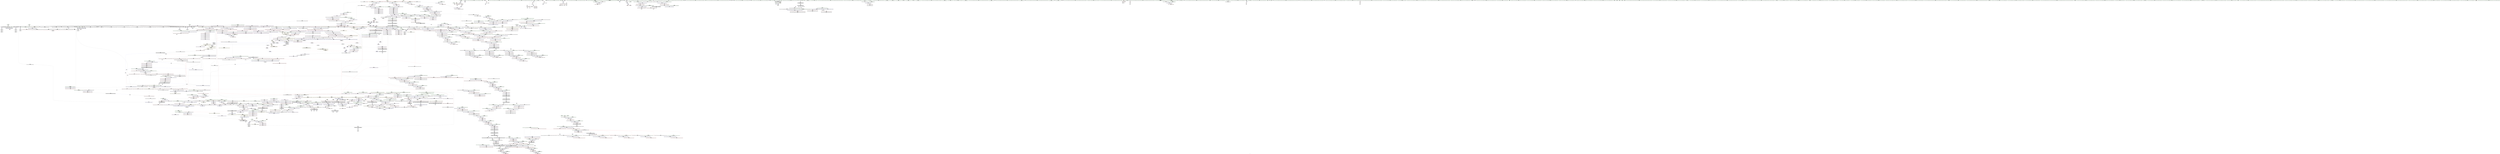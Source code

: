 digraph "SVFG" {
	label="SVFG";

	Node0x560563abfa40 [shape=record,color=grey,label="{NodeID: 0\nNullPtr|{|<s61>166}}"];
	Node0x560563abfa40 -> Node0x560563b1b9a0[style=solid];
	Node0x560563abfa40 -> Node0x560563b1baa0[style=solid];
	Node0x560563abfa40 -> Node0x560563b1bb70[style=solid];
	Node0x560563abfa40 -> Node0x560563b1bc40[style=solid];
	Node0x560563abfa40 -> Node0x560563b1bd10[style=solid];
	Node0x560563abfa40 -> Node0x560563b1bde0[style=solid];
	Node0x560563abfa40 -> Node0x560563b1beb0[style=solid];
	Node0x560563abfa40 -> Node0x560563b1bf80[style=solid];
	Node0x560563abfa40 -> Node0x560563b1c050[style=solid];
	Node0x560563abfa40 -> Node0x560563b1c120[style=solid];
	Node0x560563abfa40 -> Node0x560563b1c1f0[style=solid];
	Node0x560563abfa40 -> Node0x560563b1c2c0[style=solid];
	Node0x560563abfa40 -> Node0x560563b1c390[style=solid];
	Node0x560563abfa40 -> Node0x560563b1c460[style=solid];
	Node0x560563abfa40 -> Node0x560563b1c530[style=solid];
	Node0x560563abfa40 -> Node0x560563b1c600[style=solid];
	Node0x560563abfa40 -> Node0x560563b1c6d0[style=solid];
	Node0x560563abfa40 -> Node0x560563b1c7a0[style=solid];
	Node0x560563abfa40 -> Node0x560563b1c870[style=solid];
	Node0x560563abfa40 -> Node0x560563b1c940[style=solid];
	Node0x560563abfa40 -> Node0x560563b1ca10[style=solid];
	Node0x560563abfa40 -> Node0x560563b1cae0[style=solid];
	Node0x560563abfa40 -> Node0x560563b1cbb0[style=solid];
	Node0x560563abfa40 -> Node0x560563b1cc80[style=solid];
	Node0x560563abfa40 -> Node0x560563b1cd50[style=solid];
	Node0x560563abfa40 -> Node0x560563b1ce20[style=solid];
	Node0x560563abfa40 -> Node0x560563b1cef0[style=solid];
	Node0x560563abfa40 -> Node0x560563b1cfc0[style=solid];
	Node0x560563abfa40 -> Node0x560563b1d090[style=solid];
	Node0x560563abfa40 -> Node0x560563b1d160[style=solid];
	Node0x560563abfa40 -> Node0x560563b10c60[style=solid];
	Node0x560563abfa40 -> Node0x560563b10d30[style=solid];
	Node0x560563abfa40 -> Node0x560563b10e00[style=solid];
	Node0x560563abfa40 -> Node0x560563b10ed0[style=solid];
	Node0x560563abfa40 -> Node0x560563b10fa0[style=solid];
	Node0x560563abfa40 -> Node0x560563b11070[style=solid];
	Node0x560563abfa40 -> Node0x560563b11140[style=solid];
	Node0x560563abfa40 -> Node0x560563b11210[style=solid];
	Node0x560563abfa40 -> Node0x560563b112e0[style=solid];
	Node0x560563abfa40 -> Node0x560563b113b0[style=solid];
	Node0x560563abfa40 -> Node0x560563b11480[style=solid];
	Node0x560563abfa40 -> Node0x560563b11550[style=solid];
	Node0x560563abfa40 -> Node0x560563b11620[style=solid];
	Node0x560563abfa40 -> Node0x560563b116f0[style=solid];
	Node0x560563abfa40 -> Node0x560563b117c0[style=solid];
	Node0x560563abfa40 -> Node0x560563b11890[style=solid];
	Node0x560563abfa40 -> Node0x560563b11960[style=solid];
	Node0x560563abfa40 -> Node0x560563b11a30[style=solid];
	Node0x560563abfa40 -> Node0x560563b11b00[style=solid];
	Node0x560563abfa40 -> Node0x560563b11bd0[style=solid];
	Node0x560563abfa40 -> Node0x560563b11ca0[style=solid];
	Node0x560563abfa40 -> Node0x560563b11d70[style=solid];
	Node0x560563abfa40 -> Node0x560563b11e40[style=solid];
	Node0x560563abfa40 -> Node0x560563b45400[style=solid];
	Node0x560563abfa40 -> Node0x560563b48350[style=solid];
	Node0x560563abfa40 -> Node0x560563b4b270[style=solid];
	Node0x560563abfa40 -> Node0x560563b7c080[style=solid];
	Node0x560563abfa40 -> Node0x560563b7c800[style=solid];
	Node0x560563abfa40 -> Node0x560563b7cc80[style=solid];
	Node0x560563abfa40 -> Node0x560563b7d280[style=solid];
	Node0x560563abfa40 -> Node0x560563b7d580[style=solid];
	Node0x560563abfa40:s61 -> Node0x560563c92410[style=solid,color=red];
	Node0x560563bd8b10 [shape=record,color=black,label="{NodeID: 1882\nMR_16V_3 = PHI(MR_16V_4, MR_16V_2, )\npts\{93 \}\n}"];
	Node0x560563bd8b10 -> Node0x560563b316f0[style=dashed];
	Node0x560563bd8b10 -> Node0x560563b317c0[style=dashed];
	Node0x560563bd8b10 -> Node0x560563b31890[style=dashed];
	Node0x560563bd8b10 -> Node0x560563b31960[style=dashed];
	Node0x560563bd8b10 -> Node0x560563b470a0[style=dashed];
	Node0x560563b1d7e0 [shape=record,color=red,label="{NodeID: 775\n923\<--920\nthis1\<--this.addr\n_ZNSt13_Rb_tree_nodeINSt7__cxx1112basic_stringIcSt11char_traitsIcESaIcEEEE9_M_valptrEv\n}"];
	Node0x560563b1d7e0 -> Node0x560563b2cf70[style=solid];
	Node0x560563c836e0 [shape=record,color=black,label="{NodeID: 2657\n539 = PHI(128, )\n1st arg _ZNKSt23_Rb_tree_const_iteratorINSt7__cxx1112basic_stringIcSt11char_traitsIcESaIcEEEEneERKS6_ }"];
	Node0x560563c836e0 -> Node0x560563b478c0[style=solid];
	Node0x560563b13c80 [shape=record,color=black,label="{NodeID: 443\n802\<--801\n\<--this1\n_ZNSt8_Rb_treeINSt7__cxx1112basic_stringIcSt11char_traitsIcESaIcEEES5_St9_IdentityIS5_ESt4lessIS5_ESaIS5_EE13_Rb_tree_implIS9_Lb1EED2Ev\n|{<s0>80}}"];
	Node0x560563b13c80:s0 -> Node0x560563c8fbb0[style=solid,color=red];
	Node0x560563b078c0 [shape=record,color=green,label="{NodeID: 111\n558\<--559\nthis.addr\<--this.addr_field_insensitive\n_ZNKSt3setINSt7__cxx1112basic_stringIcSt11char_traitsIcESaIcEEESt4lessIS5_ESaIS5_EE3endEv\n}"];
	Node0x560563b078c0 -> Node0x560563b33290[style=solid];
	Node0x560563b078c0 -> Node0x560563b47990[style=solid];
	Node0x560563b23210 [shape=record,color=red,label="{NodeID: 886\n1764\<--1748\n\<--__args.addr\n_ZNSt8_Rb_treeINSt7__cxx1112basic_stringIcSt11char_traitsIcESaIcEEES5_St9_IdentityIS5_ESt4lessIS5_ESaIS5_EE17_M_construct_nodeIJS5_EEEvPSt13_Rb_tree_nodeIS5_EDpOT_\n|{<s0>159}}"];
	Node0x560563b23210:s0 -> Node0x560563c80ac0[style=solid,color=red];
	Node0x560563c8fbb0 [shape=record,color=black,label="{NodeID: 2768\n1006 = PHI(802, )\n0th arg _ZNSaISt13_Rb_tree_nodeINSt7__cxx1112basic_stringIcSt11char_traitsIcESaIcEEEEED2Ev }"];
	Node0x560563c8fbb0 -> Node0x560563b49fc0[style=solid];
	Node0x560563b29c80 [shape=record,color=purple,label="{NodeID: 554\n43\<--4\n\<--_ZStL8__ioinit\n__cxx_global_var_init\n}"];
	Node0x560563b0c2a0 [shape=record,color=green,label="{NodeID: 222\n1223\<--1224\n_ZNSt17_Rb_tree_iteratorINSt7__cxx1112basic_stringIcSt11char_traitsIcESaIcEEEEmmEv\<--_ZNSt17_Rb_tree_iteratorINSt7__cxx1112basic_stringIcSt11char_traitsIcESaIcEEEEmmEv_field_insensitive\n}"];
	Node0x560563b485c0 [shape=record,color=blue,label="{NodeID: 997\n698\<--243\n_M_node_count\<--\n_ZNSt15_Rb_tree_header8_M_resetEv\n|{<s0>67}}"];
	Node0x560563b485c0:s0 -> Node0x560563c12c90[style=dashed,color=blue];
	Node0x560563b7c080 [shape=record,color=grey,label="{NodeID: 1772\n1306 = cmp(1305, 3, )\n}"];
	Node0x560563b2f740 [shape=record,color=purple,label="{NodeID: 665\n1540\<--1534\n_M_node2\<--this1\n_ZNSt17_Rb_tree_iteratorINSt7__cxx1112basic_stringIcSt11char_traitsIcESaIcEEEEmmEv\n}"];
	Node0x560563b2f740 -> Node0x560563b4d2f0[style=solid];
	Node0x560563b1a7d0 [shape=record,color=green,label="{NodeID: 333\n1967\<--1968\nretval\<--retval_field_insensitive\n_ZNSt8_Rb_treeINSt7__cxx1112basic_stringIcSt11char_traitsIcESaIcEEES5_St9_IdentityIS5_ESt4lessIS5_ESaIS5_EE4findERKS5_\n}"];
	Node0x560563b1a7d0 -> Node0x560563b28de0[style=solid];
	Node0x560563b1a7d0 -> Node0x560563b2fdc0[style=solid];
	Node0x560563b1a7d0 -> Node0x560563b2fe90[style=solid];
	Node0x560563b4dff0 [shape=record,color=blue,label="{NodeID: 1108\n1666\<--1665\n__t.addr\<--__t\n_ZSt7forwardIRPSt18_Rb_tree_node_baseEOT_RNSt16remove_referenceIS3_E4typeE\n}"];
	Node0x560563b4dff0 -> Node0x560563b225e0[style=dashed];
	Node0x560563ac2190 [shape=record,color=green,label="{NodeID: 1\n7\<--1\n__dso_handle\<--dummyObj\nGlob }"];
	Node0x560563bd9010 [shape=record,color=black,label="{NodeID: 1883\nMR_18V_2 = PHI(MR_18V_4, MR_18V_1, )\npts\{95 \}\n}"];
	Node0x560563bd9010 -> Node0x560563b31a30[style=dashed];
	Node0x560563bd9010 -> Node0x560563b45b80[style=dashed];
	Node0x560563b1d8b0 [shape=record,color=red,label="{NodeID: 776\n938\<--932\nthis1\<--this.addr\n_ZN9__gnu_cxx13new_allocatorISt13_Rb_tree_nodeINSt7__cxx1112basic_stringIcSt11char_traitsIcESaIcEEEEE7destroyIS7_EEvPT_\n}"];
	Node0x560563c837f0 [shape=record,color=black,label="{NodeID: 2658\n1140 = PHI(1048, )\n0th arg _ZNSt8_Rb_treeINSt7__cxx1112basic_stringIcSt11char_traitsIcESaIcEEES5_St9_IdentityIS5_ESt4lessIS5_ESaIS5_EE24_M_get_insert_unique_posERKS5_ }"];
	Node0x560563c837f0 -> Node0x560563b4ab20[style=solid];
	Node0x560563b13d50 [shape=record,color=black,label="{NodeID: 444\n815\<--814\n\<--\n_ZNSt8_Rb_treeINSt7__cxx1112basic_stringIcSt11char_traitsIcESaIcEEES5_St9_IdentityIS5_ESt4lessIS5_ESaIS5_EE8_S_rightEPSt18_Rb_tree_node_base\n}"];
	Node0x560563b13d50 -> Node0x560563b13e20[style=solid];
	Node0x560563b07990 [shape=record,color=green,label="{NodeID: 112\n564\<--565\n_ZNKSt8_Rb_treeINSt7__cxx1112basic_stringIcSt11char_traitsIcESaIcEEES5_St9_IdentityIS5_ESt4lessIS5_ESaIS5_EE3endEv\<--_ZNKSt8_Rb_treeINSt7__cxx1112basic_stringIcSt11char_traitsIcESaIcEEES5_St9_IdentityIS5_ESt4lessIS5_ESaIS5_EE3endEv_field_insensitive\n}"];
	Node0x560563b232e0 [shape=record,color=red,label="{NodeID: 887\n1776\<--1750\nexn\<--exn.slot\n_ZNSt8_Rb_treeINSt7__cxx1112basic_stringIcSt11char_traitsIcESaIcEEES5_St9_IdentityIS5_ESt4lessIS5_ESaIS5_EE17_M_construct_nodeIJS5_EEEvPSt13_Rb_tree_nodeIS5_EDpOT_\n}"];
	Node0x560563c8fcc0 [shape=record,color=black,label="{NodeID: 2769\n1683 = PHI(1324, )\n0th arg _ZNKSt8_Rb_treeINSt7__cxx1112basic_stringIcSt11char_traitsIcESaIcEEES5_St9_IdentityIS5_ESt4lessIS5_ESaIS5_EE11_Alloc_nodeclIS5_EEPSt13_Rb_tree_nodeIS5_EOT_ }"];
	Node0x560563c8fcc0 -> Node0x560563b4e190[style=solid];
	Node0x560563b29d50 [shape=record,color=purple,label="{NodeID: 555\n139\<--11\n\<--.str\nmain\n}"];
	Node0x560563b0c3a0 [shape=record,color=green,label="{NodeID: 223\n1233\<--1234\n_ZNSt8_Rb_treeINSt7__cxx1112basic_stringIcSt11char_traitsIcESaIcEEES5_St9_IdentityIS5_ESt4lessIS5_ESaIS5_EE6_S_keyEPKSt18_Rb_tree_node_base\<--_ZNSt8_Rb_treeINSt7__cxx1112basic_stringIcSt11char_traitsIcESaIcEEES5_St9_IdentityIS5_ESt4lessIS5_ESaIS5_EE6_S_keyEPKSt18_Rb_tree_node_base_field_insensitive\n}"];
	Node0x560563b48690 [shape=record,color=blue,label="{NodeID: 998\n715\<--714\nthis.addr\<--this\n_ZNSt8_Rb_treeINSt7__cxx1112basic_stringIcSt11char_traitsIcESaIcEEES5_St9_IdentityIS5_ESt4lessIS5_ESaIS5_EED2Ev\n}"];
	Node0x560563b48690 -> Node0x560563b33b80[style=dashed];
	Node0x560563b7c200 [shape=record,color=grey,label="{NodeID: 1773\n307 = cmp(306, 135, )\n}"];
	Node0x560563b2f810 [shape=record,color=purple,label="{NodeID: 666\n1571\<--1569\nfirst\<--this1\n_ZNSt4pairIPSt18_Rb_tree_node_baseS1_EC2IRS1_Lb1EEEOT_RKS1_\n}"];
	Node0x560563b2f810 -> Node0x560563b4d700[style=solid];
	Node0x560563c133a0 [shape=record,color=yellow,style=double,label="{NodeID: 2548\n337V_2 = CSCHI(MR_337V_1)\npts\{4420000 \}\nCS[]|{<s0>56}}"];
	Node0x560563c133a0:s0 -> Node0x560563c126b0[style=dashed,color=blue];
	Node0x560563b1a8a0 [shape=record,color=green,label="{NodeID: 334\n1969\<--1970\nthis.addr\<--this.addr_field_insensitive\n_ZNSt8_Rb_treeINSt7__cxx1112basic_stringIcSt11char_traitsIcESaIcEEES5_St9_IdentityIS5_ESt4lessIS5_ESaIS5_EE4findERKS5_\n}"];
	Node0x560563b1a8a0 -> Node0x560563b244c0[style=solid];
	Node0x560563b1a8a0 -> Node0x560563b4fb90[style=solid];
	Node0x560563b4e0c0 [shape=record,color=blue,label="{NodeID: 1109\n1675\<--1674\n__x.addr\<--__x\n_ZNSt8_Rb_treeINSt7__cxx1112basic_stringIcSt11char_traitsIcESaIcEEES5_St9_IdentityIS5_ESt4lessIS5_ESaIS5_EE8_S_valueEPKSt18_Rb_tree_node_base\n}"];
	Node0x560563b4e0c0 -> Node0x560563b226b0[style=dashed];
	Node0x560563b03aa0 [shape=record,color=green,label="{NodeID: 2\n9\<--1\n\<--dummyObj\nCan only get source location for instruction, argument, global var or function.}"];
	Node0x560563bd9510 [shape=record,color=black,label="{NodeID: 1884\nMR_20V_2 = PHI(MR_20V_4, MR_20V_1, )\npts\{97 \}\n}"];
	Node0x560563bd9510 -> Node0x560563b31b00[style=dashed];
	Node0x560563bd9510 -> Node0x560563b46610[style=dashed];
	Node0x560563b1d980 [shape=record,color=red,label="{NodeID: 777\n939\<--934\n\<--__p.addr\n_ZN9__gnu_cxx13new_allocatorISt13_Rb_tree_nodeINSt7__cxx1112basic_stringIcSt11char_traitsIcESaIcEEEEE7destroyIS7_EEvPT_\n}"];
	Node0x560563c83930 [shape=record,color=black,label="{NodeID: 2659\n1141 = PHI(1050, )\n1st arg _ZNSt8_Rb_treeINSt7__cxx1112basic_stringIcSt11char_traitsIcESaIcEEES5_St9_IdentityIS5_ESt4lessIS5_ESaIS5_EE24_M_get_insert_unique_posERKS5_ }"];
	Node0x560563c83930 -> Node0x560563b4abf0[style=solid];
	Node0x560563b13e20 [shape=record,color=black,label="{NodeID: 445\n807\<--815\n_ZNSt8_Rb_treeINSt7__cxx1112basic_stringIcSt11char_traitsIcESaIcEEES5_St9_IdentityIS5_ESt4lessIS5_ESaIS5_EE8_S_rightEPSt18_Rb_tree_node_base_ret\<--\n_ZNSt8_Rb_treeINSt7__cxx1112basic_stringIcSt11char_traitsIcESaIcEEES5_St9_IdentityIS5_ESt4lessIS5_ESaIS5_EE8_S_rightEPSt18_Rb_tree_node_base\n|{<s0>76|<s1>113|<s2>186}}"];
	Node0x560563b13e20:s0 -> Node0x560563c8b3a0[style=solid,color=blue];
	Node0x560563b13e20:s1 -> Node0x560563c8e920[style=solid,color=blue];
	Node0x560563b13e20:s2 -> Node0x560563c8d2a0[style=solid,color=blue];
	Node0x560563b07a90 [shape=record,color=green,label="{NodeID: 113\n576\<--577\nthis.addr\<--this.addr_field_insensitive\n_ZNKSt3setINSt7__cxx1112basic_stringIcSt11char_traitsIcESaIcEEESt4lessIS5_ESaIS5_EE4sizeEv\n}"];
	Node0x560563b07a90 -> Node0x560563b33430[style=solid];
	Node0x560563b07a90 -> Node0x560563b47b30[style=solid];
	Node0x560563bedef0 [shape=record,color=yellow,style=double,label="{NodeID: 1995\n117V_1 = ENCHI(MR_117V_0)\npts\{1149 \}\nFun[_ZNSt4pairIPSt18_Rb_tree_node_baseS1_EC2IRPSt13_Rb_tree_nodeINSt7__cxx1112basic_stringIcSt11char_traitsIcESaIcEEEERS1_Lb1EEEOT_OT0_]}"];
	Node0x560563bedef0 -> Node0x560563b21670[style=dashed];
	Node0x560563b233b0 [shape=record,color=red,label="{NodeID: 888\n1794\<--1750\nexn7\<--exn.slot\n_ZNSt8_Rb_treeINSt7__cxx1112basic_stringIcSt11char_traitsIcESaIcEEES5_St9_IdentityIS5_ESt4lessIS5_ESaIS5_EE17_M_construct_nodeIJS5_EEEvPSt13_Rb_tree_nodeIS5_EDpOT_\n}"];
	Node0x560563c8fdd0 [shape=record,color=black,label="{NodeID: 2770\n1684 = PHI(1326, )\n1st arg _ZNKSt8_Rb_treeINSt7__cxx1112basic_stringIcSt11char_traitsIcESaIcEEES5_St9_IdentityIS5_ESt4lessIS5_ESaIS5_EE11_Alloc_nodeclIS5_EEPSt13_Rb_tree_nodeIS5_EOT_ }"];
	Node0x560563c8fdd0 -> Node0x560563b4e260[style=solid];
	Node0x560563b29e20 [shape=record,color=purple,label="{NodeID: 556\n140\<--13\n\<--.str.2\nmain\n}"];
	Node0x560563b0c4a0 [shape=record,color=green,label="{NodeID: 224\n1243\<--1244\n_ZNSt4pairIPSt18_Rb_tree_node_baseS1_EC2IRS1_Lb1EEEOT_RKS1_\<--_ZNSt4pairIPSt18_Rb_tree_node_baseS1_EC2IRS1_Lb1EEEOT_RKS1__field_insensitive\n}"];
	Node0x560563bf5370 [shape=record,color=yellow,style=double,label="{NodeID: 2106\n58V_1 = ENCHI(MR_58V_0)\npts\{990000 990001 990002 990003 990004 1010000 1010001 1010002 1010003 1010004 \}\nFun[_ZNSt3setINSt7__cxx1112basic_stringIcSt11char_traitsIcESaIcEEESt4lessIS5_ESaIS5_EEC2Ev]|{<s0>53}}"];
	Node0x560563bf5370:s0 -> Node0x560563beffe0[style=dashed,color=red];
	Node0x560563b48760 [shape=record,color=blue,label="{NodeID: 999\n717\<--735\nexn.slot\<--\n_ZNSt8_Rb_treeINSt7__cxx1112basic_stringIcSt11char_traitsIcESaIcEEES5_St9_IdentityIS5_ESt4lessIS5_ESaIS5_EED2Ev\n}"];
	Node0x560563b48760 -> Node0x560563b33c50[style=dashed];
	Node0x560563b7c380 [shape=record,color=grey,label="{NodeID: 1774\n304 = cmp(301, 303, )\n}"];
	Node0x560563b2f8e0 [shape=record,color=purple,label="{NodeID: 667\n1576\<--1569\nsecond\<--this1\n_ZNSt4pairIPSt18_Rb_tree_node_baseS1_EC2IRS1_Lb1EEEOT_RKS1_\n}"];
	Node0x560563b2f8e0 -> Node0x560563b4d7d0[style=solid];
	Node0x560563c13500 [shape=record,color=yellow,style=double,label="{NodeID: 2549\n163V_2 = CSCHI(MR_163V_1)\npts\{11550000 \}\nCS[]|{|<s2>116|<s3>118|<s4>118}}"];
	Node0x560563c13500 -> Node0x560563bd7210[style=dashed];
	Node0x560563c13500 -> Node0x560563be4a00[style=dashed];
	Node0x560563c13500:s2 -> Node0x560563bbc1f0[style=dashed,color=red];
	Node0x560563c13500:s3 -> Node0x560563b218e0[style=dashed,color=red];
	Node0x560563c13500:s4 -> Node0x560563b4d2f0[style=dashed,color=red];
	Node0x560563b1a970 [shape=record,color=green,label="{NodeID: 335\n1971\<--1972\n__k.addr\<--__k.addr_field_insensitive\n_ZNSt8_Rb_treeINSt7__cxx1112basic_stringIcSt11char_traitsIcESaIcEEES5_St9_IdentityIS5_ESt4lessIS5_ESaIS5_EE4findERKS5_\n}"];
	Node0x560563b1a970 -> Node0x560563b24590[style=solid];
	Node0x560563b1a970 -> Node0x560563b24660[style=solid];
	Node0x560563b1a970 -> Node0x560563b4fc60[style=solid];
	Node0x560563b4e190 [shape=record,color=blue,label="{NodeID: 1110\n1685\<--1683\nthis.addr\<--this\n_ZNKSt8_Rb_treeINSt7__cxx1112basic_stringIcSt11char_traitsIcESaIcEEES5_St9_IdentityIS5_ESt4lessIS5_ESaIS5_EE11_Alloc_nodeclIS5_EEPSt13_Rb_tree_nodeIS5_EOT_\n}"];
	Node0x560563b4e190 -> Node0x560563b22780[style=dashed];
	Node0x560563b041f0 [shape=record,color=green,label="{NodeID: 3\n11\<--1\n.str\<--dummyObj\nGlob }"];
	Node0x560563bd9a10 [shape=record,color=black,label="{NodeID: 1885\nMR_26V_2 = PHI(MR_26V_3, MR_26V_1, )\npts\{115 \}\n}"];
	Node0x560563bd9a10 -> Node0x560563b45c50[style=dashed];
	Node0x560563bd9a10 -> Node0x560563bd9a10[style=dashed];
	Node0x560563b1da50 [shape=record,color=red,label="{NodeID: 778\n947\<--944\nthis1\<--this.addr\n_ZN9__gnu_cxx16__aligned_membufINSt7__cxx1112basic_stringIcSt11char_traitsIcESaIcEEEE6_M_ptrEv\n|{<s0>93}}"];
	Node0x560563b1da50:s0 -> Node0x560563c7f750[style=solid,color=red];
	Node0x560563c83a70 [shape=record,color=black,label="{NodeID: 2660\n575 = PHI(100, )\n0th arg _ZNKSt3setINSt7__cxx1112basic_stringIcSt11char_traitsIcESaIcEEESt4lessIS5_ESaIS5_EE4sizeEv }"];
	Node0x560563c83a70 -> Node0x560563b47b30[style=solid];
	Node0x560563b13ef0 [shape=record,color=black,label="{NodeID: 446\n825\<--824\n\<--\n_ZNSt8_Rb_treeINSt7__cxx1112basic_stringIcSt11char_traitsIcESaIcEEES5_St9_IdentityIS5_ESt4lessIS5_ESaIS5_EE7_S_leftEPSt18_Rb_tree_node_base\n}"];
	Node0x560563b13ef0 -> Node0x560563b13fc0[style=solid];
	Node0x560563b0c790 [shape=record,color=green,label="{NodeID: 114\n582\<--583\n_ZNKSt8_Rb_treeINSt7__cxx1112basic_stringIcSt11char_traitsIcESaIcEEES5_St9_IdentityIS5_ESt4lessIS5_ESaIS5_EE4sizeEv\<--_ZNKSt8_Rb_treeINSt7__cxx1112basic_stringIcSt11char_traitsIcESaIcEEES5_St9_IdentityIS5_ESt4lessIS5_ESaIS5_EE4sizeEv_field_insensitive\n}"];
	Node0x560563b23480 [shape=record,color=red,label="{NodeID: 889\n1795\<--1752\nsel\<--ehselector.slot\n_ZNSt8_Rb_treeINSt7__cxx1112basic_stringIcSt11char_traitsIcESaIcEEES5_St9_IdentityIS5_ESt4lessIS5_ESaIS5_EE17_M_construct_nodeIJS5_EEEvPSt13_Rb_tree_nodeIS5_EDpOT_\n}"];
	Node0x560563c8fee0 [shape=record,color=black,label="{NodeID: 2771\n647 = PHI(624, )\n0th arg _ZNSt20_Rb_tree_key_compareISt4lessINSt7__cxx1112basic_stringIcSt11char_traitsIcESaIcEEEEEC2Ev }"];
	Node0x560563c8fee0 -> Node0x560563b47f40[style=solid];
	Node0x560563b29ef0 [shape=record,color=purple,label="{NodeID: 557\n145\<--16\n\<--.str.3\nmain\n}"];
	Node0x560563b0c5a0 [shape=record,color=green,label="{NodeID: 225\n1252\<--1253\nthis.addr\<--this.addr_field_insensitive\n_ZNKSt9_IdentityINSt7__cxx1112basic_stringIcSt11char_traitsIcESaIcEEEEclERS5_\n}"];
	Node0x560563b0c5a0 -> Node0x560563b1f6c0[style=solid];
	Node0x560563b0c5a0 -> Node0x560563b4b340[style=solid];
	Node0x560563b48830 [shape=record,color=blue,label="{NodeID: 1000\n719\<--737\nehselector.slot\<--\n_ZNSt8_Rb_treeINSt7__cxx1112basic_stringIcSt11char_traitsIcESaIcEEES5_St9_IdentityIS5_ESt4lessIS5_ESaIS5_EED2Ev\n}"];
	Node0x560563b7c500 [shape=record,color=grey,label="{NodeID: 1775\n228 = cmp(227, 135, )\n}"];
	Node0x560563b2f9b0 [shape=record,color=purple,label="{NodeID: 668\n1632\<--1631\n_M_storage\<--this1\n_ZNKSt13_Rb_tree_nodeINSt7__cxx1112basic_stringIcSt11char_traitsIcESaIcEEEE9_M_valptrEv\n|{<s0>147}}"];
	Node0x560563b2f9b0:s0 -> Node0x560563c91180[style=solid,color=red];
	Node0x560563b1aa40 [shape=record,color=green,label="{NodeID: 336\n1973\<--1974\n__j\<--__j_field_insensitive\n_ZNSt8_Rb_treeINSt7__cxx1112basic_stringIcSt11char_traitsIcESaIcEEES5_St9_IdentityIS5_ESt4lessIS5_ESaIS5_EE4findERKS5_\n|{|<s3>178}}"];
	Node0x560563b1aa40 -> Node0x560563b28eb0[style=solid];
	Node0x560563b1aa40 -> Node0x560563b2ff60[style=solid];
	Node0x560563b1aa40 -> Node0x560563b30030[style=solid];
	Node0x560563b1aa40:s3 -> Node0x560563c7e870[style=solid,color=red];
	Node0x560563b4e260 [shape=record,color=blue,label="{NodeID: 1111\n1687\<--1684\n__arg.addr\<--__arg\n_ZNKSt8_Rb_treeINSt7__cxx1112basic_stringIcSt11char_traitsIcESaIcEEES5_St9_IdentityIS5_ESt4lessIS5_ESaIS5_EE11_Alloc_nodeclIS5_EEPSt13_Rb_tree_nodeIS5_EOT_\n}"];
	Node0x560563b4e260 -> Node0x560563b22850[style=dashed];
	Node0x560563b04280 [shape=record,color=green,label="{NodeID: 4\n13\<--1\n.str.2\<--dummyObj\nGlob }"];
	Node0x560563bd9f10 [shape=record,color=black,label="{NodeID: 1886\nMR_28V_2 = PHI(MR_28V_3, MR_28V_1, )\npts\{121 \}\n}"];
	Node0x560563bd9f10 -> Node0x560563b466e0[style=dashed];
	Node0x560563bd9f10 -> Node0x560563bd9f10[style=dashed];
	Node0x560563b1db20 [shape=record,color=red,label="{NodeID: 779\n958\<--955\nthis1\<--this.addr\n_ZN9__gnu_cxx16__aligned_membufINSt7__cxx1112basic_stringIcSt11char_traitsIcESaIcEEEE7_M_addrEv\n}"];
	Node0x560563b1db20 -> Node0x560563b2d040[style=solid];
	Node0x560563c83bb0 [shape=record,color=black,label="{NodeID: 2661\n82 = PHI()\n0th arg main }"];
	Node0x560563c83bb0 -> Node0x560563b45770[style=solid];
	Node0x560563b13fc0 [shape=record,color=black,label="{NodeID: 447\n817\<--825\n_ZNSt8_Rb_treeINSt7__cxx1112basic_stringIcSt11char_traitsIcESaIcEEES5_St9_IdentityIS5_ESt4lessIS5_ESaIS5_EE7_S_leftEPSt18_Rb_tree_node_base_ret\<--\n_ZNSt8_Rb_treeINSt7__cxx1112basic_stringIcSt11char_traitsIcESaIcEEES5_St9_IdentityIS5_ESt4lessIS5_ESaIS5_EE7_S_leftEPSt18_Rb_tree_node_base\n|{<s0>78|<s1>112|<s2>185}}"];
	Node0x560563b13fc0:s0 -> Node0x560563c8b4e0[style=solid,color=blue];
	Node0x560563b13fc0:s1 -> Node0x560563c8e7e0[style=solid,color=blue];
	Node0x560563b13fc0:s2 -> Node0x560563c8d130[style=solid,color=blue];
	Node0x560563b0c860 [shape=record,color=green,label="{NodeID: 115\n592\<--593\nthis.addr\<--this.addr_field_insensitive\n_ZNSt3setINSt7__cxx1112basic_stringIcSt11char_traitsIcESaIcEEESt4lessIS5_ESaIS5_EED2Ev\n}"];
	Node0x560563b0c860 -> Node0x560563b33500[style=solid];
	Node0x560563b0c860 -> Node0x560563b47c00[style=solid];
	Node0x560563b23550 [shape=record,color=red,label="{NodeID: 890\n1814\<--1808\n\<--__a.addr\n_ZNSt16allocator_traitsISaISt13_Rb_tree_nodeINSt7__cxx1112basic_stringIcSt11char_traitsIcESaIcEEEEEE8allocateERS8_m\n}"];
	Node0x560563b23550 -> Node0x560563b28420[style=solid];
	Node0x560563c90020 [shape=record,color=black,label="{NodeID: 2772\n1627 = PHI(1621, 1679, )\n0th arg _ZNKSt13_Rb_tree_nodeINSt7__cxx1112basic_stringIcSt11char_traitsIcESaIcEEEE9_M_valptrEv }"];
	Node0x560563c90020 -> Node0x560563b4dcb0[style=solid];
	Node0x560563b29fc0 [shape=record,color=purple,label="{NodeID: 558\n146\<--18\n\<--.str.4\nmain\n}"];
	Node0x560563b0c670 [shape=record,color=green,label="{NodeID: 226\n1254\<--1255\n__x.addr\<--__x.addr_field_insensitive\n_ZNKSt9_IdentityINSt7__cxx1112basic_stringIcSt11char_traitsIcESaIcEEEEclERS5_\n}"];
	Node0x560563b0c670 -> Node0x560563b1f790[style=solid];
	Node0x560563b0c670 -> Node0x560563b4b410[style=solid];
	Node0x560563b48900 [shape=record,color=blue,label="{NodeID: 1001\n748\<--746\nthis.addr\<--this\n_ZNSt8_Rb_treeINSt7__cxx1112basic_stringIcSt11char_traitsIcESaIcEEES5_St9_IdentityIS5_ESt4lessIS5_ESaIS5_EE8_M_eraseEPSt13_Rb_tree_nodeIS5_E\n}"];
	Node0x560563b48900 -> Node0x560563b33d20[style=dashed];
	Node0x560563b7c680 [shape=record,color=grey,label="{NodeID: 1776\n552 = cmp(548, 551, )\n}"];
	Node0x560563b7c680 -> Node0x560563b13120[style=solid];
	Node0x560563b2fa80 [shape=record,color=purple,label="{NodeID: 669\n1654\<--1653\n_M_storage\<--this1\n_ZNK9__gnu_cxx16__aligned_membufINSt7__cxx1112basic_stringIcSt11char_traitsIcESaIcEEEE7_M_addrEv\n}"];
	Node0x560563b2fa80 -> Node0x560563b27b30[style=solid];
	Node0x560563b1ab10 [shape=record,color=green,label="{NodeID: 337\n1975\<--1976\nref.tmp\<--ref.tmp_field_insensitive\n_ZNSt8_Rb_treeINSt7__cxx1112basic_stringIcSt11char_traitsIcESaIcEEES5_St9_IdentityIS5_ESt4lessIS5_ESaIS5_EE4findERKS5_\n|{|<s1>178}}"];
	Node0x560563b1ab10 -> Node0x560563b30100[style=solid];
	Node0x560563b1ab10:s1 -> Node0x560563c7ea80[style=solid,color=red];
	Node0x560563b4e330 [shape=record,color=blue,label="{NodeID: 1112\n1708\<--1706\nthis.addr\<--this\n_ZNSt8_Rb_treeINSt7__cxx1112basic_stringIcSt11char_traitsIcESaIcEEES5_St9_IdentityIS5_ESt4lessIS5_ESaIS5_EE14_M_create_nodeIJS5_EEEPSt13_Rb_tree_nodeIS5_EDpOT_\n}"];
	Node0x560563b4e330 -> Node0x560563b229f0[style=dashed];
	Node0x560563b04310 [shape=record,color=green,label="{NodeID: 5\n15\<--1\nstdin\<--dummyObj\nGlob }"];
	Node0x560563bda410 [shape=record,color=black,label="{NodeID: 1887\nMR_30V_2 = PHI(MR_30V_3, MR_30V_1, )\npts\{127 \}\n}"];
	Node0x560563bda410 -> Node0x560563bd49b0[style=dashed];
	Node0x560563b1dbf0 [shape=record,color=red,label="{NodeID: 780\n975\<--966\n\<--__a.addr\n_ZNSt16allocator_traitsISaISt13_Rb_tree_nodeINSt7__cxx1112basic_stringIcSt11char_traitsIcESaIcEEEEEE10deallocateERS8_PS7_m\n}"];
	Node0x560563b1dbf0 -> Node0x560563b14710[style=solid];
	Node0x560563c83c80 [shape=record,color=black,label="{NodeID: 2662\n1402 = PHI(1042, 1154, 1281, 1481, 2020, 2068, )\n0th arg _ZNSt17_Rb_tree_iteratorINSt7__cxx1112basic_stringIcSt11char_traitsIcESaIcEEEEC2EPSt18_Rb_tree_node_base }"];
	Node0x560563c83c80 -> Node0x560563b4c520[style=solid];
	Node0x560563b14090 [shape=record,color=black,label="{NodeID: 448\n903\<--902\n\<--\n_ZNSt16allocator_traitsISaISt13_Rb_tree_nodeINSt7__cxx1112basic_stringIcSt11char_traitsIcESaIcEEEEEE7destroyIS6_EEvRS8_PT_\n|{<s0>90}}"];
	Node0x560563b14090:s0 -> Node0x560563c7dfb0[style=solid,color=red];
	Node0x560563b0c930 [shape=record,color=green,label="{NodeID: 116\n598\<--599\n_ZNSt8_Rb_treeINSt7__cxx1112basic_stringIcSt11char_traitsIcESaIcEEES5_St9_IdentityIS5_ESt4lessIS5_ESaIS5_EED2Ev\<--_ZNSt8_Rb_treeINSt7__cxx1112basic_stringIcSt11char_traitsIcESaIcEEES5_St9_IdentityIS5_ESt4lessIS5_ESaIS5_EED2Ev_field_insensitive\n}"];
	Node0x560563b23620 [shape=record,color=red,label="{NodeID: 891\n1816\<--1810\n\<--__n.addr\n_ZNSt16allocator_traitsISaISt13_Rb_tree_nodeINSt7__cxx1112basic_stringIcSt11char_traitsIcESaIcEEEEEE8allocateERS8_m\n|{<s0>166}}"];
	Node0x560563b23620:s0 -> Node0x560563c92300[style=solid,color=red];
	Node0x560563c90230 [shape=record,color=black,label="{NodeID: 2773\n682 = PHI(659, )\n0th arg _ZNSt15_Rb_tree_header8_M_resetEv }"];
	Node0x560563c90230 -> Node0x560563b48280[style=solid];
	Node0x560563b2a090 [shape=record,color=purple,label="{NodeID: 559\n148\<--21\n\<--.str.5\nmain\n}"];
	Node0x560563b14c80 [shape=record,color=green,label="{NodeID: 227\n1264\<--1265\nthis.addr\<--this.addr_field_insensitive\n_ZNSt8_Rb_treeINSt7__cxx1112basic_stringIcSt11char_traitsIcESaIcEEES5_St9_IdentityIS5_ESt4lessIS5_ESaIS5_EE11_Alloc_nodeC2ERSB_\n}"];
	Node0x560563b14c80 -> Node0x560563b1f860[style=solid];
	Node0x560563b14c80 -> Node0x560563b4b4e0[style=solid];
	Node0x560563bf56a0 [shape=record,color=yellow,style=double,label="{NodeID: 2109\n52V_1 = ENCHI(MR_52V_0)\npts\{990001 1010001 \}\nFun[_ZNSt3setINSt7__cxx1112basic_stringIcSt11char_traitsIcESaIcEEESt4lessIS5_ESaIS5_EED2Ev]|{<s0>61}}"];
	Node0x560563bf56a0:s0 -> Node0x560563bf9200[style=dashed,color=red];
	Node0x560563b489d0 [shape=record,color=blue,label="{NodeID: 1002\n750\<--747\n__x.addr\<--__x\n_ZNSt8_Rb_treeINSt7__cxx1112basic_stringIcSt11char_traitsIcESaIcEEES5_St9_IdentityIS5_ESt4lessIS5_ESaIS5_EE8_M_eraseEPSt13_Rb_tree_nodeIS5_E\n}"];
	Node0x560563b489d0 -> Node0x560563be6d00[style=dashed];
	Node0x560563b7c800 [shape=record,color=grey,label="{NodeID: 1777\n1065 = cmp(1064, 3, )\n}"];
	Node0x560563b2fb50 [shape=record,color=purple,label="{NodeID: 670\n1692\<--1691\n_M_t\<--this1\n_ZNKSt8_Rb_treeINSt7__cxx1112basic_stringIcSt11char_traitsIcESaIcEEES5_St9_IdentityIS5_ESt4lessIS5_ESaIS5_EE11_Alloc_nodeclIS5_EEPSt13_Rb_tree_nodeIS5_EOT_\n}"];
	Node0x560563b2fb50 -> Node0x560563b22920[style=solid];
	Node0x560563b1abe0 [shape=record,color=green,label="{NodeID: 338\n1984\<--1985\n_ZNSt8_Rb_treeINSt7__cxx1112basic_stringIcSt11char_traitsIcESaIcEEES5_St9_IdentityIS5_ESt4lessIS5_ESaIS5_EE14_M_lower_boundEPSt13_Rb_tree_nodeIS5_EPSt18_Rb_tree_node_baseRKS5_\<--_ZNSt8_Rb_treeINSt7__cxx1112basic_stringIcSt11char_traitsIcESaIcEEES5_St9_IdentityIS5_ESt4lessIS5_ESaIS5_EE14_M_lower_boundEPSt13_Rb_tree_nodeIS5_EPSt18_Rb_tree_node_baseRKS5__field_insensitive\n}"];
	Node0x560563b4e400 [shape=record,color=blue,label="{NodeID: 1113\n1710\<--1707\n__args.addr\<--__args\n_ZNSt8_Rb_treeINSt7__cxx1112basic_stringIcSt11char_traitsIcESaIcEEES5_St9_IdentityIS5_ESt4lessIS5_ESaIS5_EE14_M_create_nodeIJS5_EEEPSt13_Rb_tree_nodeIS5_EDpOT_\n}"];
	Node0x560563b4e400 -> Node0x560563b22ac0[style=dashed];
	Node0x560563b043a0 [shape=record,color=green,label="{NodeID: 6\n16\<--1\n.str.3\<--dummyObj\nGlob }"];
	Node0x560563bda910 [shape=record,color=black,label="{NodeID: 1888\nMR_32V_2 = PHI(MR_32V_10, MR_32V_1, )\npts\{1010004 \}\n|{<s0>10}}"];
	Node0x560563bda910:s0 -> Node0x560563bf5370[style=dashed,color=red];
	Node0x560563b1dcc0 [shape=record,color=red,label="{NodeID: 781\n977\<--968\n\<--__p.addr\n_ZNSt16allocator_traitsISaISt13_Rb_tree_nodeINSt7__cxx1112basic_stringIcSt11char_traitsIcESaIcEEEEEE10deallocateERS8_PS7_m\n|{<s0>94}}"];
	Node0x560563b1dcc0:s0 -> Node0x560563c84590[style=solid,color=red];
	Node0x560563c84200 [shape=record,color=black,label="{NodeID: 2663\n1403 = PHI(1090, 1204, 1353, 1493, 2061, 2078, )\n1st arg _ZNSt17_Rb_tree_iteratorINSt7__cxx1112basic_stringIcSt11char_traitsIcESaIcEEEEC2EPSt18_Rb_tree_node_base }"];
	Node0x560563c84200 -> Node0x560563b4c5f0[style=solid];
	Node0x560563b14160 [shape=record,color=black,label="{NodeID: 449\n916\<--915\n\<--_M_impl\n_ZNSt8_Rb_treeINSt7__cxx1112basic_stringIcSt11char_traitsIcESaIcEEES5_St9_IdentityIS5_ESt4lessIS5_ESaIS5_EE21_M_get_Node_allocatorEv\n}"];
	Node0x560563b14160 -> Node0x560563b14230[style=solid];
	Node0x560563b0ca30 [shape=record,color=green,label="{NodeID: 117\n605\<--606\nthis.addr\<--this.addr_field_insensitive\n_ZNSt8_Rb_treeINSt7__cxx1112basic_stringIcSt11char_traitsIcESaIcEEES5_St9_IdentityIS5_ESt4lessIS5_ESaIS5_EEC2Ev\n}"];
	Node0x560563b0ca30 -> Node0x560563b335d0[style=solid];
	Node0x560563b0ca30 -> Node0x560563b47cd0[style=solid];
	Node0x560563b236f0 [shape=record,color=red,label="{NodeID: 892\n1834\<--1825\nthis1\<--this.addr\n_ZN9__gnu_cxx13new_allocatorISt13_Rb_tree_nodeINSt7__cxx1112basic_stringIcSt11char_traitsIcESaIcEEEEE8allocateEmPKv\n|{<s0>167}}"];
	Node0x560563b236f0:s0 -> Node0x560563c848c0[style=solid,color=red];
	Node0x560563c90340 [shape=record,color=black,label="{NodeID: 2774\n1806 = PHI(1735, )\n0th arg _ZNSt16allocator_traitsISaISt13_Rb_tree_nodeINSt7__cxx1112basic_stringIcSt11char_traitsIcESaIcEEEEEE8allocateERS8_m }"];
	Node0x560563c90340 -> Node0x560563b4ec20[style=solid];
	Node0x560563b2a160 [shape=record,color=purple,label="{NodeID: 560\n162\<--24\n\<--.str.6\nmain\n}"];
	Node0x560563b14d10 [shape=record,color=green,label="{NodeID: 228\n1266\<--1267\n__t.addr\<--__t.addr_field_insensitive\n_ZNSt8_Rb_treeINSt7__cxx1112basic_stringIcSt11char_traitsIcESaIcEEES5_St9_IdentityIS5_ESt4lessIS5_ESaIS5_EE11_Alloc_nodeC2ERSB_\n}"];
	Node0x560563b14d10 -> Node0x560563b1f930[style=solid];
	Node0x560563b14d10 -> Node0x560563b4b5b0[style=solid];
	Node0x560563b48aa0 [shape=record,color=blue,label="{NodeID: 1003\n752\<--769\n__y\<--call2\n_ZNSt8_Rb_treeINSt7__cxx1112basic_stringIcSt11char_traitsIcESaIcEEES5_St9_IdentityIS5_ESt4lessIS5_ESaIS5_EE8_M_eraseEPSt13_Rb_tree_nodeIS5_E\n}"];
	Node0x560563b48aa0 -> Node0x560563b34130[style=dashed];
	Node0x560563b48aa0 -> Node0x560563be7200[style=dashed];
	Node0x560563b7c980 [shape=record,color=grey,label="{NodeID: 1778\n157 = cmp(155, 156, )\n}"];
	Node0x560563b2fc20 [shape=record,color=purple,label="{NodeID: 671\n1951\<--1950\n_M_node\<--this1\n_ZNSt23_Rb_tree_const_iteratorINSt7__cxx1112basic_stringIcSt11char_traitsIcESaIcEEEEC2ERKSt17_Rb_tree_iteratorIS5_E\n}"];
	Node0x560563b2fc20 -> Node0x560563b4f9f0[style=solid];
	Node0x560563b1ace0 [shape=record,color=green,label="{NodeID: 339\n1989\<--1990\n_ZNSt8_Rb_treeINSt7__cxx1112basic_stringIcSt11char_traitsIcESaIcEEES5_St9_IdentityIS5_ESt4lessIS5_ESaIS5_EE3endEv\<--_ZNSt8_Rb_treeINSt7__cxx1112basic_stringIcSt11char_traitsIcESaIcEEES5_St9_IdentityIS5_ESt4lessIS5_ESaIS5_EE3endEv_field_insensitive\n}"];
	Node0x560563b4e4d0 [shape=record,color=blue,label="{NodeID: 1114\n1712\<--1717\n__tmp\<--call\n_ZNSt8_Rb_treeINSt7__cxx1112basic_stringIcSt11char_traitsIcESaIcEEES5_St9_IdentityIS5_ESt4lessIS5_ESaIS5_EE14_M_create_nodeIJS5_EEEPSt13_Rb_tree_nodeIS5_EDpOT_\n}"];
	Node0x560563b4e4d0 -> Node0x560563b22b90[style=dashed];
	Node0x560563b4e4d0 -> Node0x560563b22c60[style=dashed];
	Node0x560563b04430 [shape=record,color=green,label="{NodeID: 7\n18\<--1\n.str.4\<--dummyObj\nGlob }"];
	Node0x560563bdae10 [shape=record,color=black,label="{NodeID: 1889\nMR_34V_2 = PHI(MR_34V_3, MR_34V_1, )\npts\{1110000 \}\n}"];
	Node0x560563bdae10 -> Node0x560563b459e0[style=dashed];
	Node0x560563b1dd90 [shape=record,color=red,label="{NodeID: 782\n978\<--970\n\<--__n.addr\n_ZNSt16allocator_traitsISaISt13_Rb_tree_nodeINSt7__cxx1112basic_stringIcSt11char_traitsIcESaIcEEEEEE10deallocateERS8_PS7_m\n|{<s0>94}}"];
	Node0x560563b1dd90:s0 -> Node0x560563c846a0[style=solid,color=red];
	Node0x560563c84480 [shape=record,color=black,label="{NodeID: 2664\n984 = PHI(976, )\n0th arg _ZN9__gnu_cxx13new_allocatorISt13_Rb_tree_nodeINSt7__cxx1112basic_stringIcSt11char_traitsIcESaIcEEEEE10deallocateEPS8_m }"];
	Node0x560563c84480 -> Node0x560563b49d50[style=solid];
	Node0x560563b14230 [shape=record,color=black,label="{NodeID: 450\n909\<--916\n_ZNSt8_Rb_treeINSt7__cxx1112basic_stringIcSt11char_traitsIcESaIcEEES5_St9_IdentityIS5_ESt4lessIS5_ESaIS5_EE21_M_get_Node_allocatorEv_ret\<--\n_ZNSt8_Rb_treeINSt7__cxx1112basic_stringIcSt11char_traitsIcESaIcEEES5_St9_IdentityIS5_ESt4lessIS5_ESaIS5_EE21_M_get_Node_allocatorEv\n|{<s0>83|<s1>87|<s2>155|<s3>157}}"];
	Node0x560563b14230:s0 -> Node0x560563c8d660[style=solid,color=blue];
	Node0x560563b14230:s1 -> Node0x560563c8d970[style=solid,color=blue];
	Node0x560563b14230:s2 -> Node0x560563c8c7f0[style=solid,color=blue];
	Node0x560563b14230:s3 -> Node0x560563c7c940[style=solid,color=blue];
	Node0x560563b0cb00 [shape=record,color=green,label="{NodeID: 118\n611\<--612\n_ZNSt8_Rb_treeINSt7__cxx1112basic_stringIcSt11char_traitsIcESaIcEEES5_St9_IdentityIS5_ESt4lessIS5_ESaIS5_EE13_Rb_tree_implIS9_Lb1EEC2Ev\<--_ZNSt8_Rb_treeINSt7__cxx1112basic_stringIcSt11char_traitsIcESaIcEEES5_St9_IdentityIS5_ESt4lessIS5_ESaIS5_EE13_Rb_tree_implIS9_Lb1EEC2Ev_field_insensitive\n}"];
	Node0x560563b237c0 [shape=record,color=red,label="{NodeID: 893\n1835\<--1827\n\<--__n.addr\n_ZN9__gnu_cxx13new_allocatorISt13_Rb_tree_nodeINSt7__cxx1112basic_stringIcSt11char_traitsIcESaIcEEEEE8allocateEmPKv\n}"];
	Node0x560563b237c0 -> Node0x560563b7d100[style=solid];
	Node0x560563c90450 [shape=record,color=black,label="{NodeID: 2775\n1807 = PHI(885, )\n1st arg _ZNSt16allocator_traitsISaISt13_Rb_tree_nodeINSt7__cxx1112basic_stringIcSt11char_traitsIcESaIcEEEEEE8allocateERS8_m }"];
	Node0x560563c90450 -> Node0x560563b4ecf0[style=solid];
	Node0x560563b2a230 [shape=record,color=purple,label="{NodeID: 561\n167\<--26\n\<--.str.7\nmain\n}"];
	Node0x560563b14de0 [shape=record,color=green,label="{NodeID: 229\n1281\<--1282\nretval\<--retval_field_insensitive\n_ZNSt8_Rb_treeINSt7__cxx1112basic_stringIcSt11char_traitsIcESaIcEEES5_St9_IdentityIS5_ESt4lessIS5_ESaIS5_EE10_M_insert_IS5_NSB_11_Alloc_nodeEEESt17_Rb_tree_iteratorIS5_EPSt18_Rb_tree_node_baseSH_OT_RT0_\n|{|<s1>130}}"];
	Node0x560563b14de0 -> Node0x560563b2dee0[style=solid];
	Node0x560563b14de0:s1 -> Node0x560563c83c80[style=solid,color=red];
	Node0x560563bf58c0 [shape=record,color=yellow,style=double,label="{NodeID: 2111\n60V_1 = ENCHI(MR_60V_0)\npts\{442 \}\nFun[_ZNSt3setINSt7__cxx1112basic_stringIcSt11char_traitsIcESaIcEEESt4lessIS5_ESaIS5_EE6insertEOS5_]}"];
	Node0x560563bf58c0 -> Node0x560563b32c10[style=dashed];
	Node0x560563b48b70 [shape=record,color=blue,label="{NodeID: 1004\n750\<--777\n__x.addr\<--\n_ZNSt8_Rb_treeINSt7__cxx1112basic_stringIcSt11char_traitsIcESaIcEEES5_St9_IdentityIS5_ESt4lessIS5_ESaIS5_EE8_M_eraseEPSt13_Rb_tree_nodeIS5_E\n}"];
	Node0x560563b48b70 -> Node0x560563be6d00[style=dashed];
	Node0x560563b7cb00 [shape=record,color=grey,label="{NodeID: 1779\n1477 = cmp(1473, 1476, )\n}"];
	Node0x560563b7cb00 -> Node0x560563b26f00[style=solid];
	Node0x560563b2fcf0 [shape=record,color=purple,label="{NodeID: 672\n1953\<--1952\n_M_node2\<--\n_ZNSt23_Rb_tree_const_iteratorINSt7__cxx1112basic_stringIcSt11char_traitsIcESaIcEEEEC2ERKSt17_Rb_tree_iteratorIS5_E\n}"];
	Node0x560563b2fcf0 -> Node0x560563b24320[style=solid];
	Node0x560563c13be0 [shape=record,color=yellow,style=double,label="{NodeID: 2554\n386V_2 = CSCHI(MR_386V_1)\npts\{12820000 \}\nCS[]}"];
	Node0x560563c13be0 -> Node0x560563b203c0[style=dashed];
	Node0x560563b1ade0 [shape=record,color=green,label="{NodeID: 340\n2020\<--2021\nretval\<--retval_field_insensitive\n_ZNSt8_Rb_treeINSt7__cxx1112basic_stringIcSt11char_traitsIcESaIcEEES5_St9_IdentityIS5_ESt4lessIS5_ESaIS5_EE14_M_lower_boundEPSt13_Rb_tree_nodeIS5_EPSt18_Rb_tree_node_baseRKS5_\n|{|<s1>187}}"];
	Node0x560563b1ade0 -> Node0x560563b30510[style=solid];
	Node0x560563b1ade0:s1 -> Node0x560563c83c80[style=solid,color=red];
	Node0x560563b4e5a0 [shape=record,color=blue,label="{NodeID: 1115\n1731\<--1730\nthis.addr\<--this\n_ZNSt8_Rb_treeINSt7__cxx1112basic_stringIcSt11char_traitsIcESaIcEEES5_St9_IdentityIS5_ESt4lessIS5_ESaIS5_EE11_M_get_nodeEv\n}"];
	Node0x560563b4e5a0 -> Node0x560563b22d30[style=dashed];
	Node0x560563b044c0 [shape=record,color=green,label="{NodeID: 8\n20\<--1\nstdout\<--dummyObj\nGlob }"];
	Node0x560563bdb310 [shape=record,color=black,label="{NodeID: 1890\nMR_36V_2 = PHI(MR_36V_3, MR_36V_1, )\npts\{1110001 \}\n}"];
	Node0x560563bdb310 -> Node0x560563b45ab0[style=dashed];
	Node0x560563b1de60 [shape=record,color=red,label="{NodeID: 783\n996\<--987\nthis1\<--this.addr\n_ZN9__gnu_cxx13new_allocatorISt13_Rb_tree_nodeINSt7__cxx1112basic_stringIcSt11char_traitsIcESaIcEEEEE10deallocateEPS8_m\n}"];
	Node0x560563c84590 [shape=record,color=black,label="{NodeID: 2665\n985 = PHI(977, )\n1st arg _ZN9__gnu_cxx13new_allocatorISt13_Rb_tree_nodeINSt7__cxx1112basic_stringIcSt11char_traitsIcESaIcEEEEE10deallocateEPS8_m }"];
	Node0x560563c84590 -> Node0x560563b49e20[style=solid];
	Node0x560563b14300 [shape=record,color=black,label="{NodeID: 451\n918\<--925\n_ZNSt13_Rb_tree_nodeINSt7__cxx1112basic_stringIcSt11char_traitsIcESaIcEEEE9_M_valptrEv_ret\<--call\n_ZNSt13_Rb_tree_nodeINSt7__cxx1112basic_stringIcSt11char_traitsIcESaIcEEEE9_M_valptrEv\n|{<s0>84|<s1>158}}"];
	Node0x560563b14300:s0 -> Node0x560563c8d830[style=solid,color=blue];
	Node0x560563b14300:s1 -> Node0x560563c7cab0[style=solid,color=blue];
	Node0x560563b0cc00 [shape=record,color=green,label="{NodeID: 119\n616\<--617\nthis.addr\<--this.addr_field_insensitive\n_ZNSt8_Rb_treeINSt7__cxx1112basic_stringIcSt11char_traitsIcESaIcEEES5_St9_IdentityIS5_ESt4lessIS5_ESaIS5_EE13_Rb_tree_implIS9_Lb1EEC2Ev\n}"];
	Node0x560563b0cc00 -> Node0x560563b336a0[style=solid];
	Node0x560563b0cc00 -> Node0x560563b47da0[style=solid];
	Node0x560563bee460 [shape=record,color=yellow,style=double,label="{NodeID: 2001\n129V_1 = ENCHI(MR_129V_0)\npts\{1151 11550000 \}\nFun[_ZNSt4pairIPSt18_Rb_tree_node_baseS1_EC2IRPSt13_Rb_tree_nodeINSt7__cxx1112basic_stringIcSt11char_traitsIcESaIcEEEERS1_Lb1EEEOT_OT0_]}"];
	Node0x560563bee460 -> Node0x560563b21740[style=dashed];
	Node0x560563b23890 [shape=record,color=red,label="{NodeID: 894\n1845\<--1827\n\<--__n.addr\n_ZN9__gnu_cxx13new_allocatorISt13_Rb_tree_nodeINSt7__cxx1112basic_stringIcSt11char_traitsIcESaIcEEEEE8allocateEmPKv\n}"];
	Node0x560563b23890 -> Node0x560563b7b600[style=solid];
	Node0x560563c90560 [shape=record,color=black,label="{NodeID: 2776\n1965 = PHI(524, )\n0th arg _ZNSt8_Rb_treeINSt7__cxx1112basic_stringIcSt11char_traitsIcESaIcEEES5_St9_IdentityIS5_ESt4lessIS5_ESaIS5_EE4findERKS5_ }"];
	Node0x560563c90560 -> Node0x560563b4fb90[style=solid];
	Node0x560563b2a300 [shape=record,color=purple,label="{NodeID: 562\n178\<--28\n\<--.str.8\nmain\n}"];
	Node0x560563b14eb0 [shape=record,color=green,label="{NodeID: 230\n1283\<--1284\nthis.addr\<--this.addr_field_insensitive\n_ZNSt8_Rb_treeINSt7__cxx1112basic_stringIcSt11char_traitsIcESaIcEEES5_St9_IdentityIS5_ESt4lessIS5_ESaIS5_EE10_M_insert_IS5_NSB_11_Alloc_nodeEEESt17_Rb_tree_iteratorIS5_EPSt18_Rb_tree_node_baseSH_OT_RT0_\n}"];
	Node0x560563b14eb0 -> Node0x560563b1fa00[style=solid];
	Node0x560563b14eb0 -> Node0x560563b4b750[style=solid];
	Node0x560563b48c40 [shape=record,color=blue,label="{NodeID: 1005\n783\<--782\nthis.addr\<--this\n_ZNSt8_Rb_treeINSt7__cxx1112basic_stringIcSt11char_traitsIcESaIcEEES5_St9_IdentityIS5_ESt4lessIS5_ESaIS5_EE8_M_beginEv\n}"];
	Node0x560563b48c40 -> Node0x560563b34200[style=dashed];
	Node0x560563b7cc80 [shape=record,color=grey,label="{NodeID: 1780\n1172 = cmp(1171, 3, )\n}"];
	Node0x560563b2fdc0 [shape=record,color=purple,label="{NodeID: 673\n2005\<--1967\ncoerce.dive10\<--retval\n_ZNSt8_Rb_treeINSt7__cxx1112basic_stringIcSt11char_traitsIcESaIcEEES5_St9_IdentityIS5_ESt4lessIS5_ESaIS5_EE4findERKS5_\n}"];
	Node0x560563b2fdc0 -> Node0x560563b4fed0[style=solid];
	Node0x560563c13d40 [shape=record,color=yellow,style=double,label="{NodeID: 2555\n250V_2 = CSCHI(MR_250V_1)\npts\{20210000 \}\nCS[]}"];
	Node0x560563c13d40 -> Node0x560563b24f50[style=dashed];
	Node0x560563b1aeb0 [shape=record,color=green,label="{NodeID: 341\n2022\<--2023\nthis.addr\<--this.addr_field_insensitive\n_ZNSt8_Rb_treeINSt7__cxx1112basic_stringIcSt11char_traitsIcESaIcEEES5_St9_IdentityIS5_ESt4lessIS5_ESaIS5_EE14_M_lower_boundEPSt13_Rb_tree_nodeIS5_EPSt18_Rb_tree_node_baseRKS5_\n}"];
	Node0x560563b1aeb0 -> Node0x560563b248d0[style=solid];
	Node0x560563b1aeb0 -> Node0x560563b50070[style=solid];
	Node0x560563b4e670 [shape=record,color=blue,label="{NodeID: 1116\n1744\<--1741\nthis.addr\<--this\n_ZNSt8_Rb_treeINSt7__cxx1112basic_stringIcSt11char_traitsIcESaIcEEES5_St9_IdentityIS5_ESt4lessIS5_ESaIS5_EE17_M_construct_nodeIJS5_EEEvPSt13_Rb_tree_nodeIS5_EDpOT_\n}"];
	Node0x560563b4e670 -> Node0x560563b22e00[style=dashed];
	Node0x560563b045c0 [shape=record,color=green,label="{NodeID: 9\n21\<--1\n.str.5\<--dummyObj\nGlob }"];
	Node0x560563bdb810 [shape=record,color=black,label="{NodeID: 1891\nMR_38V_2 = PHI(MR_38V_3, MR_38V_1, )\npts\{1190000 \}\n}"];
	Node0x560563bdb810 -> Node0x560563bcf8f0[style=dashed];
	Node0x560563bdb810 -> Node0x560563bdb810[style=dashed];
	Node0x560563b1df30 [shape=record,color=red,label="{NodeID: 784\n997\<--989\n\<--__p.addr\n_ZN9__gnu_cxx13new_allocatorISt13_Rb_tree_nodeINSt7__cxx1112basic_stringIcSt11char_traitsIcESaIcEEEEE10deallocateEPS8_m\n}"];
	Node0x560563b1df30 -> Node0x560563b147e0[style=solid];
	Node0x560563c846a0 [shape=record,color=black,label="{NodeID: 2666\n986 = PHI(978, )\n2nd arg _ZN9__gnu_cxx13new_allocatorISt13_Rb_tree_nodeINSt7__cxx1112basic_stringIcSt11char_traitsIcESaIcEEEEE10deallocateEPS8_m }"];
	Node0x560563c846a0 -> Node0x560563b49ef0[style=solid];
	Node0x560563b143d0 [shape=record,color=black,label="{NodeID: 452\n951\<--948\n\<--call\n_ZN9__gnu_cxx16__aligned_membufINSt7__cxx1112basic_stringIcSt11char_traitsIcESaIcEEEE6_M_ptrEv\n}"];
	Node0x560563b143d0 -> Node0x560563b144a0[style=solid];
	Node0x560563b0ccd0 [shape=record,color=green,label="{NodeID: 120\n622\<--623\n_ZNSaISt13_Rb_tree_nodeINSt7__cxx1112basic_stringIcSt11char_traitsIcESaIcEEEEEC2Ev\<--_ZNSaISt13_Rb_tree_nodeINSt7__cxx1112basic_stringIcSt11char_traitsIcESaIcEEEEEC2Ev_field_insensitive\n}"];
	Node0x560563b23960 [shape=record,color=red,label="{NodeID: 895\n1859\<--1856\nthis1\<--this.addr\n_ZNK9__gnu_cxx13new_allocatorISt13_Rb_tree_nodeINSt7__cxx1112basic_stringIcSt11char_traitsIcESaIcEEEEE8max_sizeEv\n}"];
	Node0x560563c906a0 [shape=record,color=black,label="{NodeID: 2777\n1966 = PHI(525, )\n1st arg _ZNSt8_Rb_treeINSt7__cxx1112basic_stringIcSt11char_traitsIcESaIcEEES5_St9_IdentityIS5_ESt4lessIS5_ESaIS5_EE4findERKS5_ }"];
	Node0x560563c906a0 -> Node0x560563b4fc60[style=solid];
	Node0x560563b2a3d0 [shape=record,color=purple,label="{NodeID: 563\n214\<--28\n\<--.str.8\nmain\n}"];
	Node0x560563b14f80 [shape=record,color=green,label="{NodeID: 231\n1285\<--1286\n__x.addr\<--__x.addr_field_insensitive\n_ZNSt8_Rb_treeINSt7__cxx1112basic_stringIcSt11char_traitsIcESaIcEEES5_St9_IdentityIS5_ESt4lessIS5_ESaIS5_EE10_M_insert_IS5_NSB_11_Alloc_nodeEEESt17_Rb_tree_iteratorIS5_EPSt18_Rb_tree_node_baseSH_OT_RT0_\n}"];
	Node0x560563b14f80 -> Node0x560563b1fad0[style=solid];
	Node0x560563b14f80 -> Node0x560563b4b820[style=solid];
	Node0x560563bf5ab0 [shape=record,color=yellow,style=double,label="{NodeID: 2113\n70V_1 = ENCHI(MR_70V_0)\npts\{4420000 4420001 \}\nFun[_ZNSt3setINSt7__cxx1112basic_stringIcSt11char_traitsIcESaIcEEESt4lessIS5_ESaIS5_EE6insertEOS5_]|{<s0>56|<s1>56}}"];
	Node0x560563bf5ab0:s0 -> Node0x560563b4aa50[style=dashed,color=red];
	Node0x560563bf5ab0:s1 -> Node0x560563beee70[style=dashed,color=red];
	Node0x560563b48d10 [shape=record,color=blue,label="{NodeID: 1006\n798\<--797\nthis.addr\<--this\n_ZNSt8_Rb_treeINSt7__cxx1112basic_stringIcSt11char_traitsIcESaIcEEES5_St9_IdentityIS5_ESt4lessIS5_ESaIS5_EE13_Rb_tree_implIS9_Lb1EED2Ev\n}"];
	Node0x560563b48d10 -> Node0x560563b343a0[style=dashed];
	Node0x560563b7ce00 [shape=record,color=grey,label="{NodeID: 1781\n209 = cmp(206, 135, )\n}"];
	Node0x560563b2fe90 [shape=record,color=purple,label="{NodeID: 674\n2012\<--1967\ncoerce.dive11\<--retval\n_ZNSt8_Rb_treeINSt7__cxx1112basic_stringIcSt11char_traitsIcESaIcEEES5_St9_IdentityIS5_ESt4lessIS5_ESaIS5_EE4findERKS5_\n}"];
	Node0x560563b2fe90 -> Node0x560563b24800[style=solid];
	Node0x560563c13ea0 [shape=record,color=yellow,style=double,label="{NodeID: 2556\n254V_2 = CSCHI(MR_254V_1)\npts\{20690000 \}\nCS[]}"];
	Node0x560563c13ea0 -> Node0x560563b250f0[style=dashed];
	Node0x560563b1af80 [shape=record,color=green,label="{NodeID: 342\n2024\<--2025\n__x.addr\<--__x.addr_field_insensitive\n_ZNSt8_Rb_treeINSt7__cxx1112basic_stringIcSt11char_traitsIcESaIcEEES5_St9_IdentityIS5_ESt4lessIS5_ESaIS5_EE14_M_lower_boundEPSt13_Rb_tree_nodeIS5_EPSt18_Rb_tree_node_baseRKS5_\n}"];
	Node0x560563b1af80 -> Node0x560563b249a0[style=solid];
	Node0x560563b1af80 -> Node0x560563b24a70[style=solid];
	Node0x560563b1af80 -> Node0x560563b24b40[style=solid];
	Node0x560563b1af80 -> Node0x560563b24c10[style=solid];
	Node0x560563b1af80 -> Node0x560563b24ce0[style=solid];
	Node0x560563b1af80 -> Node0x560563b50140[style=solid];
	Node0x560563b1af80 -> Node0x560563b50480[style=solid];
	Node0x560563b1af80 -> Node0x560563b50550[style=solid];
	Node0x560563b4e740 [shape=record,color=blue,label="{NodeID: 1117\n1746\<--1742\n__node.addr\<--__node\n_ZNSt8_Rb_treeINSt7__cxx1112basic_stringIcSt11char_traitsIcESaIcEEES5_St9_IdentityIS5_ESt4lessIS5_ESaIS5_EE17_M_construct_nodeIJS5_EEEvPSt13_Rb_tree_nodeIS5_EDpOT_\n}"];
	Node0x560563b4e740 -> Node0x560563b22ed0[style=dashed];
	Node0x560563b4e740 -> Node0x560563b22fa0[style=dashed];
	Node0x560563b4e740 -> Node0x560563b23070[style=dashed];
	Node0x560563b4e740 -> Node0x560563b23140[style=dashed];
	Node0x560563b046c0 [shape=record,color=green,label="{NodeID: 10\n23\<--1\nstderr\<--dummyObj\nGlob }"];
	Node0x560563bdbd10 [shape=record,color=black,label="{NodeID: 1892\nMR_40V_2 = PHI(MR_40V_3, MR_40V_1, )\npts\{1190001 \}\n}"];
	Node0x560563bdbd10 -> Node0x560563bcfdf0[style=dashed];
	Node0x560563bdbd10 -> Node0x560563bdbd10[style=dashed];
	Node0x560563b1e000 [shape=record,color=red,label="{NodeID: 785\n1010\<--1007\nthis1\<--this.addr\n_ZNSaISt13_Rb_tree_nodeINSt7__cxx1112basic_stringIcSt11char_traitsIcESaIcEEEEED2Ev\n}"];
	Node0x560563b1e000 -> Node0x560563b148b0[style=solid];
	Node0x560563c847b0 [shape=record,color=black,label="{NodeID: 2667\n1730 = PHI(1716, )\n0th arg _ZNSt8_Rb_treeINSt7__cxx1112basic_stringIcSt11char_traitsIcESaIcEEES5_St9_IdentityIS5_ESt4lessIS5_ESaIS5_EE11_M_get_nodeEv }"];
	Node0x560563c847b0 -> Node0x560563b4e5a0[style=solid];
	Node0x560563b144a0 [shape=record,color=black,label="{NodeID: 453\n942\<--951\n_ZN9__gnu_cxx16__aligned_membufINSt7__cxx1112basic_stringIcSt11char_traitsIcESaIcEEEE6_M_ptrEv_ret\<--\n_ZN9__gnu_cxx16__aligned_membufINSt7__cxx1112basic_stringIcSt11char_traitsIcESaIcEEEE6_M_ptrEv\n|{<s0>91}}"];
	Node0x560563b144a0:s0 -> Node0x560563c8dab0[style=solid,color=blue];
	Node0x560563b0cdd0 [shape=record,color=green,label="{NodeID: 121\n626\<--627\n_ZNSt20_Rb_tree_key_compareISt4lessINSt7__cxx1112basic_stringIcSt11char_traitsIcESaIcEEEEEC2Ev\<--_ZNSt20_Rb_tree_key_compareISt4lessINSt7__cxx1112basic_stringIcSt11char_traitsIcESaIcEEEEEC2Ev_field_insensitive\n}"];
	Node0x560563b23a30 [shape=record,color=red,label="{NodeID: 896\n1878\<--1869\n\<--__a.addr\n_ZNSt16allocator_traitsISaISt13_Rb_tree_nodeINSt7__cxx1112basic_stringIcSt11char_traitsIcESaIcEEEEEE9constructIS6_JS6_EEEvRS8_PT_DpOT0_\n}"];
	Node0x560563b23a30 -> Node0x560563b28830[style=solid];
	Node0x560563c907e0 [shape=record,color=black,label="{NodeID: 2778\n873 = PHI(836, 1757, )\n0th arg _ZNSt8_Rb_treeINSt7__cxx1112basic_stringIcSt11char_traitsIcESaIcEEES5_St9_IdentityIS5_ESt4lessIS5_ESaIS5_EE11_M_put_nodeEPSt13_Rb_tree_nodeIS5_E }"];
	Node0x560563c907e0 -> Node0x560563b492c0[style=solid];
	Node0x560563b2a4a0 [shape=record,color=purple,label="{NodeID: 564\n297\<--28\n\<--.str.8\nmain\n}"];
	Node0x560563b15050 [shape=record,color=green,label="{NodeID: 232\n1287\<--1288\n__p.addr\<--__p.addr_field_insensitive\n_ZNSt8_Rb_treeINSt7__cxx1112basic_stringIcSt11char_traitsIcESaIcEEES5_St9_IdentityIS5_ESt4lessIS5_ESaIS5_EE10_M_insert_IS5_NSB_11_Alloc_nodeEEESt17_Rb_tree_iteratorIS5_EPSt18_Rb_tree_node_baseSH_OT_RT0_\n}"];
	Node0x560563b15050 -> Node0x560563b1fba0[style=solid];
	Node0x560563b15050 -> Node0x560563b1fc70[style=solid];
	Node0x560563b15050 -> Node0x560563b1fd40[style=solid];
	Node0x560563b15050 -> Node0x560563b4b8f0[style=solid];
	Node0x560563bf5b90 [shape=record,color=yellow,style=double,label="{NodeID: 2114\n72V_1 = ENCHI(MR_72V_0)\npts\{990001 990002 990003 990004 1010001 1010002 1010003 1010004 \}\nFun[_ZNSt3setINSt7__cxx1112basic_stringIcSt11char_traitsIcESaIcEEESt4lessIS5_ESaIS5_EE6insertEOS5_]|{<s0>55|<s1>55}}"];
	Node0x560563bf5b90:s0 -> Node0x560563bba870[style=dashed,color=red];
	Node0x560563bf5b90:s1 -> Node0x560563bba980[style=dashed,color=red];
	Node0x560563b48de0 [shape=record,color=blue,label="{NodeID: 1007\n809\<--808\n__x.addr\<--__x\n_ZNSt8_Rb_treeINSt7__cxx1112basic_stringIcSt11char_traitsIcESaIcEEES5_St9_IdentityIS5_ESt4lessIS5_ESaIS5_EE8_S_rightEPSt18_Rb_tree_node_base\n}"];
	Node0x560563b48de0 -> Node0x560563b34470[style=dashed];
	Node0x560563b7cf80 [shape=record,color=grey,label="{NodeID: 1782\n225 = cmp(220, 224, )\n}"];
	Node0x560563b2ff60 [shape=record,color=purple,label="{NodeID: 675\n1986\<--1973\ncoerce.dive\<--__j\n_ZNSt8_Rb_treeINSt7__cxx1112basic_stringIcSt11char_traitsIcESaIcEEES5_St9_IdentityIS5_ESt4lessIS5_ESaIS5_EE4findERKS5_\n}"];
	Node0x560563b2ff60 -> Node0x560563b4fd30[style=solid];
	Node0x560563c14000 [shape=record,color=yellow,style=double,label="{NodeID: 2557\n258V_2 = CSCHI(MR_258V_1)\npts\{20860000 \}\nCS[]}"];
	Node0x560563c14000 -> Node0x560563b44b50[style=dashed];
	Node0x560563b1b050 [shape=record,color=green,label="{NodeID: 343\n2026\<--2027\n__y.addr\<--__y.addr_field_insensitive\n_ZNSt8_Rb_treeINSt7__cxx1112basic_stringIcSt11char_traitsIcESaIcEEES5_St9_IdentityIS5_ESt4lessIS5_ESaIS5_EE14_M_lower_boundEPSt13_Rb_tree_nodeIS5_EPSt18_Rb_tree_node_baseRKS5_\n}"];
	Node0x560563b1b050 -> Node0x560563b24db0[style=solid];
	Node0x560563b1b050 -> Node0x560563b50210[style=solid];
	Node0x560563b1b050 -> Node0x560563b503b0[style=solid];
	Node0x560563b4e810 [shape=record,color=blue,label="{NodeID: 1118\n1748\<--1743\n__args.addr\<--__args\n_ZNSt8_Rb_treeINSt7__cxx1112basic_stringIcSt11char_traitsIcESaIcEEES5_St9_IdentityIS5_ESt4lessIS5_ESaIS5_EE17_M_construct_nodeIJS5_EEEvPSt13_Rb_tree_nodeIS5_EDpOT_\n}"];
	Node0x560563b4e810 -> Node0x560563b23210[style=dashed];
	Node0x560563b047c0 [shape=record,color=green,label="{NodeID: 11\n24\<--1\n.str.6\<--dummyObj\nGlob }"];
	Node0x560563bdc210 [shape=record,color=black,label="{NodeID: 1893\nMR_42V_2 = PHI(MR_42V_3, MR_42V_1, )\npts\{1230000 \}\n}"];
	Node0x560563bdc210 -> Node0x560563bd53b0[style=dashed];
	Node0x560563b1e0d0 [shape=record,color=red,label="{NodeID: 786\n1021\<--1018\nthis1\<--this.addr\n_ZN9__gnu_cxx13new_allocatorISt13_Rb_tree_nodeINSt7__cxx1112basic_stringIcSt11char_traitsIcESaIcEEEEED2Ev\n}"];
	Node0x560563c848c0 [shape=record,color=black,label="{NodeID: 2668\n1855 = PHI(1834, )\n0th arg _ZNK9__gnu_cxx13new_allocatorISt13_Rb_tree_nodeINSt7__cxx1112basic_stringIcSt11char_traitsIcESaIcEEEEE8max_sizeEv }"];
	Node0x560563c848c0 -> Node0x560563b4f030[style=solid];
	Node0x560563b14570 [shape=record,color=black,label="{NodeID: 454\n960\<--959\n\<--_M_storage\n_ZN9__gnu_cxx16__aligned_membufINSt7__cxx1112basic_stringIcSt11char_traitsIcESaIcEEEE7_M_addrEv\n}"];
	Node0x560563b14570 -> Node0x560563b14640[style=solid];
	Node0x560563b0ced0 [shape=record,color=green,label="{NodeID: 122\n632\<--633\n_ZNSt15_Rb_tree_headerC2Ev\<--_ZNSt15_Rb_tree_headerC2Ev_field_insensitive\n}"];
	Node0x560563bee790 [shape=record,color=yellow,style=double,label="{NodeID: 2004\n434V_1 = ENCHI(MR_434V_0)\npts\{14820000 \}\nFun[_ZNSt8_Rb_treeINSt7__cxx1112basic_stringIcSt11char_traitsIcESaIcEEES5_St9_IdentityIS5_ESt4lessIS5_ESaIS5_EE5beginEv]|{<s0>137}}"];
	Node0x560563bee790:s0 -> Node0x560563b4c6c0[style=dashed,color=red];
	Node0x560563b23b00 [shape=record,color=red,label="{NodeID: 897\n1880\<--1871\n\<--__p.addr\n_ZNSt16allocator_traitsISaISt13_Rb_tree_nodeINSt7__cxx1112basic_stringIcSt11char_traitsIcESaIcEEEEEE9constructIS6_JS6_EEEvRS8_PT_DpOT0_\n|{<s0>171}}"];
	Node0x560563b23b00:s0 -> Node0x560563c6c9b0[style=solid,color=red];
	Node0x560563c909f0 [shape=record,color=black,label="{NodeID: 2779\n874 = PHI(841, 1779, )\n1st arg _ZNSt8_Rb_treeINSt7__cxx1112basic_stringIcSt11char_traitsIcESaIcEEES5_St9_IdentityIS5_ESt4lessIS5_ESaIS5_EE11_M_put_nodeEPSt13_Rb_tree_nodeIS5_E }"];
	Node0x560563c909f0 -> Node0x560563b49390[style=solid];
	Node0x560563b2a570 [shape=record,color=purple,label="{NodeID: 565\n2134\<--32\nllvm.global_ctors_0\<--llvm.global_ctors\nGlob }"];
	Node0x560563b2a570 -> Node0x560563b45200[style=solid];
	Node0x560563b15120 [shape=record,color=green,label="{NodeID: 233\n1289\<--1290\n__v.addr\<--__v.addr_field_insensitive\n_ZNSt8_Rb_treeINSt7__cxx1112basic_stringIcSt11char_traitsIcESaIcEEES5_St9_IdentityIS5_ESt4lessIS5_ESaIS5_EE10_M_insert_IS5_NSB_11_Alloc_nodeEEESt17_Rb_tree_iteratorIS5_EPSt18_Rb_tree_node_baseSH_OT_RT0_\n}"];
	Node0x560563b15120 -> Node0x560563b1fe10[style=solid];
	Node0x560563b15120 -> Node0x560563b1fee0[style=solid];
	Node0x560563b15120 -> Node0x560563b4b9c0[style=solid];
	Node0x560563b48eb0 [shape=record,color=blue,label="{NodeID: 1008\n819\<--818\n__x.addr\<--__x\n_ZNSt8_Rb_treeINSt7__cxx1112basic_stringIcSt11char_traitsIcESaIcEEES5_St9_IdentityIS5_ESt4lessIS5_ESaIS5_EE7_S_leftEPSt18_Rb_tree_node_base\n}"];
	Node0x560563b48eb0 -> Node0x560563b34610[style=dashed];
	Node0x560563b7d100 [shape=record,color=grey,label="{NodeID: 1783\n1839 = cmp(1835, 1836, )\n}"];
	Node0x560563b30030 [shape=record,color=purple,label="{NodeID: 676\n1999\<--1973\n_M_node\<--__j\n_ZNSt8_Rb_treeINSt7__cxx1112basic_stringIcSt11char_traitsIcESaIcEEES5_St9_IdentityIS5_ESt4lessIS5_ESaIS5_EE4findERKS5_\n}"];
	Node0x560563b30030 -> Node0x560563b24730[style=solid];
	Node0x560563c14160 [shape=record,color=yellow,style=double,label="{NodeID: 2558\n2V_2 = CSCHI(MR_2V_1)\npts\{10 \}\nCS[]}"];
	Node0x560563b1b120 [shape=record,color=green,label="{NodeID: 344\n2028\<--2029\n__k.addr\<--__k.addr_field_insensitive\n_ZNSt8_Rb_treeINSt7__cxx1112basic_stringIcSt11char_traitsIcESaIcEEES5_St9_IdentityIS5_ESt4lessIS5_ESaIS5_EE14_M_lower_boundEPSt13_Rb_tree_nodeIS5_EPSt18_Rb_tree_node_baseRKS5_\n}"];
	Node0x560563b1b120 -> Node0x560563b24e80[style=solid];
	Node0x560563b1b120 -> Node0x560563b502e0[style=solid];
	Node0x560563b4e8e0 [shape=record,color=blue,label="{NodeID: 1119\n1750\<--1771\nexn.slot\<--\n_ZNSt8_Rb_treeINSt7__cxx1112basic_stringIcSt11char_traitsIcESaIcEEES5_St9_IdentityIS5_ESt4lessIS5_ESaIS5_EE17_M_construct_nodeIJS5_EEEvPSt13_Rb_tree_nodeIS5_EDpOT_\n}"];
	Node0x560563b4e8e0 -> Node0x560563b232e0[style=dashed];
	Node0x560563b4e8e0 -> Node0x560563b4ea80[style=dashed];
	Node0x560563b048c0 [shape=record,color=green,label="{NodeID: 12\n26\<--1\n.str.7\<--dummyObj\nGlob }"];
	Node0x560563bdc710 [shape=record,color=black,label="{NodeID: 1894\nMR_44V_2 = PHI(MR_44V_3, MR_44V_1, )\npts\{1290000 \}\n}"];
	Node0x560563bdc710 -> Node0x560563bd58b0[style=dashed];
	Node0x560563b1e1a0 [shape=record,color=red,label="{NodeID: 787\n1048\<--1028\nthis1\<--this.addr\n_ZNSt8_Rb_treeINSt7__cxx1112basic_stringIcSt11char_traitsIcESaIcEEES5_St9_IdentityIS5_ESt4lessIS5_ESaIS5_EE16_M_insert_uniqueIS5_EESt4pairISt17_Rb_tree_iteratorIS5_EbEOT_\n|{<s0>98|<s1>99|<s2>101}}"];
	Node0x560563b1e1a0:s0 -> Node0x560563c837f0[style=solid,color=red];
	Node0x560563b1e1a0:s1 -> Node0x560563c915c0[style=solid,color=red];
	Node0x560563b1e1a0:s2 -> Node0x560563c7e230[style=solid,color=red];
	Node0x560563c849d0 [shape=record,color=black,label="{NodeID: 2669\n675 = PHI(641, )\n0th arg _ZN9__gnu_cxx13new_allocatorISt13_Rb_tree_nodeINSt7__cxx1112basic_stringIcSt11char_traitsIcESaIcEEEEEC2Ev }"];
	Node0x560563c849d0 -> Node0x560563b481b0[style=solid];
	Node0x560563b14640 [shape=record,color=black,label="{NodeID: 455\n953\<--960\n_ZN9__gnu_cxx16__aligned_membufINSt7__cxx1112basic_stringIcSt11char_traitsIcESaIcEEEE7_M_addrEv_ret\<--\n_ZN9__gnu_cxx16__aligned_membufINSt7__cxx1112basic_stringIcSt11char_traitsIcESaIcEEEE7_M_addrEv\n|{<s0>93}}"];
	Node0x560563b14640:s0 -> Node0x560563c8dbc0[style=solid,color=blue];
	Node0x560563b0cfd0 [shape=record,color=green,label="{NodeID: 123\n637\<--638\nthis.addr\<--this.addr_field_insensitive\n_ZNSaISt13_Rb_tree_nodeINSt7__cxx1112basic_stringIcSt11char_traitsIcESaIcEEEEEC2Ev\n}"];
	Node0x560563b0cfd0 -> Node0x560563b33770[style=solid];
	Node0x560563b0cfd0 -> Node0x560563b47e70[style=solid];
	Node0x560563bee870 [shape=record,color=yellow,style=double,label="{NodeID: 2005\n108V_1 = ENCHI(MR_108V_0)\npts\{990002 1010002 \}\nFun[_ZNSt8_Rb_treeINSt7__cxx1112basic_stringIcSt11char_traitsIcESaIcEEES5_St9_IdentityIS5_ESt4lessIS5_ESaIS5_EE5beginEv]}"];
	Node0x560563bee870 -> Node0x560563b21260[style=dashed];
	Node0x560563b23bd0 [shape=record,color=red,label="{NodeID: 898\n1881\<--1873\n\<--__args.addr\n_ZNSt16allocator_traitsISaISt13_Rb_tree_nodeINSt7__cxx1112basic_stringIcSt11char_traitsIcESaIcEEEEEE9constructIS6_JS6_EEEvRS8_PT_DpOT0_\n|{<s0>170}}"];
	Node0x560563b23bd0:s0 -> Node0x560563c80ac0[style=solid,color=red];
	Node0x560563c90b70 [shape=record,color=black,label="{NodeID: 2780\n1557 = PHI(1142, )\n0th arg _ZNSt4pairIPSt18_Rb_tree_node_baseS1_EC2IRS1_Lb1EEEOT_RKS1_ }"];
	Node0x560563c90b70 -> Node0x560563b4d490[style=solid];
	Node0x560563b2a670 [shape=record,color=purple,label="{NodeID: 566\n2135\<--32\nllvm.global_ctors_1\<--llvm.global_ctors\nGlob }"];
	Node0x560563b2a670 -> Node0x560563b45300[style=solid];
	Node0x560563b151f0 [shape=record,color=green,label="{NodeID: 234\n1291\<--1292\n__node_gen.addr\<--__node_gen.addr_field_insensitive\n_ZNSt8_Rb_treeINSt7__cxx1112basic_stringIcSt11char_traitsIcESaIcEEES5_St9_IdentityIS5_ESt4lessIS5_ESaIS5_EE10_M_insert_IS5_NSB_11_Alloc_nodeEEESt17_Rb_tree_iteratorIS5_EPSt18_Rb_tree_node_baseSH_OT_RT0_\n}"];
	Node0x560563b151f0 -> Node0x560563b1ffb0[style=solid];
	Node0x560563b151f0 -> Node0x560563b4ba90[style=solid];
	Node0x560563b48f80 [shape=record,color=blue,label="{NodeID: 1009\n830\<--828\nthis.addr\<--this\n_ZNSt8_Rb_treeINSt7__cxx1112basic_stringIcSt11char_traitsIcESaIcEEES5_St9_IdentityIS5_ESt4lessIS5_ESaIS5_EE12_M_drop_nodeEPSt13_Rb_tree_nodeIS5_E\n}"];
	Node0x560563b48f80 -> Node0x560563b347b0[style=dashed];
	Node0x560563b7d280 [shape=record,color=grey,label="{NodeID: 1784\n2037 = cmp(2036, 3, )\n}"];
	Node0x560563b30100 [shape=record,color=purple,label="{NodeID: 677\n1991\<--1975\ncoerce.dive5\<--ref.tmp\n_ZNSt8_Rb_treeINSt7__cxx1112basic_stringIcSt11char_traitsIcESaIcEEES5_St9_IdentityIS5_ESt4lessIS5_ESaIS5_EE4findERKS5_\n}"];
	Node0x560563b30100 -> Node0x560563b4fe00[style=solid];
	Node0x560563c6c9b0 [shape=record,color=black,label="{NodeID: 2559\n1891 = PHI(1880, )\n1st arg _ZN9__gnu_cxx13new_allocatorISt13_Rb_tree_nodeINSt7__cxx1112basic_stringIcSt11char_traitsIcESaIcEEEEE9constructIS7_JS7_EEEvPT_DpOT0_ }"];
	Node0x560563c6c9b0 -> Node0x560563b4f440[style=solid];
	Node0x560563b1b1f0 [shape=record,color=green,label="{NodeID: 345\n2068\<--2069\nretval\<--retval_field_insensitive\n_ZNSt8_Rb_treeINSt7__cxx1112basic_stringIcSt11char_traitsIcESaIcEEES5_St9_IdentityIS5_ESt4lessIS5_ESaIS5_EE3endEv\n|{|<s1>188}}"];
	Node0x560563b1b1f0 -> Node0x560563b30780[style=solid];
	Node0x560563b1b1f0:s1 -> Node0x560563c83c80[style=solid,color=red];
	Node0x560563b4e9b0 [shape=record,color=blue,label="{NodeID: 1120\n1752\<--1773\nehselector.slot\<--\n_ZNSt8_Rb_treeINSt7__cxx1112basic_stringIcSt11char_traitsIcESaIcEEES5_St9_IdentityIS5_ESt4lessIS5_ESaIS5_EE17_M_construct_nodeIJS5_EEEvPSt13_Rb_tree_nodeIS5_EDpOT_\n}"];
	Node0x560563b4e9b0 -> Node0x560563b4eb50[style=dashed];
	Node0x560563b049c0 [shape=record,color=green,label="{NodeID: 13\n28\<--1\n.str.8\<--dummyObj\nGlob }"];
	Node0x560563bdcc10 [shape=record,color=black,label="{NodeID: 1895\nMR_46V_2 = PHI(MR_46V_3, MR_46V_1, )\npts\{1330000 \}\n}"];
	Node0x560563bdcc10 -> Node0x560563bd5db0[style=dashed];
	Node0x560563b1e270 [shape=record,color=red,label="{NodeID: 788\n1049\<--1030\n\<--__v.addr\n_ZNSt8_Rb_treeINSt7__cxx1112basic_stringIcSt11char_traitsIcESaIcEEES5_St9_IdentityIS5_ESt4lessIS5_ESaIS5_EE16_M_insert_uniqueIS5_EESt4pairISt17_Rb_tree_iteratorIS5_EbEOT_\n|{<s0>97}}"];
	Node0x560563b1e270:s0 -> Node0x560563c8f8e0[style=solid,color=red];
	Node0x560563c84ae0 [shape=record,color=black,label="{NodeID: 2670\n894 = PHI(856, )\n0th arg _ZNSt16allocator_traitsISaISt13_Rb_tree_nodeINSt7__cxx1112basic_stringIcSt11char_traitsIcESaIcEEEEEE7destroyIS6_EEvRS8_PT_ }"];
	Node0x560563c84ae0 -> Node0x560563b49460[style=solid];
	Node0x560563b14710 [shape=record,color=black,label="{NodeID: 456\n976\<--975\n\<--\n_ZNSt16allocator_traitsISaISt13_Rb_tree_nodeINSt7__cxx1112basic_stringIcSt11char_traitsIcESaIcEEEEEE10deallocateERS8_PS7_m\n|{<s0>94}}"];
	Node0x560563b14710:s0 -> Node0x560563c84480[style=solid,color=red];
	Node0x560563b0d0a0 [shape=record,color=green,label="{NodeID: 124\n643\<--644\n_ZN9__gnu_cxx13new_allocatorISt13_Rb_tree_nodeINSt7__cxx1112basic_stringIcSt11char_traitsIcESaIcEEEEEC2Ev\<--_ZN9__gnu_cxx13new_allocatorISt13_Rb_tree_nodeINSt7__cxx1112basic_stringIcSt11char_traitsIcESaIcEEEEEC2Ev_field_insensitive\n}"];
	Node0x560563b23ca0 [shape=record,color=red,label="{NodeID: 899\n1902\<--1893\nthis1\<--this.addr\n_ZN9__gnu_cxx13new_allocatorISt13_Rb_tree_nodeINSt7__cxx1112basic_stringIcSt11char_traitsIcESaIcEEEEE9constructIS7_JS7_EEEvPT_DpOT0_\n}"];
	Node0x560563c90c80 [shape=record,color=black,label="{NodeID: 2781\n1558 = PHI(1240, )\n1st arg _ZNSt4pairIPSt18_Rb_tree_node_baseS1_EC2IRS1_Lb1EEEOT_RKS1_ }"];
	Node0x560563c90c80 -> Node0x560563b4d560[style=solid];
	Node0x560563b2a770 [shape=record,color=purple,label="{NodeID: 567\n2136\<--32\nllvm.global_ctors_2\<--llvm.global_ctors\nGlob }"];
	Node0x560563b2a770 -> Node0x560563b45400[style=solid];
	Node0x560563b152c0 [shape=record,color=green,label="{NodeID: 235\n1293\<--1294\n__insert_left\<--__insert_left_field_insensitive\n_ZNSt8_Rb_treeINSt7__cxx1112basic_stringIcSt11char_traitsIcESaIcEEES5_St9_IdentityIS5_ESt4lessIS5_ESaIS5_EE10_M_insert_IS5_NSB_11_Alloc_nodeEEESt17_Rb_tree_iteratorIS5_EPSt18_Rb_tree_node_baseSH_OT_RT0_\n}"];
	Node0x560563b152c0 -> Node0x560563b20080[style=solid];
	Node0x560563b152c0 -> Node0x560563b4bb60[style=solid];
	Node0x560563b49050 [shape=record,color=blue,label="{NodeID: 1010\n832\<--829\n__p.addr\<--__p\n_ZNSt8_Rb_treeINSt7__cxx1112basic_stringIcSt11char_traitsIcESaIcEEES5_St9_IdentityIS5_ESt4lessIS5_ESaIS5_EE12_M_drop_nodeEPSt13_Rb_tree_nodeIS5_E\n}"];
	Node0x560563b49050 -> Node0x560563b34880[style=dashed];
	Node0x560563b49050 -> Node0x560563b34950[style=dashed];
	Node0x560563b7d400 [shape=record,color=grey,label="{NodeID: 1785\n1595 = cmp(1592, 135, )\n}"];
	Node0x560563b7d400 -> Node0x560563b27650[style=solid];
	Node0x560563b301d0 [shape=record,color=purple,label="{NodeID: 678\n1995\<--1979\n_M_impl\<--this1\n_ZNSt8_Rb_treeINSt7__cxx1112basic_stringIcSt11char_traitsIcESaIcEEES5_St9_IdentityIS5_ESt4lessIS5_ESaIS5_EE4findERKS5_\n}"];
	Node0x560563b301d0 -> Node0x560563b28f80[style=solid];
	Node0x560563c6c7a0 [shape=record,color=black,label="{NodeID: 2560\n1892 = PHI(1882, )\n2nd arg _ZN9__gnu_cxx13new_allocatorISt13_Rb_tree_nodeINSt7__cxx1112basic_stringIcSt11char_traitsIcESaIcEEEEE9constructIS7_JS7_EEEvPT_DpOT0_ }"];
	Node0x560563c6c7a0 -> Node0x560563b4f510[style=solid];
	Node0x560563b1b2c0 [shape=record,color=green,label="{NodeID: 346\n2070\<--2071\nthis.addr\<--this.addr_field_insensitive\n_ZNSt8_Rb_treeINSt7__cxx1112basic_stringIcSt11char_traitsIcESaIcEEES5_St9_IdentityIS5_ESt4lessIS5_ESaIS5_EE3endEv\n}"];
	Node0x560563b1b2c0 -> Node0x560563b25020[style=solid];
	Node0x560563b1b2c0 -> Node0x560563b50620[style=solid];
	Node0x560563b4ea80 [shape=record,color=blue,label="{NodeID: 1121\n1750\<--1785\nexn.slot\<--\n_ZNSt8_Rb_treeINSt7__cxx1112basic_stringIcSt11char_traitsIcESaIcEEES5_St9_IdentityIS5_ESt4lessIS5_ESaIS5_EE17_M_construct_nodeIJS5_EEEvPSt13_Rb_tree_nodeIS5_EDpOT_\n}"];
	Node0x560563b4ea80 -> Node0x560563b233b0[style=dashed];
	Node0x560563b04ac0 [shape=record,color=green,label="{NodeID: 14\n30\<--1\n_ZSt3cin\<--dummyObj\nGlob }"];
	Node0x560563bdd110 [shape=record,color=black,label="{NodeID: 1896\nMR_48V_2 = PHI(MR_48V_3, MR_48V_1, )\npts\{1330001 \}\n}"];
	Node0x560563bdd110 -> Node0x560563bd62b0[style=dashed];
	Node0x560563b1e340 [shape=record,color=red,label="{NodeID: 789\n1074\<--1030\n\<--__v.addr\n_ZNSt8_Rb_treeINSt7__cxx1112basic_stringIcSt11char_traitsIcESaIcEEES5_St9_IdentityIS5_ESt4lessIS5_ESaIS5_EE16_M_insert_uniqueIS5_EESt4pairISt17_Rb_tree_iteratorIS5_EbEOT_\n|{<s0>100}}"];
	Node0x560563b1e340:s0 -> Node0x560563c80ac0[style=solid,color=red];
	Node0x560563c84bf0 [shape=record,color=black,label="{NodeID: 2671\n895 = PHI(860, )\n1st arg _ZNSt16allocator_traitsISaISt13_Rb_tree_nodeINSt7__cxx1112basic_stringIcSt11char_traitsIcESaIcEEEEEE7destroyIS6_EEvRS8_PT_ }"];
	Node0x560563c84bf0 -> Node0x560563b49530[style=solid];
	Node0x560563b147e0 [shape=record,color=black,label="{NodeID: 457\n998\<--997\n\<--\n_ZN9__gnu_cxx13new_allocatorISt13_Rb_tree_nodeINSt7__cxx1112basic_stringIcSt11char_traitsIcESaIcEEEEE10deallocateEPS8_m\n}"];
	Node0x560563b0d1a0 [shape=record,color=green,label="{NodeID: 125\n648\<--649\nthis.addr\<--this.addr_field_insensitive\n_ZNSt20_Rb_tree_key_compareISt4lessINSt7__cxx1112basic_stringIcSt11char_traitsIcESaIcEEEEEC2Ev\n}"];
	Node0x560563b0d1a0 -> Node0x560563b33840[style=solid];
	Node0x560563b0d1a0 -> Node0x560563b47f40[style=solid];
	Node0x560563b23d70 [shape=record,color=red,label="{NodeID: 900\n1903\<--1895\n\<--__p.addr\n_ZN9__gnu_cxx13new_allocatorISt13_Rb_tree_nodeINSt7__cxx1112basic_stringIcSt11char_traitsIcESaIcEEEEE9constructIS7_JS7_EEEvPT_DpOT0_\n}"];
	Node0x560563b23d70 -> Node0x560563b28900[style=solid];
	Node0x560563c90d90 [shape=record,color=black,label="{NodeID: 2782\n1559 = PHI(1158, )\n2nd arg _ZNSt4pairIPSt18_Rb_tree_node_baseS1_EC2IRS1_Lb1EEEOT_RKS1_ }"];
	Node0x560563c90d90 -> Node0x560563b4d630[style=solid];
	Node0x560563b2a870 [shape=record,color=purple,label="{NodeID: 568\n326\<--122\ncoerce.dive\<--ref.tmp57\nmain\n}"];
	Node0x560563b2a870 -> Node0x560563b46950[style=solid];
	Node0x560563b15390 [shape=record,color=green,label="{NodeID: 236\n1295\<--1296\nref.tmp\<--ref.tmp_field_insensitive\n_ZNSt8_Rb_treeINSt7__cxx1112basic_stringIcSt11char_traitsIcESaIcEEES5_St9_IdentityIS5_ESt4lessIS5_ESaIS5_EE10_M_insert_IS5_NSB_11_Alloc_nodeEEESt17_Rb_tree_iteratorIS5_EPSt18_Rb_tree_node_baseSH_OT_RT0_\n|{<s0>124}}"];
	Node0x560563b15390:s0 -> Node0x560563c8f790[style=solid,color=red];
	Node0x560563b49120 [shape=record,color=blue,label="{NodeID: 1011\n849\<--847\nthis.addr\<--this\n_ZNSt8_Rb_treeINSt7__cxx1112basic_stringIcSt11char_traitsIcESaIcEEES5_St9_IdentityIS5_ESt4lessIS5_ESaIS5_EE15_M_destroy_nodeEPSt13_Rb_tree_nodeIS5_E\n}"];
	Node0x560563b49120 -> Node0x560563b34a20[style=dashed];
	Node0x560563b7d580 [shape=record,color=grey,label="{NodeID: 1786\n759 = cmp(758, 3, )\n}"];
	Node0x560563b302a0 [shape=record,color=purple,label="{NodeID: 679\n1997\<--1996\n_M_key_compare\<--\n_ZNSt8_Rb_treeINSt7__cxx1112basic_stringIcSt11char_traitsIcESaIcEEES5_St9_IdentityIS5_ESt4lessIS5_ESaIS5_EE4findERKS5_\n|{<s0>180}}"];
	Node0x560563b302a0:s0 -> Node0x560563c917e0[style=solid,color=red];
	Node0x560563c7b570 [shape=record,color=black,label="{NodeID: 2561\n1544 = PHI(1231, 1317, 2000, )\n0th arg _ZNSt8_Rb_treeINSt7__cxx1112basic_stringIcSt11char_traitsIcESaIcEEES5_St9_IdentityIS5_ESt4lessIS5_ESaIS5_EE6_S_keyEPKSt18_Rb_tree_node_base }"];
	Node0x560563c7b570 -> Node0x560563b4d3c0[style=solid];
	Node0x560563b1b390 [shape=record,color=green,label="{NodeID: 347\n2085\<--2086\nretval\<--retval_field_insensitive\n_ZNKSt8_Rb_treeINSt7__cxx1112basic_stringIcSt11char_traitsIcESaIcEEES5_St9_IdentityIS5_ESt4lessIS5_ESaIS5_EE3endEv\n|{|<s1>189}}"];
	Node0x560563b1b390 -> Node0x560563b30ac0[style=solid];
	Node0x560563b1b390:s1 -> Node0x560563c7f070[style=solid,color=red];
	Node0x560563b4eb50 [shape=record,color=blue,label="{NodeID: 1122\n1752\<--1787\nehselector.slot\<--\n_ZNSt8_Rb_treeINSt7__cxx1112basic_stringIcSt11char_traitsIcESaIcEEES5_St9_IdentityIS5_ESt4lessIS5_ESaIS5_EE17_M_construct_nodeIJS5_EEEvPSt13_Rb_tree_nodeIS5_EDpOT_\n}"];
	Node0x560563b4eb50 -> Node0x560563b23480[style=dashed];
	Node0x560563b04bc0 [shape=record,color=green,label="{NodeID: 15\n31\<--1\n_ZSt4cout\<--dummyObj\nGlob }"];
	Node0x560563bdd610 [shape=record,color=black,label="{NodeID: 1897\nMR_50V_2 = PHI(MR_50V_4, MR_50V_1, )\npts\{990000 1010000 \}\n|{<s0>10}}"];
	Node0x560563bdd610:s0 -> Node0x560563bf5370[style=dashed,color=red];
	Node0x560563b1e410 [shape=record,color=red,label="{NodeID: 790\n1064\<--1063\n\<--second\n_ZNSt8_Rb_treeINSt7__cxx1112basic_stringIcSt11char_traitsIcESaIcEEES5_St9_IdentityIS5_ESt4lessIS5_ESaIS5_EE16_M_insert_uniqueIS5_EESt4pairISt17_Rb_tree_iteratorIS5_EbEOT_\n}"];
	Node0x560563b1e410 -> Node0x560563b7c800[style=solid];
	Node0x560563c84d00 [shape=record,color=black,label="{NodeID: 2672\n847 = PHI(836, )\n0th arg _ZNSt8_Rb_treeINSt7__cxx1112basic_stringIcSt11char_traitsIcESaIcEEES5_St9_IdentityIS5_ESt4lessIS5_ESaIS5_EE15_M_destroy_nodeEPSt13_Rb_tree_nodeIS5_E }"];
	Node0x560563c84d00 -> Node0x560563b49120[style=solid];
	Node0x560563b148b0 [shape=record,color=black,label="{NodeID: 458\n1011\<--1010\n\<--this1\n_ZNSaISt13_Rb_tree_nodeINSt7__cxx1112basic_stringIcSt11char_traitsIcESaIcEEEEED2Ev\n|{<s0>96}}"];
	Node0x560563b148b0:s0 -> Node0x560563c916d0[style=solid,color=red];
	Node0x560563b0d270 [shape=record,color=green,label="{NodeID: 126\n656\<--657\nthis.addr\<--this.addr_field_insensitive\n_ZNSt15_Rb_tree_headerC2Ev\n}"];
	Node0x560563b0d270 -> Node0x560563b33910[style=solid];
	Node0x560563b0d270 -> Node0x560563b48010[style=solid];
	Node0x560563b23e40 [shape=record,color=red,label="{NodeID: 901\n1906\<--1897\n\<--__args.addr\n_ZN9__gnu_cxx13new_allocatorISt13_Rb_tree_nodeINSt7__cxx1112basic_stringIcSt11char_traitsIcESaIcEEEEE9constructIS7_JS7_EEEvPT_DpOT0_\n|{<s0>172}}"];
	Node0x560563b23e40:s0 -> Node0x560563c80ac0[style=solid,color=red];
	Node0x560563c90ea0 [shape=record,color=black,label="{NodeID: 2783\n1416 = PHI(1162, 1304, 1979, )\n0th arg _ZNSt8_Rb_treeINSt7__cxx1112basic_stringIcSt11char_traitsIcESaIcEEES5_St9_IdentityIS5_ESt4lessIS5_ESaIS5_EE6_M_endEv }"];
	Node0x560563c90ea0 -> Node0x560563b4c790[style=solid];
	Node0x560563b2a940 [shape=record,color=purple,label="{NodeID: 569\n331\<--128\ncoerce.dive66\<--ref.tmp64\nmain\n}"];
	Node0x560563b2a940 -> Node0x560563b46a20[style=solid];
	Node0x560563b15460 [shape=record,color=green,label="{NodeID: 237\n1297\<--1298\n__z\<--__z_field_insensitive\n_ZNSt8_Rb_treeINSt7__cxx1112basic_stringIcSt11char_traitsIcESaIcEEES5_St9_IdentityIS5_ESt4lessIS5_ESaIS5_EE10_M_insert_IS5_NSB_11_Alloc_nodeEEESt17_Rb_tree_iteratorIS5_EPSt18_Rb_tree_node_baseSH_OT_RT0_\n}"];
	Node0x560563b15460 -> Node0x560563b20150[style=solid];
	Node0x560563b15460 -> Node0x560563b20220[style=solid];
	Node0x560563b15460 -> Node0x560563b4bc30[style=solid];
	Node0x560563b491f0 [shape=record,color=blue,label="{NodeID: 1012\n851\<--848\n__p.addr\<--__p\n_ZNSt8_Rb_treeINSt7__cxx1112basic_stringIcSt11char_traitsIcESaIcEEES5_St9_IdentityIS5_ESt4lessIS5_ESaIS5_EE15_M_destroy_nodeEPSt13_Rb_tree_nodeIS5_E\n}"];
	Node0x560563b491f0 -> Node0x560563b1d230[style=dashed];
	Node0x560563b491f0 -> Node0x560563b1d300[style=dashed];
	Node0x560563b30370 [shape=record,color=purple,label="{NodeID: 680\n2143\<--2008\noffset_0\<--\n}"];
	Node0x560563b30370 -> Node0x560563b4ffa0[style=solid];
	Node0x560563c7b850 [shape=record,color=black,label="{NodeID: 2562\n1890 = PHI(1879, )\n0th arg _ZN9__gnu_cxx13new_allocatorISt13_Rb_tree_nodeINSt7__cxx1112basic_stringIcSt11char_traitsIcESaIcEEEEE9constructIS7_JS7_EEEvPT_DpOT0_ }"];
	Node0x560563c7b850 -> Node0x560563b4f370[style=solid];
	Node0x560563b1b460 [shape=record,color=green,label="{NodeID: 348\n2087\<--2088\nthis.addr\<--this.addr_field_insensitive\n_ZNKSt8_Rb_treeINSt7__cxx1112basic_stringIcSt11char_traitsIcESaIcEEES5_St9_IdentityIS5_ESt4lessIS5_ESaIS5_EE3endEv\n}"];
	Node0x560563b1b460 -> Node0x560563b251c0[style=solid];
	Node0x560563b1b460 -> Node0x560563b506f0[style=solid];
	Node0x560563b4ec20 [shape=record,color=blue,label="{NodeID: 1123\n1808\<--1806\n__a.addr\<--__a\n_ZNSt16allocator_traitsISaISt13_Rb_tree_nodeINSt7__cxx1112basic_stringIcSt11char_traitsIcESaIcEEEEEE8allocateERS8_m\n}"];
	Node0x560563b4ec20 -> Node0x560563b23550[style=dashed];
	Node0x560563b04cc0 [shape=record,color=green,label="{NodeID: 16\n33\<--1\n\<--dummyObj\nCan only get source location for instruction, argument, global var or function.}"];
	Node0x560563bddb40 [shape=record,color=black,label="{NodeID: 1898\nMR_52V_2 = PHI(MR_52V_10, MR_52V_1, )\npts\{990001 1010001 \}\n|{<s0>10}}"];
	Node0x560563bddb40:s0 -> Node0x560563bf5370[style=dashed,color=red];
	Node0x560563b1e4e0 [shape=record,color=red,label="{NodeID: 791\n1071\<--1070\n\<--first\n_ZNSt8_Rb_treeINSt7__cxx1112basic_stringIcSt11char_traitsIcESaIcEEES5_St9_IdentityIS5_ESt4lessIS5_ESaIS5_EE16_M_insert_uniqueIS5_EESt4pairISt17_Rb_tree_iteratorIS5_EbEOT_\n|{<s0>101}}"];
	Node0x560563b1e4e0:s0 -> Node0x560563c7e370[style=solid,color=red];
	Node0x560563c84e10 [shape=record,color=black,label="{NodeID: 2673\n848 = PHI(837, )\n1st arg _ZNSt8_Rb_treeINSt7__cxx1112basic_stringIcSt11char_traitsIcESaIcEEES5_St9_IdentityIS5_ESt4lessIS5_ESaIS5_EE15_M_destroy_nodeEPSt13_Rb_tree_nodeIS5_E }"];
	Node0x560563c84e10 -> Node0x560563b491f0[style=solid];
	Node0x560563b14980 [shape=record,color=black,label="{NodeID: 459\n1098\<--1026\n\<--retval\n_ZNSt8_Rb_treeINSt7__cxx1112basic_stringIcSt11char_traitsIcESaIcEEES5_St9_IdentityIS5_ESt4lessIS5_ESaIS5_EE16_M_insert_uniqueIS5_EESt4pairISt17_Rb_tree_iteratorIS5_EbEOT_\n}"];
	Node0x560563b14980 -> Node0x560563b1e750[style=solid];
	Node0x560563b0d340 [shape=record,color=green,label="{NodeID: 127\n665\<--666\n_ZNSt15_Rb_tree_header8_M_resetEv\<--_ZNSt15_Rb_tree_header8_M_resetEv_field_insensitive\n}"];
	Node0x560563b23f10 [shape=record,color=red,label="{NodeID: 902\n1920\<--1917\n\<--__t.addr\n_ZSt7forwardISt17_Rb_tree_iteratorINSt7__cxx1112basic_stringIcSt11char_traitsIcESaIcEEEEEOT_RNSt16remove_referenceIS8_E4typeE\n}"];
	Node0x560563b23f10 -> Node0x560563b28aa0[style=solid];
	Node0x560563c91180 [shape=record,color=black,label="{NodeID: 2784\n1638 = PHI(1632, )\n0th arg _ZNK9__gnu_cxx16__aligned_membufINSt7__cxx1112basic_stringIcSt11char_traitsIcESaIcEEEE6_M_ptrEv }"];
	Node0x560563c91180 -> Node0x560563b4dd80[style=solid];
	Node0x560563b2aa10 [shape=record,color=purple,label="{NodeID: 570\n186\<--185\n\<--\nmain\n}"];
	Node0x560563b2aa10 -> Node0x560563b459e0[style=solid];
	Node0x560563b15530 [shape=record,color=green,label="{NodeID: 238\n1328\<--1329\n_ZNKSt8_Rb_treeINSt7__cxx1112basic_stringIcSt11char_traitsIcESaIcEEES5_St9_IdentityIS5_ESt4lessIS5_ESaIS5_EE11_Alloc_nodeclIS5_EEPSt13_Rb_tree_nodeIS5_EOT_\<--_ZNKSt8_Rb_treeINSt7__cxx1112basic_stringIcSt11char_traitsIcESaIcEEES5_St9_IdentityIS5_ESt4lessIS5_ESaIS5_EE11_Alloc_nodeclIS5_EEPSt13_Rb_tree_nodeIS5_EOT__field_insensitive\n}"];
	Node0x560563bf6160 [shape=record,color=yellow,style=double,label="{NodeID: 2120\n72V_1 = ENCHI(MR_72V_0)\npts\{990001 990002 990003 990004 1010001 1010002 1010003 1010004 \}\nFun[_ZNSt15_Rb_tree_headerC2Ev]|{<s0>67|<s1>67|<s2>67|<s3>67}}"];
	Node0x560563bf6160:s0 -> Node0x560563b48350[style=dashed,color=red];
	Node0x560563bf6160:s1 -> Node0x560563b48420[style=dashed,color=red];
	Node0x560563bf6160:s2 -> Node0x560563b484f0[style=dashed,color=red];
	Node0x560563bf6160:s3 -> Node0x560563b485c0[style=dashed,color=red];
	Node0x560563b492c0 [shape=record,color=blue,label="{NodeID: 1013\n875\<--873\nthis.addr\<--this\n_ZNSt8_Rb_treeINSt7__cxx1112basic_stringIcSt11char_traitsIcESaIcEEES5_St9_IdentityIS5_ESt4lessIS5_ESaIS5_EE11_M_put_nodeEPSt13_Rb_tree_nodeIS5_E\n}"];
	Node0x560563b492c0 -> Node0x560563b1d3d0[style=dashed];
	Node0x560563b30440 [shape=record,color=purple,label="{NodeID: 681\n2144\<--2009\noffset_0\<--\n}"];
	Node0x560563b30440 -> Node0x560563b45030[style=solid];
	Node0x560563c7b960 [shape=record,color=black,label="{NodeID: 2563\n1316 = PHI(1249, )\n|{<s0>126}}"];
	Node0x560563c7b960:s0 -> Node0x560563c91c60[style=solid,color=red];
	Node0x560563b1b530 [shape=record,color=green,label="{NodeID: 349\n2097\<--2098\n_ZNSt23_Rb_tree_const_iteratorINSt7__cxx1112basic_stringIcSt11char_traitsIcESaIcEEEEC2EPKSt18_Rb_tree_node_base\<--_ZNSt23_Rb_tree_const_iteratorINSt7__cxx1112basic_stringIcSt11char_traitsIcESaIcEEEEC2EPKSt18_Rb_tree_node_base_field_insensitive\n}"];
	Node0x560563b4ecf0 [shape=record,color=blue,label="{NodeID: 1124\n1810\<--1807\n__n.addr\<--__n\n_ZNSt16allocator_traitsISaISt13_Rb_tree_nodeINSt7__cxx1112basic_stringIcSt11char_traitsIcESaIcEEEEEE8allocateERS8_m\n}"];
	Node0x560563b4ecf0 -> Node0x560563b23620[style=dashed];
	Node0x560563b04dc0 [shape=record,color=green,label="{NodeID: 17\n63\<--1\n\<--dummyObj\nCan only get source location for instruction, argument, global var or function.|{<s0>3}}"];
	Node0x560563b04dc0:s0 -> Node0x560563c85360[style=solid,color=red];
	Node0x560563bde070 [shape=record,color=black,label="{NodeID: 1899\nMR_54V_2 = PHI(MR_54V_10, MR_54V_1, )\npts\{990002 990003 990004 1010002 1010003 \}\n|{<s0>10}}"];
	Node0x560563bde070:s0 -> Node0x560563bf5370[style=dashed,color=red];
	Node0x560563b1e5b0 [shape=record,color=red,label="{NodeID: 792\n1073\<--1072\n\<--second4\n_ZNSt8_Rb_treeINSt7__cxx1112basic_stringIcSt11char_traitsIcESaIcEEES5_St9_IdentityIS5_ESt4lessIS5_ESaIS5_EE16_M_insert_uniqueIS5_EESt4pairISt17_Rb_tree_iteratorIS5_EbEOT_\n|{<s0>101}}"];
	Node0x560563b1e5b0:s0 -> Node0x560563c7e4b0[style=solid,color=red];
	Node0x560563c84f20 [shape=record,color=black,label="{NodeID: 2674\n1866 = PHI(1761, )\n0th arg _ZNSt16allocator_traitsISaISt13_Rb_tree_nodeINSt7__cxx1112basic_stringIcSt11char_traitsIcESaIcEEEEEE9constructIS6_JS6_EEEvRS8_PT_DpOT0_ }"];
	Node0x560563c84f20 -> Node0x560563b4f100[style=solid];
	Node0x560563b14a50 [shape=record,color=black,label="{NodeID: 460\n1056\<--1032\n\<--__res\n_ZNSt8_Rb_treeINSt7__cxx1112basic_stringIcSt11char_traitsIcESaIcEEES5_St9_IdentityIS5_ESt4lessIS5_ESaIS5_EE16_M_insert_uniqueIS5_EESt4pairISt17_Rb_tree_iteratorIS5_EbEOT_\n}"];
	Node0x560563b14a50 -> Node0x560563b2d520[style=solid];
	Node0x560563b14a50 -> Node0x560563b2d5f0[style=solid];
	Node0x560563b0d440 [shape=record,color=green,label="{NodeID: 128\n671\<--672\n__clang_call_terminate\<--__clang_call_terminate_field_insensitive\n}"];
	Node0x560563b23fe0 [shape=record,color=red,label="{NodeID: 903\n1932\<--1929\n\<--__t.addr\n_ZSt7forwardIbEOT_RNSt16remove_referenceIS0_E4typeE\n}"];
	Node0x560563b23fe0 -> Node0x560563b28b70[style=solid];
	Node0x560563c91290 [shape=record,color=black,label="{NodeID: 2785\n636 = PHI(620, )\n0th arg _ZNSaISt13_Rb_tree_nodeINSt7__cxx1112basic_stringIcSt11char_traitsIcESaIcEEEEEC2Ev }"];
	Node0x560563c91290 -> Node0x560563b47e70[style=solid];
	Node0x560563b2aae0 [shape=record,color=purple,label="{NodeID: 571\n189\<--185\n\<--\nmain\n}"];
	Node0x560563b2aae0 -> Node0x560563b45ab0[style=solid];
	Node0x560563b15630 [shape=record,color=green,label="{NodeID: 239\n1342\<--1343\n_ZSt29_Rb_tree_insert_and_rebalancebPSt18_Rb_tree_node_baseS0_RS_\<--_ZSt29_Rb_tree_insert_and_rebalancebPSt18_Rb_tree_node_baseS0_RS__field_insensitive\n}"];
	Node0x560563b49390 [shape=record,color=blue,label="{NodeID: 1014\n877\<--874\n__p.addr\<--__p\n_ZNSt8_Rb_treeINSt7__cxx1112basic_stringIcSt11char_traitsIcESaIcEEES5_St9_IdentityIS5_ESt4lessIS5_ESaIS5_EE11_M_put_nodeEPSt13_Rb_tree_nodeIS5_E\n}"];
	Node0x560563b49390 -> Node0x560563b1d4a0[style=dashed];
	Node0x560563b30510 [shape=record,color=purple,label="{NodeID: 682\n2063\<--2020\ncoerce.dive\<--retval\n_ZNSt8_Rb_treeINSt7__cxx1112basic_stringIcSt11char_traitsIcESaIcEEES5_St9_IdentityIS5_ESt4lessIS5_ESaIS5_EE14_M_lower_boundEPSt13_Rb_tree_nodeIS5_EPSt18_Rb_tree_node_baseRKS5_\n}"];
	Node0x560563b30510 -> Node0x560563b24f50[style=solid];
	Node0x560563c7ba70 [shape=record,color=black,label="{NodeID: 2564\n1318 = PHI(1543, )\n|{<s0>126}}"];
	Node0x560563c7ba70:s0 -> Node0x560563c91ea0[style=solid,color=red];
	Node0x560563b1b630 [shape=record,color=green,label="{NodeID: 350\n2105\<--2106\nthis.addr\<--this.addr_field_insensitive\n_ZNSt23_Rb_tree_const_iteratorINSt7__cxx1112basic_stringIcSt11char_traitsIcESaIcEEEEC2EPKSt18_Rb_tree_node_base\n}"];
	Node0x560563b1b630 -> Node0x560563b44c20[style=solid];
	Node0x560563b1b630 -> Node0x560563b507c0[style=solid];
	Node0x560563b4edc0 [shape=record,color=blue,label="{NodeID: 1125\n1825\<--1822\nthis.addr\<--this\n_ZN9__gnu_cxx13new_allocatorISt13_Rb_tree_nodeINSt7__cxx1112basic_stringIcSt11char_traitsIcESaIcEEEEE8allocateEmPKv\n}"];
	Node0x560563b4edc0 -> Node0x560563b236f0[style=dashed];
	Node0x560563b04ec0 [shape=record,color=green,label="{NodeID: 18\n135\<--1\n\<--dummyObj\nCan only get source location for instruction, argument, global var or function.}"];
	Node0x560563b1e680 [shape=record,color=red,label="{NodeID: 793\n1090\<--1089\n\<--first9\n_ZNSt8_Rb_treeINSt7__cxx1112basic_stringIcSt11char_traitsIcESaIcEEES5_St9_IdentityIS5_ESt4lessIS5_ESaIS5_EE16_M_insert_uniqueIS5_EESt4pairISt17_Rb_tree_iteratorIS5_EbEOT_\n|{<s0>103}}"];
	Node0x560563b1e680:s0 -> Node0x560563c84200[style=solid,color=red];
	Node0x560563c85030 [shape=record,color=black,label="{NodeID: 2675\n1867 = PHI(1763, )\n1st arg _ZNSt16allocator_traitsISaISt13_Rb_tree_nodeINSt7__cxx1112basic_stringIcSt11char_traitsIcESaIcEEEEEE9constructIS6_JS6_EEEvRS8_PT_DpOT0_ }"];
	Node0x560563c85030 -> Node0x560563b4f1d0[style=solid];
	Node0x560563b14b20 [shape=record,color=black,label="{NodeID: 461\n1023\<--1099\n_ZNSt8_Rb_treeINSt7__cxx1112basic_stringIcSt11char_traitsIcESaIcEEES5_St9_IdentityIS5_ESt4lessIS5_ESaIS5_EE16_M_insert_uniqueIS5_EESt4pairISt17_Rb_tree_iteratorIS5_EbEOT__ret\<--\n_ZNSt8_Rb_treeINSt7__cxx1112basic_stringIcSt11char_traitsIcESaIcEEES5_St9_IdentityIS5_ESt4lessIS5_ESaIS5_EE16_M_insert_uniqueIS5_EESt4pairISt17_Rb_tree_iteratorIS5_EbEOT_\n|{<s0>55}}"];
	Node0x560563b14b20:s0 -> Node0x560563c8b7f0[style=solid,color=blue];
	Node0x560563b0d540 [shape=record,color=green,label="{NodeID: 129\n676\<--677\nthis.addr\<--this.addr_field_insensitive\n_ZN9__gnu_cxx13new_allocatorISt13_Rb_tree_nodeINSt7__cxx1112basic_stringIcSt11char_traitsIcESaIcEEEEEC2Ev\n}"];
	Node0x560563b0d540 -> Node0x560563b339e0[style=solid];
	Node0x560563b0d540 -> Node0x560563b481b0[style=solid];
	Node0x560563beee70 [shape=record,color=yellow,style=double,label="{NodeID: 2011\n337V_1 = ENCHI(MR_337V_0)\npts\{4420000 \}\nFun[_ZNSt4pairISt23_Rb_tree_const_iteratorINSt7__cxx1112basic_stringIcSt11char_traitsIcESaIcEEEEbEC2IRSt17_Rb_tree_iteratorIS6_ERbLb1EEEOT_OT0_]|{<s0>106}}"];
	Node0x560563beee70:s0 -> Node0x560563b4f9f0[style=dashed,color=red];
	Node0x560563b240b0 [shape=record,color=red,label="{NodeID: 904\n1939\<--1936\n\<--__t.addr\n_ZSt7forwardIRSt17_Rb_tree_iteratorINSt7__cxx1112basic_stringIcSt11char_traitsIcESaIcEEEEEOT_RNSt16remove_referenceIS9_E4typeE\n}"];
	Node0x560563b240b0 -> Node0x560563b28c40[style=solid];
	Node0x560563c913a0 [shape=record,color=black,label="{NodeID: 2786\n714 = PHI(596, )\n0th arg _ZNSt8_Rb_treeINSt7__cxx1112basic_stringIcSt11char_traitsIcESaIcEEES5_St9_IdentityIS5_ESt4lessIS5_ESaIS5_EED2Ev }"];
	Node0x560563c913a0 -> Node0x560563b48690[style=solid];
	Node0x560563b2abb0 [shape=record,color=purple,label="{NodeID: 572\n248\<--247\n\<--\nmain\n}"];
	Node0x560563b2abb0 -> Node0x560563b45d20[style=solid];
	Node0x560563b15730 [shape=record,color=green,label="{NodeID: 240\n1360\<--1361\n__t.addr\<--__t.addr_field_insensitive\n_ZSt7forwardINSt7__cxx1112basic_stringIcSt11char_traitsIcESaIcEEEEOT_RNSt16remove_referenceIS6_E4typeE\n}"];
	Node0x560563b15730 -> Node0x560563b20490[style=solid];
	Node0x560563b15730 -> Node0x560563b4c040[style=solid];
	Node0x560563b49460 [shape=record,color=blue,label="{NodeID: 1015\n896\<--894\n__a.addr\<--__a\n_ZNSt16allocator_traitsISaISt13_Rb_tree_nodeINSt7__cxx1112basic_stringIcSt11char_traitsIcESaIcEEEEEE7destroyIS6_EEvRS8_PT_\n}"];
	Node0x560563b49460 -> Node0x560563b1d570[style=dashed];
	Node0x560563b305e0 [shape=record,color=purple,label="{NodeID: 683\n2039\<--2034\n_M_impl\<--this1\n_ZNSt8_Rb_treeINSt7__cxx1112basic_stringIcSt11char_traitsIcESaIcEEES5_St9_IdentityIS5_ESt4lessIS5_ESaIS5_EE14_M_lower_boundEPSt13_Rb_tree_nodeIS5_EPSt18_Rb_tree_node_baseRKS5_\n}"];
	Node0x560563b305e0 -> Node0x560563b29120[style=solid];
	Node0x560563c7bb80 [shape=record,color=black,label="{NodeID: 2565\n1319 = PHI(1427, )\n}"];
	Node0x560563c7bb80 -> Node0x5605632d74f0[style=solid];
	Node0x560563b1b700 [shape=record,color=green,label="{NodeID: 351\n2107\<--2108\n__x.addr\<--__x.addr_field_insensitive\n_ZNSt23_Rb_tree_const_iteratorINSt7__cxx1112basic_stringIcSt11char_traitsIcESaIcEEEEC2EPKSt18_Rb_tree_node_base\n}"];
	Node0x560563b1b700 -> Node0x560563b44cf0[style=solid];
	Node0x560563b1b700 -> Node0x560563b50890[style=solid];
	Node0x560563b4ee90 [shape=record,color=blue,label="{NodeID: 1126\n1827\<--1823\n__n.addr\<--__n\n_ZN9__gnu_cxx13new_allocatorISt13_Rb_tree_nodeINSt7__cxx1112basic_stringIcSt11char_traitsIcESaIcEEEEE8allocateEmPKv\n}"];
	Node0x560563b4ee90 -> Node0x560563b237c0[style=dashed];
	Node0x560563b4ee90 -> Node0x560563b23890[style=dashed];
	Node0x560563b04fc0 [shape=record,color=green,label="{NodeID: 19\n153\<--1\n\<--dummyObj\nCan only get source location for instruction, argument, global var or function.}"];
	Node0x560563b1e750 [shape=record,color=red,label="{NodeID: 794\n1099\<--1098\n\<--\n_ZNSt8_Rb_treeINSt7__cxx1112basic_stringIcSt11char_traitsIcESaIcEEES5_St9_IdentityIS5_ESt4lessIS5_ESaIS5_EE16_M_insert_uniqueIS5_EESt4pairISt17_Rb_tree_iteratorIS5_EbEOT_\n}"];
	Node0x560563b1e750 -> Node0x560563b14b20[style=solid];
	Node0x560563c85140 [shape=record,color=black,label="{NodeID: 2676\n1868 = PHI(1765, )\n2nd arg _ZNSt16allocator_traitsISaISt13_Rb_tree_nodeINSt7__cxx1112basic_stringIcSt11char_traitsIcESaIcEEEEEE9constructIS6_JS6_EEEvRS8_PT_DpOT0_ }"];
	Node0x560563c85140 -> Node0x560563b4f2a0[style=solid];
	Node0x560563b14bf0 [shape=record,color=black,label="{NodeID: 462\n1101\<--1106\n_ZSt4moveIRNSt7__cxx1112basic_stringIcSt11char_traitsIcESaIcEEEEONSt16remove_referenceIT_E4typeEOS8__ret\<--\n_ZSt4moveIRNSt7__cxx1112basic_stringIcSt11char_traitsIcESaIcEEEEONSt16remove_referenceIT_E4typeEOS8_\n|{<s0>54}}"];
	Node0x560563b14bf0:s0 -> Node0x560563c8b620[style=solid,color=blue];
	Node0x560563b0d610 [shape=record,color=green,label="{NodeID: 130\n683\<--684\nthis.addr\<--this.addr_field_insensitive\n_ZNSt15_Rb_tree_header8_M_resetEv\n}"];
	Node0x560563b0d610 -> Node0x560563b33ab0[style=solid];
	Node0x560563b0d610 -> Node0x560563b48280[style=solid];
	Node0x560563b24180 [shape=record,color=red,label="{NodeID: 905\n1950\<--1944\nthis1\<--this.addr\n_ZNSt23_Rb_tree_const_iteratorINSt7__cxx1112basic_stringIcSt11char_traitsIcESaIcEEEEC2ERKSt17_Rb_tree_iteratorIS5_E\n}"];
	Node0x560563b24180 -> Node0x560563b2fc20[style=solid];
	Node0x560563c914b0 [shape=record,color=black,label="{NodeID: 2787\n1262 = PHI(1036, )\n0th arg _ZNSt8_Rb_treeINSt7__cxx1112basic_stringIcSt11char_traitsIcESaIcEEES5_St9_IdentityIS5_ESt4lessIS5_ESaIS5_EE11_Alloc_nodeC2ERSB_ }"];
	Node0x560563c914b0 -> Node0x560563b4b4e0[style=solid];
	Node0x560563b2ac80 [shape=record,color=purple,label="{NodeID: 573\n251\<--247\n\<--\nmain\n}"];
	Node0x560563b2ac80 -> Node0x560563b45df0[style=solid];
	Node0x560563b15800 [shape=record,color=green,label="{NodeID: 241\n1369\<--1370\nthis.addr\<--this.addr_field_insensitive\n_ZNSt4pairISt17_Rb_tree_iteratorINSt7__cxx1112basic_stringIcSt11char_traitsIcESaIcEEEEbEC2IS7_bLb1EEEOT_OT0_\n}"];
	Node0x560563b15800 -> Node0x560563b20560[style=solid];
	Node0x560563b15800 -> Node0x560563b4c110[style=solid];
	Node0x560563b49530 [shape=record,color=blue,label="{NodeID: 1016\n898\<--895\n__p.addr\<--__p\n_ZNSt16allocator_traitsISaISt13_Rb_tree_nodeINSt7__cxx1112basic_stringIcSt11char_traitsIcESaIcEEEEEE7destroyIS6_EEvRS8_PT_\n}"];
	Node0x560563b49530 -> Node0x560563b1d640[style=dashed];
	Node0x560563b306b0 [shape=record,color=purple,label="{NodeID: 684\n2041\<--2040\n_M_key_compare\<--\n_ZNSt8_Rb_treeINSt7__cxx1112basic_stringIcSt11char_traitsIcESaIcEEES5_St9_IdentityIS5_ESt4lessIS5_ESaIS5_EE14_M_lower_boundEPSt13_Rb_tree_nodeIS5_EPSt18_Rb_tree_node_baseRKS5_\n|{<s0>184}}"];
	Node0x560563b306b0:s0 -> Node0x560563c917e0[style=solid,color=red];
	Node0x560563c7bc90 [shape=record,color=black,label="{NodeID: 2566\n1326 = PHI(1358, )\n|{<s0>128}}"];
	Node0x560563c7bc90:s0 -> Node0x560563c8fdd0[style=solid,color=red];
	Node0x560563b1b7d0 [shape=record,color=green,label="{NodeID: 352\n2118\<--2119\nthis.addr\<--this.addr_field_insensitive\n_ZNKSt8_Rb_treeINSt7__cxx1112basic_stringIcSt11char_traitsIcESaIcEEES5_St9_IdentityIS5_ESt4lessIS5_ESaIS5_EE4sizeEv\n}"];
	Node0x560563b1b7d0 -> Node0x560563b44dc0[style=solid];
	Node0x560563b1b7d0 -> Node0x560563b50a30[style=solid];
	Node0x560563b4ef60 [shape=record,color=blue,label="{NodeID: 1127\n1829\<--1824\n.addr\<--\n_ZN9__gnu_cxx13new_allocatorISt13_Rb_tree_nodeINSt7__cxx1112basic_stringIcSt11char_traitsIcESaIcEEEEE8allocateEmPKv\n}"];
	Node0x560563b050c0 [shape=record,color=green,label="{NodeID: 20\n238\<--1\n\<--dummyObj\nCan only get source location for instruction, argument, global var or function.}"];
	Node0x560563b1e820 [shape=record,color=red,label="{NodeID: 795\n1106\<--1103\n\<--__t.addr\n_ZSt4moveIRNSt7__cxx1112basic_stringIcSt11char_traitsIcESaIcEEEEONSt16remove_referenceIT_E4typeEOS8_\n}"];
	Node0x560563b1e820 -> Node0x560563b14bf0[style=solid];
	Node0x560563c85250 [shape=record,color=black,label="{NodeID: 2677\n1649 = PHI(1642, )\n0th arg _ZNK9__gnu_cxx16__aligned_membufINSt7__cxx1112basic_stringIcSt11char_traitsIcESaIcEEEE7_M_addrEv }"];
	Node0x560563c85250 -> Node0x560563b4de50[style=solid];
	Node0x560563b25290 [shape=record,color=black,label="{NodeID: 463\n1122\<--1121\n\<--this1\n_ZNSt4pairISt23_Rb_tree_const_iteratorINSt7__cxx1112basic_stringIcSt11char_traitsIcESaIcEEEEbEC2IRSt17_Rb_tree_iteratorIS6_ERbLb1EEEOT_OT0_\n}"];
	Node0x560563b0d6e0 [shape=record,color=green,label="{NodeID: 131\n704\<--705\n__cxa_begin_catch\<--__cxa_begin_catch_field_insensitive\n}"];
	Node0x560563bef030 [shape=record,color=yellow,style=double,label="{NodeID: 2013\n66V_1 = ENCHI(MR_66V_0)\npts\{4480000 \}\nFun[_ZNSt4pairISt23_Rb_tree_const_iteratorINSt7__cxx1112basic_stringIcSt11char_traitsIcESaIcEEEEbEC2IRSt17_Rb_tree_iteratorIS6_ERbLb1EEEOT_OT0_]|{<s0>106}}"];
	Node0x560563bef030:s0 -> Node0x560563bedbc0[style=dashed,color=red];
	Node0x560563b24250 [shape=record,color=red,label="{NodeID: 906\n1952\<--1946\n\<--__it.addr\n_ZNSt23_Rb_tree_const_iteratorINSt7__cxx1112basic_stringIcSt11char_traitsIcESaIcEEEEC2ERKSt17_Rb_tree_iteratorIS5_E\n}"];
	Node0x560563b24250 -> Node0x560563b2fcf0[style=solid];
	Node0x560563c915c0 [shape=record,color=black,label="{NodeID: 2788\n1263 = PHI(1048, )\n1st arg _ZNSt8_Rb_treeINSt7__cxx1112basic_stringIcSt11char_traitsIcESaIcEEES5_St9_IdentityIS5_ESt4lessIS5_ESaIS5_EE11_Alloc_nodeC2ERSB_ }"];
	Node0x560563c915c0 -> Node0x560563b4b5b0[style=solid];
	Node0x560563b2ad50 [shape=record,color=purple,label="{NodeID: 574\n349\<--348\n\<--\nmain\n}"];
	Node0x560563b2ad50 -> Node0x560563b46af0[style=solid];
	Node0x560563b158d0 [shape=record,color=green,label="{NodeID: 242\n1371\<--1372\n__x.addr\<--__x.addr_field_insensitive\n_ZNSt4pairISt17_Rb_tree_iteratorINSt7__cxx1112basic_stringIcSt11char_traitsIcESaIcEEEEbEC2IS7_bLb1EEEOT_OT0_\n}"];
	Node0x560563b158d0 -> Node0x560563b20630[style=solid];
	Node0x560563b158d0 -> Node0x560563b4c1e0[style=solid];
	Node0x560563bf6570 [shape=record,color=yellow,style=double,label="{NodeID: 2124\n52V_1 = ENCHI(MR_52V_0)\npts\{990001 1010001 \}\nFun[_ZNSt8_Rb_treeINSt7__cxx1112basic_stringIcSt11char_traitsIcESaIcEEES5_St9_IdentityIS5_ESt4lessIS5_ESaIS5_EE8_M_beginEv]}"];
	Node0x560563bf6570 -> Node0x560563b342d0[style=dashed];
	Node0x560563b49600 [shape=record,color=blue,label="{NodeID: 1017\n911\<--910\nthis.addr\<--this\n_ZNSt8_Rb_treeINSt7__cxx1112basic_stringIcSt11char_traitsIcESaIcEEES5_St9_IdentityIS5_ESt4lessIS5_ESaIS5_EE21_M_get_Node_allocatorEv\n}"];
	Node0x560563b49600 -> Node0x560563b1d710[style=dashed];
	Node0x560563bba5a0 [shape=record,color=black,label="{NodeID: 1792\nMR_235V_3 = PHI(MR_235V_4, MR_235V_2, )\npts\{19680000 \}\n}"];
	Node0x560563bba5a0 -> Node0x560563b24800[style=dashed];
	Node0x560563b30780 [shape=record,color=purple,label="{NodeID: 685\n2080\<--2068\ncoerce.dive\<--retval\n_ZNSt8_Rb_treeINSt7__cxx1112basic_stringIcSt11char_traitsIcESaIcEEES5_St9_IdentityIS5_ESt4lessIS5_ESaIS5_EE3endEv\n}"];
	Node0x560563b30780 -> Node0x560563b250f0[style=solid];
	Node0x560563c7bda0 [shape=record,color=black,label="{NodeID: 2567\n1327 = PHI(1682, )\n}"];
	Node0x560563c7bda0 -> Node0x560563b4bc30[style=solid];
	Node0x560563b1b8a0 [shape=record,color=green,label="{NodeID: 353\n34\<--2129\n_GLOBAL__sub_I_jzd_0_0.cpp\<--_GLOBAL__sub_I_jzd_0_0.cpp_field_insensitive\n}"];
	Node0x560563b1b8a0 -> Node0x560563b45300[style=solid];
	Node0x560563b4f030 [shape=record,color=blue,label="{NodeID: 1128\n1856\<--1855\nthis.addr\<--this\n_ZNK9__gnu_cxx13new_allocatorISt13_Rb_tree_nodeINSt7__cxx1112basic_stringIcSt11char_traitsIcESaIcEEEEE8max_sizeEv\n}"];
	Node0x560563b4f030 -> Node0x560563b23960[style=dashed];
	Node0x560563b051c0 [shape=record,color=green,label="{NodeID: 21\n243\<--1\n\<--dummyObj\nCan only get source location for instruction, argument, global var or function.}"];
	Node0x560563b1e8f0 [shape=record,color=red,label="{NodeID: 796\n1121\<--1112\nthis1\<--this.addr\n_ZNSt4pairISt23_Rb_tree_const_iteratorINSt7__cxx1112basic_stringIcSt11char_traitsIcESaIcEEEEbEC2IRSt17_Rb_tree_iteratorIS6_ERbLb1EEEOT_OT0_\n}"];
	Node0x560563b1e8f0 -> Node0x560563b25290[style=solid];
	Node0x560563b1e8f0 -> Node0x560563b2d6c0[style=solid];
	Node0x560563b1e8f0 -> Node0x560563b2d790[style=solid];
	Node0x560563c85360 [shape=record,color=black,label="{NodeID: 2678\n69 = PHI(63, )\n0th arg _ZSt4acosIiEN9__gnu_cxx11__enable_ifIXsr12__is_integerIT_EE7__valueEdE6__typeES2_ }"];
	Node0x560563c85360 -> Node0x560563b455d0[style=solid];
	Node0x560563b25360 [shape=record,color=black,label="{NodeID: 464\n1135\<--1134\ntobool\<--\n_ZNSt4pairISt23_Rb_tree_const_iteratorINSt7__cxx1112basic_stringIcSt11char_traitsIcESaIcEEEEbEC2IRSt17_Rb_tree_iteratorIS6_ERbLb1EEEOT_OT0_\n}"];
	Node0x560563b0d7e0 [shape=record,color=green,label="{NodeID: 132\n707\<--708\n_ZSt9terminatev\<--_ZSt9terminatev_field_insensitive\n}"];
	Node0x560563bef110 [shape=record,color=yellow,style=double,label="{NodeID: 2014\n68V_1 = ENCHI(MR_68V_0)\npts\{4480001 \}\nFun[_ZNSt4pairISt23_Rb_tree_const_iteratorINSt7__cxx1112basic_stringIcSt11char_traitsIcESaIcEEEEbEC2IRSt17_Rb_tree_iteratorIS6_ERbLb1EEEOT_OT0_]}"];
	Node0x560563bef110 -> Node0x560563b1eb60[style=dashed];
	Node0x560563b24320 [shape=record,color=red,label="{NodeID: 907\n1954\<--1953\n\<--_M_node2\n_ZNSt23_Rb_tree_const_iteratorINSt7__cxx1112basic_stringIcSt11char_traitsIcESaIcEEEEC2ERKSt17_Rb_tree_iteratorIS5_E\n}"];
	Node0x560563b24320 -> Node0x560563b4f9f0[style=solid];
	Node0x560563c916d0 [shape=record,color=black,label="{NodeID: 2789\n1017 = PHI(1011, )\n0th arg _ZN9__gnu_cxx13new_allocatorISt13_Rb_tree_nodeINSt7__cxx1112basic_stringIcSt11char_traitsIcESaIcEEEEED2Ev }"];
	Node0x560563c916d0 -> Node0x560563b4a090[style=solid];
	Node0x560563b2ae20 [shape=record,color=purple,label="{NodeID: 575\n352\<--348\n\<--\nmain\n}"];
	Node0x560563b2ae20 -> Node0x560563b46bc0[style=solid];
	Node0x560563b159a0 [shape=record,color=green,label="{NodeID: 243\n1373\<--1374\n__y.addr\<--__y.addr_field_insensitive\n_ZNSt4pairISt17_Rb_tree_iteratorINSt7__cxx1112basic_stringIcSt11char_traitsIcESaIcEEEEbEC2IS7_bLb1EEEOT_OT0_\n}"];
	Node0x560563b159a0 -> Node0x560563b20700[style=solid];
	Node0x560563b159a0 -> Node0x560563b4c2b0[style=solid];
	Node0x560563b496d0 [shape=record,color=blue,label="{NodeID: 1018\n920\<--919\nthis.addr\<--this\n_ZNSt13_Rb_tree_nodeINSt7__cxx1112basic_stringIcSt11char_traitsIcESaIcEEEE9_M_valptrEv\n}"];
	Node0x560563b496d0 -> Node0x560563b1d7e0[style=dashed];
	Node0x560563b30850 [shape=record,color=purple,label="{NodeID: 686\n2074\<--2073\n_M_impl\<--this1\n_ZNSt8_Rb_treeINSt7__cxx1112basic_stringIcSt11char_traitsIcESaIcEEES5_St9_IdentityIS5_ESt4lessIS5_ESaIS5_EE3endEv\n}"];
	Node0x560563b30850 -> Node0x560563b29530[style=solid];
	Node0x560563c7beb0 [shape=record,color=black,label="{NodeID: 2568\n1382 = PHI(1915, )\n}"];
	Node0x560563c7beb0 -> Node0x560563b26880[style=solid];
	Node0x560563b1b9a0 [shape=record,color=black,label="{NodeID: 354\n2\<--3\ndummyVal\<--dummyVal\n}"];
	Node0x560563b4f100 [shape=record,color=blue,label="{NodeID: 1129\n1869\<--1866\n__a.addr\<--__a\n_ZNSt16allocator_traitsISaISt13_Rb_tree_nodeINSt7__cxx1112basic_stringIcSt11char_traitsIcESaIcEEEEEE9constructIS6_JS6_EEEvRS8_PT_DpOT0_\n}"];
	Node0x560563b4f100 -> Node0x560563b23a30[style=dashed];
	Node0x560563b052c0 [shape=record,color=green,label="{NodeID: 22\n309\<--1\n\<--dummyObj\nCan only get source location for instruction, argument, global var or function.}"];
	Node0x560563b1e9c0 [shape=record,color=red,label="{NodeID: 797\n1124\<--1114\n\<--__x.addr\n_ZNSt4pairISt23_Rb_tree_const_iteratorINSt7__cxx1112basic_stringIcSt11char_traitsIcESaIcEEEEbEC2IRSt17_Rb_tree_iteratorIS6_ERbLb1EEEOT_OT0_\n|{<s0>105}}"];
	Node0x560563b1e9c0:s0 -> Node0x560563c80460[style=solid,color=red];
	Node0x560563c85470 [shape=record,color=black,label="{NodeID: 2679\n428 = PHI(98, 100, )\n0th arg _ZNSt3setINSt7__cxx1112basic_stringIcSt11char_traitsIcESaIcEEESt4lessIS5_ESaIS5_EEC2Ev }"];
	Node0x560563c85470 -> Node0x560563b47170[style=solid];
	Node0x560563b25430 [shape=record,color=black,label="{NodeID: 465\n1136\<--1134\nfrombool\<--\n_ZNSt4pairISt23_Rb_tree_const_iteratorINSt7__cxx1112basic_stringIcSt11char_traitsIcESaIcEEEEbEC2IRSt17_Rb_tree_iteratorIS6_ERbLb1EEEOT_OT0_\n}"];
	Node0x560563b25430 -> Node0x560563b4aa50[style=solid];
	Node0x560563b0d8e0 [shape=record,color=green,label="{NodeID: 133\n715\<--716\nthis.addr\<--this.addr_field_insensitive\n_ZNSt8_Rb_treeINSt7__cxx1112basic_stringIcSt11char_traitsIcESaIcEEES5_St9_IdentityIS5_ESt4lessIS5_ESaIS5_EED2Ev\n}"];
	Node0x560563b0d8e0 -> Node0x560563b33b80[style=solid];
	Node0x560563b0d8e0 -> Node0x560563b48690[style=solid];
	Node0x560563b243f0 [shape=record,color=red,label="{NodeID: 908\n1962\<--1959\n\<--__t.addr\n_ZSt7forwardIRbEOT_RNSt16remove_referenceIS1_E4typeE\n}"];
	Node0x560563b243f0 -> Node0x560563b28d10[style=solid];
	Node0x560563c917e0 [shape=record,color=black,label="{NodeID: 2790\n1428 = PHI(1179, 1229, 1314, 1997, 2041, )\n0th arg _ZNKSt4lessINSt7__cxx1112basic_stringIcSt11char_traitsIcESaIcEEEEclERKS5_S8_ }"];
	Node0x560563c917e0 -> Node0x560563b4c860[style=solid];
	Node0x560563b2aef0 [shape=record,color=purple,label="{NodeID: 576\n433\<--432\n_M_t\<--this1\n_ZNSt3setINSt7__cxx1112basic_stringIcSt11char_traitsIcESaIcEEESt4lessIS5_ESaIS5_EEC2Ev\n|{<s0>53}}"];
	Node0x560563b2aef0:s0 -> Node0x560563c82a20[style=solid,color=red];
	Node0x560563b15a70 [shape=record,color=green,label="{NodeID: 244\n1383\<--1384\n_ZSt7forwardISt17_Rb_tree_iteratorINSt7__cxx1112basic_stringIcSt11char_traitsIcESaIcEEEEEOT_RNSt16remove_referenceIS8_E4typeE\<--_ZSt7forwardISt17_Rb_tree_iteratorINSt7__cxx1112basic_stringIcSt11char_traitsIcESaIcEEEEEOT_RNSt16remove_referenceIS8_E4typeE_field_insensitive\n}"];
	Node0x560563b497a0 [shape=record,color=blue,label="{NodeID: 1019\n932\<--930\nthis.addr\<--this\n_ZN9__gnu_cxx13new_allocatorISt13_Rb_tree_nodeINSt7__cxx1112basic_stringIcSt11char_traitsIcESaIcEEEEE7destroyIS7_EEvPT_\n}"];
	Node0x560563b497a0 -> Node0x560563b1d8b0[style=dashed];
	Node0x560563b30920 [shape=record,color=purple,label="{NodeID: 687\n2076\<--2075\nadd.ptr\<--\n_ZNSt8_Rb_treeINSt7__cxx1112basic_stringIcSt11char_traitsIcESaIcEEES5_St9_IdentityIS5_ESt4lessIS5_ESaIS5_EE3endEv\n}"];
	Node0x560563b30920 -> Node0x560563b29600[style=solid];
	Node0x560563c7bff0 [shape=record,color=black,label="{NodeID: 2569\n1393 = PHI(1927, )\n}"];
	Node0x560563c7bff0 -> Node0x560563b207d0[style=solid];
	Node0x560563b1baa0 [shape=record,color=black,label="{NodeID: 355\n83\<--3\nargv\<--dummyVal\nmain\n1st arg main }"];
	Node0x560563b1baa0 -> Node0x560563b45840[style=solid];
	Node0x560563b4f1d0 [shape=record,color=blue,label="{NodeID: 1130\n1871\<--1867\n__p.addr\<--__p\n_ZNSt16allocator_traitsISaISt13_Rb_tree_nodeINSt7__cxx1112basic_stringIcSt11char_traitsIcESaIcEEEEEE9constructIS6_JS6_EEEvRS8_PT_DpOT0_\n}"];
	Node0x560563b4f1d0 -> Node0x560563b23b00[style=dashed];
	Node0x560563b053c0 [shape=record,color=green,label="{NodeID: 23\n322\<--1\n\<--dummyObj\nCan only get source location for instruction, argument, global var or function.}"];
	Node0x560563b1ea90 [shape=record,color=red,label="{NodeID: 798\n1130\<--1116\n\<--__y.addr\n_ZNSt4pairISt23_Rb_tree_const_iteratorINSt7__cxx1112basic_stringIcSt11char_traitsIcESaIcEEEEbEC2IRSt17_Rb_tree_iteratorIS6_ERbLb1EEEOT_OT0_\n|{<s0>107}}"];
	Node0x560563b1ea90:s0 -> Node0x560563c920e0[style=solid,color=red];
	Node0x560563c85680 [shape=record,color=black,label="{NodeID: 2680\n591 = PHI(100, 98, 100, 98, )\n0th arg _ZNSt3setINSt7__cxx1112basic_stringIcSt11char_traitsIcESaIcEEESt4lessIS5_ESaIS5_EED2Ev }"];
	Node0x560563c85680 -> Node0x560563b47c00[style=solid];
	Node0x560563b25500 [shape=record,color=black,label="{NodeID: 466\n1246\<--1142\n\<--retval\n_ZNSt8_Rb_treeINSt7__cxx1112basic_stringIcSt11char_traitsIcESaIcEEES5_St9_IdentityIS5_ESt4lessIS5_ESaIS5_EE24_M_get_insert_unique_posERKS5_\n}"];
	Node0x560563b25500 -> Node0x560563b1f5f0[style=solid];
	Node0x560563b0d9b0 [shape=record,color=green,label="{NodeID: 134\n717\<--718\nexn.slot\<--exn.slot_field_insensitive\n_ZNSt8_Rb_treeINSt7__cxx1112basic_stringIcSt11char_traitsIcESaIcEEES5_St9_IdentityIS5_ESt4lessIS5_ESaIS5_EED2Ev\n}"];
	Node0x560563b0d9b0 -> Node0x560563b33c50[style=solid];
	Node0x560563b0d9b0 -> Node0x560563b48760[style=solid];
	Node0x560563b244c0 [shape=record,color=red,label="{NodeID: 909\n1979\<--1969\nthis1\<--this.addr\n_ZNSt8_Rb_treeINSt7__cxx1112basic_stringIcSt11char_traitsIcESaIcEEES5_St9_IdentityIS5_ESt4lessIS5_ESaIS5_EE4findERKS5_\n|{|<s1>174|<s2>175|<s3>176|<s4>177|<s5>181}}"];
	Node0x560563b244c0 -> Node0x560563b301d0[style=solid];
	Node0x560563b244c0:s1 -> Node0x560563c81470[style=solid,color=red];
	Node0x560563b244c0:s2 -> Node0x560563c90ea0[style=solid,color=red];
	Node0x560563b244c0:s3 -> Node0x560563c81820[style=solid,color=red];
	Node0x560563b244c0:s4 -> Node0x560563c82c80[style=solid,color=red];
	Node0x560563b244c0:s5 -> Node0x560563c82c80[style=solid,color=red];
	Node0x560563c91c60 [shape=record,color=black,label="{NodeID: 2791\n1429 = PHI(1180, 1232, 1316, 1998, 2043, )\n1st arg _ZNKSt4lessINSt7__cxx1112basic_stringIcSt11char_traitsIcESaIcEEEEclERKS5_S8_ }"];
	Node0x560563c91c60 -> Node0x560563b4c930[style=solid];
	Node0x560563b2afc0 [shape=record,color=purple,label="{NodeID: 577\n467\<--447\nfirst\<--__p\n_ZNSt3setINSt7__cxx1112basic_stringIcSt11char_traitsIcESaIcEEESt4lessIS5_ESaIS5_EE6insertEOS5_\n|{<s0>56}}"];
	Node0x560563b2afc0:s0 -> Node0x560563c80f20[style=solid,color=red];
	Node0x560563b15b70 [shape=record,color=green,label="{NodeID: 245\n1389\<--1390\nllvm.memcpy.p0i8.p0i8.i64\<--llvm.memcpy.p0i8.p0i8.i64_field_insensitive\n}"];
	Node0x560563b49870 [shape=record,color=blue,label="{NodeID: 1020\n934\<--931\n__p.addr\<--__p\n_ZN9__gnu_cxx13new_allocatorISt13_Rb_tree_nodeINSt7__cxx1112basic_stringIcSt11char_traitsIcESaIcEEEEE7destroyIS7_EEvPT_\n}"];
	Node0x560563b49870 -> Node0x560563b1d980[style=dashed];
	Node0x560563bbd4b0 [shape=record,color=black,label="{NodeID: 1795\nMR_32V_11 = PHI(MR_32V_13, MR_32V_10, )\npts\{1010004 \}\n|{|<s2>40}}"];
	Node0x560563bbd4b0 -> Node0x560563bbd4b0[style=dashed];
	Node0x560563bbd4b0 -> Node0x560563bd4eb0[style=dashed];
	Node0x560563bbd4b0:s2 -> Node0x560563bf5b90[style=dashed,color=red];
	Node0x560563b309f0 [shape=record,color=purple,label="{NodeID: 688\n2078\<--2077\n_M_header\<--\n_ZNSt8_Rb_treeINSt7__cxx1112basic_stringIcSt11char_traitsIcESaIcEEES5_St9_IdentityIS5_ESt4lessIS5_ESaIS5_EE3endEv\n|{<s0>188}}"];
	Node0x560563b309f0:s0 -> Node0x560563c84200[style=solid,color=red];
	Node0x560563c7c130 [shape=record,color=black,label="{NodeID: 2570\n1515 = PHI(1657, )\n}"];
	Node0x560563c7c130 -> Node0x560563b21670[style=solid];
	Node0x560563b1bb70 [shape=record,color=black,label="{NodeID: 356\n187\<--3\n\<--dummyVal\nmain\n}"];
	Node0x560563b1bb70 -> Node0x560563b459e0[style=solid];
	Node0x560563b4f2a0 [shape=record,color=blue,label="{NodeID: 1131\n1873\<--1868\n__args.addr\<--__args\n_ZNSt16allocator_traitsISaISt13_Rb_tree_nodeINSt7__cxx1112basic_stringIcSt11char_traitsIcESaIcEEEEEE9constructIS6_JS6_EEEvRS8_PT_DpOT0_\n}"];
	Node0x560563b4f2a0 -> Node0x560563b23bd0[style=dashed];
	Node0x560563b054c0 [shape=record,color=green,label="{NodeID: 24\n885\<--1\n\<--dummyObj\nCan only get source location for instruction, argument, global var or function.|{<s0>88|<s1>156}}"];
	Node0x560563b054c0:s0 -> Node0x560563c821f0[style=solid,color=red];
	Node0x560563b054c0:s1 -> Node0x560563c90450[style=solid,color=red];
	Node0x560563b1eb60 [shape=record,color=red,label="{NodeID: 799\n1134\<--1131\n\<--call2\n_ZNSt4pairISt23_Rb_tree_const_iteratorINSt7__cxx1112basic_stringIcSt11char_traitsIcESaIcEEEEbEC2IRSt17_Rb_tree_iteratorIS6_ERbLb1EEEOT_OT0_\n}"];
	Node0x560563b1eb60 -> Node0x560563b25360[style=solid];
	Node0x560563b1eb60 -> Node0x560563b25430[style=solid];
	Node0x560563c859a0 [shape=record,color=black,label="{NodeID: 2681\n1916 = PHI(1381, )\n0th arg _ZSt7forwardISt17_Rb_tree_iteratorINSt7__cxx1112basic_stringIcSt11char_traitsIcESaIcEEEEEOT_RNSt16remove_referenceIS8_E4typeE }"];
	Node0x560563c859a0 -> Node0x560563b4f5e0[style=solid];
	Node0x560563b255d0 [shape=record,color=black,label="{NodeID: 467\n1175\<--1174\n\<--\n_ZNSt8_Rb_treeINSt7__cxx1112basic_stringIcSt11char_traitsIcESaIcEEES5_St9_IdentityIS5_ESt4lessIS5_ESaIS5_EE24_M_get_insert_unique_posERKS5_\n}"];
	Node0x560563b255d0 -> Node0x560563b4af30[style=solid];
	Node0x560563b0da80 [shape=record,color=green,label="{NodeID: 135\n719\<--720\nehselector.slot\<--ehselector.slot_field_insensitive\n_ZNSt8_Rb_treeINSt7__cxx1112basic_stringIcSt11char_traitsIcESaIcEEES5_St9_IdentityIS5_ESt4lessIS5_ESaIS5_EED2Ev\n}"];
	Node0x560563b0da80 -> Node0x560563b48830[style=solid];
	Node0x560563b24590 [shape=record,color=red,label="{NodeID: 910\n1982\<--1971\n\<--__k.addr\n_ZNSt8_Rb_treeINSt7__cxx1112basic_stringIcSt11char_traitsIcESaIcEEES5_St9_IdentityIS5_ESt4lessIS5_ESaIS5_EE4findERKS5_\n|{<s0>176}}"];
	Node0x560563b24590:s0 -> Node0x560563c81b50[style=solid,color=red];
	Node0x560563c91ea0 [shape=record,color=black,label="{NodeID: 2792\n1430 = PHI(1182, 1235, 1318, 2001, 2044, )\n2nd arg _ZNKSt4lessINSt7__cxx1112basic_stringIcSt11char_traitsIcESaIcEEEEclERKS5_S8_ }"];
	Node0x560563c91ea0 -> Node0x560563b4ca00[style=solid];
	Node0x560563b2b090 [shape=record,color=purple,label="{NodeID: 578\n468\<--447\nsecond\<--__p\n_ZNSt3setINSt7__cxx1112basic_stringIcSt11char_traitsIcESaIcEEESt4lessIS5_ESaIS5_EE6insertEOS5_\n|{<s0>56}}"];
	Node0x560563b2b090:s0 -> Node0x560563c81030[style=solid,color=red];
	Node0x560563b15c70 [shape=record,color=green,label="{NodeID: 246\n1394\<--1395\n_ZSt7forwardIbEOT_RNSt16remove_referenceIS0_E4typeE\<--_ZSt7forwardIbEOT_RNSt16remove_referenceIS0_E4typeE_field_insensitive\n}"];
	Node0x560563b49940 [shape=record,color=blue,label="{NodeID: 1021\n944\<--943\nthis.addr\<--this\n_ZN9__gnu_cxx16__aligned_membufINSt7__cxx1112basic_stringIcSt11char_traitsIcESaIcEEEE6_M_ptrEv\n}"];
	Node0x560563b49940 -> Node0x560563b1da50[style=dashed];
	Node0x560563b30ac0 [shape=record,color=purple,label="{NodeID: 689\n2099\<--2085\ncoerce.dive\<--retval\n_ZNKSt8_Rb_treeINSt7__cxx1112basic_stringIcSt11char_traitsIcESaIcEEES5_St9_IdentityIS5_ESt4lessIS5_ESaIS5_EE3endEv\n}"];
	Node0x560563b30ac0 -> Node0x560563b44b50[style=solid];
	Node0x560563c7c270 [shape=record,color=black,label="{NodeID: 2571\n1523 = PHI(1664, )\n}"];
	Node0x560563c7c270 -> Node0x560563b21740[style=solid];
	Node0x560563b1bc40 [shape=record,color=black,label="{NodeID: 357\n190\<--3\n\<--dummyVal\nmain\n}"];
	Node0x560563b1bc40 -> Node0x560563b45ab0[style=solid];
	Node0x560563b4f370 [shape=record,color=blue,label="{NodeID: 1132\n1893\<--1890\nthis.addr\<--this\n_ZN9__gnu_cxx13new_allocatorISt13_Rb_tree_nodeINSt7__cxx1112basic_stringIcSt11char_traitsIcESaIcEEEEE9constructIS7_JS7_EEEvPT_DpOT0_\n}"];
	Node0x560563b4f370 -> Node0x560563b23ca0[style=dashed];
	Node0x560563b055c0 [shape=record,color=green,label="{NodeID: 25\n1084\<--1\n\<--dummyObj\nCan only get source location for instruction, argument, global var or function.}"];
	Node0x560563b1ec30 [shape=record,color=red,label="{NodeID: 800\n1162\<--1144\nthis1\<--this.addr\n_ZNSt8_Rb_treeINSt7__cxx1112basic_stringIcSt11char_traitsIcESaIcEEES5_St9_IdentityIS5_ESt4lessIS5_ESaIS5_EE24_M_get_insert_unique_posERKS5_\n|{|<s2>108|<s3>109|<s4>115}}"];
	Node0x560563b1ec30 -> Node0x560563b2dad0[style=solid];
	Node0x560563b1ec30 -> Node0x560563b2dba0[style=solid];
	Node0x560563b1ec30:s2 -> Node0x560563c81470[style=solid,color=red];
	Node0x560563b1ec30:s3 -> Node0x560563c90ea0[style=solid,color=red];
	Node0x560563b1ec30:s4 -> Node0x560563c80350[style=solid,color=red];
	Node0x560563c89170 [shape=record,color=black,label="{NodeID: 2682\n1078 = PHI(1275, )\n}"];
	Node0x560563c89170 -> Node0x560563b4a4a0[style=solid];
	Node0x560563b256a0 [shape=record,color=black,label="{NodeID: 468\n1178\<--1177\n\<--_M_impl\n_ZNSt8_Rb_treeINSt7__cxx1112basic_stringIcSt11char_traitsIcESaIcEEES5_St9_IdentityIS5_ESt4lessIS5_ESaIS5_EE24_M_get_insert_unique_posERKS5_\n}"];
	Node0x560563b256a0 -> Node0x560563b2dc70[style=solid];
	Node0x560563b0db50 [shape=record,color=green,label="{NodeID: 136\n724\<--725\n_ZNSt8_Rb_treeINSt7__cxx1112basic_stringIcSt11char_traitsIcESaIcEEES5_St9_IdentityIS5_ESt4lessIS5_ESaIS5_EE8_M_beginEv\<--_ZNSt8_Rb_treeINSt7__cxx1112basic_stringIcSt11char_traitsIcESaIcEEES5_St9_IdentityIS5_ESt4lessIS5_ESaIS5_EE8_M_beginEv_field_insensitive\n}"];
	Node0x560563b24660 [shape=record,color=red,label="{NodeID: 911\n1998\<--1971\n\<--__k.addr\n_ZNSt8_Rb_treeINSt7__cxx1112basic_stringIcSt11char_traitsIcESaIcEEES5_St9_IdentityIS5_ESt4lessIS5_ESaIS5_EE4findERKS5_\n|{<s0>180}}"];
	Node0x560563b24660:s0 -> Node0x560563c91c60[style=solid,color=red];
	Node0x560563c920e0 [shape=record,color=black,label="{NodeID: 2793\n1958 = PHI(1130, )\n0th arg _ZSt7forwardIRbEOT_RNSt16remove_referenceIS1_E4typeE }"];
	Node0x560563c920e0 -> Node0x560563b4fac0[style=solid];
	Node0x560563b2b160 [shape=record,color=purple,label="{NodeID: 579\n452\<--451\n_M_t\<--this1\n_ZNSt3setINSt7__cxx1112basic_stringIcSt11char_traitsIcESaIcEEESt4lessIS5_ESaIS5_EE6insertEOS5_\n|{<s0>55}}"];
	Node0x560563b2b160:s0 -> Node0x560563c7dd30[style=solid,color=red];
	Node0x560563b15d70 [shape=record,color=green,label="{NodeID: 247\n1404\<--1405\nthis.addr\<--this.addr_field_insensitive\n_ZNSt17_Rb_tree_iteratorINSt7__cxx1112basic_stringIcSt11char_traitsIcESaIcEEEEC2EPSt18_Rb_tree_node_base\n}"];
	Node0x560563b15d70 -> Node0x560563b208a0[style=solid];
	Node0x560563b15d70 -> Node0x560563b4c520[style=solid];
	Node0x560563b49a10 [shape=record,color=blue,label="{NodeID: 1022\n955\<--954\nthis.addr\<--this\n_ZN9__gnu_cxx16__aligned_membufINSt7__cxx1112basic_stringIcSt11char_traitsIcESaIcEEEE7_M_addrEv\n}"];
	Node0x560563b49a10 -> Node0x560563b1db20[style=dashed];
	Node0x560563b30b90 [shape=record,color=purple,label="{NodeID: 690\n2091\<--2090\n_M_impl\<--this1\n_ZNKSt8_Rb_treeINSt7__cxx1112basic_stringIcSt11char_traitsIcESaIcEEES5_St9_IdentityIS5_ESt4lessIS5_ESaIS5_EE3endEv\n}"];
	Node0x560563b30b90 -> Node0x560563b297a0[style=solid];
	Node0x560563c7c3b0 [shape=record,color=black,label="{NodeID: 2572\n1537 = PHI()\n}"];
	Node0x560563c7c3b0 -> Node0x560563b4d2f0[style=solid];
	Node0x560563b1bd10 [shape=record,color=black,label="{NodeID: 358\n249\<--3\n\<--dummyVal\nmain\n}"];
	Node0x560563b1bd10 -> Node0x560563b45d20[style=solid];
	Node0x560563b4f440 [shape=record,color=blue,label="{NodeID: 1133\n1895\<--1891\n__p.addr\<--__p\n_ZN9__gnu_cxx13new_allocatorISt13_Rb_tree_nodeINSt7__cxx1112basic_stringIcSt11char_traitsIcESaIcEEEEE9constructIS7_JS7_EEEvPT_DpOT0_\n}"];
	Node0x560563b4f440 -> Node0x560563b23d70[style=dashed];
	Node0x560563b056c0 [shape=record,color=green,label="{NodeID: 26\n1095\<--1\n\<--dummyObj\nCan only get source location for instruction, argument, global var or function.}"];
	Node0x560563b1ed00 [shape=record,color=red,label="{NodeID: 801\n1180\<--1146\n\<--__k.addr\n_ZNSt8_Rb_treeINSt7__cxx1112basic_stringIcSt11char_traitsIcESaIcEEES5_St9_IdentityIS5_ESt4lessIS5_ESaIS5_EE24_M_get_insert_unique_posERKS5_\n|{<s0>111}}"];
	Node0x560563b1ed00:s0 -> Node0x560563c91c60[style=solid,color=red];
	Node0x560563c893a0 [shape=record,color=black,label="{NodeID: 2683\n149 = PHI()\n}"];
	Node0x560563b25770 [shape=record,color=black,label="{NodeID: 469\n1188\<--1185\nfrombool\<--call4\n_ZNSt8_Rb_treeINSt7__cxx1112basic_stringIcSt11char_traitsIcESaIcEEES5_St9_IdentityIS5_ESt4lessIS5_ESaIS5_EE24_M_get_insert_unique_posERKS5_\n}"];
	Node0x560563b25770 -> Node0x560563b4b000[style=solid];
	Node0x560563b0dc50 [shape=record,color=green,label="{NodeID: 137\n727\<--728\n_ZNSt8_Rb_treeINSt7__cxx1112basic_stringIcSt11char_traitsIcESaIcEEES5_St9_IdentityIS5_ESt4lessIS5_ESaIS5_EE8_M_eraseEPSt13_Rb_tree_nodeIS5_E\<--_ZNSt8_Rb_treeINSt7__cxx1112basic_stringIcSt11char_traitsIcESaIcEEES5_St9_IdentityIS5_ESt4lessIS5_ESaIS5_EE8_M_eraseEPSt13_Rb_tree_nodeIS5_E_field_insensitive\n}"];
	Node0x560563b24730 [shape=record,color=red,label="{NodeID: 912\n2000\<--1999\n\<--_M_node\n_ZNSt8_Rb_treeINSt7__cxx1112basic_stringIcSt11char_traitsIcESaIcEEES5_St9_IdentityIS5_ESt4lessIS5_ESaIS5_EE4findERKS5_\n|{<s0>179}}"];
	Node0x560563b24730:s0 -> Node0x560563c7b570[style=solid,color=red];
	Node0x560563c921f0 [shape=record,color=black,label="{NodeID: 2794\n1822 = PHI(1815, )\n0th arg _ZN9__gnu_cxx13new_allocatorISt13_Rb_tree_nodeINSt7__cxx1112basic_stringIcSt11char_traitsIcESaIcEEEEE8allocateEmPKv }"];
	Node0x560563c921f0 -> Node0x560563b4edc0[style=solid];
	Node0x560563b2b230 [shape=record,color=purple,label="{NodeID: 580\n461\<--460\n\<--\n_ZNSt3setINSt7__cxx1112basic_stringIcSt11char_traitsIcESaIcEEESt4lessIS5_ESaIS5_EE6insertEOS5_\n}"];
	Node0x560563b2b230 -> Node0x560563b473e0[style=solid];
	Node0x560563b15e40 [shape=record,color=green,label="{NodeID: 248\n1406\<--1407\n__x.addr\<--__x.addr_field_insensitive\n_ZNSt17_Rb_tree_iteratorINSt7__cxx1112basic_stringIcSt11char_traitsIcESaIcEEEEC2EPSt18_Rb_tree_node_base\n}"];
	Node0x560563b15e40 -> Node0x560563b20970[style=solid];
	Node0x560563b15e40 -> Node0x560563b4c5f0[style=solid];
	Node0x560563b49ae0 [shape=record,color=blue,label="{NodeID: 1023\n966\<--963\n__a.addr\<--__a\n_ZNSt16allocator_traitsISaISt13_Rb_tree_nodeINSt7__cxx1112basic_stringIcSt11char_traitsIcESaIcEEEEEE10deallocateERS8_PS7_m\n}"];
	Node0x560563b49ae0 -> Node0x560563b1dbf0[style=dashed];
	Node0x560563b30c60 [shape=record,color=purple,label="{NodeID: 691\n2093\<--2092\nadd.ptr\<--\n_ZNKSt8_Rb_treeINSt7__cxx1112basic_stringIcSt11char_traitsIcESaIcEEES5_St9_IdentityIS5_ESt4lessIS5_ESaIS5_EE3endEv\n}"];
	Node0x560563b30c60 -> Node0x560563b29870[style=solid];
	Node0x560563c7c480 [shape=record,color=black,label="{NodeID: 2573\n1551 = PHI(1673, )\n|{<s0>142}}"];
	Node0x560563c7c480:s0 -> Node0x560563c82f20[style=solid,color=red];
	Node0x560563b1bde0 [shape=record,color=black,label="{NodeID: 359\n252\<--3\n\<--dummyVal\nmain\n}"];
	Node0x560563b1bde0 -> Node0x560563b45df0[style=solid];
	Node0x560563b4f510 [shape=record,color=blue,label="{NodeID: 1134\n1897\<--1892\n__args.addr\<--__args\n_ZN9__gnu_cxx13new_allocatorISt13_Rb_tree_nodeINSt7__cxx1112basic_stringIcSt11char_traitsIcESaIcEEEEE9constructIS7_JS7_EEEvPT_DpOT0_\n}"];
	Node0x560563b4f510 -> Node0x560563b23e40[style=dashed];
	Node0x560563b057c0 [shape=record,color=green,label="{NodeID: 27\n1388\<--1\n\<--dummyObj\nCan only get source location for instruction, argument, global var or function.}"];
	Node0x560563b1edd0 [shape=record,color=red,label="{NodeID: 802\n1235\<--1146\n\<--__k.addr\n_ZNSt8_Rb_treeINSt7__cxx1112basic_stringIcSt11char_traitsIcESaIcEEES5_St9_IdentityIS5_ESt4lessIS5_ESaIS5_EE24_M_get_insert_unique_posERKS5_\n|{<s0>120}}"];
	Node0x560563b1edd0:s0 -> Node0x560563c91ea0[style=solid,color=red];
	Node0x560563c89470 [shape=record,color=black,label="{NodeID: 2684\n163 = PHI()\n}"];
	Node0x560563b25840 [shape=record,color=black,label="{NodeID: 470\n1191\<--1190\ntobool\<--\n_ZNSt8_Rb_treeINSt7__cxx1112basic_stringIcSt11char_traitsIcESaIcEEES5_St9_IdentityIS5_ESt4lessIS5_ESaIS5_EE24_M_get_insert_unique_posERKS5_\n}"];
	Node0x560563b0dd50 [shape=record,color=green,label="{NodeID: 138\n731\<--732\n_ZNSt8_Rb_treeINSt7__cxx1112basic_stringIcSt11char_traitsIcESaIcEEES5_St9_IdentityIS5_ESt4lessIS5_ESaIS5_EE13_Rb_tree_implIS9_Lb1EED2Ev\<--_ZNSt8_Rb_treeINSt7__cxx1112basic_stringIcSt11char_traitsIcESaIcEEES5_St9_IdentityIS5_ESt4lessIS5_ESaIS5_EE13_Rb_tree_implIS9_Lb1EED2Ev_field_insensitive\n}"];
	Node0x560563b24800 [shape=record,color=red,label="{NodeID: 913\n2013\<--2012\n\<--coerce.dive11\n_ZNSt8_Rb_treeINSt7__cxx1112basic_stringIcSt11char_traitsIcESaIcEEES5_St9_IdentityIS5_ESt4lessIS5_ESaIS5_EE4findERKS5_\n}"];
	Node0x560563b24800 -> Node0x560563b29050[style=solid];
	Node0x560563c92300 [shape=record,color=black,label="{NodeID: 2795\n1823 = PHI(1816, )\n1st arg _ZN9__gnu_cxx13new_allocatorISt13_Rb_tree_nodeINSt7__cxx1112basic_stringIcSt11char_traitsIcESaIcEEEEE8allocateEmPKv }"];
	Node0x560563c92300 -> Node0x560563b4ee90[style=solid];
	Node0x560563b2b300 [shape=record,color=purple,label="{NodeID: 581\n464\<--460\n\<--\n_ZNSt3setINSt7__cxx1112basic_stringIcSt11char_traitsIcESaIcEEESt4lessIS5_ESaIS5_EE6insertEOS5_\n}"];
	Node0x560563b2b300 -> Node0x560563b474b0[style=solid];
	Node0x560563b15f10 [shape=record,color=green,label="{NodeID: 249\n1417\<--1418\nthis.addr\<--this.addr_field_insensitive\n_ZNSt8_Rb_treeINSt7__cxx1112basic_stringIcSt11char_traitsIcESaIcEEES5_St9_IdentityIS5_ESt4lessIS5_ESaIS5_EE6_M_endEv\n}"];
	Node0x560563b15f10 -> Node0x560563b20a40[style=solid];
	Node0x560563b15f10 -> Node0x560563b4c790[style=solid];
	Node0x560563b49bb0 [shape=record,color=blue,label="{NodeID: 1024\n968\<--964\n__p.addr\<--__p\n_ZNSt16allocator_traitsISaISt13_Rb_tree_nodeINSt7__cxx1112basic_stringIcSt11char_traitsIcESaIcEEEEEE10deallocateERS8_PS7_m\n}"];
	Node0x560563b49bb0 -> Node0x560563b1dcc0[style=dashed];
	Node0x560563b30d30 [shape=record,color=purple,label="{NodeID: 692\n2095\<--2094\n_M_header\<--\n_ZNKSt8_Rb_treeINSt7__cxx1112basic_stringIcSt11char_traitsIcESaIcEEES5_St9_IdentityIS5_ESt4lessIS5_ESaIS5_EE3endEv\n|{<s0>189}}"];
	Node0x560563b30d30:s0 -> Node0x560563c7f1b0[style=solid,color=red];
	Node0x560563c7c5f0 [shape=record,color=black,label="{NodeID: 2574\n1554 = PHI(1604, )\n}"];
	Node0x560563c7c5f0 -> Node0x560563b274b0[style=solid];
	Node0x560563b1beb0 [shape=record,color=black,label="{NodeID: 360\n256\<--3\n\<--dummyVal\nmain\n}"];
	Node0x560563b4f5e0 [shape=record,color=blue,label="{NodeID: 1135\n1917\<--1916\n__t.addr\<--__t\n_ZSt7forwardISt17_Rb_tree_iteratorINSt7__cxx1112basic_stringIcSt11char_traitsIcESaIcEEEEEOT_RNSt16remove_referenceIS8_E4typeE\n}"];
	Node0x560563b4f5e0 -> Node0x560563b23f10[style=dashed];
	Node0x560563b058c0 [shape=record,color=green,label="{NodeID: 28\n1847\<--1\n\<--dummyObj\nCan only get source location for instruction, argument, global var or function.}"];
	Node0x560563b1eea0 [shape=record,color=red,label="{NodeID: 803\n1171\<--1148\n\<--__x\n_ZNSt8_Rb_treeINSt7__cxx1112basic_stringIcSt11char_traitsIcESaIcEEES5_St9_IdentityIS5_ESt4lessIS5_ESaIS5_EE24_M_get_insert_unique_posERKS5_\n}"];
	Node0x560563b1eea0 -> Node0x560563b7cc80[style=solid];
	Node0x560563c89540 [shape=record,color=black,label="{NodeID: 2685\n168 = PHI()\n}"];
	Node0x560563b25910 [shape=record,color=black,label="{NodeID: 471\n1194\<--1193\n\<--\n_ZNSt8_Rb_treeINSt7__cxx1112basic_stringIcSt11char_traitsIcESaIcEEES5_St9_IdentityIS5_ESt4lessIS5_ESaIS5_EE24_M_get_insert_unique_posERKS5_\n|{<s0>112}}"];
	Node0x560563b25910:s0 -> Node0x560563c82540[style=solid,color=red];
	Node0x560563b0de50 [shape=record,color=green,label="{NodeID: 139\n748\<--749\nthis.addr\<--this.addr_field_insensitive\n_ZNSt8_Rb_treeINSt7__cxx1112basic_stringIcSt11char_traitsIcESaIcEEES5_St9_IdentityIS5_ESt4lessIS5_ESaIS5_EE8_M_eraseEPSt13_Rb_tree_nodeIS5_E\n}"];
	Node0x560563b0de50 -> Node0x560563b33d20[style=solid];
	Node0x560563b0de50 -> Node0x560563b48900[style=solid];
	Node0x560563bef7f0 [shape=record,color=yellow,style=double,label="{NodeID: 2021\n258V_1 = ENCHI(MR_258V_0)\npts\{20860000 \}\nFun[_ZNKSt8_Rb_treeINSt7__cxx1112basic_stringIcSt11char_traitsIcESaIcEEES5_St9_IdentityIS5_ESt4lessIS5_ESaIS5_EE3endEv]|{<s0>189}}"];
	Node0x560563bef7f0:s0 -> Node0x560563b50960[style=dashed,color=red];
	Node0x560563b248d0 [shape=record,color=red,label="{NodeID: 914\n2034\<--2022\nthis1\<--this.addr\n_ZNSt8_Rb_treeINSt7__cxx1112basic_stringIcSt11char_traitsIcESaIcEEES5_St9_IdentityIS5_ESt4lessIS5_ESaIS5_EE14_M_lower_boundEPSt13_Rb_tree_nodeIS5_EPSt18_Rb_tree_node_baseRKS5_\n}"];
	Node0x560563b248d0 -> Node0x560563b305e0[style=solid];
	Node0x560563c92410 [shape=record,color=black,label="{NodeID: 2796\n1824 = PHI(3, )\n2nd arg _ZN9__gnu_cxx13new_allocatorISt13_Rb_tree_nodeINSt7__cxx1112basic_stringIcSt11char_traitsIcESaIcEEEEE8allocateEmPKv }"];
	Node0x560563c92410 -> Node0x560563b4ef60[style=solid];
	Node0x560563b2b3d0 [shape=record,color=purple,label="{NodeID: 582\n534\<--513\ncoerce.dive2\<--retval\n_ZNSt3setINSt7__cxx1112basic_stringIcSt11char_traitsIcESaIcEEESt4lessIS5_ESaIS5_EE4findERKS5_\n}"];
	Node0x560563b2b3d0 -> Node0x560563b32e80[style=solid];
	Node0x560563b15fe0 [shape=record,color=green,label="{NodeID: 250\n1431\<--1432\nthis.addr\<--this.addr_field_insensitive\n_ZNKSt4lessINSt7__cxx1112basic_stringIcSt11char_traitsIcESaIcEEEEclERKS5_S8_\n}"];
	Node0x560563b15fe0 -> Node0x560563b20b10[style=solid];
	Node0x560563b15fe0 -> Node0x560563b4c860[style=solid];
	Node0x560563bf6d00 [shape=record,color=yellow,style=double,label="{NodeID: 2132\n250V_1 = ENCHI(MR_250V_0)\npts\{20210000 \}\nFun[_ZNSt8_Rb_treeINSt7__cxx1112basic_stringIcSt11char_traitsIcESaIcEEES5_St9_IdentityIS5_ESt4lessIS5_ESaIS5_EE14_M_lower_boundEPSt13_Rb_tree_nodeIS5_EPSt18_Rb_tree_node_baseRKS5_]|{<s0>187}}"];
	Node0x560563bf6d00:s0 -> Node0x560563b4c6c0[style=dashed,color=red];
	Node0x560563b49c80 [shape=record,color=blue,label="{NodeID: 1025\n970\<--965\n__n.addr\<--__n\n_ZNSt16allocator_traitsISaISt13_Rb_tree_nodeINSt7__cxx1112basic_stringIcSt11char_traitsIcESaIcEEEEEE10deallocateERS8_PS7_m\n}"];
	Node0x560563b49c80 -> Node0x560563b1dd90[style=dashed];
	Node0x560563bbedb0 [shape=record,color=black,label="{NodeID: 1800\nMR_52V_11 = PHI(MR_52V_13, MR_52V_10, )\npts\{990001 1010001 \}\n|{|<s3>35|<s4>40}}"];
	Node0x560563bbedb0 -> Node0x560563bbedb0[style=dashed];
	Node0x560563bbedb0 -> Node0x560563bc6b70[style=dashed];
	Node0x560563bbedb0 -> Node0x560563bd67b0[style=dashed];
	Node0x560563bbedb0:s3 -> Node0x560563bed1b0[style=dashed,color=red];
	Node0x560563bbedb0:s4 -> Node0x560563bf5b90[style=dashed,color=red];
	Node0x560563b30e00 [shape=record,color=purple,label="{NodeID: 693\n2112\<--2111\n_M_node\<--this1\n_ZNSt23_Rb_tree_const_iteratorINSt7__cxx1112basic_stringIcSt11char_traitsIcESaIcEEEEC2EPKSt18_Rb_tree_node_base\n}"];
	Node0x560563b30e00 -> Node0x560563b50960[style=solid];
	Node0x560563c7c730 [shape=record,color=black,label="{NodeID: 2575\n1573 = PHI(1664, )\n}"];
	Node0x560563c7c730 -> Node0x560563b21cf0[style=solid];
	Node0x560563b1bf80 [shape=record,color=black,label="{NodeID: 361\n257\<--3\n\<--dummyVal\nmain\n}"];
	Node0x560563b1bf80 -> Node0x560563b45ec0[style=solid];
	Node0x560563b4f6b0 [shape=record,color=blue,label="{NodeID: 1136\n1929\<--1928\n__t.addr\<--__t\n_ZSt7forwardIbEOT_RNSt16remove_referenceIS0_E4typeE\n}"];
	Node0x560563b4f6b0 -> Node0x560563b23fe0[style=dashed];
	Node0x560563b059c0 [shape=record,color=green,label="{NodeID: 29\n1861\<--1\n\<--dummyObj\nCan only get source location for instruction, argument, global var or function.}"];
	Node0x560563b1ef70 [shape=record,color=red,label="{NodeID: 804\n1174\<--1148\n\<--__x\n_ZNSt8_Rb_treeINSt7__cxx1112basic_stringIcSt11char_traitsIcESaIcEEES5_St9_IdentityIS5_ESt4lessIS5_ESaIS5_EE24_M_get_insert_unique_posERKS5_\n}"];
	Node0x560563b1ef70 -> Node0x560563b255d0[style=solid];
	Node0x560563c89610 [shape=record,color=black,label="{NodeID: 2686\n182 = PHI(438, )\n}"];
	Node0x560563b259e0 [shape=record,color=black,label="{NodeID: 472\n1198\<--1197\n\<--\n_ZNSt8_Rb_treeINSt7__cxx1112basic_stringIcSt11char_traitsIcESaIcEEES5_St9_IdentityIS5_ESt4lessIS5_ESaIS5_EE24_M_get_insert_unique_posERKS5_\n|{<s0>113}}"];
	Node0x560563b259e0:s0 -> Node0x560563c7f500[style=solid,color=red];
	Node0x560563b0df20 [shape=record,color=green,label="{NodeID: 140\n750\<--751\n__x.addr\<--__x.addr_field_insensitive\n_ZNSt8_Rb_treeINSt7__cxx1112basic_stringIcSt11char_traitsIcESaIcEEES5_St9_IdentityIS5_ESt4lessIS5_ESaIS5_EE8_M_eraseEPSt13_Rb_tree_nodeIS5_E\n}"];
	Node0x560563b0df20 -> Node0x560563b33df0[style=solid];
	Node0x560563b0df20 -> Node0x560563b33ec0[style=solid];
	Node0x560563b0df20 -> Node0x560563b33f90[style=solid];
	Node0x560563b0df20 -> Node0x560563b34060[style=solid];
	Node0x560563b0df20 -> Node0x560563b489d0[style=solid];
	Node0x560563b0df20 -> Node0x560563b48b70[style=solid];
	Node0x560563b249a0 [shape=record,color=red,label="{NodeID: 915\n2036\<--2024\n\<--__x.addr\n_ZNSt8_Rb_treeINSt7__cxx1112basic_stringIcSt11char_traitsIcESaIcEEES5_St9_IdentityIS5_ESt4lessIS5_ESaIS5_EE14_M_lower_boundEPSt13_Rb_tree_nodeIS5_EPSt18_Rb_tree_node_baseRKS5_\n}"];
	Node0x560563b249a0 -> Node0x560563b7d280[style=solid];
	Node0x560563c92520 [shape=record,color=black,label="{NodeID: 2797\n1582 = PHI(1441, )\n0th arg _ZStltIcSt11char_traitsIcESaIcEEbRKNSt7__cxx1112basic_stringIT_T0_T1_EESA_ }"];
	Node0x560563c92520 -> Node0x560563b4d8a0[style=solid];
	Node0x560563b2b4a0 [shape=record,color=purple,label="{NodeID: 583\n529\<--519\ncoerce.dive\<--ref.tmp\n_ZNSt3setINSt7__cxx1112basic_stringIcSt11char_traitsIcESaIcEEESt4lessIS5_ESaIS5_EE4findERKS5_\n}"];
	Node0x560563b2b4a0 -> Node0x560563b47720[style=solid];
	Node0x560563b160b0 [shape=record,color=green,label="{NodeID: 251\n1433\<--1434\n__x.addr\<--__x.addr_field_insensitive\n_ZNKSt4lessINSt7__cxx1112basic_stringIcSt11char_traitsIcESaIcEEEEclERKS5_S8_\n}"];
	Node0x560563b160b0 -> Node0x560563b20be0[style=solid];
	Node0x560563b160b0 -> Node0x560563b4c930[style=solid];
	Node0x560563b49d50 [shape=record,color=blue,label="{NodeID: 1026\n987\<--984\nthis.addr\<--this\n_ZN9__gnu_cxx13new_allocatorISt13_Rb_tree_nodeINSt7__cxx1112basic_stringIcSt11char_traitsIcESaIcEEEEE10deallocateEPS8_m\n}"];
	Node0x560563b49d50 -> Node0x560563b1de60[style=dashed];
	Node0x560563bbf2e0 [shape=record,color=black,label="{NodeID: 1801\nMR_54V_11 = PHI(MR_54V_13, MR_54V_10, )\npts\{990002 990003 990004 1010002 1010003 \}\n|{|<s2>40}}"];
	Node0x560563bbf2e0 -> Node0x560563bbf2e0[style=dashed];
	Node0x560563bbf2e0 -> Node0x560563bde070[style=dashed];
	Node0x560563bbf2e0:s2 -> Node0x560563bf5b90[style=dashed,color=red];
	Node0x560563b30ed0 [shape=record,color=purple,label="{NodeID: 694\n2122\<--2121\n_M_impl\<--this1\n_ZNKSt8_Rb_treeINSt7__cxx1112basic_stringIcSt11char_traitsIcESaIcEEES5_St9_IdentityIS5_ESt4lessIS5_ESaIS5_EE4sizeEv\n}"];
	Node0x560563b30ed0 -> Node0x560563b29a10[style=solid];
	Node0x560563c7c870 [shape=record,color=black,label="{NodeID: 2576\n1592 = PHI()\n}"];
	Node0x560563c7c870 -> Node0x560563b7d400[style=solid];
	Node0x560563b1c050 [shape=record,color=black,label="{NodeID: 362\n259\<--3\n\<--dummyVal\nmain\n}"];
	Node0x560563b1c050 -> Node0x560563b45f90[style=solid];
	Node0x560563b4f780 [shape=record,color=blue,label="{NodeID: 1137\n1936\<--1935\n__t.addr\<--__t\n_ZSt7forwardIRSt17_Rb_tree_iteratorINSt7__cxx1112basic_stringIcSt11char_traitsIcESaIcEEEEEOT_RNSt16remove_referenceIS9_E4typeE\n}"];
	Node0x560563b4f780 -> Node0x560563b240b0[style=dashed];
	Node0x560563b05ac0 [shape=record,color=green,label="{NodeID: 30\n4\<--6\n_ZStL8__ioinit\<--_ZStL8__ioinit_field_insensitive\nGlob }"];
	Node0x560563b05ac0 -> Node0x560563b29c80[style=solid];
	Node0x560563b1f040 [shape=record,color=red,label="{NodeID: 805\n1181\<--1148\n\<--__x\n_ZNSt8_Rb_treeINSt7__cxx1112basic_stringIcSt11char_traitsIcESaIcEEES5_St9_IdentityIS5_ESt4lessIS5_ESaIS5_EE24_M_get_insert_unique_posERKS5_\n|{<s0>110}}"];
	Node0x560563b1f040:s0 -> Node0x560563c7f2f0[style=solid,color=red];
	Node0x560563c89750 [shape=record,color=black,label="{NodeID: 2687\n296 = PHI()\n}"];
	Node0x560563b25ab0 [shape=record,color=black,label="{NodeID: 473\n1207\<--1206\ntobool7\<--\n_ZNSt8_Rb_treeINSt7__cxx1112basic_stringIcSt11char_traitsIcESaIcEEES5_St9_IdentityIS5_ESt4lessIS5_ESaIS5_EE24_M_get_insert_unique_posERKS5_\n}"];
	Node0x560563b0dff0 [shape=record,color=green,label="{NodeID: 141\n752\<--753\n__y\<--__y_field_insensitive\n_ZNSt8_Rb_treeINSt7__cxx1112basic_stringIcSt11char_traitsIcESaIcEEES5_St9_IdentityIS5_ESt4lessIS5_ESaIS5_EE8_M_eraseEPSt13_Rb_tree_nodeIS5_E\n}"];
	Node0x560563b0dff0 -> Node0x560563b34130[style=solid];
	Node0x560563b0dff0 -> Node0x560563b48aa0[style=solid];
	Node0x560563b24a70 [shape=record,color=red,label="{NodeID: 916\n2042\<--2024\n\<--__x.addr\n_ZNSt8_Rb_treeINSt7__cxx1112basic_stringIcSt11char_traitsIcESaIcEEES5_St9_IdentityIS5_ESt4lessIS5_ESaIS5_EE14_M_lower_boundEPSt13_Rb_tree_nodeIS5_EPSt18_Rb_tree_node_baseRKS5_\n|{<s0>183}}"];
	Node0x560563b24a70:s0 -> Node0x560563c7f2f0[style=solid,color=red];
	Node0x560563c92630 [shape=record,color=black,label="{NodeID: 2798\n1583 = PHI(1442, )\n1st arg _ZStltIcSt11char_traitsIcESaIcEEbRKNSt7__cxx1112basic_stringIT_T0_T1_EESA_ }"];
	Node0x560563c92630 -> Node0x560563b4d970[style=solid];
	Node0x560563b2b570 [shape=record,color=purple,label="{NodeID: 584\n524\<--523\n_M_t\<--this1\n_ZNSt3setINSt7__cxx1112basic_stringIcSt11char_traitsIcESaIcEEESt4lessIS5_ESaIS5_EE4findERKS5_\n|{<s0>57}}"];
	Node0x560563b2b570:s0 -> Node0x560563c90560[style=solid,color=red];
	Node0x560563b16180 [shape=record,color=green,label="{NodeID: 252\n1435\<--1436\n__y.addr\<--__y.addr_field_insensitive\n_ZNKSt4lessINSt7__cxx1112basic_stringIcSt11char_traitsIcESaIcEEEEclERKS5_S8_\n}"];
	Node0x560563b16180 -> Node0x560563b20cb0[style=solid];
	Node0x560563b16180 -> Node0x560563b4ca00[style=solid];
	Node0x560563b49e20 [shape=record,color=blue,label="{NodeID: 1027\n989\<--985\n__p.addr\<--__p\n_ZN9__gnu_cxx13new_allocatorISt13_Rb_tree_nodeINSt7__cxx1112basic_stringIcSt11char_traitsIcESaIcEEEEE10deallocateEPS8_m\n}"];
	Node0x560563b49e20 -> Node0x560563b1df30[style=dashed];
	Node0x560563b30fa0 [shape=record,color=purple,label="{NodeID: 695\n2124\<--2123\nadd.ptr\<--\n_ZNKSt8_Rb_treeINSt7__cxx1112basic_stringIcSt11char_traitsIcESaIcEEES5_St9_IdentityIS5_ESt4lessIS5_ESaIS5_EE4sizeEv\n}"];
	Node0x560563b30fa0 -> Node0x560563b29ae0[style=solid];
	Node0x560563c7c940 [shape=record,color=black,label="{NodeID: 2577\n1761 = PHI(909, )\n|{<s0>160}}"];
	Node0x560563c7c940:s0 -> Node0x560563c84f20[style=solid,color=red];
	Node0x560563b1c120 [shape=record,color=black,label="{NodeID: 363\n262\<--3\n\<--dummyVal\nmain\n}"];
	Node0x560563b4f850 [shape=record,color=blue,label="{NodeID: 1138\n1944\<--1942\nthis.addr\<--this\n_ZNSt23_Rb_tree_const_iteratorINSt7__cxx1112basic_stringIcSt11char_traitsIcESaIcEEEEC2ERKSt17_Rb_tree_iteratorIS5_E\n}"];
	Node0x560563b4f850 -> Node0x560563b24180[style=dashed];
	Node0x560563b05bc0 [shape=record,color=green,label="{NodeID: 31\n8\<--10\n_ZL2PI\<--_ZL2PI_field_insensitive\nGlob }"];
	Node0x560563b05bc0 -> Node0x560563b45100[style=solid];
	Node0x560563b05bc0 -> Node0x560563b45500[style=solid];
	Node0x560563b1f110 [shape=record,color=red,label="{NodeID: 806\n1193\<--1148\n\<--__x\n_ZNSt8_Rb_treeINSt7__cxx1112basic_stringIcSt11char_traitsIcESaIcEEES5_St9_IdentityIS5_ESt4lessIS5_ESaIS5_EE24_M_get_insert_unique_posERKS5_\n}"];
	Node0x560563b1f110 -> Node0x560563b25910[style=solid];
	Node0x560563c89820 [shape=record,color=black,label="{NodeID: 2688\n298 = PHI()\n}"];
	Node0x560563b25b80 [shape=record,color=black,label="{NodeID: 474\n1228\<--1227\n\<--_M_impl13\n_ZNSt8_Rb_treeINSt7__cxx1112basic_stringIcSt11char_traitsIcESaIcEEES5_St9_IdentityIS5_ESt4lessIS5_ESaIS5_EE24_M_get_insert_unique_posERKS5_\n}"];
	Node0x560563b25b80 -> Node0x560563b2dd40[style=solid];
	Node0x560563b0e0c0 [shape=record,color=green,label="{NodeID: 142\n764\<--765\n_ZNSt8_Rb_treeINSt7__cxx1112basic_stringIcSt11char_traitsIcESaIcEEES5_St9_IdentityIS5_ESt4lessIS5_ESaIS5_EE8_S_rightEPSt18_Rb_tree_node_base\<--_ZNSt8_Rb_treeINSt7__cxx1112basic_stringIcSt11char_traitsIcESaIcEEES5_St9_IdentityIS5_ESt4lessIS5_ESaIS5_EE8_S_rightEPSt18_Rb_tree_node_base_field_insensitive\n}"];
	Node0x560563b24b40 [shape=record,color=red,label="{NodeID: 917\n2047\<--2024\n\<--__x.addr\n_ZNSt8_Rb_treeINSt7__cxx1112basic_stringIcSt11char_traitsIcESaIcEEES5_St9_IdentityIS5_ESt4lessIS5_ESaIS5_EE14_M_lower_boundEPSt13_Rb_tree_nodeIS5_EPSt18_Rb_tree_node_baseRKS5_\n}"];
	Node0x560563b24b40 -> Node0x560563b291f0[style=solid];
	Node0x560563b2b640 [shape=record,color=purple,label="{NodeID: 585\n547\<--546\n_M_node\<--this1\n_ZNKSt23_Rb_tree_const_iteratorINSt7__cxx1112basic_stringIcSt11char_traitsIcESaIcEEEEneERKS6_\n}"];
	Node0x560563b2b640 -> Node0x560563b330f0[style=solid];
	Node0x560563b16250 [shape=record,color=green,label="{NodeID: 253\n1444\<--1445\n_ZStltIcSt11char_traitsIcESaIcEEbRKNSt7__cxx1112basic_stringIT_T0_T1_EESA_\<--_ZStltIcSt11char_traitsIcESaIcEEbRKNSt7__cxx1112basic_stringIT_T0_T1_EESA__field_insensitive\n}"];
	Node0x560563b49ef0 [shape=record,color=blue,label="{NodeID: 1028\n991\<--986\n.addr\<--\n_ZN9__gnu_cxx13new_allocatorISt13_Rb_tree_nodeINSt7__cxx1112basic_stringIcSt11char_traitsIcESaIcEEEEE10deallocateEPS8_m\n}"];
	Node0x560563b31070 [shape=record,color=purple,label="{NodeID: 696\n2126\<--2125\n_M_node_count\<--\n_ZNKSt8_Rb_treeINSt7__cxx1112basic_stringIcSt11char_traitsIcESaIcEEES5_St9_IdentityIS5_ESt4lessIS5_ESaIS5_EE4sizeEv\n}"];
	Node0x560563b31070 -> Node0x560563b44e90[style=solid];
	Node0x560563c7cab0 [shape=record,color=black,label="{NodeID: 2578\n1763 = PHI(918, )\n|{<s0>160}}"];
	Node0x560563c7cab0:s0 -> Node0x560563c85030[style=solid,color=red];
	Node0x560563b1c1f0 [shape=record,color=black,label="{NodeID: 364\n263\<--3\n\<--dummyVal\nmain\n}"];
	Node0x560563b1c1f0 -> Node0x560563b46060[style=solid];
	Node0x560563b4f920 [shape=record,color=blue,label="{NodeID: 1139\n1946\<--1943\n__it.addr\<--__it\n_ZNSt23_Rb_tree_const_iteratorINSt7__cxx1112basic_stringIcSt11char_traitsIcESaIcEEEEC2ERKSt17_Rb_tree_iteratorIS5_E\n}"];
	Node0x560563b4f920 -> Node0x560563b24250[style=dashed];
	Node0x560563b05cc0 [shape=record,color=green,label="{NodeID: 32\n32\<--36\nllvm.global_ctors\<--llvm.global_ctors_field_insensitive\nGlob }"];
	Node0x560563b05cc0 -> Node0x560563b2a570[style=solid];
	Node0x560563b05cc0 -> Node0x560563b2a670[style=solid];
	Node0x560563b05cc0 -> Node0x560563b2a770[style=solid];
	Node0x560563b1f1e0 [shape=record,color=red,label="{NodeID: 807\n1197\<--1148\n\<--__x\n_ZNSt8_Rb_treeINSt7__cxx1112basic_stringIcSt11char_traitsIcESaIcEEES5_St9_IdentityIS5_ESt4lessIS5_ESaIS5_EE24_M_get_insert_unique_posERKS5_\n}"];
	Node0x560563b1f1e0 -> Node0x560563b259e0[style=solid];
	Node0x560563c898f0 [shape=record,color=black,label="{NodeID: 2689\n302 = PHI()\n}"];
	Node0x560563c898f0 -> Node0x560563b12900[style=solid];
	Node0x560563b25c50 [shape=record,color=black,label="{NodeID: 475\n1139\<--1247\n_ZNSt8_Rb_treeINSt7__cxx1112basic_stringIcSt11char_traitsIcESaIcEEES5_St9_IdentityIS5_ESt4lessIS5_ESaIS5_EE24_M_get_insert_unique_posERKS5__ret\<--\n_ZNSt8_Rb_treeINSt7__cxx1112basic_stringIcSt11char_traitsIcESaIcEEES5_St9_IdentityIS5_ESt4lessIS5_ESaIS5_EE24_M_get_insert_unique_posERKS5_\n|{<s0>98}}"];
	Node0x560563b25c50:s0 -> Node0x560563c8de70[style=solid,color=blue];
	Node0x560563b0e1c0 [shape=record,color=green,label="{NodeID: 143\n770\<--771\n_ZNSt8_Rb_treeINSt7__cxx1112basic_stringIcSt11char_traitsIcESaIcEEES5_St9_IdentityIS5_ESt4lessIS5_ESaIS5_EE7_S_leftEPSt18_Rb_tree_node_base\<--_ZNSt8_Rb_treeINSt7__cxx1112basic_stringIcSt11char_traitsIcESaIcEEES5_St9_IdentityIS5_ESt4lessIS5_ESaIS5_EE7_S_leftEPSt18_Rb_tree_node_base_field_insensitive\n}"];
	Node0x560563b24c10 [shape=record,color=red,label="{NodeID: 918\n2050\<--2024\n\<--__x.addr\n_ZNSt8_Rb_treeINSt7__cxx1112basic_stringIcSt11char_traitsIcESaIcEEES5_St9_IdentityIS5_ESt4lessIS5_ESaIS5_EE14_M_lower_boundEPSt13_Rb_tree_nodeIS5_EPSt18_Rb_tree_node_baseRKS5_\n}"];
	Node0x560563b24c10 -> Node0x560563b292c0[style=solid];
	Node0x560563b2b710 [shape=record,color=purple,label="{NodeID: 586\n550\<--549\n_M_node2\<--\n_ZNKSt23_Rb_tree_const_iteratorINSt7__cxx1112basic_stringIcSt11char_traitsIcESaIcEEEEneERKS6_\n}"];
	Node0x560563b2b710 -> Node0x560563b331c0[style=solid];
	Node0x560563b16350 [shape=record,color=green,label="{NodeID: 254\n1449\<--1450\n__x.addr\<--__x.addr_field_insensitive\n_ZNSt8_Rb_treeINSt7__cxx1112basic_stringIcSt11char_traitsIcESaIcEEES5_St9_IdentityIS5_ESt4lessIS5_ESaIS5_EE6_S_keyEPKSt13_Rb_tree_nodeIS5_E\n}"];
	Node0x560563b16350 -> Node0x560563b20d80[style=solid];
	Node0x560563b16350 -> Node0x560563b4cad0[style=solid];
	Node0x560563b49fc0 [shape=record,color=blue,label="{NodeID: 1029\n1007\<--1006\nthis.addr\<--this\n_ZNSaISt13_Rb_tree_nodeINSt7__cxx1112basic_stringIcSt11char_traitsIcESaIcEEEEED2Ev\n}"];
	Node0x560563b49fc0 -> Node0x560563b1e000[style=dashed];
	Node0x560563b31140 [shape=record,color=red,label="{NodeID: 697\n138\<--15\n\<--stdin\nmain\n}"];
	Node0x560563b31140 -> Node0x560563b12420[style=solid];
	Node0x560563c7cbf0 [shape=record,color=black,label="{NodeID: 2579\n1765 = PHI(1358, )\n|{<s0>160}}"];
	Node0x560563c7cbf0:s0 -> Node0x560563c85140[style=solid,color=red];
	Node0x560563b1c2c0 [shape=record,color=black,label="{NodeID: 365\n265\<--3\n\<--dummyVal\nmain\n}"];
	Node0x560563b1c2c0 -> Node0x560563b46130[style=solid];
	Node0x560563b4f9f0 [shape=record,color=blue,label="{NodeID: 1140\n1951\<--1954\n_M_node\<--\n_ZNSt23_Rb_tree_const_iteratorINSt7__cxx1112basic_stringIcSt11char_traitsIcESaIcEEEEC2ERKSt17_Rb_tree_iteratorIS5_E\n|{<s0>58|<s1>106}}"];
	Node0x560563b4f9f0:s0 -> Node0x560563c12810[style=dashed,color=blue];
	Node0x560563b4f9f0:s1 -> Node0x560563c133a0[style=dashed,color=blue];
	Node0x560563b05dc0 [shape=record,color=green,label="{NodeID: 33\n37\<--38\n__cxx_global_var_init\<--__cxx_global_var_init_field_insensitive\n}"];
	Node0x560563b1f2b0 [shape=record,color=red,label="{NodeID: 808\n1204\<--1150\n\<--__y\n_ZNSt8_Rb_treeINSt7__cxx1112basic_stringIcSt11char_traitsIcESaIcEEES5_St9_IdentityIS5_ESt4lessIS5_ESaIS5_EE24_M_get_insert_unique_posERKS5_\n|{<s0>114}}"];
	Node0x560563b1f2b0:s0 -> Node0x560563c84200[style=solid,color=red];
	Node0x560563c89a50 [shape=record,color=black,label="{NodeID: 2690\n313 = PHI()\n}"];
	Node0x560563c89a50 -> Node0x560563b328d0[style=solid];
	Node0x560563b25d20 [shape=record,color=black,label="{NodeID: 476\n1249\<--1259\n_ZNKSt9_IdentityINSt7__cxx1112basic_stringIcSt11char_traitsIcESaIcEEEEclERS5__ret\<--\n_ZNKSt9_IdentityINSt7__cxx1112basic_stringIcSt11char_traitsIcESaIcEEEEclERS5_\n|{<s0>97|<s1>124}}"];
	Node0x560563b25d20:s0 -> Node0x560563c8dcd0[style=solid,color=blue];
	Node0x560563b25d20:s1 -> Node0x560563c7b960[style=solid,color=blue];
	Node0x560563b0e2c0 [shape=record,color=green,label="{NodeID: 144\n775\<--776\n_ZNSt8_Rb_treeINSt7__cxx1112basic_stringIcSt11char_traitsIcESaIcEEES5_St9_IdentityIS5_ESt4lessIS5_ESaIS5_EE12_M_drop_nodeEPSt13_Rb_tree_nodeIS5_E\<--_ZNSt8_Rb_treeINSt7__cxx1112basic_stringIcSt11char_traitsIcESaIcEEES5_St9_IdentityIS5_ESt4lessIS5_ESaIS5_EE12_M_drop_nodeEPSt13_Rb_tree_nodeIS5_E_field_insensitive\n}"];
	Node0x560563b24ce0 [shape=record,color=red,label="{NodeID: 919\n2055\<--2024\n\<--__x.addr\n_ZNSt8_Rb_treeINSt7__cxx1112basic_stringIcSt11char_traitsIcESaIcEEES5_St9_IdentityIS5_ESt4lessIS5_ESaIS5_EE14_M_lower_boundEPSt13_Rb_tree_nodeIS5_EPSt18_Rb_tree_node_baseRKS5_\n}"];
	Node0x560563b24ce0 -> Node0x560563b29390[style=solid];
	Node0x560563b2b7e0 [shape=record,color=purple,label="{NodeID: 587\n566\<--556\ncoerce.dive\<--retval\n_ZNKSt3setINSt7__cxx1112basic_stringIcSt11char_traitsIcESaIcEEESt4lessIS5_ESaIS5_EE3endEv\n}"];
	Node0x560563b2b7e0 -> Node0x560563b47a60[style=solid];
	Node0x560563b16420 [shape=record,color=green,label="{NodeID: 255\n1451\<--1452\nref.tmp\<--ref.tmp_field_insensitive\n_ZNSt8_Rb_treeINSt7__cxx1112basic_stringIcSt11char_traitsIcESaIcEEES5_St9_IdentityIS5_ESt4lessIS5_ESaIS5_EE6_S_keyEPKSt13_Rb_tree_nodeIS5_E\n|{<s0>136}}"];
	Node0x560563b16420:s0 -> Node0x560563c82dd0[style=solid,color=red];
	Node0x560563b4a090 [shape=record,color=blue,label="{NodeID: 1030\n1018\<--1017\nthis.addr\<--this\n_ZN9__gnu_cxx13new_allocatorISt13_Rb_tree_nodeINSt7__cxx1112basic_stringIcSt11char_traitsIcESaIcEEEEED2Ev\n}"];
	Node0x560563b4a090 -> Node0x560563b1e0d0[style=dashed];
	Node0x560563b31210 [shape=record,color=red,label="{NodeID: 698\n144\<--20\n\<--stdout\nmain\n}"];
	Node0x560563b31210 -> Node0x560563b124f0[style=solid];
	Node0x560563c7cd30 [shape=record,color=black,label="{NodeID: 2580\n1777 = PHI()\n}"];
	Node0x560563b1c390 [shape=record,color=black,label="{NodeID: 366\n271\<--3\n\<--dummyVal\nmain\n}"];
	Node0x560563b4fac0 [shape=record,color=blue,label="{NodeID: 1141\n1959\<--1958\n__t.addr\<--__t\n_ZSt7forwardIRbEOT_RNSt16remove_referenceIS1_E4typeE\n}"];
	Node0x560563b4fac0 -> Node0x560563b243f0[style=dashed];
	Node0x560563b05ec0 [shape=record,color=green,label="{NodeID: 34\n41\<--42\n_ZNSt8ios_base4InitC1Ev\<--_ZNSt8ios_base4InitC1Ev_field_insensitive\n}"];
	Node0x560563be3600 [shape=record,color=black,label="{NodeID: 1916\nMR_117V_3 = PHI(MR_117V_4, MR_117V_2, )\npts\{1149 \}\n|{|<s6>117|<s7>121}}"];
	Node0x560563be3600 -> Node0x560563b1eea0[style=dashed];
	Node0x560563be3600 -> Node0x560563b1ef70[style=dashed];
	Node0x560563be3600 -> Node0x560563b1f040[style=dashed];
	Node0x560563be3600 -> Node0x560563b1f110[style=dashed];
	Node0x560563be3600 -> Node0x560563b1f1e0[style=dashed];
	Node0x560563be3600 -> Node0x560563b4b0d0[style=dashed];
	Node0x560563be3600:s6 -> Node0x560563bedef0[style=dashed,color=red];
	Node0x560563be3600:s7 -> Node0x560563bedef0[style=dashed,color=red];
	Node0x560563b1f380 [shape=record,color=red,label="{NodeID: 809\n1190\<--1152\n\<--__comp\n_ZNSt8_Rb_treeINSt7__cxx1112basic_stringIcSt11char_traitsIcESaIcEEES5_St9_IdentityIS5_ESt4lessIS5_ESaIS5_EE24_M_get_insert_unique_posERKS5_\n}"];
	Node0x560563b1f380 -> Node0x560563b25840[style=solid];
	Node0x560563c89b50 [shape=record,color=black,label="{NodeID: 2691\n44 = PHI()\n}"];
	Node0x560563b25df0 [shape=record,color=black,label="{NodeID: 477\n1313\<--1312\n\<--_M_impl\n_ZNSt8_Rb_treeINSt7__cxx1112basic_stringIcSt11char_traitsIcESaIcEEES5_St9_IdentityIS5_ESt4lessIS5_ESaIS5_EE10_M_insert_IS5_NSB_11_Alloc_nodeEEESt17_Rb_tree_iteratorIS5_EPSt18_Rb_tree_node_baseSH_OT_RT0_\n}"];
	Node0x560563b25df0 -> Node0x560563b2e220[style=solid];
	Node0x560563b0e3c0 [shape=record,color=green,label="{NodeID: 145\n783\<--784\nthis.addr\<--this.addr_field_insensitive\n_ZNSt8_Rb_treeINSt7__cxx1112basic_stringIcSt11char_traitsIcESaIcEEES5_St9_IdentityIS5_ESt4lessIS5_ESaIS5_EE8_M_beginEv\n}"];
	Node0x560563b0e3c0 -> Node0x560563b34200[style=solid];
	Node0x560563b0e3c0 -> Node0x560563b48c40[style=solid];
	Node0x560563b24db0 [shape=record,color=red,label="{NodeID: 920\n2061\<--2026\n\<--__y.addr\n_ZNSt8_Rb_treeINSt7__cxx1112basic_stringIcSt11char_traitsIcESaIcEEES5_St9_IdentityIS5_ESt4lessIS5_ESaIS5_EE14_M_lower_boundEPSt13_Rb_tree_nodeIS5_EPSt18_Rb_tree_node_baseRKS5_\n|{<s0>187}}"];
	Node0x560563b24db0:s0 -> Node0x560563c84200[style=solid,color=red];
	Node0x560563b2b8b0 [shape=record,color=purple,label="{NodeID: 588\n568\<--556\ncoerce.dive2\<--retval\n_ZNKSt3setINSt7__cxx1112basic_stringIcSt11char_traitsIcESaIcEEESt4lessIS5_ESaIS5_EE3endEv\n}"];
	Node0x560563b2b8b0 -> Node0x560563b33360[style=solid];
	Node0x560563b164f0 [shape=record,color=green,label="{NodeID: 256\n1456\<--1457\n_ZNSt8_Rb_treeINSt7__cxx1112basic_stringIcSt11char_traitsIcESaIcEEES5_St9_IdentityIS5_ESt4lessIS5_ESaIS5_EE8_S_valueEPKSt13_Rb_tree_nodeIS5_E\<--_ZNSt8_Rb_treeINSt7__cxx1112basic_stringIcSt11char_traitsIcESaIcEEES5_St9_IdentityIS5_ESt4lessIS5_ESaIS5_EE8_S_valueEPKSt13_Rb_tree_nodeIS5_E_field_insensitive\n}"];
	Node0x560563b4a160 [shape=record,color=blue,label="{NodeID: 1031\n1028\<--1024\nthis.addr\<--this\n_ZNSt8_Rb_treeINSt7__cxx1112basic_stringIcSt11char_traitsIcESaIcEEES5_St9_IdentityIS5_ESt4lessIS5_ESaIS5_EE16_M_insert_uniqueIS5_EESt4pairISt17_Rb_tree_iteratorIS5_EbEOT_\n}"];
	Node0x560563b4a160 -> Node0x560563b1e1a0[style=dashed];
	Node0x560563b312e0 [shape=record,color=red,label="{NodeID: 699\n159\<--23\n\<--stderr\nmain\n}"];
	Node0x560563c7ce00 [shape=record,color=black,label="{NodeID: 2581\n1817 = PHI(1821, )\n}"];
	Node0x560563c7ce00 -> Node0x560563b284f0[style=solid];
	Node0x560563b1c460 [shape=record,color=black,label="{NodeID: 367\n272\<--3\n\<--dummyVal\nmain\n}"];
	Node0x560563b1c460 -> Node0x560563b46200[style=solid];
	Node0x560563b4fb90 [shape=record,color=blue,label="{NodeID: 1142\n1969\<--1965\nthis.addr\<--this\n_ZNSt8_Rb_treeINSt7__cxx1112basic_stringIcSt11char_traitsIcESaIcEEES5_St9_IdentityIS5_ESt4lessIS5_ESaIS5_EE4findERKS5_\n}"];
	Node0x560563b4fb90 -> Node0x560563b244c0[style=dashed];
	Node0x560563b05fc0 [shape=record,color=green,label="{NodeID: 35\n47\<--48\n__cxa_atexit\<--__cxa_atexit_field_insensitive\n}"];
	Node0x560563be3b00 [shape=record,color=black,label="{NodeID: 1917\nMR_350V_3 = PHI(MR_350V_4, MR_350V_2, )\npts\{1151 \}\n|{|<s2>117|<s3>121}}"];
	Node0x560563be3b00 -> Node0x560563b1f2b0[style=dashed];
	Node0x560563be3b00 -> Node0x560563b4af30[style=dashed];
	Node0x560563be3b00:s2 -> Node0x560563bee460[style=dashed,color=red];
	Node0x560563be3b00:s3 -> Node0x560563bee460[style=dashed,color=red];
	Node0x560563b1f450 [shape=record,color=red,label="{NodeID: 810\n1206\<--1152\n\<--__comp\n_ZNSt8_Rb_treeINSt7__cxx1112basic_stringIcSt11char_traitsIcESaIcEEES5_St9_IdentityIS5_ESt4lessIS5_ESaIS5_EE24_M_get_insert_unique_posERKS5_\n}"];
	Node0x560563b1f450 -> Node0x560563b25ab0[style=solid];
	Node0x560563c89c20 [shape=record,color=black,label="{NodeID: 2692\n62 = PHI(68, )\n}"];
	Node0x560563c89c20 -> Node0x560563b45500[style=solid];
	Node0x560563b25ec0 [shape=record,color=black,label="{NodeID: 478\n1322\<--1321\nfrombool\<--\n_ZNSt8_Rb_treeINSt7__cxx1112basic_stringIcSt11char_traitsIcESaIcEEES5_St9_IdentityIS5_ESt4lessIS5_ESaIS5_EE10_M_insert_IS5_NSB_11_Alloc_nodeEEESt17_Rb_tree_iteratorIS5_EPSt18_Rb_tree_node_baseSH_OT_RT0_\n}"];
	Node0x560563b25ec0 -> Node0x560563b4bb60[style=solid];
	Node0x560563b0e490 [shape=record,color=green,label="{NodeID: 146\n798\<--799\nthis.addr\<--this.addr_field_insensitive\n_ZNSt8_Rb_treeINSt7__cxx1112basic_stringIcSt11char_traitsIcESaIcEEES5_St9_IdentityIS5_ESt4lessIS5_ESaIS5_EE13_Rb_tree_implIS9_Lb1EED2Ev\n}"];
	Node0x560563b0e490 -> Node0x560563b343a0[style=solid];
	Node0x560563b0e490 -> Node0x560563b48d10[style=solid];
	Node0x560563b24e80 [shape=record,color=red,label="{NodeID: 921\n2044\<--2028\n\<--__k.addr\n_ZNSt8_Rb_treeINSt7__cxx1112basic_stringIcSt11char_traitsIcESaIcEEES5_St9_IdentityIS5_ESt4lessIS5_ESaIS5_EE14_M_lower_boundEPSt13_Rb_tree_nodeIS5_EPSt18_Rb_tree_node_baseRKS5_\n|{<s0>184}}"];
	Node0x560563b24e80:s0 -> Node0x560563c91ea0[style=solid,color=red];
	Node0x560563b2b980 [shape=record,color=purple,label="{NodeID: 589\n562\<--561\n_M_t\<--this1\n_ZNKSt3setINSt7__cxx1112basic_stringIcSt11char_traitsIcESaIcEEESt4lessIS5_ESaIS5_EE3endEv\n|{<s0>59}}"];
	Node0x560563b2b980:s0 -> Node0x560563c81ec0[style=solid,color=red];
	Node0x560563b165f0 [shape=record,color=green,label="{NodeID: 257\n1459\<--1460\n_ZNKSt9_IdentityINSt7__cxx1112basic_stringIcSt11char_traitsIcESaIcEEEEclERKS5_\<--_ZNKSt9_IdentityINSt7__cxx1112basic_stringIcSt11char_traitsIcESaIcEEEEclERKS5__field_insensitive\n}"];
	Node0x560563bf73b0 [shape=record,color=yellow,style=double,label="{NodeID: 2139\n153V_1 = ENCHI(MR_153V_0)\npts\{10370000 \}\nFun[_ZNKSt8_Rb_treeINSt7__cxx1112basic_stringIcSt11char_traitsIcESaIcEEES5_St9_IdentityIS5_ESt4lessIS5_ESaIS5_EE11_Alloc_nodeclIS5_EEPSt13_Rb_tree_nodeIS5_EOT_]}"];
	Node0x560563bf73b0 -> Node0x560563b22920[style=dashed];
	Node0x560563b4a230 [shape=record,color=blue,label="{NodeID: 1032\n1030\<--1025\n__v.addr\<--__v\n_ZNSt8_Rb_treeINSt7__cxx1112basic_stringIcSt11char_traitsIcESaIcEEES5_St9_IdentityIS5_ESt4lessIS5_ESaIS5_EE16_M_insert_uniqueIS5_EESt4pairISt17_Rb_tree_iteratorIS5_EbEOT_\n}"];
	Node0x560563b4a230 -> Node0x560563b1e270[style=dashed];
	Node0x560563b4a230 -> Node0x560563b1e340[style=dashed];
	Node0x560563b313b0 [shape=record,color=red,label="{NodeID: 700\n73\<--70\n\<--__x.addr\n_ZSt4acosIiEN9__gnu_cxx11__enable_ifIXsr12__is_integerIT_EE7__valueEdE6__typeES2_\n}"];
	Node0x560563b313b0 -> Node0x560563b12010[style=solid];
	Node0x560563c7cf70 [shape=record,color=black,label="{NodeID: 2582\n1836 = PHI(1854, )\n}"];
	Node0x560563c7cf70 -> Node0x560563b7d100[style=solid];
	Node0x560563b1c530 [shape=record,color=black,label="{NodeID: 368\n274\<--3\n\<--dummyVal\nmain\n}"];
	Node0x560563b1c530 -> Node0x560563b462d0[style=solid];
	Node0x560563b4fc60 [shape=record,color=blue,label="{NodeID: 1143\n1971\<--1966\n__k.addr\<--__k\n_ZNSt8_Rb_treeINSt7__cxx1112basic_stringIcSt11char_traitsIcESaIcEEES5_St9_IdentityIS5_ESt4lessIS5_ESaIS5_EE4findERKS5_\n}"];
	Node0x560563b4fc60 -> Node0x560563b24590[style=dashed];
	Node0x560563b4fc60 -> Node0x560563b24660[style=dashed];
	Node0x560563b060c0 [shape=record,color=green,label="{NodeID: 36\n46\<--52\n_ZNSt8ios_base4InitD1Ev\<--_ZNSt8ios_base4InitD1Ev_field_insensitive\n}"];
	Node0x560563b060c0 -> Node0x560563b11f10[style=solid];
	Node0x560563be4000 [shape=record,color=black,label="{NodeID: 1918\nMR_352V_3 = PHI(MR_352V_4, MR_352V_2, )\npts\{1153 \}\n}"];
	Node0x560563be4000 -> Node0x560563b1f450[style=dashed];
	Node0x560563be4000 -> Node0x560563b4b000[style=dashed];
	Node0x560563b1f520 [shape=record,color=red,label="{NodeID: 811\n1231\<--1230\n\<--_M_node\n_ZNSt8_Rb_treeINSt7__cxx1112basic_stringIcSt11char_traitsIcESaIcEEES5_St9_IdentityIS5_ESt4lessIS5_ESaIS5_EE24_M_get_insert_unique_posERKS5_\n|{<s0>119}}"];
	Node0x560563b1f520:s0 -> Node0x560563c7b570[style=solid,color=red];
	Node0x560563c89e20 [shape=record,color=black,label="{NodeID: 2693\n75 = PHI()\n}"];
	Node0x560563c89e20 -> Node0x560563b120e0[style=solid];
	Node0x560563b25f90 [shape=record,color=black,label="{NodeID: 479\n1332\<--1331\ntobool\<--\n_ZNSt8_Rb_treeINSt7__cxx1112basic_stringIcSt11char_traitsIcESaIcEEES5_St9_IdentityIS5_ESt4lessIS5_ESaIS5_EE10_M_insert_IS5_NSB_11_Alloc_nodeEEESt17_Rb_tree_iteratorIS5_EPSt18_Rb_tree_node_baseSH_OT_RT0_\n}"];
	Node0x560563b0e560 [shape=record,color=green,label="{NodeID: 147\n804\<--805\n_ZNSaISt13_Rb_tree_nodeINSt7__cxx1112basic_stringIcSt11char_traitsIcESaIcEEEEED2Ev\<--_ZNSaISt13_Rb_tree_nodeINSt7__cxx1112basic_stringIcSt11char_traitsIcESaIcEEEEED2Ev_field_insensitive\n}"];
	Node0x560563beffe0 [shape=record,color=yellow,style=double,label="{NodeID: 2029\n58V_1 = ENCHI(MR_58V_0)\npts\{990000 990001 990002 990003 990004 1010000 1010001 1010002 1010003 1010004 \}\nFun[_ZNSt8_Rb_treeINSt7__cxx1112basic_stringIcSt11char_traitsIcESaIcEEES5_St9_IdentityIS5_ESt4lessIS5_ESaIS5_EEC2Ev]|{<s0>62}}"];
	Node0x560563beffe0:s0 -> Node0x560563be83f0[style=dashed,color=red];
	Node0x560563b24f50 [shape=record,color=red,label="{NodeID: 922\n2064\<--2063\n\<--coerce.dive\n_ZNSt8_Rb_treeINSt7__cxx1112basic_stringIcSt11char_traitsIcESaIcEEES5_St9_IdentityIS5_ESt4lessIS5_ESaIS5_EE14_M_lower_boundEPSt13_Rb_tree_nodeIS5_EPSt18_Rb_tree_node_baseRKS5_\n}"];
	Node0x560563b24f50 -> Node0x560563b29460[style=solid];
	Node0x560563b2ba50 [shape=record,color=purple,label="{NodeID: 590\n580\<--579\n_M_t\<--this1\n_ZNKSt3setINSt7__cxx1112basic_stringIcSt11char_traitsIcESaIcEEESt4lessIS5_ESaIS5_EE4sizeEv\n|{<s0>60}}"];
	Node0x560563b2ba50:s0 -> Node0x560563c7dab0[style=solid,color=red];
	Node0x560563b166f0 [shape=record,color=green,label="{NodeID: 258\n1465\<--1466\nthis.addr\<--this.addr_field_insensitive\n_ZNKSt17_Rb_tree_iteratorINSt7__cxx1112basic_stringIcSt11char_traitsIcESaIcEEEEeqERKS6_\n}"];
	Node0x560563b166f0 -> Node0x560563b20e50[style=solid];
	Node0x560563b166f0 -> Node0x560563b4cba0[style=solid];
	Node0x560563b4a300 [shape=record,color=blue,label="{NodeID: 1033\n1057\<--1058\n\<--\n_ZNSt8_Rb_treeINSt7__cxx1112basic_stringIcSt11char_traitsIcESaIcEEES5_St9_IdentityIS5_ESt4lessIS5_ESaIS5_EE16_M_insert_uniqueIS5_EESt4pairISt17_Rb_tree_iteratorIS5_EbEOT_\n}"];
	Node0x560563b4a300 -> Node0x560563b1e4e0[style=dashed];
	Node0x560563b4a300 -> Node0x560563b1e680[style=dashed];
	Node0x560563b31480 [shape=record,color=red,label="{NodeID: 701\n406\<--84\n\<--retval\nmain\n}"];
	Node0x560563b31480 -> Node0x560563b12d10[style=solid];
	Node0x560563c7d0b0 [shape=record,color=black,label="{NodeID: 2583\n1882 = PHI(1358, )\n|{<s0>171}}"];
	Node0x560563c7d0b0:s0 -> Node0x560563c6c7a0[style=solid,color=red];
	Node0x560563b1c600 [shape=record,color=black,label="{NodeID: 369\n277\<--3\n\<--dummyVal\nmain\n}"];
	Node0x560563b4fd30 [shape=record,color=blue,label="{NodeID: 1144\n1986\<--1983\ncoerce.dive\<--call3\n_ZNSt8_Rb_treeINSt7__cxx1112basic_stringIcSt11char_traitsIcESaIcEEES5_St9_IdentityIS5_ESt4lessIS5_ESaIS5_EE4findERKS5_\n|{|<s2>178}}"];
	Node0x560563b4fd30 -> Node0x560563b24730[style=dashed];
	Node0x560563b4fd30 -> Node0x560563b45030[style=dashed];
	Node0x560563b4fd30:s2 -> Node0x560563bbc1f0[style=dashed,color=red];
	Node0x560563b061c0 [shape=record,color=green,label="{NodeID: 37\n59\<--60\n__cxx_global_var_init.1\<--__cxx_global_var_init.1_field_insensitive\n}"];
	Node0x560563be4500 [shape=record,color=black,label="{NodeID: 1919\nMR_167V_2 = PHI(MR_167V_3, MR_167V_1, MR_167V_1, )\npts\{1159 \}\n}"];
	Node0x560563b1f5f0 [shape=record,color=red,label="{NodeID: 812\n1247\<--1246\n\<--\n_ZNSt8_Rb_treeINSt7__cxx1112basic_stringIcSt11char_traitsIcESaIcEEES5_St9_IdentityIS5_ESt4lessIS5_ESaIS5_EE24_M_get_insert_unique_posERKS5_\n}"];
	Node0x560563b1f5f0 -> Node0x560563b25c50[style=solid];
	Node0x560563c89ef0 [shape=record,color=black,label="{NodeID: 2694\n1443 = PHI(1581, )\n}"];
	Node0x560563c89ef0 -> Node0x560563b26d60[style=solid];
	Node0x560563b26060 [shape=record,color=black,label="{NodeID: 480\n1334\<--1333\n\<--\n_ZNSt8_Rb_treeINSt7__cxx1112basic_stringIcSt11char_traitsIcESaIcEEES5_St9_IdentityIS5_ESt4lessIS5_ESaIS5_EE10_M_insert_IS5_NSB_11_Alloc_nodeEEESt17_Rb_tree_iteratorIS5_EPSt18_Rb_tree_node_baseSH_OT_RT0_\n}"];
	Node0x560563b26060 -> Node0x560563b4bd00[style=solid];
	Node0x560563b26060 -> Node0x560563b4bdd0[style=solid];
	Node0x560563b26060 -> Node0x560563b4bea0[style=solid];
	Node0x560563b0e660 [shape=record,color=green,label="{NodeID: 148\n809\<--810\n__x.addr\<--__x.addr_field_insensitive\n_ZNSt8_Rb_treeINSt7__cxx1112basic_stringIcSt11char_traitsIcESaIcEEES5_St9_IdentityIS5_ESt4lessIS5_ESaIS5_EE8_S_rightEPSt18_Rb_tree_node_base\n}"];
	Node0x560563b0e660 -> Node0x560563b34470[style=solid];
	Node0x560563b0e660 -> Node0x560563b48de0[style=solid];
	Node0x560563b25020 [shape=record,color=red,label="{NodeID: 923\n2073\<--2070\nthis1\<--this.addr\n_ZNSt8_Rb_treeINSt7__cxx1112basic_stringIcSt11char_traitsIcESaIcEEES5_St9_IdentityIS5_ESt4lessIS5_ESaIS5_EE3endEv\n}"];
	Node0x560563b25020 -> Node0x560563b30850[style=solid];
	Node0x560563b2bb20 [shape=record,color=purple,label="{NodeID: 591\n596\<--595\n_M_t\<--this1\n_ZNSt3setINSt7__cxx1112basic_stringIcSt11char_traitsIcESaIcEEESt4lessIS5_ESaIS5_EED2Ev\n|{<s0>61}}"];
	Node0x560563b2bb20:s0 -> Node0x560563c913a0[style=solid,color=red];
	Node0x560563b167c0 [shape=record,color=green,label="{NodeID: 259\n1467\<--1468\n__x.addr\<--__x.addr_field_insensitive\n_ZNKSt17_Rb_tree_iteratorINSt7__cxx1112basic_stringIcSt11char_traitsIcESaIcEEEEeqERKS6_\n}"];
	Node0x560563b167c0 -> Node0x560563b20f20[style=solid];
	Node0x560563b167c0 -> Node0x560563b4cc70[style=solid];
	Node0x560563b4a3d0 [shape=record,color=blue,label="{NodeID: 1034\n1060\<--1061\n\<--\n_ZNSt8_Rb_treeINSt7__cxx1112basic_stringIcSt11char_traitsIcESaIcEEES5_St9_IdentityIS5_ESt4lessIS5_ESaIS5_EE16_M_insert_uniqueIS5_EESt4pairISt17_Rb_tree_iteratorIS5_EbEOT_\n}"];
	Node0x560563b4a3d0 -> Node0x560563b1e410[style=dashed];
	Node0x560563b4a3d0 -> Node0x560563b1e5b0[style=dashed];
	Node0x560563b31550 [shape=record,color=red,label="{NodeID: 702\n156\<--90\n\<--test_case\nmain\n}"];
	Node0x560563b31550 -> Node0x560563b7c980[style=solid];
	Node0x560563c7d280 [shape=record,color=black,label="{NodeID: 2584\n1907 = PHI(1358, )\n}"];
	Node0x560563b1c6d0 [shape=record,color=black,label="{NodeID: 370\n278\<--3\n\<--dummyVal\nmain\n}"];
	Node0x560563b1c6d0 -> Node0x560563b463a0[style=solid];
	Node0x560563b4fe00 [shape=record,color=blue,label="{NodeID: 1145\n1991\<--1988\ncoerce.dive5\<--call4\n_ZNSt8_Rb_treeINSt7__cxx1112basic_stringIcSt11char_traitsIcESaIcEEES5_St9_IdentityIS5_ESt4lessIS5_ESaIS5_EE4findERKS5_\n|{<s0>178}}"];
	Node0x560563b4fe00:s0 -> Node0x560563bbc300[style=dashed,color=red];
	Node0x560563b062c0 [shape=record,color=green,label="{NodeID: 38\n64\<--65\n_ZSt4acosIiEN9__gnu_cxx11__enable_ifIXsr12__is_integerIT_EE7__valueEdE6__typeES2_\<--_ZSt4acosIiEN9__gnu_cxx11__enable_ifIXsr12__is_integerIT_EE7__valueEdE6__typeES2__field_insensitive\n}"];
	Node0x560563be4a00 [shape=record,color=black,label="{NodeID: 1920\nMR_163V_4 = PHI(MR_163V_5, MR_163V_2, MR_163V_5, )\npts\{11550000 \}\n}"];
	Node0x560563b1f6c0 [shape=record,color=red,label="{NodeID: 813\n1258\<--1252\nthis1\<--this.addr\n_ZNKSt9_IdentityINSt7__cxx1112basic_stringIcSt11char_traitsIcESaIcEEEEclERS5_\n}"];
	Node0x560563c8a060 [shape=record,color=black,label="{NodeID: 2695\n1455 = PHI(1616, )\n|{<s0>136}}"];
	Node0x560563c8a060:s0 -> Node0x560563c82f20[style=solid,color=red];
	Node0x560563b26130 [shape=record,color=black,label="{NodeID: 481\n1337\<--1336\n\<--_M_impl8\n_ZNSt8_Rb_treeINSt7__cxx1112basic_stringIcSt11char_traitsIcESaIcEEES5_St9_IdentityIS5_ESt4lessIS5_ESaIS5_EE10_M_insert_IS5_NSB_11_Alloc_nodeEEESt17_Rb_tree_iteratorIS5_EPSt18_Rb_tree_node_baseSH_OT_RT0_\n}"];
	Node0x560563b26130 -> Node0x560563b2e2f0[style=solid];
	Node0x560563b0e730 [shape=record,color=green,label="{NodeID: 149\n819\<--820\n__x.addr\<--__x.addr_field_insensitive\n_ZNSt8_Rb_treeINSt7__cxx1112basic_stringIcSt11char_traitsIcESaIcEEES5_St9_IdentityIS5_ESt4lessIS5_ESaIS5_EE7_S_leftEPSt18_Rb_tree_node_base\n}"];
	Node0x560563b0e730 -> Node0x560563b34610[style=solid];
	Node0x560563b0e730 -> Node0x560563b48eb0[style=solid];
	Node0x560563bf0200 [shape=record,color=yellow,style=double,label="{NodeID: 2031\n254V_1 = ENCHI(MR_254V_0)\npts\{20690000 \}\nFun[_ZNSt8_Rb_treeINSt7__cxx1112basic_stringIcSt11char_traitsIcESaIcEEES5_St9_IdentityIS5_ESt4lessIS5_ESaIS5_EE3endEv]|{<s0>188}}"];
	Node0x560563bf0200:s0 -> Node0x560563b4c6c0[style=dashed,color=red];
	Node0x560563b250f0 [shape=record,color=red,label="{NodeID: 924\n2081\<--2080\n\<--coerce.dive\n_ZNSt8_Rb_treeINSt7__cxx1112basic_stringIcSt11char_traitsIcESaIcEEES5_St9_IdentityIS5_ESt4lessIS5_ESaIS5_EE3endEv\n}"];
	Node0x560563b250f0 -> Node0x560563b296d0[style=solid];
	Node0x560563b2bbf0 [shape=record,color=purple,label="{NodeID: 592\n609\<--608\n_M_impl\<--this1\n_ZNSt8_Rb_treeINSt7__cxx1112basic_stringIcSt11char_traitsIcESaIcEEES5_St9_IdentityIS5_ESt4lessIS5_ESaIS5_EEC2Ev\n|{<s0>62}}"];
	Node0x560563b2bbf0:s0 -> Node0x560563c8d3e0[style=solid,color=red];
	Node0x560563b16890 [shape=record,color=green,label="{NodeID: 260\n1481\<--1482\nretval\<--retval_field_insensitive\n_ZNSt8_Rb_treeINSt7__cxx1112basic_stringIcSt11char_traitsIcESaIcEEES5_St9_IdentityIS5_ESt4lessIS5_ESaIS5_EE5beginEv\n|{|<s1>137}}"];
	Node0x560563b16890 -> Node0x560563b2f0c0[style=solid];
	Node0x560563b16890:s1 -> Node0x560563c83c80[style=solid,color=red];
	Node0x560563b4a4a0 [shape=record,color=blue,label="{NodeID: 1035\n1081\<--1078\ncoerce.dive\<--call6\n_ZNSt8_Rb_treeINSt7__cxx1112basic_stringIcSt11char_traitsIcESaIcEEES5_St9_IdentityIS5_ESt4lessIS5_ESaIS5_EE16_M_insert_uniqueIS5_EESt4pairISt17_Rb_tree_iteratorIS5_EbEOT_\n|{|<s1>102}}"];
	Node0x560563b4a4a0 -> Node0x560563bd1c50[style=dashed];
	Node0x560563b4a4a0:s1 -> Node0x560563bf0a70[style=dashed,color=red];
	Node0x560563b31620 [shape=record,color=red,label="{NodeID: 703\n161\<--90\n\<--test_case\nmain\n}"];
	Node0x560563c7d390 [shape=record,color=black,label="{NodeID: 2585\n1980 = PHI(781, )\n|{<s0>176}}"];
	Node0x560563c7d390:s0 -> Node0x560563c81930[style=solid,color=red];
	Node0x560563b1c7a0 [shape=record,color=black,label="{NodeID: 371\n280\<--3\n\<--dummyVal\nmain\n}"];
	Node0x560563b1c7a0 -> Node0x560563b46470[style=solid];
	Node0x560563b4fed0 [shape=record,color=blue,label="{NodeID: 1146\n2005\<--2004\ncoerce.dive10\<--call9\n_ZNSt8_Rb_treeINSt7__cxx1112basic_stringIcSt11char_traitsIcESaIcEEES5_St9_IdentityIS5_ESt4lessIS5_ESaIS5_EE4findERKS5_\n}"];
	Node0x560563b4fed0 -> Node0x560563bba5a0[style=dashed];
	Node0x560563b063c0 [shape=record,color=green,label="{NodeID: 39\n70\<--71\n__x.addr\<--__x.addr_field_insensitive\n_ZSt4acosIiEN9__gnu_cxx11__enable_ifIXsr12__is_integerIT_EE7__valueEdE6__typeES2_\n}"];
	Node0x560563b063c0 -> Node0x560563b313b0[style=solid];
	Node0x560563b063c0 -> Node0x560563b455d0[style=solid];
	Node0x560563be4f00 [shape=record,color=black,label="{NodeID: 1921\nMR_356V_3 = PHI(MR_356V_4, MR_356V_2, MR_356V_4, )\npts\{11570000 \}\n}"];
	Node0x560563b1f790 [shape=record,color=red,label="{NodeID: 814\n1259\<--1254\n\<--__x.addr\n_ZNKSt9_IdentityINSt7__cxx1112basic_stringIcSt11char_traitsIcESaIcEEEEclERS5_\n}"];
	Node0x560563b1f790 -> Node0x560563b25d20[style=solid];
	Node0x560563c8a230 [shape=record,color=black,label="{NodeID: 2696\n1458 = PHI(1604, )\n}"];
	Node0x560563c8a230 -> Node0x560563b26e30[style=solid];
	Node0x560563b26200 [shape=record,color=black,label="{NodeID: 482\n1339\<--1338\n\<--add.ptr\n_ZNSt8_Rb_treeINSt7__cxx1112basic_stringIcSt11char_traitsIcESaIcEEES5_St9_IdentityIS5_ESt4lessIS5_ESaIS5_EE10_M_insert_IS5_NSB_11_Alloc_nodeEEESt17_Rb_tree_iteratorIS5_EPSt18_Rb_tree_node_baseSH_OT_RT0_\n}"];
	Node0x560563b26200 -> Node0x560563b2e3c0[style=solid];
	Node0x560563b26200 -> Node0x560563b2e490[style=solid];
	Node0x560563b26200 -> Node0x560563b2e560[style=solid];
	Node0x560563b26200 -> Node0x560563b2e630[style=solid];
	Node0x560563b0e800 [shape=record,color=green,label="{NodeID: 150\n830\<--831\nthis.addr\<--this.addr_field_insensitive\n_ZNSt8_Rb_treeINSt7__cxx1112basic_stringIcSt11char_traitsIcESaIcEEES5_St9_IdentityIS5_ESt4lessIS5_ESaIS5_EE12_M_drop_nodeEPSt13_Rb_tree_nodeIS5_E\n}"];
	Node0x560563b0e800 -> Node0x560563b347b0[style=solid];
	Node0x560563b0e800 -> Node0x560563b48f80[style=solid];
	Node0x560563b251c0 [shape=record,color=red,label="{NodeID: 925\n2090\<--2087\nthis1\<--this.addr\n_ZNKSt8_Rb_treeINSt7__cxx1112basic_stringIcSt11char_traitsIcESaIcEEES5_St9_IdentityIS5_ESt4lessIS5_ESaIS5_EE3endEv\n}"];
	Node0x560563b251c0 -> Node0x560563b30b90[style=solid];
	Node0x560563b2bcc0 [shape=record,color=purple,label="{NodeID: 593\n629\<--628\n\<--\n_ZNSt8_Rb_treeINSt7__cxx1112basic_stringIcSt11char_traitsIcESaIcEEES5_St9_IdentityIS5_ESt4lessIS5_ESaIS5_EE13_Rb_tree_implIS9_Lb1EEC2Ev\n}"];
	Node0x560563b2bcc0 -> Node0x560563b13600[style=solid];
	Node0x560563b16960 [shape=record,color=green,label="{NodeID: 261\n1483\<--1484\nthis.addr\<--this.addr_field_insensitive\n_ZNSt8_Rb_treeINSt7__cxx1112basic_stringIcSt11char_traitsIcESaIcEEES5_St9_IdentityIS5_ESt4lessIS5_ESaIS5_EE5beginEv\n}"];
	Node0x560563b16960 -> Node0x560563b21190[style=solid];
	Node0x560563b16960 -> Node0x560563b4cd40[style=solid];
	Node0x560563b4a570 [shape=record,color=blue,label="{NodeID: 1036\n1040\<--1084\nref.tmp7\<--\n_ZNSt8_Rb_treeINSt7__cxx1112basic_stringIcSt11char_traitsIcESaIcEEES5_St9_IdentityIS5_ESt4lessIS5_ESaIS5_EE16_M_insert_uniqueIS5_EESt4pairISt17_Rb_tree_iteratorIS5_EbEOT_\n|{|<s1>102}}"];
	Node0x560563b4a570 -> Node0x560563bd0d50[style=dashed];
	Node0x560563b4a570:s1 -> Node0x560563bf0990[style=dashed,color=red];
	Node0x560563b316f0 [shape=record,color=red,label="{NodeID: 704\n155\<--92\n\<--test_case_id\nmain\n}"];
	Node0x560563b316f0 -> Node0x560563b7c980[style=solid];
	Node0x560563c7d4a0 [shape=record,color=black,label="{NodeID: 2586\n1981 = PHI(1415, )\n|{<s0>176}}"];
	Node0x560563c7d4a0:s0 -> Node0x560563c81a40[style=solid,color=red];
	Node0x560563b1c870 [shape=record,color=black,label="{NodeID: 372\n350\<--3\n\<--dummyVal\nmain\n}"];
	Node0x560563b1c870 -> Node0x560563b46af0[style=solid];
	Node0x560563b4ffa0 [shape=record,color=blue, style = dotted,label="{NodeID: 1147\n2143\<--2145\noffset_0\<--dummyVal\n_ZNSt8_Rb_treeINSt7__cxx1112basic_stringIcSt11char_traitsIcESaIcEEES5_St9_IdentityIS5_ESt4lessIS5_ESaIS5_EE4findERKS5_\n}"];
	Node0x560563b4ffa0 -> Node0x560563bba5a0[style=dashed];
	Node0x560563b06490 [shape=record,color=green,label="{NodeID: 40\n76\<--77\nacos\<--acos_field_insensitive\n}"];
	Node0x560563be5400 [shape=record,color=black,label="{NodeID: 1922\nMR_360V_3 = PHI(MR_360V_5, MR_360V_2, MR_360V_4, )\npts\{11430000 11430001 \}\n}"];
	Node0x560563b1f860 [shape=record,color=red,label="{NodeID: 815\n1270\<--1264\nthis1\<--this.addr\n_ZNSt8_Rb_treeINSt7__cxx1112basic_stringIcSt11char_traitsIcESaIcEEES5_St9_IdentityIS5_ESt4lessIS5_ESaIS5_EE11_Alloc_nodeC2ERSB_\n}"];
	Node0x560563b1f860 -> Node0x560563b2de10[style=solid];
	Node0x560563c8a340 [shape=record,color=black,label="{NodeID: 2697\n201 = PHI()\n}"];
	Node0x560563b262d0 [shape=record,color=black,label="{NodeID: 483\n1345\<--1344\n\<--_M_impl9\n_ZNSt8_Rb_treeINSt7__cxx1112basic_stringIcSt11char_traitsIcESaIcEEES5_St9_IdentityIS5_ESt4lessIS5_ESaIS5_EE10_M_insert_IS5_NSB_11_Alloc_nodeEEESt17_Rb_tree_iteratorIS5_EPSt18_Rb_tree_node_baseSH_OT_RT0_\n}"];
	Node0x560563b262d0 -> Node0x560563b2e700[style=solid];
	Node0x560563b0e8d0 [shape=record,color=green,label="{NodeID: 151\n832\<--833\n__p.addr\<--__p.addr_field_insensitive\n_ZNSt8_Rb_treeINSt7__cxx1112basic_stringIcSt11char_traitsIcESaIcEEES5_St9_IdentityIS5_ESt4lessIS5_ESaIS5_EE12_M_drop_nodeEPSt13_Rb_tree_nodeIS5_E\n}"];
	Node0x560563b0e8d0 -> Node0x560563b34880[style=solid];
	Node0x560563b0e8d0 -> Node0x560563b34950[style=solid];
	Node0x560563b0e8d0 -> Node0x560563b49050[style=solid];
	Node0x560563b44b50 [shape=record,color=red,label="{NodeID: 926\n2100\<--2099\n\<--coerce.dive\n_ZNKSt8_Rb_treeINSt7__cxx1112basic_stringIcSt11char_traitsIcESaIcEEES5_St9_IdentityIS5_ESt4lessIS5_ESaIS5_EE3endEv\n}"];
	Node0x560563b44b50 -> Node0x560563b29940[style=solid];
	Node0x560563b2bd90 [shape=record,color=purple,label="{NodeID: 594\n652\<--651\n_M_key_compare\<--this1\n_ZNSt20_Rb_tree_key_compareISt4lessINSt7__cxx1112basic_stringIcSt11char_traitsIcESaIcEEEEEC2Ev\n}"];
	Node0x560563b16a30 [shape=record,color=green,label="{NodeID: 262\n1502\<--1503\nthis.addr\<--this.addr_field_insensitive\n_ZNSt4pairIPSt18_Rb_tree_node_baseS1_EC2IRPSt13_Rb_tree_nodeINSt7__cxx1112basic_stringIcSt11char_traitsIcESaIcEEEERS1_Lb1EEEOT_OT0_\n}"];
	Node0x560563b16a30 -> Node0x560563b21400[style=solid];
	Node0x560563b16a30 -> Node0x560563b4ce10[style=solid];
	Node0x560563b4a640 [shape=record,color=blue,label="{NodeID: 1037\n1044\<--1095\nref.tmp10\<--\n_ZNSt8_Rb_treeINSt7__cxx1112basic_stringIcSt11char_traitsIcESaIcEEES5_St9_IdentityIS5_ESt4lessIS5_ESaIS5_EE16_M_insert_uniqueIS5_EESt4pairISt17_Rb_tree_iteratorIS5_EbEOT_\n|{|<s1>104}}"];
	Node0x560563b4a640 -> Node0x560563bd1250[style=dashed];
	Node0x560563b4a640:s1 -> Node0x560563bf0990[style=dashed,color=red];
	Node0x560563b317c0 [shape=record,color=red,label="{NodeID: 705\n160\<--92\n\<--test_case_id\nmain\n}"];
	Node0x560563c7d5b0 [shape=record,color=black,label="{NodeID: 2587\n1983 = PHI(2015, )\n}"];
	Node0x560563c7d5b0 -> Node0x560563b4fd30[style=solid];
	Node0x560563b1c940 [shape=record,color=black,label="{NodeID: 373\n353\<--3\n\<--dummyVal\nmain\n}"];
	Node0x560563b1c940 -> Node0x560563b46bc0[style=solid];
	Node0x560563b50070 [shape=record,color=blue,label="{NodeID: 1148\n2022\<--2016\nthis.addr\<--this\n_ZNSt8_Rb_treeINSt7__cxx1112basic_stringIcSt11char_traitsIcESaIcEEES5_St9_IdentityIS5_ESt4lessIS5_ESaIS5_EE14_M_lower_boundEPSt13_Rb_tree_nodeIS5_EPSt18_Rb_tree_node_baseRKS5_\n}"];
	Node0x560563b50070 -> Node0x560563b248d0[style=dashed];
	Node0x560563b06590 [shape=record,color=green,label="{NodeID: 41\n79\<--80\nmain\<--main_field_insensitive\n}"];
	Node0x560563be5900 [shape=record,color=black,label="{NodeID: 1923\nMR_244V_3 = PHI(MR_244V_5, MR_244V_2, )\npts\{2025 \}\n}"];
	Node0x560563be5900 -> Node0x560563b249a0[style=dashed];
	Node0x560563be5900 -> Node0x560563b24a70[style=dashed];
	Node0x560563be5900 -> Node0x560563b24b40[style=dashed];
	Node0x560563be5900 -> Node0x560563b24c10[style=dashed];
	Node0x560563be5900 -> Node0x560563b24ce0[style=dashed];
	Node0x560563be5900 -> Node0x560563b50480[style=dashed];
	Node0x560563be5900 -> Node0x560563b50550[style=dashed];
	Node0x560563b1f930 [shape=record,color=red,label="{NodeID: 816\n1272\<--1266\n\<--__t.addr\n_ZNSt8_Rb_treeINSt7__cxx1112basic_stringIcSt11char_traitsIcESaIcEEES5_St9_IdentityIS5_ESt4lessIS5_ESaIS5_EE11_Alloc_nodeC2ERSB_\n}"];
	Node0x560563b1f930 -> Node0x560563b4b680[style=solid];
	Node0x560563c8a410 [shape=record,color=black,label="{NodeID: 2698\n204 = PHI()\n}"];
	Node0x560563b263a0 [shape=record,color=black,label="{NodeID: 484\n1347\<--1346\n\<--add.ptr10\n_ZNSt8_Rb_treeINSt7__cxx1112basic_stringIcSt11char_traitsIcESaIcEEES5_St9_IdentityIS5_ESt4lessIS5_ESaIS5_EE10_M_insert_IS5_NSB_11_Alloc_nodeEEESt17_Rb_tree_iteratorIS5_EPSt18_Rb_tree_node_baseSH_OT_RT0_\n}"];
	Node0x560563b263a0 -> Node0x560563b2e7d0[style=solid];
	Node0x560563b0e9a0 [shape=record,color=green,label="{NodeID: 152\n839\<--840\n_ZNSt8_Rb_treeINSt7__cxx1112basic_stringIcSt11char_traitsIcESaIcEEES5_St9_IdentityIS5_ESt4lessIS5_ESaIS5_EE15_M_destroy_nodeEPSt13_Rb_tree_nodeIS5_E\<--_ZNSt8_Rb_treeINSt7__cxx1112basic_stringIcSt11char_traitsIcESaIcEEES5_St9_IdentityIS5_ESt4lessIS5_ESaIS5_EE15_M_destroy_nodeEPSt13_Rb_tree_nodeIS5_E_field_insensitive\n}"];
	Node0x560563b44c20 [shape=record,color=red,label="{NodeID: 927\n2111\<--2105\nthis1\<--this.addr\n_ZNSt23_Rb_tree_const_iteratorINSt7__cxx1112basic_stringIcSt11char_traitsIcESaIcEEEEC2EPKSt18_Rb_tree_node_base\n}"];
	Node0x560563b44c20 -> Node0x560563b30e00[style=solid];
	Node0x560563b2be60 [shape=record,color=purple,label="{NodeID: 595\n660\<--659\n_M_header\<--this1\n_ZNSt15_Rb_tree_headerC2Ev\n}"];
	Node0x560563b16b00 [shape=record,color=green,label="{NodeID: 263\n1504\<--1505\n__x.addr\<--__x.addr_field_insensitive\n_ZNSt4pairIPSt18_Rb_tree_node_baseS1_EC2IRPSt13_Rb_tree_nodeINSt7__cxx1112basic_stringIcSt11char_traitsIcESaIcEEEERS1_Lb1EEEOT_OT0_\n}"];
	Node0x560563b16b00 -> Node0x560563b214d0[style=solid];
	Node0x560563b16b00 -> Node0x560563b4cee0[style=solid];
	Node0x560563b4a710 [shape=record,color=blue,label="{NodeID: 1038\n1103\<--1102\n__t.addr\<--__t\n_ZSt4moveIRNSt7__cxx1112basic_stringIcSt11char_traitsIcESaIcEEEEONSt16remove_referenceIT_E4typeEOS8_\n}"];
	Node0x560563b4a710 -> Node0x560563b1e820[style=dashed];
	Node0x560563b31890 [shape=record,color=red,label="{NodeID: 706\n166\<--92\n\<--test_case_id\nmain\n}"];
	Node0x560563c7d6f0 [shape=record,color=black,label="{NodeID: 2588\n1988 = PHI(2066, )\n}"];
	Node0x560563c7d6f0 -> Node0x560563b4fe00[style=solid];
	Node0x560563b1ca10 [shape=record,color=black,label="{NodeID: 374\n357\<--3\n\<--dummyVal\nmain\n}"];
	Node0x560563b50140 [shape=record,color=blue,label="{NodeID: 1149\n2024\<--2017\n__x.addr\<--__x\n_ZNSt8_Rb_treeINSt7__cxx1112basic_stringIcSt11char_traitsIcESaIcEEES5_St9_IdentityIS5_ESt4lessIS5_ESaIS5_EE14_M_lower_boundEPSt13_Rb_tree_nodeIS5_EPSt18_Rb_tree_node_baseRKS5_\n}"];
	Node0x560563b50140 -> Node0x560563be5900[style=dashed];
	Node0x560563b06690 [shape=record,color=green,label="{NodeID: 42\n84\<--85\nretval\<--retval_field_insensitive\nmain\n}"];
	Node0x560563b06690 -> Node0x560563b31480[style=solid];
	Node0x560563b06690 -> Node0x560563b456a0[style=solid];
	Node0x560563be5e00 [shape=record,color=black,label="{NodeID: 1924\nMR_246V_3 = PHI(MR_246V_4, MR_246V_2, )\npts\{2027 \}\n}"];
	Node0x560563be5e00 -> Node0x560563b24db0[style=dashed];
	Node0x560563be5e00 -> Node0x560563b503b0[style=dashed];
	Node0x560563be5e00 -> Node0x560563be5e00[style=dashed];
	Node0x560563b1fa00 [shape=record,color=red,label="{NodeID: 817\n1304\<--1283\nthis1\<--this.addr\n_ZNSt8_Rb_treeINSt7__cxx1112basic_stringIcSt11char_traitsIcESaIcEEES5_St9_IdentityIS5_ESt4lessIS5_ESaIS5_EE10_M_insert_IS5_NSB_11_Alloc_nodeEEESt17_Rb_tree_iteratorIS5_EPSt18_Rb_tree_node_baseSH_OT_RT0_\n|{|<s3>123}}"];
	Node0x560563b1fa00 -> Node0x560563b2dfb0[style=solid];
	Node0x560563b1fa00 -> Node0x560563b2e080[style=solid];
	Node0x560563b1fa00 -> Node0x560563b2e150[style=solid];
	Node0x560563b1fa00:s3 -> Node0x560563c90ea0[style=solid,color=red];
	Node0x560563c8a4e0 [shape=record,color=black,label="{NodeID: 2699\n211 = PHI()\n}"];
	Node0x560563b26470 [shape=record,color=black,label="{NodeID: 485\n1353\<--1352\n\<--\n_ZNSt8_Rb_treeINSt7__cxx1112basic_stringIcSt11char_traitsIcESaIcEEES5_St9_IdentityIS5_ESt4lessIS5_ESaIS5_EE10_M_insert_IS5_NSB_11_Alloc_nodeEEESt17_Rb_tree_iteratorIS5_EPSt18_Rb_tree_node_baseSH_OT_RT0_\n|{<s0>130}}"];
	Node0x560563b26470:s0 -> Node0x560563c84200[style=solid,color=red];
	Node0x560563b0eaa0 [shape=record,color=green,label="{NodeID: 153\n843\<--844\n_ZNSt8_Rb_treeINSt7__cxx1112basic_stringIcSt11char_traitsIcESaIcEEES5_St9_IdentityIS5_ESt4lessIS5_ESaIS5_EE11_M_put_nodeEPSt13_Rb_tree_nodeIS5_E\<--_ZNSt8_Rb_treeINSt7__cxx1112basic_stringIcSt11char_traitsIcESaIcEEES5_St9_IdentityIS5_ESt4lessIS5_ESaIS5_EE11_M_put_nodeEPSt13_Rb_tree_nodeIS5_E_field_insensitive\n}"];
	Node0x560563b44cf0 [shape=record,color=red,label="{NodeID: 928\n2113\<--2107\n\<--__x.addr\n_ZNSt23_Rb_tree_const_iteratorINSt7__cxx1112basic_stringIcSt11char_traitsIcESaIcEEEEC2EPKSt18_Rb_tree_node_base\n}"];
	Node0x560563b44cf0 -> Node0x560563b50960[style=solid];
	Node0x560563b2bf30 [shape=record,color=purple,label="{NodeID: 596\n661\<--659\n_M_header2\<--this1\n_ZNSt15_Rb_tree_headerC2Ev\n}"];
	Node0x560563b16bd0 [shape=record,color=green,label="{NodeID: 264\n1506\<--1507\n__y.addr\<--__y.addr_field_insensitive\n_ZNSt4pairIPSt18_Rb_tree_node_baseS1_EC2IRPSt13_Rb_tree_nodeINSt7__cxx1112basic_stringIcSt11char_traitsIcESaIcEEEERS1_Lb1EEEOT_OT0_\n}"];
	Node0x560563b16bd0 -> Node0x560563b215a0[style=solid];
	Node0x560563b16bd0 -> Node0x560563b4cfb0[style=solid];
	Node0x560563b4a7e0 [shape=record,color=blue,label="{NodeID: 1039\n1112\<--1109\nthis.addr\<--this\n_ZNSt4pairISt23_Rb_tree_const_iteratorINSt7__cxx1112basic_stringIcSt11char_traitsIcESaIcEEEEbEC2IRSt17_Rb_tree_iteratorIS6_ERbLb1EEEOT_OT0_\n}"];
	Node0x560563b4a7e0 -> Node0x560563b1e8f0[style=dashed];
	Node0x560563b31960 [shape=record,color=red,label="{NodeID: 707\n397\<--92\n\<--test_case_id\nmain\n}"];
	Node0x560563b31960 -> Node0x560563b7b780[style=solid];
	Node0x560563c7d830 [shape=record,color=black,label="{NodeID: 2589\n1742 = PHI(1721, )\n1st arg _ZNSt8_Rb_treeINSt7__cxx1112basic_stringIcSt11char_traitsIcESaIcEEES5_St9_IdentityIS5_ESt4lessIS5_ESaIS5_EE17_M_construct_nodeIJS5_EEEvPSt13_Rb_tree_nodeIS5_EDpOT_ }"];
	Node0x560563c7d830 -> Node0x560563b4e740[style=solid];
	Node0x560563b1cae0 [shape=record,color=black,label="{NodeID: 375\n358\<--3\n\<--dummyVal\nmain\n}"];
	Node0x560563b1cae0 -> Node0x560563b46c90[style=solid];
	Node0x560563b50210 [shape=record,color=blue,label="{NodeID: 1150\n2026\<--2018\n__y.addr\<--__y\n_ZNSt8_Rb_treeINSt7__cxx1112basic_stringIcSt11char_traitsIcESaIcEEES5_St9_IdentityIS5_ESt4lessIS5_ESaIS5_EE14_M_lower_boundEPSt13_Rb_tree_nodeIS5_EPSt18_Rb_tree_node_baseRKS5_\n}"];
	Node0x560563b50210 -> Node0x560563be5e00[style=dashed];
	Node0x560563b06760 [shape=record,color=green,label="{NodeID: 43\n86\<--87\nargc.addr\<--argc.addr_field_insensitive\nmain\n}"];
	Node0x560563b06760 -> Node0x560563b45770[style=solid];
	Node0x560563b1fad0 [shape=record,color=red,label="{NodeID: 818\n1305\<--1285\n\<--__x.addr\n_ZNSt8_Rb_treeINSt7__cxx1112basic_stringIcSt11char_traitsIcESaIcEEES5_St9_IdentityIS5_ESt4lessIS5_ESaIS5_EE10_M_insert_IS5_NSB_11_Alloc_nodeEEESt17_Rb_tree_iteratorIS5_EPSt18_Rb_tree_node_baseSH_OT_RT0_\n}"];
	Node0x560563b1fad0 -> Node0x560563b7c080[style=solid];
	Node0x560563c8a5b0 [shape=record,color=black,label="{NodeID: 2700\n215 = PHI()\n}"];
	Node0x560563b26540 [shape=record,color=black,label="{NodeID: 486\n1275\<--1356\n_ZNSt8_Rb_treeINSt7__cxx1112basic_stringIcSt11char_traitsIcESaIcEEES5_St9_IdentityIS5_ESt4lessIS5_ESaIS5_EE10_M_insert_IS5_NSB_11_Alloc_nodeEEESt17_Rb_tree_iteratorIS5_EPSt18_Rb_tree_node_baseSH_OT_RT0__ret\<--\n_ZNSt8_Rb_treeINSt7__cxx1112basic_stringIcSt11char_traitsIcESaIcEEES5_St9_IdentityIS5_ESt4lessIS5_ESaIS5_EE10_M_insert_IS5_NSB_11_Alloc_nodeEEESt17_Rb_tree_iteratorIS5_EPSt18_Rb_tree_node_baseSH_OT_RT0_\n|{<s0>101}}"];
	Node0x560563b26540:s0 -> Node0x560563c89170[style=solid,color=blue];
	Node0x560563b0eba0 [shape=record,color=green,label="{NodeID: 154\n849\<--850\nthis.addr\<--this.addr_field_insensitive\n_ZNSt8_Rb_treeINSt7__cxx1112basic_stringIcSt11char_traitsIcESaIcEEES5_St9_IdentityIS5_ESt4lessIS5_ESaIS5_EE15_M_destroy_nodeEPSt13_Rb_tree_nodeIS5_E\n}"];
	Node0x560563b0eba0 -> Node0x560563b34a20[style=solid];
	Node0x560563b0eba0 -> Node0x560563b49120[style=solid];
	Node0x560563b44dc0 [shape=record,color=red,label="{NodeID: 929\n2121\<--2118\nthis1\<--this.addr\n_ZNKSt8_Rb_treeINSt7__cxx1112basic_stringIcSt11char_traitsIcESaIcEEES5_St9_IdentityIS5_ESt4lessIS5_ESaIS5_EE4sizeEv\n}"];
	Node0x560563b44dc0 -> Node0x560563b30ed0[style=solid];
	Node0x560563b2c000 [shape=record,color=purple,label="{NodeID: 597\n662\<--659\n_M_color\<--this1\n_ZNSt15_Rb_tree_headerC2Ev\n}"];
	Node0x560563b2c000 -> Node0x560563b480e0[style=solid];
	Node0x560563b16ca0 [shape=record,color=green,label="{NodeID: 265\n1516\<--1517\n_ZSt7forwardIRPSt13_Rb_tree_nodeINSt7__cxx1112basic_stringIcSt11char_traitsIcESaIcEEEEEOT_RNSt16remove_referenceISA_E4typeE\<--_ZSt7forwardIRPSt13_Rb_tree_nodeINSt7__cxx1112basic_stringIcSt11char_traitsIcESaIcEEEEEOT_RNSt16remove_referenceISA_E4typeE_field_insensitive\n}"];
	Node0x560563b4a8b0 [shape=record,color=blue,label="{NodeID: 1040\n1114\<--1110\n__x.addr\<--__x\n_ZNSt4pairISt23_Rb_tree_const_iteratorINSt7__cxx1112basic_stringIcSt11char_traitsIcESaIcEEEEbEC2IRSt17_Rb_tree_iteratorIS6_ERbLb1EEEOT_OT0_\n}"];
	Node0x560563b4a8b0 -> Node0x560563b1e9c0[style=dashed];
	Node0x560563b31a30 [shape=record,color=red,label="{NodeID: 708\n206\<--94\n\<--n\nmain\n}"];
	Node0x560563b31a30 -> Node0x560563b7b480[style=solid];
	Node0x560563b31a30 -> Node0x560563b7ce00[style=solid];
	Node0x560563c7d970 [shape=record,color=black,label="{NodeID: 2590\n1743 = PHI(1723, )\n2nd arg _ZNSt8_Rb_treeINSt7__cxx1112basic_stringIcSt11char_traitsIcESaIcEEES5_St9_IdentityIS5_ESt4lessIS5_ESaIS5_EE17_M_construct_nodeIJS5_EEEvPSt13_Rb_tree_nodeIS5_EDpOT_ }"];
	Node0x560563c7d970 -> Node0x560563b4e810[style=solid];
	Node0x560563b1cbb0 [shape=record,color=black,label="{NodeID: 376\n360\<--3\n\<--dummyVal\nmain\n}"];
	Node0x560563b1cbb0 -> Node0x560563b46d60[style=solid];
	Node0x560563b502e0 [shape=record,color=blue,label="{NodeID: 1151\n2028\<--2019\n__k.addr\<--__k\n_ZNSt8_Rb_treeINSt7__cxx1112basic_stringIcSt11char_traitsIcESaIcEEES5_St9_IdentityIS5_ESt4lessIS5_ESaIS5_EE14_M_lower_boundEPSt13_Rb_tree_nodeIS5_EPSt18_Rb_tree_node_baseRKS5_\n}"];
	Node0x560563b502e0 -> Node0x560563b24e80[style=dashed];
	Node0x560563b06830 [shape=record,color=green,label="{NodeID: 44\n88\<--89\nargv.addr\<--argv.addr_field_insensitive\nmain\n}"];
	Node0x560563b06830 -> Node0x560563b45840[style=solid];
	Node0x560563b1fba0 [shape=record,color=red,label="{NodeID: 819\n1308\<--1287\n\<--__p.addr\n_ZNSt8_Rb_treeINSt7__cxx1112basic_stringIcSt11char_traitsIcESaIcEEES5_St9_IdentityIS5_ESt4lessIS5_ESaIS5_EE10_M_insert_IS5_NSB_11_Alloc_nodeEEESt17_Rb_tree_iteratorIS5_EPSt18_Rb_tree_node_baseSH_OT_RT0_\n}"];
	Node0x560563b1fba0 -> Node0x560563b7bd80[style=solid];
	Node0x560563c8a680 [shape=record,color=black,label="{NodeID: 2701\n221 = PHI()\n}"];
	Node0x560563c8a680 -> Node0x560563b125c0[style=solid];
	Node0x560563b26610 [shape=record,color=black,label="{NodeID: 487\n1358\<--1363\n_ZSt7forwardINSt7__cxx1112basic_stringIcSt11char_traitsIcESaIcEEEEOT_RNSt16remove_referenceIS6_E4typeE_ret\<--\n_ZSt7forwardINSt7__cxx1112basic_stringIcSt11char_traitsIcESaIcEEEEOT_RNSt16remove_referenceIS6_E4typeE\n|{<s0>100|<s1>127|<s2>150|<s3>153|<s4>159|<s5>170|<s6>172}}"];
	Node0x560563b26610:s0 -> Node0x560563c8df80[style=solid,color=blue];
	Node0x560563b26610:s1 -> Node0x560563c7bc90[style=solid,color=blue];
	Node0x560563b26610:s2 -> Node0x560563c8c260[style=solid,color=blue];
	Node0x560563b26610:s3 -> Node0x560563c8c650[style=solid,color=blue];
	Node0x560563b26610:s4 -> Node0x560563c7cbf0[style=solid,color=blue];
	Node0x560563b26610:s5 -> Node0x560563c7d0b0[style=solid,color=blue];
	Node0x560563b26610:s6 -> Node0x560563c7d280[style=solid,color=blue];
	Node0x560563b0ec70 [shape=record,color=green,label="{NodeID: 155\n851\<--852\n__p.addr\<--__p.addr_field_insensitive\n_ZNSt8_Rb_treeINSt7__cxx1112basic_stringIcSt11char_traitsIcESaIcEEES5_St9_IdentityIS5_ESt4lessIS5_ESaIS5_EE15_M_destroy_nodeEPSt13_Rb_tree_nodeIS5_E\n}"];
	Node0x560563b0ec70 -> Node0x560563b1d230[style=solid];
	Node0x560563b0ec70 -> Node0x560563b1d300[style=solid];
	Node0x560563b0ec70 -> Node0x560563b491f0[style=solid];
	Node0x560563b44e90 [shape=record,color=red,label="{NodeID: 930\n2127\<--2126\n\<--_M_node_count\n_ZNKSt8_Rb_treeINSt7__cxx1112basic_stringIcSt11char_traitsIcESaIcEEES5_St9_IdentityIS5_ESt4lessIS5_ESaIS5_EE4sizeEv\n}"];
	Node0x560563b44e90 -> Node0x560563b29bb0[style=solid];
	Node0x560563b2c0d0 [shape=record,color=purple,label="{NodeID: 598\n687\<--686\n_M_header\<--this1\n_ZNSt15_Rb_tree_header8_M_resetEv\n}"];
	Node0x560563b16da0 [shape=record,color=green,label="{NodeID: 266\n1524\<--1525\n_ZSt7forwardIRPSt18_Rb_tree_node_baseEOT_RNSt16remove_referenceIS3_E4typeE\<--_ZSt7forwardIRPSt18_Rb_tree_node_baseEOT_RNSt16remove_referenceIS3_E4typeE_field_insensitive\n}"];
	Node0x560563b4a980 [shape=record,color=blue,label="{NodeID: 1041\n1116\<--1111\n__y.addr\<--__y\n_ZNSt4pairISt23_Rb_tree_const_iteratorINSt7__cxx1112basic_stringIcSt11char_traitsIcESaIcEEEEbEC2IRSt17_Rb_tree_iteratorIS6_ERbLb1EEEOT_OT0_\n}"];
	Node0x560563b4a980 -> Node0x560563b1ea90[style=dashed];
	Node0x560563b31b00 [shape=record,color=red,label="{NodeID: 709\n291\<--96\n\<--m\nmain\n}"];
	Node0x560563b31b00 -> Node0x560563b7b180[style=solid];
	Node0x560563b31b00 -> Node0x560563b7bf00[style=solid];
	Node0x560563c7dab0 [shape=record,color=black,label="{NodeID: 2591\n2117 = PHI(580, )\n0th arg _ZNKSt8_Rb_treeINSt7__cxx1112basic_stringIcSt11char_traitsIcESaIcEEES5_St9_IdentityIS5_ESt4lessIS5_ESaIS5_EE4sizeEv }"];
	Node0x560563c7dab0 -> Node0x560563b50a30[style=solid];
	Node0x560563b1cc80 [shape=record,color=black,label="{NodeID: 377\n367\<--3\n\<--dummyVal\nmain\n}"];
	Node0x560563b503b0 [shape=record,color=blue,label="{NodeID: 1152\n2026\<--2048\n__y.addr\<--\n_ZNSt8_Rb_treeINSt7__cxx1112basic_stringIcSt11char_traitsIcESaIcEEES5_St9_IdentityIS5_ESt4lessIS5_ESaIS5_EE14_M_lower_boundEPSt13_Rb_tree_nodeIS5_EPSt18_Rb_tree_node_baseRKS5_\n}"];
	Node0x560563b503b0 -> Node0x560563be5e00[style=dashed];
	Node0x560563b06900 [shape=record,color=green,label="{NodeID: 45\n90\<--91\ntest_case\<--test_case_field_insensitive\nmain\n}"];
	Node0x560563b06900 -> Node0x560563b31550[style=solid];
	Node0x560563b06900 -> Node0x560563b31620[style=solid];
	Node0x560563be6d00 [shape=record,color=black,label="{NodeID: 1927\nMR_210V_3 = PHI(MR_210V_4, MR_210V_2, )\npts\{751 \}\n}"];
	Node0x560563be6d00 -> Node0x560563b33df0[style=dashed];
	Node0x560563be6d00 -> Node0x560563b33ec0[style=dashed];
	Node0x560563be6d00 -> Node0x560563b33f90[style=dashed];
	Node0x560563be6d00 -> Node0x560563b34060[style=dashed];
	Node0x560563be6d00 -> Node0x560563b48b70[style=dashed];
	Node0x560563b1fc70 [shape=record,color=red,label="{NodeID: 820\n1317\<--1287\n\<--__p.addr\n_ZNSt8_Rb_treeINSt7__cxx1112basic_stringIcSt11char_traitsIcESaIcEEES5_St9_IdentityIS5_ESt4lessIS5_ESaIS5_EE10_M_insert_IS5_NSB_11_Alloc_nodeEEESt17_Rb_tree_iteratorIS5_EPSt18_Rb_tree_node_baseSH_OT_RT0_\n|{<s0>125}}"];
	Node0x560563b1fc70:s0 -> Node0x560563c7b570[style=solid,color=red];
	Node0x560563c8a750 [shape=record,color=black,label="{NodeID: 2702\n232 = PHI()\n}"];
	Node0x560563c8a750 -> Node0x560563b32800[style=solid];
	Node0x560563b266e0 [shape=record,color=black,label="{NodeID: 488\n1379\<--1378\n\<--this1\n_ZNSt4pairISt17_Rb_tree_iteratorINSt7__cxx1112basic_stringIcSt11char_traitsIcESaIcEEEEbEC2IS7_bLb1EEEOT_OT0_\n}"];
	Node0x560563b0ed40 [shape=record,color=green,label="{NodeID: 156\n857\<--858\n_ZNSt8_Rb_treeINSt7__cxx1112basic_stringIcSt11char_traitsIcESaIcEEES5_St9_IdentityIS5_ESt4lessIS5_ESaIS5_EE21_M_get_Node_allocatorEv\<--_ZNSt8_Rb_treeINSt7__cxx1112basic_stringIcSt11char_traitsIcESaIcEEES5_St9_IdentityIS5_ESt4lessIS5_ESaIS5_EE21_M_get_Node_allocatorEv_field_insensitive\n}"];
	Node0x560563b44f60 [shape=record,color=red,label="{NodeID: 931\n2142\<--2141\ndummyVal\<--offset_0\n_ZNSt4pairISt17_Rb_tree_iteratorINSt7__cxx1112basic_stringIcSt11char_traitsIcESaIcEEEEbEC2IS7_bLb1EEEOT_OT0_\n}"];
	Node0x560563b44f60 -> Node0x560563b4c380[style=solid];
	Node0x560563b2c1a0 [shape=record,color=purple,label="{NodeID: 599\n688\<--686\n_M_parent\<--this1\n_ZNSt15_Rb_tree_header8_M_resetEv\n}"];
	Node0x560563b2c1a0 -> Node0x560563b48350[style=solid];
	Node0x560563b16ea0 [shape=record,color=green,label="{NodeID: 267\n1531\<--1532\nthis.addr\<--this.addr_field_insensitive\n_ZNSt17_Rb_tree_iteratorINSt7__cxx1112basic_stringIcSt11char_traitsIcESaIcEEEEmmEv\n}"];
	Node0x560563b16ea0 -> Node0x560563b21810[style=solid];
	Node0x560563b16ea0 -> Node0x560563b4d220[style=solid];
	Node0x560563b4aa50 [shape=record,color=blue,label="{NodeID: 1042\n1129\<--1136\nsecond\<--frombool\n_ZNSt4pairISt23_Rb_tree_const_iteratorINSt7__cxx1112basic_stringIcSt11char_traitsIcESaIcEEEEbEC2IRSt17_Rb_tree_iteratorIS6_ERbLb1EEEOT_OT0_\n|{<s0>56}}"];
	Node0x560563b4aa50:s0 -> Node0x560563c126b0[style=dashed,color=blue];
	Node0x560563b31bd0 [shape=record,color=red,label="{NodeID: 710\n408\<--106\nexn\<--exn.slot\nmain\n}"];
	Node0x560563c7dbf0 [shape=record,color=black,label="{NodeID: 2592\n943 = PHI(924, )\n0th arg _ZN9__gnu_cxx16__aligned_membufINSt7__cxx1112basic_stringIcSt11char_traitsIcESaIcEEEE6_M_ptrEv }"];
	Node0x560563c7dbf0 -> Node0x560563b49940[style=solid];
	Node0x560563b1cd50 [shape=record,color=black,label="{NodeID: 378\n368\<--3\n\<--dummyVal\nmain\n}"];
	Node0x560563b1cd50 -> Node0x560563b46e30[style=solid];
	Node0x560563b50480 [shape=record,color=blue,label="{NodeID: 1153\n2024\<--2052\n__x.addr\<--call3\n_ZNSt8_Rb_treeINSt7__cxx1112basic_stringIcSt11char_traitsIcESaIcEEES5_St9_IdentityIS5_ESt4lessIS5_ESaIS5_EE14_M_lower_boundEPSt13_Rb_tree_nodeIS5_EPSt18_Rb_tree_node_baseRKS5_\n}"];
	Node0x560563b50480 -> Node0x560563be5900[style=dashed];
	Node0x560563b069d0 [shape=record,color=green,label="{NodeID: 46\n92\<--93\ntest_case_id\<--test_case_id_field_insensitive\nmain\n}"];
	Node0x560563b069d0 -> Node0x560563b316f0[style=solid];
	Node0x560563b069d0 -> Node0x560563b317c0[style=solid];
	Node0x560563b069d0 -> Node0x560563b31890[style=solid];
	Node0x560563b069d0 -> Node0x560563b31960[style=solid];
	Node0x560563b069d0 -> Node0x560563b45910[style=solid];
	Node0x560563b069d0 -> Node0x560563b470a0[style=solid];
	Node0x560563be7200 [shape=record,color=black,label="{NodeID: 1928\nMR_212V_2 = PHI(MR_212V_3, MR_212V_1, )\npts\{753 \}\n}"];
	Node0x560563be7200 -> Node0x560563b48aa0[style=dashed];
	Node0x560563b1fd40 [shape=record,color=red,label="{NodeID: 821\n1335\<--1287\n\<--__p.addr\n_ZNSt8_Rb_treeINSt7__cxx1112basic_stringIcSt11char_traitsIcESaIcEEES5_St9_IdentityIS5_ESt4lessIS5_ESaIS5_EE10_M_insert_IS5_NSB_11_Alloc_nodeEEESt17_Rb_tree_iteratorIS5_EPSt18_Rb_tree_node_baseSH_OT_RT0_\n}"];
	Node0x560563c8a850 [shape=record,color=black,label="{NodeID: 2703\n246 = PHI(438, )\n}"];
	Node0x560563b267b0 [shape=record,color=black,label="{NodeID: 489\n1385\<--1380\n\<--first\n_ZNSt4pairISt17_Rb_tree_iteratorINSt7__cxx1112basic_stringIcSt11char_traitsIcESaIcEEEEbEC2IS7_bLb1EEEOT_OT0_\n}"];
	Node0x560563b267b0 -> Node0x560563b2ea40[style=solid];
	Node0x560563b0ee40 [shape=record,color=green,label="{NodeID: 157\n861\<--862\n_ZNSt13_Rb_tree_nodeINSt7__cxx1112basic_stringIcSt11char_traitsIcESaIcEEEE9_M_valptrEv\<--_ZNSt13_Rb_tree_nodeINSt7__cxx1112basic_stringIcSt11char_traitsIcESaIcEEEE9_M_valptrEv_field_insensitive\n}"];
	Node0x560563bf0990 [shape=record,color=yellow,style=double,label="{NodeID: 2039\n404V_1 = ENCHI(MR_404V_0)\npts\{1041 1045 \}\nFun[_ZNSt4pairISt17_Rb_tree_iteratorINSt7__cxx1112basic_stringIcSt11char_traitsIcESaIcEEEEbEC2IS7_bLb1EEEOT_OT0_]}"];
	Node0x560563bf0990 -> Node0x560563b207d0[style=dashed];
	Node0x560563b45030 [shape=record,color=red,label="{NodeID: 932\n2145\<--2144\ndummyVal\<--offset_0\n_ZNSt8_Rb_treeINSt7__cxx1112basic_stringIcSt11char_traitsIcESaIcEEES5_St9_IdentityIS5_ESt4lessIS5_ESaIS5_EE4findERKS5_\n}"];
	Node0x560563b45030 -> Node0x560563b4ffa0[style=solid];
	Node0x560563b2c270 [shape=record,color=purple,label="{NodeID: 600\n690\<--686\n_M_header2\<--this1\n_ZNSt15_Rb_tree_header8_M_resetEv\n}"];
	Node0x560563b2c270 -> Node0x560563b48420[style=solid];
	Node0x560563b16f70 [shape=record,color=green,label="{NodeID: 268\n1538\<--1539\n_ZSt18_Rb_tree_decrementPSt18_Rb_tree_node_base\<--_ZSt18_Rb_tree_decrementPSt18_Rb_tree_node_base_field_insensitive\n}"];
	Node0x560563b4ab20 [shape=record,color=blue,label="{NodeID: 1043\n1144\<--1140\nthis.addr\<--this\n_ZNSt8_Rb_treeINSt7__cxx1112basic_stringIcSt11char_traitsIcESaIcEEES5_St9_IdentityIS5_ESt4lessIS5_ESaIS5_EE24_M_get_insert_unique_posERKS5_\n}"];
	Node0x560563b4ab20 -> Node0x560563b1ec30[style=dashed];
	Node0x560563b31ca0 [shape=record,color=red,label="{NodeID: 711\n409\<--108\nsel\<--ehselector.slot\nmain\n}"];
	Node0x560563c7dd30 [shape=record,color=black,label="{NodeID: 2593\n1024 = PHI(452, )\n0th arg _ZNSt8_Rb_treeINSt7__cxx1112basic_stringIcSt11char_traitsIcESaIcEEES5_St9_IdentityIS5_ESt4lessIS5_ESaIS5_EE16_M_insert_uniqueIS5_EESt4pairISt17_Rb_tree_iteratorIS5_EbEOT_ }"];
	Node0x560563c7dd30 -> Node0x560563b4a160[style=solid];
	Node0x560563b1ce20 [shape=record,color=black,label="{NodeID: 379\n370\<--3\n\<--dummyVal\nmain\n}"];
	Node0x560563b1ce20 -> Node0x560563b46f00[style=solid];
	Node0x560563b50550 [shape=record,color=blue,label="{NodeID: 1154\n2024\<--2057\n__x.addr\<--call4\n_ZNSt8_Rb_treeINSt7__cxx1112basic_stringIcSt11char_traitsIcESaIcEEES5_St9_IdentityIS5_ESt4lessIS5_ESaIS5_EE14_M_lower_boundEPSt13_Rb_tree_nodeIS5_EPSt18_Rb_tree_node_baseRKS5_\n}"];
	Node0x560563b50550 -> Node0x560563be5900[style=dashed];
	Node0x560563b06aa0 [shape=record,color=green,label="{NodeID: 47\n94\<--95\nn\<--n_field_insensitive\nmain\n}"];
	Node0x560563b06aa0 -> Node0x560563b31a30[style=solid];
	Node0x560563b06aa0 -> Node0x560563b45b80[style=solid];
	Node0x560563b1fe10 [shape=record,color=red,label="{NodeID: 822\n1315\<--1289\n\<--__v.addr\n_ZNSt8_Rb_treeINSt7__cxx1112basic_stringIcSt11char_traitsIcESaIcEEES5_St9_IdentityIS5_ESt4lessIS5_ESaIS5_EE10_M_insert_IS5_NSB_11_Alloc_nodeEEESt17_Rb_tree_iteratorIS5_EPSt18_Rb_tree_node_baseSH_OT_RT0_\n|{<s0>124}}"];
	Node0x560563b1fe10:s0 -> Node0x560563c8f8e0[style=solid,color=red];
	Node0x560563c8a990 [shape=record,color=black,label="{NodeID: 2704\n323 = PHI(510, )\n}"];
	Node0x560563c8a990 -> Node0x560563b46950[style=solid];
	Node0x560563b26880 [shape=record,color=black,label="{NodeID: 490\n1386\<--1382\n\<--call\n_ZNSt4pairISt17_Rb_tree_iteratorINSt7__cxx1112basic_stringIcSt11char_traitsIcESaIcEEEEbEC2IS7_bLb1EEEOT_OT0_\n}"];
	Node0x560563b26880 -> Node0x560563b2eb10[style=solid];
	Node0x560563b0ef40 [shape=record,color=green,label="{NodeID: 158\n864\<--865\n_ZNSt16allocator_traitsISaISt13_Rb_tree_nodeINSt7__cxx1112basic_stringIcSt11char_traitsIcESaIcEEEEEE7destroyIS6_EEvRS8_PT_\<--_ZNSt16allocator_traitsISaISt13_Rb_tree_nodeINSt7__cxx1112basic_stringIcSt11char_traitsIcESaIcEEEEEE7destroyIS6_EEvRS8_PT__field_insensitive\n}"];
	Node0x560563bf0a70 [shape=record,color=yellow,style=double,label="{NodeID: 2040\n406V_1 = ENCHI(MR_406V_0)\npts\{10390000 10430000 \}\nFun[_ZNSt4pairISt17_Rb_tree_iteratorINSt7__cxx1112basic_stringIcSt11char_traitsIcESaIcEEEEbEC2IS7_bLb1EEEOT_OT0_]}"];
	Node0x560563bf0a70 -> Node0x560563b44f60[style=dashed];
	Node0x560563b45100 [shape=record,color=blue,label="{NodeID: 933\n8\<--9\n_ZL2PI\<--\nGlob }"];
	Node0x560563b2c340 [shape=record,color=purple,label="{NodeID: 601\n691\<--686\n_M_header3\<--this1\n_ZNSt15_Rb_tree_header8_M_resetEv\n}"];
	Node0x560563b17070 [shape=record,color=green,label="{NodeID: 269\n1545\<--1546\n__x.addr\<--__x.addr_field_insensitive\n_ZNSt8_Rb_treeINSt7__cxx1112basic_stringIcSt11char_traitsIcESaIcEEES5_St9_IdentityIS5_ESt4lessIS5_ESaIS5_EE6_S_keyEPKSt18_Rb_tree_node_base\n}"];
	Node0x560563b17070 -> Node0x560563b219b0[style=solid];
	Node0x560563b17070 -> Node0x560563b4d3c0[style=solid];
	Node0x560563b4abf0 [shape=record,color=blue,label="{NodeID: 1044\n1146\<--1141\n__k.addr\<--__k\n_ZNSt8_Rb_treeINSt7__cxx1112basic_stringIcSt11char_traitsIcESaIcEEES5_St9_IdentityIS5_ESt4lessIS5_ESaIS5_EE24_M_get_insert_unique_posERKS5_\n}"];
	Node0x560563b4abf0 -> Node0x560563b1ed00[style=dashed];
	Node0x560563b4abf0 -> Node0x560563b1edd0[style=dashed];
	Node0x560563b31d70 [shape=record,color=red,label="{NodeID: 712\n220\<--114\n\<--i\nmain\n}"];
	Node0x560563b31d70 -> Node0x560563b7cf80[style=solid];
	Node0x560563c7de70 [shape=record,color=black,label="{NodeID: 2594\n1025 = PHI(454, )\n1st arg _ZNSt8_Rb_treeINSt7__cxx1112basic_stringIcSt11char_traitsIcESaIcEEES5_St9_IdentityIS5_ESt4lessIS5_ESaIS5_EE16_M_insert_uniqueIS5_EESt4pairISt17_Rb_tree_iteratorIS5_EbEOT_ }"];
	Node0x560563c7de70 -> Node0x560563b4a230[style=solid];
	Node0x560563b1cef0 [shape=record,color=black,label="{NodeID: 380\n410\<--3\nlpad.val\<--dummyVal\nmain\n}"];
	Node0x560563b50620 [shape=record,color=blue,label="{NodeID: 1155\n2070\<--2067\nthis.addr\<--this\n_ZNSt8_Rb_treeINSt7__cxx1112basic_stringIcSt11char_traitsIcESaIcEEES5_St9_IdentityIS5_ESt4lessIS5_ESaIS5_EE3endEv\n}"];
	Node0x560563b50620 -> Node0x560563b25020[style=dashed];
	Node0x560563b07b90 [shape=record,color=green,label="{NodeID: 48\n96\<--97\nm\<--m_field_insensitive\nmain\n}"];
	Node0x560563b07b90 -> Node0x560563b31b00[style=solid];
	Node0x560563b07b90 -> Node0x560563b46610[style=solid];
	Node0x560563b1fee0 [shape=record,color=red,label="{NodeID: 823\n1325\<--1289\n\<--__v.addr\n_ZNSt8_Rb_treeINSt7__cxx1112basic_stringIcSt11char_traitsIcESaIcEEES5_St9_IdentityIS5_ESt4lessIS5_ESaIS5_EE10_M_insert_IS5_NSB_11_Alloc_nodeEEESt17_Rb_tree_iteratorIS5_EPSt18_Rb_tree_node_baseSH_OT_RT0_\n|{<s0>127}}"];
	Node0x560563b1fee0:s0 -> Node0x560563c80ac0[style=solid,color=red];
	Node0x560563c8ab60 [shape=record,color=black,label="{NodeID: 2705\n328 = PHI(554, )\n}"];
	Node0x560563c8ab60 -> Node0x560563b46a20[style=solid];
	Node0x560563b26950 [shape=record,color=black,label="{NodeID: 491\n1397\<--1396\ntobool\<--\n_ZNSt4pairISt17_Rb_tree_iteratorINSt7__cxx1112basic_stringIcSt11char_traitsIcESaIcEEEEbEC2IS7_bLb1EEEOT_OT0_\n}"];
	Node0x560563b0f040 [shape=record,color=green,label="{NodeID: 159\n875\<--876\nthis.addr\<--this.addr_field_insensitive\n_ZNSt8_Rb_treeINSt7__cxx1112basic_stringIcSt11char_traitsIcESaIcEEES5_St9_IdentityIS5_ESt4lessIS5_ESaIS5_EE11_M_put_nodeEPSt13_Rb_tree_nodeIS5_E\n}"];
	Node0x560563b0f040 -> Node0x560563b1d3d0[style=solid];
	Node0x560563b0f040 -> Node0x560563b492c0[style=solid];
	Node0x560563b45200 [shape=record,color=blue,label="{NodeID: 934\n2134\<--33\nllvm.global_ctors_0\<--\nGlob }"];
	Node0x560563b2c410 [shape=record,color=purple,label="{NodeID: 602\n692\<--686\n_M_left\<--this1\n_ZNSt15_Rb_tree_header8_M_resetEv\n}"];
	Node0x560563b2c410 -> Node0x560563b48420[style=solid];
	Node0x560563b17140 [shape=record,color=green,label="{NodeID: 270\n1547\<--1548\nref.tmp\<--ref.tmp_field_insensitive\n_ZNSt8_Rb_treeINSt7__cxx1112basic_stringIcSt11char_traitsIcESaIcEEES5_St9_IdentityIS5_ESt4lessIS5_ESaIS5_EE6_S_keyEPKSt18_Rb_tree_node_base\n|{<s0>142}}"];
	Node0x560563b17140:s0 -> Node0x560563c82dd0[style=solid,color=red];
	Node0x560563b4acc0 [shape=record,color=blue,label="{NodeID: 1045\n1148\<--1163\n__x\<--call\n_ZNSt8_Rb_treeINSt7__cxx1112basic_stringIcSt11char_traitsIcESaIcEEES5_St9_IdentityIS5_ESt4lessIS5_ESaIS5_EE24_M_get_insert_unique_posERKS5_\n}"];
	Node0x560563b4acc0 -> Node0x560563be3600[style=dashed];
	Node0x560563b31e40 [shape=record,color=red,label="{NodeID: 713\n227\<--114\n\<--i\nmain\n}"];
	Node0x560563b31e40 -> Node0x560563b7c500[style=solid];
	Node0x560563c7dfb0 [shape=record,color=black,label="{NodeID: 2595\n930 = PHI(903, )\n0th arg _ZN9__gnu_cxx13new_allocatorISt13_Rb_tree_nodeINSt7__cxx1112basic_stringIcSt11char_traitsIcESaIcEEEEE7destroyIS7_EEvPT_ }"];
	Node0x560563c7dfb0 -> Node0x560563b497a0[style=solid];
	Node0x560563b1cfc0 [shape=record,color=black,label="{NodeID: 381\n411\<--3\nlpad.val97\<--dummyVal\nmain\n}"];
	Node0x560563b506f0 [shape=record,color=blue,label="{NodeID: 1156\n2087\<--2084\nthis.addr\<--this\n_ZNKSt8_Rb_treeINSt7__cxx1112basic_stringIcSt11char_traitsIcESaIcEEES5_St9_IdentityIS5_ESt4lessIS5_ESaIS5_EE3endEv\n}"];
	Node0x560563b506f0 -> Node0x560563b251c0[style=dashed];
	Node0x560563b07c60 [shape=record,color=green,label="{NodeID: 49\n98\<--99\nexists\<--exists_field_insensitive\nmain\n|{<s0>10|<s1>14|<s2>25|<s3>35|<s4>36|<s5>49|<s6>52}}"];
	Node0x560563b07c60:s0 -> Node0x560563c85470[style=solid,color=red];
	Node0x560563b07c60:s1 -> Node0x560563c8f1e0[style=solid,color=red];
	Node0x560563b07c60:s2 -> Node0x560563c8f1e0[style=solid,color=red];
	Node0x560563b07c60:s3 -> Node0x560563c7ee20[style=solid,color=red];
	Node0x560563b07c60:s4 -> Node0x560563c81140[style=solid,color=red];
	Node0x560563b07c60:s5 -> Node0x560563c85680[style=solid,color=red];
	Node0x560563b07c60:s6 -> Node0x560563c85680[style=solid,color=red];
	Node0x560563b1ffb0 [shape=record,color=red,label="{NodeID: 824\n1324\<--1291\n\<--__node_gen.addr\n_ZNSt8_Rb_treeINSt7__cxx1112basic_stringIcSt11char_traitsIcESaIcEEES5_St9_IdentityIS5_ESt4lessIS5_ESaIS5_EE10_M_insert_IS5_NSB_11_Alloc_nodeEEESt17_Rb_tree_iteratorIS5_EPSt18_Rb_tree_node_baseSH_OT_RT0_\n|{<s0>128}}"];
	Node0x560563b1ffb0:s0 -> Node0x560563c8fcc0[style=solid,color=red];
	Node0x560563c8aca0 [shape=record,color=black,label="{NodeID: 2706\n333 = PHI(537, )\n}"];
	Node0x560563c8aca0 -> Node0x560563b7ae80[style=solid];
	Node0x560563b26a20 [shape=record,color=black,label="{NodeID: 492\n1398\<--1396\nfrombool\<--\n_ZNSt4pairISt17_Rb_tree_iteratorINSt7__cxx1112basic_stringIcSt11char_traitsIcESaIcEEEEbEC2IS7_bLb1EEEOT_OT0_\n}"];
	Node0x560563b26a20 -> Node0x560563b4c450[style=solid];
	Node0x560563b0f110 [shape=record,color=green,label="{NodeID: 160\n877\<--878\n__p.addr\<--__p.addr_field_insensitive\n_ZNSt8_Rb_treeINSt7__cxx1112basic_stringIcSt11char_traitsIcESaIcEEES5_St9_IdentityIS5_ESt4lessIS5_ESaIS5_EE11_M_put_nodeEPSt13_Rb_tree_nodeIS5_E\n}"];
	Node0x560563b0f110 -> Node0x560563b1d4a0[style=solid];
	Node0x560563b0f110 -> Node0x560563b49390[style=solid];
	Node0x560563b45300 [shape=record,color=blue,label="{NodeID: 935\n2135\<--34\nllvm.global_ctors_1\<--_GLOBAL__sub_I_jzd_0_0.cpp\nGlob }"];
	Node0x560563b2c4e0 [shape=record,color=purple,label="{NodeID: 603\n694\<--686\n_M_header4\<--this1\n_ZNSt15_Rb_tree_header8_M_resetEv\n}"];
	Node0x560563b2c4e0 -> Node0x560563b484f0[style=solid];
	Node0x560563b17210 [shape=record,color=green,label="{NodeID: 271\n1552\<--1553\n_ZNSt8_Rb_treeINSt7__cxx1112basic_stringIcSt11char_traitsIcESaIcEEES5_St9_IdentityIS5_ESt4lessIS5_ESaIS5_EE8_S_valueEPKSt18_Rb_tree_node_base\<--_ZNSt8_Rb_treeINSt7__cxx1112basic_stringIcSt11char_traitsIcESaIcEEES5_St9_IdentityIS5_ESt4lessIS5_ESaIS5_EE8_S_valueEPKSt18_Rb_tree_node_base_field_insensitive\n}"];
	Node0x560563b4ad90 [shape=record,color=blue,label="{NodeID: 1046\n1150\<--1165\n__y\<--call2\n_ZNSt8_Rb_treeINSt7__cxx1112basic_stringIcSt11char_traitsIcESaIcEEES5_St9_IdentityIS5_ESt4lessIS5_ESaIS5_EE24_M_get_insert_unique_posERKS5_\n}"];
	Node0x560563b4ad90 -> Node0x560563be3b00[style=dashed];
	Node0x560563b31f10 [shape=record,color=red,label="{NodeID: 714\n230\<--114\n\<--i\nmain\n}"];
	Node0x560563b31f10 -> Node0x560563b12690[style=solid];
	Node0x560563c7e0f0 [shape=record,color=black,label="{NodeID: 2596\n931 = PHI(904, )\n1st arg _ZN9__gnu_cxx13new_allocatorISt13_Rb_tree_nodeINSt7__cxx1112basic_stringIcSt11char_traitsIcESaIcEEEEE7destroyIS7_EEvPT_ }"];
	Node0x560563c7e0f0 -> Node0x560563b49870[style=solid];
	Node0x560563b1d090 [shape=record,color=black,label="{NodeID: 382\n462\<--3\n\<--dummyVal\n_ZNSt3setINSt7__cxx1112basic_stringIcSt11char_traitsIcESaIcEEESt4lessIS5_ESaIS5_EE6insertEOS5_\n}"];
	Node0x560563b1d090 -> Node0x560563b473e0[style=solid];
	Node0x560563b507c0 [shape=record,color=blue,label="{NodeID: 1157\n2105\<--2103\nthis.addr\<--this\n_ZNSt23_Rb_tree_const_iteratorINSt7__cxx1112basic_stringIcSt11char_traitsIcESaIcEEEEC2EPKSt18_Rb_tree_node_base\n}"];
	Node0x560563b507c0 -> Node0x560563b44c20[style=dashed];
	Node0x560563b07d30 [shape=record,color=green,label="{NodeID: 50\n100\<--101\ntodo\<--todo_field_insensitive\nmain\n|{<s0>11|<s1>40|<s2>44|<s3>48|<s4>51}}"];
	Node0x560563b07d30:s0 -> Node0x560563c85470[style=solid,color=red];
	Node0x560563b07d30:s1 -> Node0x560563c8f1e0[style=solid,color=red];
	Node0x560563b07d30:s2 -> Node0x560563c83a70[style=solid,color=red];
	Node0x560563b07d30:s3 -> Node0x560563c85680[style=solid,color=red];
	Node0x560563b07d30:s4 -> Node0x560563c85680[style=solid,color=red];
	Node0x560563b20080 [shape=record,color=red,label="{NodeID: 825\n1331\<--1293\n\<--__insert_left\n_ZNSt8_Rb_treeINSt7__cxx1112basic_stringIcSt11char_traitsIcESaIcEEES5_St9_IdentityIS5_ESt4lessIS5_ESaIS5_EE10_M_insert_IS5_NSB_11_Alloc_nodeEEESt17_Rb_tree_iteratorIS5_EPSt18_Rb_tree_node_baseSH_OT_RT0_\n}"];
	Node0x560563b20080 -> Node0x560563b25f90[style=solid];
	Node0x560563c8ade0 [shape=record,color=black,label="{NodeID: 2707\n347 = PHI(438, )\n}"];
	Node0x560563b26af0 [shape=record,color=black,label="{NodeID: 493\n1422\<--1421\n\<--_M_impl\n_ZNSt8_Rb_treeINSt7__cxx1112basic_stringIcSt11char_traitsIcESaIcEEES5_St9_IdentityIS5_ESt4lessIS5_ESaIS5_EE6_M_endEv\n}"];
	Node0x560563b26af0 -> Node0x560563b2ed80[style=solid];
	Node0x560563b0f1e0 [shape=record,color=green,label="{NodeID: 161\n886\<--887\n_ZNSt16allocator_traitsISaISt13_Rb_tree_nodeINSt7__cxx1112basic_stringIcSt11char_traitsIcESaIcEEEEEE10deallocateERS8_PS7_m\<--_ZNSt16allocator_traitsISaISt13_Rb_tree_nodeINSt7__cxx1112basic_stringIcSt11char_traitsIcESaIcEEEEEE10deallocateERS8_PS7_m_field_insensitive\n}"];
	Node0x560563b45400 [shape=record,color=blue, style = dotted,label="{NodeID: 936\n2136\<--3\nllvm.global_ctors_2\<--dummyVal\nGlob }"];
	Node0x560563b2c5b0 [shape=record,color=purple,label="{NodeID: 604\n695\<--686\n_M_header5\<--this1\n_ZNSt15_Rb_tree_header8_M_resetEv\n}"];
	Node0x560563b17310 [shape=record,color=green,label="{NodeID: 272\n1560\<--1561\nthis.addr\<--this.addr_field_insensitive\n_ZNSt4pairIPSt18_Rb_tree_node_baseS1_EC2IRS1_Lb1EEEOT_RKS1_\n}"];
	Node0x560563b17310 -> Node0x560563b21a80[style=solid];
	Node0x560563b17310 -> Node0x560563b4d490[style=solid];
	Node0x560563bf8280 [shape=record,color=yellow,style=double,label="{NodeID: 2154\n52V_1 = ENCHI(MR_52V_0)\npts\{990001 1010001 \}\nFun[_ZNSt8_Rb_treeINSt7__cxx1112basic_stringIcSt11char_traitsIcESaIcEEES5_St9_IdentityIS5_ESt4lessIS5_ESaIS5_EE4findERKS5_]|{<s0>174}}"];
	Node0x560563bf8280:s0 -> Node0x560563bf6570[style=dashed,color=red];
	Node0x560563b4ae60 [shape=record,color=blue,label="{NodeID: 1047\n1152\<--1084\n__comp\<--\n_ZNSt8_Rb_treeINSt7__cxx1112basic_stringIcSt11char_traitsIcESaIcEEES5_St9_IdentityIS5_ESt4lessIS5_ESaIS5_EE24_M_get_insert_unique_posERKS5_\n}"];
	Node0x560563b4ae60 -> Node0x560563be4000[style=dashed];
	Node0x560563b31fe0 [shape=record,color=red,label="{NodeID: 715\n240\<--114\n\<--i\nmain\n}"];
	Node0x560563b31fe0 -> Node0x560563b12830[style=solid];
	Node0x560563c7e230 [shape=record,color=black,label="{NodeID: 2597\n1276 = PHI(1048, )\n0th arg _ZNSt8_Rb_treeINSt7__cxx1112basic_stringIcSt11char_traitsIcESaIcEEES5_St9_IdentityIS5_ESt4lessIS5_ESaIS5_EE10_M_insert_IS5_NSB_11_Alloc_nodeEEESt17_Rb_tree_iteratorIS5_EPSt18_Rb_tree_node_baseSH_OT_RT0_ }"];
	Node0x560563c7e230 -> Node0x560563b4b750[style=solid];
	Node0x560563b1d160 [shape=record,color=black,label="{NodeID: 383\n465\<--3\n\<--dummyVal\n_ZNSt3setINSt7__cxx1112basic_stringIcSt11char_traitsIcESaIcEEESt4lessIS5_ESaIS5_EE6insertEOS5_\n}"];
	Node0x560563b1d160 -> Node0x560563b474b0[style=solid];
	Node0x560563b50890 [shape=record,color=blue,label="{NodeID: 1158\n2107\<--2104\n__x.addr\<--__x\n_ZNSt23_Rb_tree_const_iteratorINSt7__cxx1112basic_stringIcSt11char_traitsIcESaIcEEEEC2EPKSt18_Rb_tree_node_base\n}"];
	Node0x560563b50890 -> Node0x560563b44cf0[style=dashed];
	Node0x560563b07e00 [shape=record,color=green,label="{NodeID: 51\n102\<--103\nref.tmp\<--ref.tmp_field_insensitive\nmain\n|{<s0>14}}"];
	Node0x560563b07e00:s0 -> Node0x560563c8f4c0[style=solid,color=red];
	Node0x560563b20150 [shape=record,color=red,label="{NodeID: 826\n1333\<--1297\n\<--__z\n_ZNSt8_Rb_treeINSt7__cxx1112basic_stringIcSt11char_traitsIcESaIcEEES5_St9_IdentityIS5_ESt4lessIS5_ESaIS5_EE10_M_insert_IS5_NSB_11_Alloc_nodeEEESt17_Rb_tree_iteratorIS5_EPSt18_Rb_tree_node_baseSH_OT_RT0_\n}"];
	Node0x560563b20150 -> Node0x560563b26060[style=solid];
	Node0x560563c8aef0 [shape=record,color=black,label="{NodeID: 2708\n380 = PHI(574, )\n}"];
	Node0x560563b26bc0 [shape=record,color=black,label="{NodeID: 494\n1424\<--1423\n\<--add.ptr\n_ZNSt8_Rb_treeINSt7__cxx1112basic_stringIcSt11char_traitsIcESaIcEEES5_St9_IdentityIS5_ESt4lessIS5_ESaIS5_EE6_M_endEv\n}"];
	Node0x560563b26bc0 -> Node0x560563b2ee50[style=solid];
	Node0x560563b0f2e0 [shape=record,color=green,label="{NodeID: 162\n896\<--897\n__a.addr\<--__a.addr_field_insensitive\n_ZNSt16allocator_traitsISaISt13_Rb_tree_nodeINSt7__cxx1112basic_stringIcSt11char_traitsIcESaIcEEEEEE7destroyIS6_EEvRS8_PT_\n}"];
	Node0x560563b0f2e0 -> Node0x560563b1d570[style=solid];
	Node0x560563b0f2e0 -> Node0x560563b49460[style=solid];
	Node0x560563b45500 [shape=record,color=blue,label="{NodeID: 937\n8\<--62\n_ZL2PI\<--call\n__cxx_global_var_init.1\n|{<s0>191}}"];
	Node0x560563b45500:s0 -> Node0x560563c14160[style=dashed,color=blue];
	Node0x560563b2c680 [shape=record,color=purple,label="{NodeID: 605\n696\<--686\n_M_right\<--this1\n_ZNSt15_Rb_tree_header8_M_resetEv\n}"];
	Node0x560563b2c680 -> Node0x560563b484f0[style=solid];
	Node0x560563b173e0 [shape=record,color=green,label="{NodeID: 273\n1562\<--1563\n__x.addr\<--__x.addr_field_insensitive\n_ZNSt4pairIPSt18_Rb_tree_node_baseS1_EC2IRS1_Lb1EEEOT_RKS1_\n}"];
	Node0x560563b173e0 -> Node0x560563b21b50[style=solid];
	Node0x560563b173e0 -> Node0x560563b4d560[style=solid];
	Node0x560563b4af30 [shape=record,color=blue,label="{NodeID: 1048\n1150\<--1175\n__y\<--\n_ZNSt8_Rb_treeINSt7__cxx1112basic_stringIcSt11char_traitsIcESaIcEEES5_St9_IdentityIS5_ESt4lessIS5_ESaIS5_EE24_M_get_insert_unique_posERKS5_\n}"];
	Node0x560563b4af30 -> Node0x560563be3b00[style=dashed];
	Node0x560563b320b0 [shape=record,color=red,label="{NodeID: 716\n285\<--114\n\<--i\nmain\n}"];
	Node0x560563b320b0 -> Node0x560563b7b300[style=solid];
	Node0x560563c7e370 [shape=record,color=black,label="{NodeID: 2598\n1277 = PHI(1071, )\n1st arg _ZNSt8_Rb_treeINSt7__cxx1112basic_stringIcSt11char_traitsIcESaIcEEES5_St9_IdentityIS5_ESt4lessIS5_ESaIS5_EE10_M_insert_IS5_NSB_11_Alloc_nodeEEESt17_Rb_tree_iteratorIS5_EPSt18_Rb_tree_node_baseSH_OT_RT0_ }"];
	Node0x560563c7e370 -> Node0x560563b4b820[style=solid];
	Node0x560563b10c60 [shape=record,color=black,label="{NodeID: 384\n668\<--3\n\<--dummyVal\n_ZNSt15_Rb_tree_headerC2Ev\n}"];
	Node0x560563b50960 [shape=record,color=blue,label="{NodeID: 1159\n2112\<--2113\n_M_node\<--\n_ZNSt23_Rb_tree_const_iteratorINSt7__cxx1112basic_stringIcSt11char_traitsIcESaIcEEEEC2EPKSt18_Rb_tree_node_base\n|{<s0>189}}"];
	Node0x560563b50960:s0 -> Node0x560563c14000[style=dashed,color=blue];
	Node0x560563b07ed0 [shape=record,color=green,label="{NodeID: 52\n104\<--105\nref.tmp5\<--ref.tmp5_field_insensitive\nmain\n}"];
	Node0x560563be83f0 [shape=record,color=yellow,style=double,label="{NodeID: 1934\n58V_1 = ENCHI(MR_58V_0)\npts\{990000 990001 990002 990003 990004 1010000 1010001 1010002 1010003 1010004 \}\nFun[_ZNSt8_Rb_treeINSt7__cxx1112basic_stringIcSt11char_traitsIcESaIcEEES5_St9_IdentityIS5_ESt4lessIS5_ESaIS5_EE13_Rb_tree_implIS9_Lb1EEC2Ev]|{<s0>65|<s1>65}}"];
	Node0x560563be83f0:s0 -> Node0x560563b480e0[style=dashed,color=red];
	Node0x560563be83f0:s1 -> Node0x560563bf6160[style=dashed,color=red];
	Node0x560563b20220 [shape=record,color=red,label="{NodeID: 827\n1352\<--1297\n\<--__z\n_ZNSt8_Rb_treeINSt7__cxx1112basic_stringIcSt11char_traitsIcESaIcEEES5_St9_IdentityIS5_ESt4lessIS5_ESaIS5_EE10_M_insert_IS5_NSB_11_Alloc_nodeEEESt17_Rb_tree_iteratorIS5_EPSt18_Rb_tree_node_baseSH_OT_RT0_\n}"];
	Node0x560563b20220 -> Node0x560563b26470[style=solid];
	Node0x560563c8b060 [shape=record,color=black,label="{NodeID: 2709\n383 = PHI()\n}"];
	Node0x560563b26c90 [shape=record,color=black,label="{NodeID: 495\n1415\<--1425\n_ZNSt8_Rb_treeINSt7__cxx1112basic_stringIcSt11char_traitsIcESaIcEEES5_St9_IdentityIS5_ESt4lessIS5_ESaIS5_EE6_M_endEv_ret\<--_M_header\n_ZNSt8_Rb_treeINSt7__cxx1112basic_stringIcSt11char_traitsIcESaIcEEES5_St9_IdentityIS5_ESt4lessIS5_ESaIS5_EE6_M_endEv\n|{<s0>109|<s1>123|<s2>175}}"];
	Node0x560563b26c90:s0 -> Node0x560563c8e450[style=solid,color=blue];
	Node0x560563b26c90:s1 -> Node0x560563c8f070[style=solid,color=blue];
	Node0x560563b26c90:s2 -> Node0x560563c7d4a0[style=solid,color=blue];
	Node0x560563b0f3b0 [shape=record,color=green,label="{NodeID: 163\n898\<--899\n__p.addr\<--__p.addr_field_insensitive\n_ZNSt16allocator_traitsISaISt13_Rb_tree_nodeINSt7__cxx1112basic_stringIcSt11char_traitsIcESaIcEEEEEE7destroyIS6_EEvRS8_PT_\n}"];
	Node0x560563b0f3b0 -> Node0x560563b1d640[style=solid];
	Node0x560563b0f3b0 -> Node0x560563b49530[style=solid];
	Node0x560563b455d0 [shape=record,color=blue,label="{NodeID: 938\n70\<--69\n__x.addr\<--__x\n_ZSt4acosIiEN9__gnu_cxx11__enable_ifIXsr12__is_integerIT_EE7__valueEdE6__typeES2_\n}"];
	Node0x560563b455d0 -> Node0x560563b313b0[style=dashed];
	Node0x560563b2c750 [shape=record,color=purple,label="{NodeID: 606\n698\<--686\n_M_node_count\<--this1\n_ZNSt15_Rb_tree_header8_M_resetEv\n}"];
	Node0x560563b2c750 -> Node0x560563b485c0[style=solid];
	Node0x560563b174b0 [shape=record,color=green,label="{NodeID: 274\n1564\<--1565\n__y.addr\<--__y.addr_field_insensitive\n_ZNSt4pairIPSt18_Rb_tree_node_baseS1_EC2IRS1_Lb1EEEOT_RKS1_\n}"];
	Node0x560563b174b0 -> Node0x560563b21c20[style=solid];
	Node0x560563b174b0 -> Node0x560563b4d630[style=solid];
	Node0x560563b4b000 [shape=record,color=blue,label="{NodeID: 1049\n1152\<--1188\n__comp\<--frombool\n_ZNSt8_Rb_treeINSt7__cxx1112basic_stringIcSt11char_traitsIcESaIcEEES5_St9_IdentityIS5_ESt4lessIS5_ESaIS5_EE24_M_get_insert_unique_posERKS5_\n}"];
	Node0x560563b4b000 -> Node0x560563b1f380[style=dashed];
	Node0x560563b4b000 -> Node0x560563be4000[style=dashed];
	Node0x560563b32180 [shape=record,color=red,label="{NodeID: 717\n301\<--120\n\<--i44\nmain\n}"];
	Node0x560563b32180 -> Node0x560563b7c380[style=solid];
	Node0x560563c7e4b0 [shape=record,color=black,label="{NodeID: 2599\n1278 = PHI(1073, )\n2nd arg _ZNSt8_Rb_treeINSt7__cxx1112basic_stringIcSt11char_traitsIcESaIcEEES5_St9_IdentityIS5_ESt4lessIS5_ESaIS5_EE10_M_insert_IS5_NSB_11_Alloc_nodeEEESt17_Rb_tree_iteratorIS5_EPSt18_Rb_tree_node_baseSH_OT_RT0_ }"];
	Node0x560563c7e4b0 -> Node0x560563b4b8f0[style=solid];
	Node0x560563b10d30 [shape=record,color=black,label="{NodeID: 385\n669\<--3\n\<--dummyVal\n_ZNSt15_Rb_tree_headerC2Ev\n|{<s0>68}}"];
	Node0x560563b10d30:s0 -> Node0x560563c80570[style=solid,color=red];
	Node0x560563b50a30 [shape=record,color=blue,label="{NodeID: 1160\n2118\<--2117\nthis.addr\<--this\n_ZNKSt8_Rb_treeINSt7__cxx1112basic_stringIcSt11char_traitsIcESaIcEEES5_St9_IdentityIS5_ESt4lessIS5_ESaIS5_EE4sizeEv\n}"];
	Node0x560563b50a30 -> Node0x560563b44dc0[style=dashed];
	Node0x560563b07fa0 [shape=record,color=green,label="{NodeID: 53\n106\<--107\nexn.slot\<--exn.slot_field_insensitive\nmain\n}"];
	Node0x560563b07fa0 -> Node0x560563b31bd0[style=solid];
	Node0x560563b07fa0 -> Node0x560563b45ec0[style=solid];
	Node0x560563b07fa0 -> Node0x560563b46060[style=solid];
	Node0x560563b07fa0 -> Node0x560563b46200[style=solid];
	Node0x560563b07fa0 -> Node0x560563b463a0[style=solid];
	Node0x560563b07fa0 -> Node0x560563b46c90[style=solid];
	Node0x560563b07fa0 -> Node0x560563b46e30[style=solid];
	Node0x560563be8500 [shape=record,color=yellow,style=double,label="{NodeID: 1935\n445V_1 = ENCHI(MR_445V_0)\npts\{1751 \}\nFun[_ZNSt8_Rb_treeINSt7__cxx1112basic_stringIcSt11char_traitsIcESaIcEEES5_St9_IdentityIS5_ESt4lessIS5_ESaIS5_EE17_M_construct_nodeIJS5_EEEvPSt13_Rb_tree_nodeIS5_EDpOT_]}"];
	Node0x560563be8500 -> Node0x560563b4e8e0[style=dashed];
	Node0x560563b202f0 [shape=record,color=red,label="{NodeID: 828\n1349\<--1348\n\<--_M_node_count\n_ZNSt8_Rb_treeINSt7__cxx1112basic_stringIcSt11char_traitsIcESaIcEEES5_St9_IdentityIS5_ESt4lessIS5_ESaIS5_EE10_M_insert_IS5_NSB_11_Alloc_nodeEEESt17_Rb_tree_iteratorIS5_EPSt18_Rb_tree_node_baseSH_OT_RT0_\n}"];
	Node0x560563b202f0 -> Node0x560563b7b000[style=solid];
	Node0x560563c8b130 [shape=record,color=black,label="{NodeID: 2710\n386 = PHI()\n}"];
	Node0x560563b26d60 [shape=record,color=black,label="{NodeID: 496\n1427\<--1443\n_ZNKSt4lessINSt7__cxx1112basic_stringIcSt11char_traitsIcESaIcEEEEclERKS5_S8__ret\<--call\n_ZNKSt4lessINSt7__cxx1112basic_stringIcSt11char_traitsIcESaIcEEEEclERKS5_S8_\n|{<s0>111|<s1>120|<s2>126|<s3>180|<s4>184}}"];
	Node0x560563b26d60:s0 -> Node0x560563c8e6a0[style=solid,color=blue];
	Node0x560563b26d60:s1 -> Node0x560563c8ef60[style=solid,color=blue];
	Node0x560563b26d60:s2 -> Node0x560563c7bb80[style=solid,color=blue];
	Node0x560563b26d60:s3 -> Node0x560563c8cc60[style=solid,color=blue];
	Node0x560563b26d60:s4 -> Node0x560563c8d020[style=solid,color=blue];
	Node0x560563b0f480 [shape=record,color=green,label="{NodeID: 164\n906\<--907\n_ZN9__gnu_cxx13new_allocatorISt13_Rb_tree_nodeINSt7__cxx1112basic_stringIcSt11char_traitsIcESaIcEEEEE7destroyIS7_EEvPT_\<--_ZN9__gnu_cxx13new_allocatorISt13_Rb_tree_nodeINSt7__cxx1112basic_stringIcSt11char_traitsIcESaIcEEEEE7destroyIS7_EEvPT__field_insensitive\n}"];
	Node0x560563bf1070 [shape=record,color=yellow,style=double,label="{NodeID: 2046\n42V_1 = ENCHI(MR_42V_0)\npts\{1230000 \}\nFun[_ZNKSt23_Rb_tree_const_iteratorINSt7__cxx1112basic_stringIcSt11char_traitsIcESaIcEEEEneERKS6_]}"];
	Node0x560563bf1070 -> Node0x560563b330f0[style=dashed];
	Node0x560563b456a0 [shape=record,color=blue,label="{NodeID: 939\n84\<--135\nretval\<--\nmain\n}"];
	Node0x560563b456a0 -> Node0x560563b31480[style=dashed];
	Node0x560563b2c820 [shape=record,color=purple,label="{NodeID: 607\n729\<--722\n_M_impl\<--this1\n_ZNSt8_Rb_treeINSt7__cxx1112basic_stringIcSt11char_traitsIcESaIcEEES5_St9_IdentityIS5_ESt4lessIS5_ESaIS5_EED2Ev\n|{<s0>73}}"];
	Node0x560563b2c820:s0 -> Node0x560563c82b30[style=solid,color=red];
	Node0x560563b17580 [shape=record,color=green,label="{NodeID: 275\n1584\<--1585\n__lhs.addr\<--__lhs.addr_field_insensitive\n_ZStltIcSt11char_traitsIcESaIcEEbRKNSt7__cxx1112basic_stringIT_T0_T1_EESA_\n}"];
	Node0x560563b17580 -> Node0x560563b21e90[style=solid];
	Node0x560563b17580 -> Node0x560563b4d8a0[style=solid];
	Node0x560563bf8580 [shape=record,color=yellow,style=double,label="{NodeID: 2157\n167V_1 = ENCHI(MR_167V_0)\npts\{1159 \}\nFun[_ZNSt4pairIPSt18_Rb_tree_node_baseS1_EC2IRS1_Lb1EEEOT_RKS1_]}"];
	Node0x560563bf8580 -> Node0x560563b21dc0[style=dashed];
	Node0x560563b4b0d0 [shape=record,color=blue,label="{NodeID: 1050\n1148\<--1201\n__x\<--cond\n_ZNSt8_Rb_treeINSt7__cxx1112basic_stringIcSt11char_traitsIcESaIcEEES5_St9_IdentityIS5_ESt4lessIS5_ESaIS5_EE24_M_get_insert_unique_posERKS5_\n}"];
	Node0x560563b4b0d0 -> Node0x560563be3600[style=dashed];
	Node0x560563bc6b70 [shape=record,color=black,label="{NodeID: 1825\nMR_52V_16 = PHI(MR_52V_14, MR_52V_17, )\npts\{990001 1010001 \}\n|{<s0>51|<s1>52}}"];
	Node0x560563bc6b70:s0 -> Node0x560563bf56a0[style=dashed,color=red];
	Node0x560563bc6b70:s1 -> Node0x560563bf56a0[style=dashed,color=red];
	Node0x560563b32250 [shape=record,color=red,label="{NodeID: 718\n306\<--120\n\<--i44\nmain\n}"];
	Node0x560563b32250 -> Node0x560563b7c200[style=solid];
	Node0x560563c7e5f0 [shape=record,color=black,label="{NodeID: 2600\n1279 = PHI(1075, )\n3rd arg _ZNSt8_Rb_treeINSt7__cxx1112basic_stringIcSt11char_traitsIcESaIcEEES5_St9_IdentityIS5_ESt4lessIS5_ESaIS5_EE10_M_insert_IS5_NSB_11_Alloc_nodeEEESt17_Rb_tree_iteratorIS5_EPSt18_Rb_tree_node_baseSH_OT_RT0_ }"];
	Node0x560563c7e5f0 -> Node0x560563b4b9c0[style=solid];
	Node0x560563b10e00 [shape=record,color=black,label="{NodeID: 386\n734\<--3\n\<--dummyVal\n_ZNSt8_Rb_treeINSt7__cxx1112basic_stringIcSt11char_traitsIcESaIcEEES5_St9_IdentityIS5_ESt4lessIS5_ESaIS5_EED2Ev\n}"];
	Node0x560563b08070 [shape=record,color=green,label="{NodeID: 54\n108\<--109\nehselector.slot\<--ehselector.slot_field_insensitive\nmain\n}"];
	Node0x560563b08070 -> Node0x560563b31ca0[style=solid];
	Node0x560563b08070 -> Node0x560563b45f90[style=solid];
	Node0x560563b08070 -> Node0x560563b46130[style=solid];
	Node0x560563b08070 -> Node0x560563b462d0[style=solid];
	Node0x560563b08070 -> Node0x560563b46470[style=solid];
	Node0x560563b08070 -> Node0x560563b46d60[style=solid];
	Node0x560563b08070 -> Node0x560563b46f00[style=solid];
	Node0x560563be8610 [shape=record,color=yellow,style=double,label="{NodeID: 1936\n447V_1 = ENCHI(MR_447V_0)\npts\{1753 \}\nFun[_ZNSt8_Rb_treeINSt7__cxx1112basic_stringIcSt11char_traitsIcESaIcEEES5_St9_IdentityIS5_ESt4lessIS5_ESaIS5_EE17_M_construct_nodeIJS5_EEEvPSt13_Rb_tree_nodeIS5_EDpOT_]}"];
	Node0x560563be8610 -> Node0x560563b4e9b0[style=dashed];
	Node0x560563b203c0 [shape=record,color=red,label="{NodeID: 829\n1356\<--1355\n\<--coerce.dive\n_ZNSt8_Rb_treeINSt7__cxx1112basic_stringIcSt11char_traitsIcESaIcEEES5_St9_IdentityIS5_ESt4lessIS5_ESaIS5_EE10_M_insert_IS5_NSB_11_Alloc_nodeEEESt17_Rb_tree_iteratorIS5_EPSt18_Rb_tree_node_baseSH_OT_RT0_\n}"];
	Node0x560563b203c0 -> Node0x560563b26540[style=solid];
	Node0x560563c8b200 [shape=record,color=black,label="{NodeID: 2711\n723 = PHI(781, )\n|{<s0>72}}"];
	Node0x560563c8b200:s0 -> Node0x560563c8fa30[style=solid,color=red];
	Node0x560563b26e30 [shape=record,color=black,label="{NodeID: 497\n1447\<--1458\n_ZNSt8_Rb_treeINSt7__cxx1112basic_stringIcSt11char_traitsIcESaIcEEES5_St9_IdentityIS5_ESt4lessIS5_ESaIS5_EE6_S_keyEPKSt13_Rb_tree_nodeIS5_E_ret\<--call1\n_ZNSt8_Rb_treeINSt7__cxx1112basic_stringIcSt11char_traitsIcESaIcEEES5_St9_IdentityIS5_ESt4lessIS5_ESaIS5_EE6_S_keyEPKSt13_Rb_tree_nodeIS5_E\n|{<s0>110|<s1>183}}"];
	Node0x560563b26e30:s0 -> Node0x560563c8e560[style=solid,color=blue];
	Node0x560563b26e30:s1 -> Node0x560563c8cee0[style=solid,color=blue];
	Node0x560563b0f580 [shape=record,color=green,label="{NodeID: 165\n911\<--912\nthis.addr\<--this.addr_field_insensitive\n_ZNSt8_Rb_treeINSt7__cxx1112basic_stringIcSt11char_traitsIcESaIcEEES5_St9_IdentityIS5_ESt4lessIS5_ESaIS5_EE21_M_get_Node_allocatorEv\n}"];
	Node0x560563b0f580 -> Node0x560563b1d710[style=solid];
	Node0x560563b0f580 -> Node0x560563b49600[style=solid];
	Node0x560563bf1150 [shape=record,color=yellow,style=double,label="{NodeID: 2047\n44V_1 = ENCHI(MR_44V_0)\npts\{1290000 \}\nFun[_ZNKSt23_Rb_tree_const_iteratorINSt7__cxx1112basic_stringIcSt11char_traitsIcESaIcEEEEneERKS6_]}"];
	Node0x560563bf1150 -> Node0x560563b331c0[style=dashed];
	Node0x560563b45770 [shape=record,color=blue,label="{NodeID: 940\n86\<--82\nargc.addr\<--argc\nmain\n}"];
	Node0x560563b2c8f0 [shape=record,color=purple,label="{NodeID: 608\n739\<--722\n_M_impl2\<--this1\n_ZNSt8_Rb_treeINSt7__cxx1112basic_stringIcSt11char_traitsIcESaIcEEES5_St9_IdentityIS5_ESt4lessIS5_ESaIS5_EED2Ev\n|{<s0>74}}"];
	Node0x560563b2c8f0:s0 -> Node0x560563c82b30[style=solid,color=red];
	Node0x560563b17650 [shape=record,color=green,label="{NodeID: 276\n1586\<--1587\n__rhs.addr\<--__rhs.addr_field_insensitive\n_ZStltIcSt11char_traitsIcESaIcEEbRKNSt7__cxx1112basic_stringIT_T0_T1_EESA_\n}"];
	Node0x560563b17650 -> Node0x560563b21f60[style=solid];
	Node0x560563b17650 -> Node0x560563b4d970[style=solid];
	Node0x560563b4b1a0 [shape=record,color=blue,label="{NodeID: 1051\n1212\<--1209\ncoerce.dive\<--call8\n_ZNSt8_Rb_treeINSt7__cxx1112basic_stringIcSt11char_traitsIcESaIcEEES5_St9_IdentityIS5_ESt4lessIS5_ESaIS5_EE24_M_get_insert_unique_posERKS5_\n|{|<s1>116}}"];
	Node0x560563b4b1a0 -> Node0x560563be4f00[style=dashed];
	Node0x560563b4b1a0:s1 -> Node0x560563bbc300[style=dashed,color=red];
	Node0x560563b32320 [shape=record,color=red,label="{NodeID: 719\n311\<--120\n\<--i44\nmain\n}"];
	Node0x560563b32320 -> Node0x560563b129d0[style=solid];
	Node0x560563c7e730 [shape=record,color=black,label="{NodeID: 2601\n1280 = PHI(1036, )\n4th arg _ZNSt8_Rb_treeINSt7__cxx1112basic_stringIcSt11char_traitsIcESaIcEEES5_St9_IdentityIS5_ESt4lessIS5_ESaIS5_EE10_M_insert_IS5_NSB_11_Alloc_nodeEEESt17_Rb_tree_iteratorIS5_EPSt18_Rb_tree_node_baseSH_OT_RT0_ }"];
	Node0x560563c7e730 -> Node0x560563b4ba90[style=solid];
	Node0x560563b10ed0 [shape=record,color=black,label="{NodeID: 387\n735\<--3\n\<--dummyVal\n_ZNSt8_Rb_treeINSt7__cxx1112basic_stringIcSt11char_traitsIcESaIcEEES5_St9_IdentityIS5_ESt4lessIS5_ESaIS5_EED2Ev\n}"];
	Node0x560563b10ed0 -> Node0x560563b48760[style=solid];
	Node0x560563b08140 [shape=record,color=green,label="{NodeID: 55\n110\<--111\ncoerce\<--coerce_field_insensitive\nmain\n}"];
	Node0x560563b08140 -> Node0x560563b121b0[style=solid];
	Node0x560563b20490 [shape=record,color=red,label="{NodeID: 830\n1363\<--1360\n\<--__t.addr\n_ZSt7forwardINSt7__cxx1112basic_stringIcSt11char_traitsIcESaIcEEEEOT_RNSt16remove_referenceIS6_E4typeE\n}"];
	Node0x560563b20490 -> Node0x560563b26610[style=solid];
	Node0x560563c8b3a0 [shape=record,color=black,label="{NodeID: 2712\n763 = PHI(807, )\n|{<s0>77}}"];
	Node0x560563c8b3a0:s0 -> Node0x560563c8fa30[style=solid,color=red];
	Node0x560563b26f00 [shape=record,color=black,label="{NodeID: 498\n1462\<--1477\n_ZNKSt17_Rb_tree_iteratorINSt7__cxx1112basic_stringIcSt11char_traitsIcESaIcEEEEeqERKS6__ret\<--cmp\n_ZNKSt17_Rb_tree_iteratorINSt7__cxx1112basic_stringIcSt11char_traitsIcESaIcEEEEeqERKS6_\n|{<s0>116|<s1>178}}"];
	Node0x560563b26f00:s0 -> Node0x560563c8eba0[style=solid,color=blue];
	Node0x560563b26f00:s1 -> Node0x560563c8ca10[style=solid,color=blue];
	Node0x560563b0f650 [shape=record,color=green,label="{NodeID: 166\n920\<--921\nthis.addr\<--this.addr_field_insensitive\n_ZNSt13_Rb_tree_nodeINSt7__cxx1112basic_stringIcSt11char_traitsIcESaIcEEEE9_M_valptrEv\n}"];
	Node0x560563b0f650 -> Node0x560563b1d7e0[style=solid];
	Node0x560563b0f650 -> Node0x560563b496d0[style=solid];
	Node0x560563b45840 [shape=record,color=blue,label="{NodeID: 941\n88\<--83\nargv.addr\<--argv\nmain\n}"];
	Node0x560563b2c9c0 [shape=record,color=purple,label="{NodeID: 609\n787\<--786\n_M_impl\<--this1\n_ZNSt8_Rb_treeINSt7__cxx1112basic_stringIcSt11char_traitsIcESaIcEEES5_St9_IdentityIS5_ESt4lessIS5_ESaIS5_EE8_M_beginEv\n}"];
	Node0x560563b2c9c0 -> Node0x560563b13940[style=solid];
	Node0x560563b17720 [shape=record,color=green,label="{NodeID: 277\n1593\<--1594\n_ZNKSt7__cxx1112basic_stringIcSt11char_traitsIcESaIcEE7compareERKS4_\<--_ZNKSt7__cxx1112basic_stringIcSt11char_traitsIcESaIcEE7compareERKS4__field_insensitive\n}"];
	Node0x560563b4b270 [shape=record,color=blue, style = dotted,label="{NodeID: 1052\n1158\<--3\nref.tmp20\<--dummyVal\n_ZNSt8_Rb_treeINSt7__cxx1112basic_stringIcSt11char_traitsIcESaIcEEES5_St9_IdentityIS5_ESt4lessIS5_ESaIS5_EE24_M_get_insert_unique_posERKS5_\n|{|<s1>122}}"];
	Node0x560563b4b270 -> Node0x560563be4500[style=dashed];
	Node0x560563b4b270:s1 -> Node0x560563bf8580[style=dashed,color=red];
	Node0x560563b323f0 [shape=record,color=red,label="{NodeID: 720\n318\<--120\n\<--i44\nmain\n}"];
	Node0x560563b323f0 -> Node0x560563b12b70[style=solid];
	Node0x560563c7e870 [shape=record,color=black,label="{NodeID: 2602\n1463 = PHI(1154, 1973, )\n0th arg _ZNKSt17_Rb_tree_iteratorINSt7__cxx1112basic_stringIcSt11char_traitsIcESaIcEEEEeqERKS6_ }"];
	Node0x560563c7e870 -> Node0x560563b4cba0[style=solid];
	Node0x560563b10fa0 [shape=record,color=black,label="{NodeID: 388\n737\<--3\n\<--dummyVal\n_ZNSt8_Rb_treeINSt7__cxx1112basic_stringIcSt11char_traitsIcESaIcEEES5_St9_IdentityIS5_ESt4lessIS5_ESaIS5_EED2Ev\n}"];
	Node0x560563b10fa0 -> Node0x560563b48830[style=solid];
	Node0x560563b08210 [shape=record,color=green,label="{NodeID: 56\n112\<--113\ns\<--s_field_insensitive\nmain\n}"];
	Node0x560563b20560 [shape=record,color=red,label="{NodeID: 831\n1378\<--1369\nthis1\<--this.addr\n_ZNSt4pairISt17_Rb_tree_iteratorINSt7__cxx1112basic_stringIcSt11char_traitsIcESaIcEEEEbEC2IS7_bLb1EEEOT_OT0_\n}"];
	Node0x560563b20560 -> Node0x560563b266e0[style=solid];
	Node0x560563b20560 -> Node0x560563b2e8a0[style=solid];
	Node0x560563b20560 -> Node0x560563b2e970[style=solid];
	Node0x560563c8b4e0 [shape=record,color=black,label="{NodeID: 2713\n769 = PHI(817, )\n}"];
	Node0x560563c8b4e0 -> Node0x560563b48aa0[style=solid];
	Node0x560563b26fd0 [shape=record,color=black,label="{NodeID: 499\n1488\<--1487\n\<--_M_impl\n_ZNSt8_Rb_treeINSt7__cxx1112basic_stringIcSt11char_traitsIcESaIcEEES5_St9_IdentityIS5_ESt4lessIS5_ESaIS5_EE5beginEv\n}"];
	Node0x560563b26fd0 -> Node0x560563b2f260[style=solid];
	Node0x560563b0f720 [shape=record,color=green,label="{NodeID: 167\n926\<--927\n_ZN9__gnu_cxx16__aligned_membufINSt7__cxx1112basic_stringIcSt11char_traitsIcESaIcEEEE6_M_ptrEv\<--_ZN9__gnu_cxx16__aligned_membufINSt7__cxx1112basic_stringIcSt11char_traitsIcESaIcEEEE6_M_ptrEv_field_insensitive\n}"];
	Node0x560563bf1340 [shape=record,color=yellow,style=double,label="{NodeID: 2049\n343V_1 = ENCHI(MR_343V_0)\npts\{1143 \}\nFun[_ZNSt8_Rb_treeINSt7__cxx1112basic_stringIcSt11char_traitsIcESaIcEEES5_St9_IdentityIS5_ESt4lessIS5_ESaIS5_EE24_M_get_insert_unique_posERKS5_]}"];
	Node0x560563bf1340 -> Node0x560563b1f5f0[style=dashed];
	Node0x560563b45910 [shape=record,color=blue,label="{NodeID: 942\n92\<--153\ntest_case_id\<--\nmain\n}"];
	Node0x560563b45910 -> Node0x560563bd8b10[style=dashed];
	Node0x560563b2ca90 [shape=record,color=purple,label="{NodeID: 610\n789\<--788\nadd.ptr\<--\n_ZNSt8_Rb_treeINSt7__cxx1112basic_stringIcSt11char_traitsIcESaIcEEES5_St9_IdentityIS5_ESt4lessIS5_ESaIS5_EE8_M_beginEv\n}"];
	Node0x560563b2ca90 -> Node0x560563b13a10[style=solid];
	Node0x560563b17820 [shape=record,color=green,label="{NodeID: 278\n1607\<--1608\nthis.addr\<--this.addr_field_insensitive\n_ZNKSt9_IdentityINSt7__cxx1112basic_stringIcSt11char_traitsIcESaIcEEEEclERKS5_\n}"];
	Node0x560563b17820 -> Node0x560563b22030[style=solid];
	Node0x560563b17820 -> Node0x560563b4da40[style=solid];
	Node0x560563b4b340 [shape=record,color=blue,label="{NodeID: 1053\n1252\<--1250\nthis.addr\<--this\n_ZNKSt9_IdentityINSt7__cxx1112basic_stringIcSt11char_traitsIcESaIcEEEEclERS5_\n}"];
	Node0x560563b4b340 -> Node0x560563b1f6c0[style=dashed];
	Node0x560563b324c0 [shape=record,color=red,label="{NodeID: 721\n344\<--120\n\<--i44\nmain\n}"];
	Node0x560563b324c0 -> Node0x560563b12c40[style=solid];
	Node0x560563c7ea80 [shape=record,color=black,label="{NodeID: 2603\n1464 = PHI(1156, 1975, )\n1st arg _ZNKSt17_Rb_tree_iteratorINSt7__cxx1112basic_stringIcSt11char_traitsIcESaIcEEEEeqERKS6_ }"];
	Node0x560563c7ea80 -> Node0x560563b4cc70[style=solid];
	Node0x560563b11070 [shape=record,color=black,label="{NodeID: 389\n868\<--3\n\<--dummyVal\n_ZNSt8_Rb_treeINSt7__cxx1112basic_stringIcSt11char_traitsIcESaIcEEES5_St9_IdentityIS5_ESt4lessIS5_ESaIS5_EE15_M_destroy_nodeEPSt13_Rb_tree_nodeIS5_E\n}"];
	Node0x560563b082e0 [shape=record,color=green,label="{NodeID: 57\n114\<--115\ni\<--i_field_insensitive\nmain\n}"];
	Node0x560563b082e0 -> Node0x560563b31d70[style=solid];
	Node0x560563b082e0 -> Node0x560563b31e40[style=solid];
	Node0x560563b082e0 -> Node0x560563b31f10[style=solid];
	Node0x560563b082e0 -> Node0x560563b31fe0[style=solid];
	Node0x560563b082e0 -> Node0x560563b320b0[style=solid];
	Node0x560563b082e0 -> Node0x560563b45c50[style=solid];
	Node0x560563b082e0 -> Node0x560563b46540[style=solid];
	Node0x560563b20630 [shape=record,color=red,label="{NodeID: 832\n1381\<--1371\n\<--__x.addr\n_ZNSt4pairISt17_Rb_tree_iteratorINSt7__cxx1112basic_stringIcSt11char_traitsIcESaIcEEEEbEC2IS7_bLb1EEEOT_OT0_\n|{<s0>131}}"];
	Node0x560563b20630:s0 -> Node0x560563c859a0[style=solid,color=red];
	Node0x560563c8b620 [shape=record,color=black,label="{NodeID: 2714\n454 = PHI(1101, )\n|{<s0>55}}"];
	Node0x560563c8b620:s0 -> Node0x560563c7de70[style=solid,color=red];
	Node0x560563b270a0 [shape=record,color=black,label="{NodeID: 500\n1490\<--1489\n\<--add.ptr\n_ZNSt8_Rb_treeINSt7__cxx1112basic_stringIcSt11char_traitsIcESaIcEEES5_St9_IdentityIS5_ESt4lessIS5_ESaIS5_EE5beginEv\n}"];
	Node0x560563b270a0 -> Node0x560563b2f330[style=solid];
	Node0x560563b270a0 -> Node0x560563b2f400[style=solid];
	Node0x560563b0f820 [shape=record,color=green,label="{NodeID: 168\n932\<--933\nthis.addr\<--this.addr_field_insensitive\n_ZN9__gnu_cxx13new_allocatorISt13_Rb_tree_nodeINSt7__cxx1112basic_stringIcSt11char_traitsIcESaIcEEEEE7destroyIS7_EEvPT_\n}"];
	Node0x560563b0f820 -> Node0x560563b1d8b0[style=solid];
	Node0x560563b0f820 -> Node0x560563b497a0[style=solid];
	Node0x560563b459e0 [shape=record,color=blue,label="{NodeID: 943\n186\<--187\n\<--\nmain\n}"];
	Node0x560563b459e0 -> Node0x560563bdae10[style=dashed];
	Node0x560563b2cb60 [shape=record,color=purple,label="{NodeID: 611\n791\<--790\n_M_header\<--\n_ZNSt8_Rb_treeINSt7__cxx1112basic_stringIcSt11char_traitsIcESaIcEEES5_St9_IdentityIS5_ESt4lessIS5_ESaIS5_EE8_M_beginEv\n}"];
	Node0x560563b178f0 [shape=record,color=green,label="{NodeID: 279\n1609\<--1610\n__x.addr\<--__x.addr_field_insensitive\n_ZNKSt9_IdentityINSt7__cxx1112basic_stringIcSt11char_traitsIcESaIcEEEEclERKS5_\n}"];
	Node0x560563b178f0 -> Node0x560563b22100[style=solid];
	Node0x560563b178f0 -> Node0x560563b4db10[style=solid];
	Node0x560563b4b410 [shape=record,color=blue,label="{NodeID: 1054\n1254\<--1251\n__x.addr\<--__x\n_ZNKSt9_IdentityINSt7__cxx1112basic_stringIcSt11char_traitsIcESaIcEEEEclERS5_\n}"];
	Node0x560563b4b410 -> Node0x560563b1f790[style=dashed];
	Node0x560563b32590 [shape=record,color=red,label="{NodeID: 722\n375\<--120\n\<--i44\nmain\n}"];
	Node0x560563b32590 -> Node0x560563b7b900[style=solid];
	Node0x560563c7ec00 [shape=record,color=black,label="{NodeID: 2604\n1617 = PHI(1454, )\n0th arg _ZNSt8_Rb_treeINSt7__cxx1112basic_stringIcSt11char_traitsIcESaIcEEES5_St9_IdentityIS5_ESt4lessIS5_ESaIS5_EE8_S_valueEPKSt13_Rb_tree_nodeIS5_E }"];
	Node0x560563c7ec00 -> Node0x560563b4dbe0[style=solid];
	Node0x560563b11140 [shape=record,color=black,label="{NodeID: 390\n869\<--3\n\<--dummyVal\n_ZNSt8_Rb_treeINSt7__cxx1112basic_stringIcSt11char_traitsIcESaIcEEES5_St9_IdentityIS5_ESt4lessIS5_ESaIS5_EE15_M_destroy_nodeEPSt13_Rb_tree_nodeIS5_E\n|{<s0>86}}"];
	Node0x560563b11140:s0 -> Node0x560563c80570[style=solid,color=red];
	Node0x560563b083b0 [shape=record,color=green,label="{NodeID: 58\n116\<--117\nref.tmp28\<--ref.tmp28_field_insensitive\nmain\n|{<s0>25}}"];
	Node0x560563b083b0:s0 -> Node0x560563c8f4c0[style=solid,color=red];
	Node0x560563b20700 [shape=record,color=red,label="{NodeID: 833\n1392\<--1373\n\<--__y.addr\n_ZNSt4pairISt17_Rb_tree_iteratorINSt7__cxx1112basic_stringIcSt11char_traitsIcESaIcEEEEbEC2IS7_bLb1EEEOT_OT0_\n|{<s0>133}}"];
	Node0x560563b20700:s0 -> Node0x560563c81db0[style=solid,color=red];
	Node0x560563c8b7f0 [shape=record,color=black,label="{NodeID: 2715\n457 = PHI(1023, )\n}"];
	Node0x560563b27170 [shape=record,color=black,label="{NodeID: 501\n1479\<--1496\n_ZNSt8_Rb_treeINSt7__cxx1112basic_stringIcSt11char_traitsIcESaIcEEES5_St9_IdentityIS5_ESt4lessIS5_ESaIS5_EE5beginEv_ret\<--\n_ZNSt8_Rb_treeINSt7__cxx1112basic_stringIcSt11char_traitsIcESaIcEEES5_St9_IdentityIS5_ESt4lessIS5_ESaIS5_EE5beginEv\n|{<s0>115}}"];
	Node0x560563b27170:s0 -> Node0x560563c8ea60[style=solid,color=blue];
	Node0x560563b0f8f0 [shape=record,color=green,label="{NodeID: 169\n934\<--935\n__p.addr\<--__p.addr_field_insensitive\n_ZN9__gnu_cxx13new_allocatorISt13_Rb_tree_nodeINSt7__cxx1112basic_stringIcSt11char_traitsIcESaIcEEEEE7destroyIS7_EEvPT_\n}"];
	Node0x560563b0f8f0 -> Node0x560563b1d980[style=solid];
	Node0x560563b0f8f0 -> Node0x560563b49870[style=solid];
	Node0x560563b45ab0 [shape=record,color=blue,label="{NodeID: 944\n189\<--190\n\<--\nmain\n}"];
	Node0x560563b45ab0 -> Node0x560563bdb310[style=dashed];
	Node0x560563b2cc30 [shape=record,color=purple,label="{NodeID: 612\n792\<--790\n_M_parent\<--\n_ZNSt8_Rb_treeINSt7__cxx1112basic_stringIcSt11char_traitsIcESaIcEEES5_St9_IdentityIS5_ESt4lessIS5_ESaIS5_EE8_M_beginEv\n}"];
	Node0x560563b2cc30 -> Node0x560563b342d0[style=solid];
	Node0x560563b179c0 [shape=record,color=green,label="{NodeID: 280\n1618\<--1619\n__x.addr\<--__x.addr_field_insensitive\n_ZNSt8_Rb_treeINSt7__cxx1112basic_stringIcSt11char_traitsIcESaIcEEES5_St9_IdentityIS5_ESt4lessIS5_ESaIS5_EE8_S_valueEPKSt13_Rb_tree_nodeIS5_E\n}"];
	Node0x560563b179c0 -> Node0x560563b221d0[style=solid];
	Node0x560563b179c0 -> Node0x560563b4dbe0[style=solid];
	Node0x560563b4b4e0 [shape=record,color=blue,label="{NodeID: 1055\n1264\<--1262\nthis.addr\<--this\n_ZNSt8_Rb_treeINSt7__cxx1112basic_stringIcSt11char_traitsIcESaIcEEES5_St9_IdentityIS5_ESt4lessIS5_ESaIS5_EE11_Alloc_nodeC2ERSB_\n}"];
	Node0x560563b4b4e0 -> Node0x560563b1f860[style=dashed];
	Node0x560563b32660 [shape=record,color=red,label="{NodeID: 723\n339\<--126\ncleanup.is_active\<--cleanup.cond\nmain\n}"];
	Node0x560563c7ed10 [shape=record,color=black,label="{NodeID: 2605\n1674 = PHI(1550, )\n0th arg _ZNSt8_Rb_treeINSt7__cxx1112basic_stringIcSt11char_traitsIcESaIcEEES5_St9_IdentityIS5_ESt4lessIS5_ESaIS5_EE8_S_valueEPKSt18_Rb_tree_node_base }"];
	Node0x560563c7ed10 -> Node0x560563b4e0c0[style=solid];
	Node0x560563b11210 [shape=record,color=black,label="{NodeID: 391\n889\<--3\n\<--dummyVal\n_ZNSt8_Rb_treeINSt7__cxx1112basic_stringIcSt11char_traitsIcESaIcEEES5_St9_IdentityIS5_ESt4lessIS5_ESaIS5_EE11_M_put_nodeEPSt13_Rb_tree_nodeIS5_E\n}"];
	Node0x560563b08480 [shape=record,color=green,label="{NodeID: 59\n118\<--119\ncoerce34\<--coerce34_field_insensitive\nmain\n}"];
	Node0x560563b08480 -> Node0x560563b12280[style=solid];
	Node0x560563be8aa0 [shape=record,color=yellow,style=double,label="{NodeID: 1941\n32V_1 = ENCHI(MR_32V_0)\npts\{1010004 \}\nFun[_ZNKSt8_Rb_treeINSt7__cxx1112basic_stringIcSt11char_traitsIcESaIcEEES5_St9_IdentityIS5_ESt4lessIS5_ESaIS5_EE4sizeEv]}"];
	Node0x560563be8aa0 -> Node0x560563b44e90[style=dashed];
	Node0x560563b207d0 [shape=record,color=red,label="{NodeID: 834\n1396\<--1393\n\<--call2\n_ZNSt4pairISt17_Rb_tree_iteratorINSt7__cxx1112basic_stringIcSt11char_traitsIcESaIcEEEEbEC2IS7_bLb1EEEOT_OT0_\n}"];
	Node0x560563b207d0 -> Node0x560563b26950[style=solid];
	Node0x560563b207d0 -> Node0x560563b26a20[style=solid];
	Node0x560563c8b900 [shape=record,color=black,label="{NodeID: 2716\n526 = PHI(1964, )\n}"];
	Node0x560563c8b900 -> Node0x560563b47720[style=solid];
	Node0x560563b27240 [shape=record,color=black,label="{NodeID: 502\n1512\<--1511\n\<--this1\n_ZNSt4pairIPSt18_Rb_tree_node_baseS1_EC2IRPSt13_Rb_tree_nodeINSt7__cxx1112basic_stringIcSt11char_traitsIcESaIcEEEERS1_Lb1EEEOT_OT0_\n}"];
	Node0x560563b0f9c0 [shape=record,color=green,label="{NodeID: 170\n944\<--945\nthis.addr\<--this.addr_field_insensitive\n_ZN9__gnu_cxx16__aligned_membufINSt7__cxx1112basic_stringIcSt11char_traitsIcESaIcEEEE6_M_ptrEv\n}"];
	Node0x560563b0f9c0 -> Node0x560563b1da50[style=solid];
	Node0x560563b0f9c0 -> Node0x560563b49940[style=solid];
	Node0x560563b45b80 [shape=record,color=blue,label="{NodeID: 945\n94\<--207\nn\<--dec\nmain\n}"];
	Node0x560563b45b80 -> Node0x560563b31a30[style=dashed];
	Node0x560563b45b80 -> Node0x560563b45b80[style=dashed];
	Node0x560563b45b80 -> Node0x560563bd9010[style=dashed];
	Node0x560563b2cd00 [shape=record,color=purple,label="{NodeID: 613\n813\<--812\n_M_right\<--\n_ZNSt8_Rb_treeINSt7__cxx1112basic_stringIcSt11char_traitsIcESaIcEEES5_St9_IdentityIS5_ESt4lessIS5_ESaIS5_EE8_S_rightEPSt18_Rb_tree_node_base\n}"];
	Node0x560563b2cd00 -> Node0x560563b34540[style=solid];
	Node0x560563b17a90 [shape=record,color=green,label="{NodeID: 281\n1623\<--1624\n_ZNKSt13_Rb_tree_nodeINSt7__cxx1112basic_stringIcSt11char_traitsIcESaIcEEEE9_M_valptrEv\<--_ZNKSt13_Rb_tree_nodeINSt7__cxx1112basic_stringIcSt11char_traitsIcESaIcEEEE9_M_valptrEv_field_insensitive\n}"];
	Node0x560563bf8af0 [shape=record,color=yellow,style=double,label="{NodeID: 2163\n129V_1 = ENCHI(MR_129V_0)\npts\{1151 11550000 \}\nFun[_ZNSt4pairIPSt18_Rb_tree_node_baseS1_EC2IRS1_Lb1EEEOT_RKS1_]}"];
	Node0x560563bf8af0 -> Node0x560563b21cf0[style=dashed];
	Node0x560563b4b5b0 [shape=record,color=blue,label="{NodeID: 1056\n1266\<--1263\n__t.addr\<--__t\n_ZNSt8_Rb_treeINSt7__cxx1112basic_stringIcSt11char_traitsIcESaIcEEES5_St9_IdentityIS5_ESt4lessIS5_ESaIS5_EE11_Alloc_nodeC2ERSB_\n}"];
	Node0x560563b4b5b0 -> Node0x560563b1f930[style=dashed];
	Node0x560563b32730 [shape=record,color=red,label="{NodeID: 724\n362\<--126\ncleanup.is_active69\<--cleanup.cond\nmain\n}"];
	Node0x560563c7ee20 [shape=record,color=black,label="{NodeID: 2606\n511 = PHI(98, )\n0th arg _ZNSt3setINSt7__cxx1112basic_stringIcSt11char_traitsIcESaIcEEESt4lessIS5_ESaIS5_EE4findERKS5_ }"];
	Node0x560563c7ee20 -> Node0x560563b47580[style=solid];
	Node0x560563b112e0 [shape=record,color=black,label="{NodeID: 392\n890\<--3\n\<--dummyVal\n_ZNSt8_Rb_treeINSt7__cxx1112basic_stringIcSt11char_traitsIcESaIcEEES5_St9_IdentityIS5_ESt4lessIS5_ESaIS5_EE11_M_put_nodeEPSt13_Rb_tree_nodeIS5_E\n|{<s0>89}}"];
	Node0x560563b112e0:s0 -> Node0x560563c80570[style=solid,color=red];
	Node0x560563b08550 [shape=record,color=green,label="{NodeID: 60\n120\<--121\ni44\<--i44_field_insensitive\nmain\n}"];
	Node0x560563b08550 -> Node0x560563b32180[style=solid];
	Node0x560563b08550 -> Node0x560563b32250[style=solid];
	Node0x560563b08550 -> Node0x560563b32320[style=solid];
	Node0x560563b08550 -> Node0x560563b323f0[style=solid];
	Node0x560563b08550 -> Node0x560563b324c0[style=solid];
	Node0x560563b08550 -> Node0x560563b32590[style=solid];
	Node0x560563b08550 -> Node0x560563b466e0[style=solid];
	Node0x560563b08550 -> Node0x560563b46fd0[style=solid];
	Node0x560563b208a0 [shape=record,color=red,label="{NodeID: 835\n1410\<--1404\nthis1\<--this.addr\n_ZNSt17_Rb_tree_iteratorINSt7__cxx1112basic_stringIcSt11char_traitsIcESaIcEEEEC2EPSt18_Rb_tree_node_base\n}"];
	Node0x560563b208a0 -> Node0x560563b2ebe0[style=solid];
	Node0x560563c8ba10 [shape=record,color=black,label="{NodeID: 2717\n563 = PHI(2083, )\n}"];
	Node0x560563c8ba10 -> Node0x560563b47a60[style=solid];
	Node0x560563b27310 [shape=record,color=black,label="{NodeID: 503\n1519\<--1518\n\<--\n_ZNSt4pairIPSt18_Rb_tree_node_baseS1_EC2IRPSt13_Rb_tree_nodeINSt7__cxx1112basic_stringIcSt11char_traitsIcESaIcEEEERS1_Lb1EEEOT_OT0_\n}"];
	Node0x560563b27310 -> Node0x560563b4d080[style=solid];
	Node0x560563b0fa90 [shape=record,color=green,label="{NodeID: 171\n949\<--950\n_ZN9__gnu_cxx16__aligned_membufINSt7__cxx1112basic_stringIcSt11char_traitsIcESaIcEEEE7_M_addrEv\<--_ZN9__gnu_cxx16__aligned_membufINSt7__cxx1112basic_stringIcSt11char_traitsIcESaIcEEEE7_M_addrEv_field_insensitive\n}"];
	Node0x560563b45c50 [shape=record,color=blue,label="{NodeID: 946\n114\<--135\ni\<--\nmain\n}"];
	Node0x560563b45c50 -> Node0x560563b31d70[style=dashed];
	Node0x560563b45c50 -> Node0x560563b31e40[style=dashed];
	Node0x560563b45c50 -> Node0x560563b31f10[style=dashed];
	Node0x560563b45c50 -> Node0x560563b31fe0[style=dashed];
	Node0x560563b45c50 -> Node0x560563b320b0[style=dashed];
	Node0x560563b45c50 -> Node0x560563b45c50[style=dashed];
	Node0x560563b45c50 -> Node0x560563b46540[style=dashed];
	Node0x560563b45c50 -> Node0x560563bd9a10[style=dashed];
	Node0x560563b2cdd0 [shape=record,color=purple,label="{NodeID: 614\n823\<--822\n_M_left\<--\n_ZNSt8_Rb_treeINSt7__cxx1112basic_stringIcSt11char_traitsIcESaIcEEES5_St9_IdentityIS5_ESt4lessIS5_ESaIS5_EE7_S_leftEPSt18_Rb_tree_node_base\n}"];
	Node0x560563b2cdd0 -> Node0x560563b346e0[style=solid];
	Node0x560563b17b90 [shape=record,color=green,label="{NodeID: 282\n1628\<--1629\nthis.addr\<--this.addr_field_insensitive\n_ZNKSt13_Rb_tree_nodeINSt7__cxx1112basic_stringIcSt11char_traitsIcESaIcEEEE9_M_valptrEv\n}"];
	Node0x560563b17b90 -> Node0x560563b222a0[style=solid];
	Node0x560563b17b90 -> Node0x560563b4dcb0[style=solid];
	Node0x560563b4b680 [shape=record,color=blue,label="{NodeID: 1057\n1271\<--1272\n_M_t\<--\n_ZNSt8_Rb_treeINSt7__cxx1112basic_stringIcSt11char_traitsIcESaIcEEES5_St9_IdentityIS5_ESt4lessIS5_ESaIS5_EE11_Alloc_nodeC2ERSB_\n|{<s0>99}}"];
	Node0x560563b4b680:s0 -> Node0x560563c12e20[style=dashed,color=blue];
	Node0x560563b32800 [shape=record,color=red,label="{NodeID: 725\n235\<--232\n\<--call25\nmain\n}"];
	Node0x560563b32800 -> Node0x560563b12760[style=solid];
	Node0x560563c7ef30 [shape=record,color=black,label="{NodeID: 2607\n512 = PHI(124, )\n1st arg _ZNSt3setINSt7__cxx1112basic_stringIcSt11char_traitsIcESaIcEEESt4lessIS5_ESaIS5_EE4findERKS5_ }"];
	Node0x560563c7ef30 -> Node0x560563b47650[style=solid];
	Node0x560563b113b0 [shape=record,color=black,label="{NodeID: 393\n1058\<--3\n\<--dummyVal\n_ZNSt8_Rb_treeINSt7__cxx1112basic_stringIcSt11char_traitsIcESaIcEEES5_St9_IdentityIS5_ESt4lessIS5_ESaIS5_EE16_M_insert_uniqueIS5_EESt4pairISt17_Rb_tree_iteratorIS5_EbEOT_\n}"];
	Node0x560563b113b0 -> Node0x560563b4a300[style=solid];
	Node0x560563b08620 [shape=record,color=green,label="{NodeID: 61\n122\<--123\nref.tmp57\<--ref.tmp57_field_insensitive\nmain\n|{|<s1>37}}"];
	Node0x560563b08620 -> Node0x560563b2a870[style=solid];
	Node0x560563b08620:s1 -> Node0x560563c835d0[style=solid,color=red];
	Node0x560563be8c90 [shape=record,color=yellow,style=double,label="{NodeID: 1943\n153V_1 = ENCHI(MR_153V_0)\npts\{10370000 \}\nFun[_ZNSt8_Rb_treeINSt7__cxx1112basic_stringIcSt11char_traitsIcESaIcEEES5_St9_IdentityIS5_ESt4lessIS5_ESaIS5_EE16_M_insert_uniqueIS5_EESt4pairISt17_Rb_tree_iteratorIS5_EbEOT_]|{|<s1>99}}"];
	Node0x560563be8c90 -> Node0x560563bd1750[style=dashed];
	Node0x560563be8c90:s1 -> Node0x560563b4b680[style=dashed,color=red];
	Node0x560563b20970 [shape=record,color=red,label="{NodeID: 836\n1412\<--1406\n\<--__x.addr\n_ZNSt17_Rb_tree_iteratorINSt7__cxx1112basic_stringIcSt11char_traitsIcESaIcEEEEC2EPSt18_Rb_tree_node_base\n}"];
	Node0x560563b20970 -> Node0x560563b4c6c0[style=solid];
	Node0x560563c8bb20 [shape=record,color=black,label="{NodeID: 2718\n581 = PHI(2116, )\n}"];
	Node0x560563c8bb20 -> Node0x560563b132c0[style=solid];
	Node0x560563b273e0 [shape=record,color=black,label="{NodeID: 504\n1529\<--1534\n_ZNSt17_Rb_tree_iteratorINSt7__cxx1112basic_stringIcSt11char_traitsIcESaIcEEEEmmEv_ret\<--this1\n_ZNSt17_Rb_tree_iteratorINSt7__cxx1112basic_stringIcSt11char_traitsIcESaIcEEEEmmEv\n|{<s0>118}}"];
	Node0x560563b273e0:s0 -> Node0x560563c8ecb0[style=solid,color=blue];
	Node0x560563b0fb90 [shape=record,color=green,label="{NodeID: 172\n955\<--956\nthis.addr\<--this.addr_field_insensitive\n_ZN9__gnu_cxx16__aligned_membufINSt7__cxx1112basic_stringIcSt11char_traitsIcESaIcEEEE7_M_addrEv\n}"];
	Node0x560563b0fb90 -> Node0x560563b1db20[style=solid];
	Node0x560563b0fb90 -> Node0x560563b49a10[style=solid];
	Node0x560563b45d20 [shape=record,color=blue,label="{NodeID: 947\n248\<--249\n\<--\nmain\n}"];
	Node0x560563b45d20 -> Node0x560563bcf8f0[style=dashed];
	Node0x560563b2cea0 [shape=record,color=purple,label="{NodeID: 615\n915\<--914\n_M_impl\<--this1\n_ZNSt8_Rb_treeINSt7__cxx1112basic_stringIcSt11char_traitsIcESaIcEEES5_St9_IdentityIS5_ESt4lessIS5_ESaIS5_EE21_M_get_Node_allocatorEv\n}"];
	Node0x560563b2cea0 -> Node0x560563b14160[style=solid];
	Node0x560563b17c60 [shape=record,color=green,label="{NodeID: 283\n1634\<--1635\n_ZNK9__gnu_cxx16__aligned_membufINSt7__cxx1112basic_stringIcSt11char_traitsIcESaIcEEEE6_M_ptrEv\<--_ZNK9__gnu_cxx16__aligned_membufINSt7__cxx1112basic_stringIcSt11char_traitsIcESaIcEEEE6_M_ptrEv_field_insensitive\n}"];
	Node0x560563b4b750 [shape=record,color=blue,label="{NodeID: 1058\n1283\<--1276\nthis.addr\<--this\n_ZNSt8_Rb_treeINSt7__cxx1112basic_stringIcSt11char_traitsIcESaIcEEES5_St9_IdentityIS5_ESt4lessIS5_ESaIS5_EE10_M_insert_IS5_NSB_11_Alloc_nodeEEESt17_Rb_tree_iteratorIS5_EPSt18_Rb_tree_node_baseSH_OT_RT0_\n}"];
	Node0x560563b4b750 -> Node0x560563b1fa00[style=dashed];
	Node0x560563bc9430 [shape=record,color=black,label="{NodeID: 1833\nMR_46V_6 = PHI(MR_46V_5, MR_46V_4, )\npts\{1330000 \}\n}"];
	Node0x560563bc9430 -> Node0x560563b46af0[style=dashed];
	Node0x560563bc9430 -> Node0x560563bc9430[style=dashed];
	Node0x560563bc9430 -> Node0x560563bd5db0[style=dashed];
	Node0x560563b328d0 [shape=record,color=red,label="{NodeID: 726\n314\<--313\n\<--call54\nmain\n}"];
	Node0x560563b328d0 -> Node0x560563b12aa0[style=solid];
	Node0x560563c7f070 [shape=record,color=black,label="{NodeID: 2608\n2103 = PHI(2085, )\n0th arg _ZNSt23_Rb_tree_const_iteratorINSt7__cxx1112basic_stringIcSt11char_traitsIcESaIcEEEEC2EPKSt18_Rb_tree_node_base }"];
	Node0x560563c7f070 -> Node0x560563b507c0[style=solid];
	Node0x560563b11480 [shape=record,color=black,label="{NodeID: 394\n1061\<--3\n\<--dummyVal\n_ZNSt8_Rb_treeINSt7__cxx1112basic_stringIcSt11char_traitsIcESaIcEEES5_St9_IdentityIS5_ESt4lessIS5_ESaIS5_EE16_M_insert_uniqueIS5_EESt4pairISt17_Rb_tree_iteratorIS5_EbEOT_\n}"];
	Node0x560563b11480 -> Node0x560563b4a3d0[style=solid];
	Node0x560563b086f0 [shape=record,color=green,label="{NodeID: 62\n124\<--125\nref.tmp58\<--ref.tmp58_field_insensitive\nmain\n|{<s0>35}}"];
	Node0x560563b086f0:s0 -> Node0x560563c7ef30[style=solid,color=red];
	Node0x560563b20a40 [shape=record,color=red,label="{NodeID: 837\n1420\<--1417\nthis1\<--this.addr\n_ZNSt8_Rb_treeINSt7__cxx1112basic_stringIcSt11char_traitsIcESaIcEEES5_St9_IdentityIS5_ESt4lessIS5_ESaIS5_EE6_M_endEv\n}"];
	Node0x560563b20a40 -> Node0x560563b2ecb0[style=solid];
	Node0x560563c8bc60 [shape=record,color=black,label="{NodeID: 2719\n703 = PHI()\n}"];
	Node0x560563b274b0 [shape=record,color=black,label="{NodeID: 505\n1543\<--1554\n_ZNSt8_Rb_treeINSt7__cxx1112basic_stringIcSt11char_traitsIcESaIcEEES5_St9_IdentityIS5_ESt4lessIS5_ESaIS5_EE6_S_keyEPKSt18_Rb_tree_node_base_ret\<--call1\n_ZNSt8_Rb_treeINSt7__cxx1112basic_stringIcSt11char_traitsIcESaIcEEES5_St9_IdentityIS5_ESt4lessIS5_ESaIS5_EE6_S_keyEPKSt18_Rb_tree_node_base\n|{<s0>119|<s1>125|<s2>179}}"];
	Node0x560563b274b0:s0 -> Node0x560563c8edc0[style=solid,color=blue];
	Node0x560563b274b0:s1 -> Node0x560563c7ba70[style=solid,color=blue];
	Node0x560563b274b0:s2 -> Node0x560563c8cb20[style=solid,color=blue];
	Node0x560563b0fc60 [shape=record,color=green,label="{NodeID: 173\n966\<--967\n__a.addr\<--__a.addr_field_insensitive\n_ZNSt16allocator_traitsISaISt13_Rb_tree_nodeINSt7__cxx1112basic_stringIcSt11char_traitsIcESaIcEEEEEE10deallocateERS8_PS7_m\n}"];
	Node0x560563b0fc60 -> Node0x560563b1dbf0[style=solid];
	Node0x560563b0fc60 -> Node0x560563b49ae0[style=solid];
	Node0x560563b45df0 [shape=record,color=blue,label="{NodeID: 948\n251\<--252\n\<--\nmain\n}"];
	Node0x560563b45df0 -> Node0x560563bcfdf0[style=dashed];
	Node0x560563b2cf70 [shape=record,color=purple,label="{NodeID: 616\n924\<--923\n_M_storage\<--this1\n_ZNSt13_Rb_tree_nodeINSt7__cxx1112basic_stringIcSt11char_traitsIcESaIcEEEE9_M_valptrEv\n|{<s0>91}}"];
	Node0x560563b2cf70:s0 -> Node0x560563c7dbf0[style=solid,color=red];
	Node0x560563b17d60 [shape=record,color=green,label="{NodeID: 284\n1639\<--1640\nthis.addr\<--this.addr_field_insensitive\n_ZNK9__gnu_cxx16__aligned_membufINSt7__cxx1112basic_stringIcSt11char_traitsIcESaIcEEEE6_M_ptrEv\n}"];
	Node0x560563b17d60 -> Node0x560563b22370[style=solid];
	Node0x560563b17d60 -> Node0x560563b4dd80[style=solid];
	Node0x560563b4b820 [shape=record,color=blue,label="{NodeID: 1059\n1285\<--1277\n__x.addr\<--__x\n_ZNSt8_Rb_treeINSt7__cxx1112basic_stringIcSt11char_traitsIcESaIcEEES5_St9_IdentityIS5_ESt4lessIS5_ESaIS5_EE10_M_insert_IS5_NSB_11_Alloc_nodeEEESt17_Rb_tree_iteratorIS5_EPSt18_Rb_tree_node_baseSH_OT_RT0_\n}"];
	Node0x560563b4b820 -> Node0x560563b1fad0[style=dashed];
	Node0x560563bc9930 [shape=record,color=black,label="{NodeID: 1834\nMR_48V_6 = PHI(MR_48V_5, MR_48V_4, )\npts\{1330001 \}\n}"];
	Node0x560563bc9930 -> Node0x560563b46bc0[style=dashed];
	Node0x560563bc9930 -> Node0x560563bc9930[style=dashed];
	Node0x560563bc9930 -> Node0x560563bd62b0[style=dashed];
	Node0x560563b329a0 [shape=record,color=red,label="{NodeID: 727\n432\<--429\nthis1\<--this.addr\n_ZNSt3setINSt7__cxx1112basic_stringIcSt11char_traitsIcESaIcEEESt4lessIS5_ESaIS5_EEC2Ev\n}"];
	Node0x560563b329a0 -> Node0x560563b2aef0[style=solid];
	Node0x560563c7f1b0 [shape=record,color=black,label="{NodeID: 2609\n2104 = PHI(2095, )\n1st arg _ZNSt23_Rb_tree_const_iteratorINSt7__cxx1112basic_stringIcSt11char_traitsIcESaIcEEEEC2EPKSt18_Rb_tree_node_base }"];
	Node0x560563c7f1b0 -> Node0x560563b50890[style=solid];
	Node0x560563b11550 [shape=record,color=black,label="{NodeID: 395\n1597\<--3\n\<--dummyVal\n_ZStltIcSt11char_traitsIcESaIcEEbRKNSt7__cxx1112basic_stringIT_T0_T1_EESA_\n}"];
	Node0x560563b087c0 [shape=record,color=green,label="{NodeID: 63\n126\<--127\ncleanup.cond\<--cleanup.cond_field_insensitive\nmain\n}"];
	Node0x560563b087c0 -> Node0x560563b32660[style=solid];
	Node0x560563b087c0 -> Node0x560563b32730[style=solid];
	Node0x560563b087c0 -> Node0x560563b467b0[style=solid];
	Node0x560563b087c0 -> Node0x560563b46880[style=solid];
	Node0x560563be8e80 [shape=record,color=yellow,style=double,label="{NodeID: 1945\n321V_1 = ENCHI(MR_321V_0)\npts\{10430000 \}\nFun[_ZNSt8_Rb_treeINSt7__cxx1112basic_stringIcSt11char_traitsIcESaIcEEES5_St9_IdentityIS5_ESt4lessIS5_ESaIS5_EE16_M_insert_uniqueIS5_EESt4pairISt17_Rb_tree_iteratorIS5_EbEOT_]|{|<s1>103}}"];
	Node0x560563be8e80 -> Node0x560563bd2150[style=dashed];
	Node0x560563be8e80:s1 -> Node0x560563b4c6c0[style=dashed,color=red];
	Node0x560563b20b10 [shape=record,color=red,label="{NodeID: 838\n1440\<--1431\nthis1\<--this.addr\n_ZNKSt4lessINSt7__cxx1112basic_stringIcSt11char_traitsIcESaIcEEEEclERKS5_S8_\n}"];
	Node0x560563c8bd30 [shape=record,color=black,label="{NodeID: 2720\n1622 = PHI(1626, )\n}"];
	Node0x560563c8bd30 -> Node0x560563b277f0[style=solid];
	Node0x560563b27580 [shape=record,color=black,label="{NodeID: 506\n1570\<--1569\n\<--this1\n_ZNSt4pairIPSt18_Rb_tree_node_baseS1_EC2IRS1_Lb1EEEOT_RKS1_\n}"];
	Node0x560563b0fd30 [shape=record,color=green,label="{NodeID: 174\n968\<--969\n__p.addr\<--__p.addr_field_insensitive\n_ZNSt16allocator_traitsISaISt13_Rb_tree_nodeINSt7__cxx1112basic_stringIcSt11char_traitsIcESaIcEEEEEE10deallocateERS8_PS7_m\n}"];
	Node0x560563b0fd30 -> Node0x560563b1dcc0[style=solid];
	Node0x560563b0fd30 -> Node0x560563b49bb0[style=solid];
	Node0x560563bf1990 [shape=record,color=yellow,style=double,label="{NodeID: 2056\n163V_1 = ENCHI(MR_163V_0)\npts\{11550000 \}\nFun[_ZNSt8_Rb_treeINSt7__cxx1112basic_stringIcSt11char_traitsIcESaIcEEES5_St9_IdentityIS5_ESt4lessIS5_ESaIS5_EE24_M_get_insert_unique_posERKS5_]|{<s0>114}}"];
	Node0x560563bf1990:s0 -> Node0x560563b4c6c0[style=dashed,color=red];
	Node0x560563b45ec0 [shape=record,color=blue,label="{NodeID: 949\n106\<--257\nexn.slot\<--\nmain\n}"];
	Node0x560563b45ec0 -> Node0x560563b31bd0[style=dashed];
	Node0x560563b2d040 [shape=record,color=purple,label="{NodeID: 617\n959\<--958\n_M_storage\<--this1\n_ZN9__gnu_cxx16__aligned_membufINSt7__cxx1112basic_stringIcSt11char_traitsIcESaIcEEEE7_M_addrEv\n}"];
	Node0x560563b2d040 -> Node0x560563b14570[style=solid];
	Node0x560563b17e30 [shape=record,color=green,label="{NodeID: 285\n1644\<--1645\n_ZNK9__gnu_cxx16__aligned_membufINSt7__cxx1112basic_stringIcSt11char_traitsIcESaIcEEEE7_M_addrEv\<--_ZNK9__gnu_cxx16__aligned_membufINSt7__cxx1112basic_stringIcSt11char_traitsIcESaIcEEEE7_M_addrEv_field_insensitive\n}"];
	Node0x560563b4b8f0 [shape=record,color=blue,label="{NodeID: 1060\n1287\<--1278\n__p.addr\<--__p\n_ZNSt8_Rb_treeINSt7__cxx1112basic_stringIcSt11char_traitsIcESaIcEEES5_St9_IdentityIS5_ESt4lessIS5_ESaIS5_EE10_M_insert_IS5_NSB_11_Alloc_nodeEEESt17_Rb_tree_iteratorIS5_EPSt18_Rb_tree_node_baseSH_OT_RT0_\n}"];
	Node0x560563b4b8f0 -> Node0x560563b1fba0[style=dashed];
	Node0x560563b4b8f0 -> Node0x560563b1fc70[style=dashed];
	Node0x560563b4b8f0 -> Node0x560563b1fd40[style=dashed];
	Node0x560563b32a70 [shape=record,color=red,label="{NodeID: 728\n451\<--443\nthis1\<--this.addr\n_ZNSt3setINSt7__cxx1112basic_stringIcSt11char_traitsIcESaIcEEESt4lessIS5_ESaIS5_EE6insertEOS5_\n}"];
	Node0x560563b32a70 -> Node0x560563b2b160[style=solid];
	Node0x560563c7f2f0 [shape=record,color=black,label="{NodeID: 2610\n1448 = PHI(1181, 2042, )\n0th arg _ZNSt8_Rb_treeINSt7__cxx1112basic_stringIcSt11char_traitsIcESaIcEEES5_St9_IdentityIS5_ESt4lessIS5_ESaIS5_EE6_S_keyEPKSt13_Rb_tree_nodeIS5_E }"];
	Node0x560563c7f2f0 -> Node0x560563b4cad0[style=solid];
	Node0x560563b11620 [shape=record,color=black,label="{NodeID: 396\n1598\<--3\n\<--dummyVal\n_ZStltIcSt11char_traitsIcESaIcEEbRKNSt7__cxx1112basic_stringIT_T0_T1_EESA_\n|{<s0>145}}"];
	Node0x560563b11620:s0 -> Node0x560563c80570[style=solid,color=red];
	Node0x560563b08890 [shape=record,color=green,label="{NodeID: 64\n128\<--129\nref.tmp64\<--ref.tmp64_field_insensitive\nmain\n|{|<s1>37}}"];
	Node0x560563b08890 -> Node0x560563b2a940[style=solid];
	Node0x560563b08890:s1 -> Node0x560563c836e0[style=solid,color=red];
	Node0x560563be8f60 [shape=record,color=yellow,style=double,label="{NodeID: 1946\n323V_1 = ENCHI(MR_323V_0)\npts\{10270000 10270001 \}\nFun[_ZNSt8_Rb_treeINSt7__cxx1112basic_stringIcSt11char_traitsIcESaIcEEES5_St9_IdentityIS5_ESt4lessIS5_ESaIS5_EE16_M_insert_uniqueIS5_EESt4pairISt17_Rb_tree_iteratorIS5_EbEOT_]|{<s0>102|<s1>102|<s2>104|<s3>104}}"];
	Node0x560563be8f60:s0 -> Node0x560563b4c380[style=dashed,color=red];
	Node0x560563be8f60:s1 -> Node0x560563b4c450[style=dashed,color=red];
	Node0x560563be8f60:s2 -> Node0x560563b4c380[style=dashed,color=red];
	Node0x560563be8f60:s3 -> Node0x560563b4c450[style=dashed,color=red];
	Node0x560563b20be0 [shape=record,color=red,label="{NodeID: 839\n1441\<--1433\n\<--__x.addr\n_ZNKSt4lessINSt7__cxx1112basic_stringIcSt11char_traitsIcESaIcEEEEclERKS5_S8_\n|{<s0>134}}"];
	Node0x560563b20be0:s0 -> Node0x560563c92520[style=solid,color=red];
	Node0x560563c8bea0 [shape=record,color=black,label="{NodeID: 2721\n1633 = PHI(1637, )\n}"];
	Node0x560563c8bea0 -> Node0x560563b278c0[style=solid];
	Node0x560563b27650 [shape=record,color=black,label="{NodeID: 507\n1581\<--1595\n_ZStltIcSt11char_traitsIcESaIcEEbRKNSt7__cxx1112basic_stringIT_T0_T1_EESA__ret\<--cmp\n_ZStltIcSt11char_traitsIcESaIcEEbRKNSt7__cxx1112basic_stringIT_T0_T1_EESA_\n|{<s0>134}}"];
	Node0x560563b27650:s0 -> Node0x560563c89ef0[style=solid,color=blue];
	Node0x560563b0fe00 [shape=record,color=green,label="{NodeID: 175\n970\<--971\n__n.addr\<--__n.addr_field_insensitive\n_ZNSt16allocator_traitsISaISt13_Rb_tree_nodeINSt7__cxx1112basic_stringIcSt11char_traitsIcESaIcEEEEEE10deallocateERS8_PS7_m\n}"];
	Node0x560563b0fe00 -> Node0x560563b1dd90[style=solid];
	Node0x560563b0fe00 -> Node0x560563b49c80[style=solid];
	Node0x560563b45f90 [shape=record,color=blue,label="{NodeID: 950\n108\<--259\nehselector.slot\<--\nmain\n}"];
	Node0x560563b45f90 -> Node0x560563b31ca0[style=dashed];
	Node0x560563b2d110 [shape=record,color=purple,label="{NodeID: 618\n1063\<--1032\nsecond\<--__res\n_ZNSt8_Rb_treeINSt7__cxx1112basic_stringIcSt11char_traitsIcESaIcEEES5_St9_IdentityIS5_ESt4lessIS5_ESaIS5_EE16_M_insert_uniqueIS5_EESt4pairISt17_Rb_tree_iteratorIS5_EbEOT_\n}"];
	Node0x560563b2d110 -> Node0x560563b1e410[style=solid];
	Node0x560563b17f30 [shape=record,color=green,label="{NodeID: 286\n1650\<--1651\nthis.addr\<--this.addr_field_insensitive\n_ZNK9__gnu_cxx16__aligned_membufINSt7__cxx1112basic_stringIcSt11char_traitsIcESaIcEEEE7_M_addrEv\n}"];
	Node0x560563b17f30 -> Node0x560563b22440[style=solid];
	Node0x560563b17f30 -> Node0x560563b4de50[style=solid];
	Node0x560563bf9040 [shape=record,color=yellow,style=double,label="{NodeID: 2168\n203V_1 = ENCHI(MR_203V_0)\npts\{718 \}\nFun[_ZNSt8_Rb_treeINSt7__cxx1112basic_stringIcSt11char_traitsIcESaIcEEES5_St9_IdentityIS5_ESt4lessIS5_ESaIS5_EED2Ev]}"];
	Node0x560563bf9040 -> Node0x560563b48760[style=dashed];
	Node0x560563b4b9c0 [shape=record,color=blue,label="{NodeID: 1061\n1289\<--1279\n__v.addr\<--__v\n_ZNSt8_Rb_treeINSt7__cxx1112basic_stringIcSt11char_traitsIcESaIcEEES5_St9_IdentityIS5_ESt4lessIS5_ESaIS5_EE10_M_insert_IS5_NSB_11_Alloc_nodeEEESt17_Rb_tree_iteratorIS5_EPSt18_Rb_tree_node_baseSH_OT_RT0_\n}"];
	Node0x560563b4b9c0 -> Node0x560563b1fe10[style=dashed];
	Node0x560563b4b9c0 -> Node0x560563b1fee0[style=dashed];
	Node0x560563b32b40 [shape=record,color=red,label="{NodeID: 729\n453\<--445\n\<--__x.addr\n_ZNSt3setINSt7__cxx1112basic_stringIcSt11char_traitsIcESaIcEEESt4lessIS5_ESaIS5_EE6insertEOS5_\n|{<s0>54}}"];
	Node0x560563b32b40:s0 -> Node0x560563c7fc80[style=solid,color=red];
	Node0x560563c7f500 [shape=record,color=black,label="{NodeID: 2611\n808 = PHI(762, 1198, 2056, )\n0th arg _ZNSt8_Rb_treeINSt7__cxx1112basic_stringIcSt11char_traitsIcESaIcEEES5_St9_IdentityIS5_ESt4lessIS5_ESaIS5_EE8_S_rightEPSt18_Rb_tree_node_base }"];
	Node0x560563c7f500 -> Node0x560563b48de0[style=solid];
	Node0x560563b116f0 [shape=record,color=black,label="{NodeID: 397\n1770\<--3\n\<--dummyVal\n_ZNSt8_Rb_treeINSt7__cxx1112basic_stringIcSt11char_traitsIcESaIcEEES5_St9_IdentityIS5_ESt4lessIS5_ESaIS5_EE17_M_construct_nodeIJS5_EEEvPSt13_Rb_tree_nodeIS5_EDpOT_\n}"];
	Node0x560563b08960 [shape=record,color=green,label="{NodeID: 65\n130\<--131\nref.tmp73\<--ref.tmp73_field_insensitive\nmain\n|{<s0>40}}"];
	Node0x560563b08960:s0 -> Node0x560563c8f4c0[style=solid,color=red];
	Node0x560563bba870 [shape=record,color=yellow,style=double,label="{NodeID: 1947\n325V_1 = ENCHI(MR_325V_0)\npts\{990001 990002 1010001 1010002 \}\nFun[_ZNSt8_Rb_treeINSt7__cxx1112basic_stringIcSt11char_traitsIcESaIcEEES5_St9_IdentityIS5_ESt4lessIS5_ESaIS5_EE16_M_insert_uniqueIS5_EESt4pairISt17_Rb_tree_iteratorIS5_EbEOT_]|{|<s1>98|<s2>98|<s3>101|<s4>101}}"];
	Node0x560563bba870 -> Node0x560563bd2b50[style=dashed];
	Node0x560563bba870:s1 -> Node0x560563bf1b50[style=dashed,color=red];
	Node0x560563bba870:s2 -> Node0x560563bf1c60[style=dashed,color=red];
	Node0x560563bba870:s3 -> Node0x560563b4bd00[style=dashed,color=red];
	Node0x560563bba870:s4 -> Node0x560563b4bdd0[style=dashed,color=red];
	Node0x560563b20cb0 [shape=record,color=red,label="{NodeID: 840\n1442\<--1435\n\<--__y.addr\n_ZNKSt4lessINSt7__cxx1112basic_stringIcSt11char_traitsIcESaIcEEEEclERKS5_S8_\n|{<s0>134}}"];
	Node0x560563b20cb0:s0 -> Node0x560563c92630[style=solid,color=red];
	Node0x560563c8bfe0 [shape=record,color=black,label="{NodeID: 2722\n1643 = PHI(1648, )\n}"];
	Node0x560563c8bfe0 -> Node0x560563b27990[style=solid];
	Node0x560563b27720 [shape=record,color=black,label="{NodeID: 508\n1604\<--1614\n_ZNKSt9_IdentityINSt7__cxx1112basic_stringIcSt11char_traitsIcESaIcEEEEclERKS5__ret\<--\n_ZNKSt9_IdentityINSt7__cxx1112basic_stringIcSt11char_traitsIcESaIcEEEEclERKS5_\n|{<s0>136|<s1>142}}"];
	Node0x560563b27720:s0 -> Node0x560563c8a230[style=solid,color=blue];
	Node0x560563b27720:s1 -> Node0x560563c7c5f0[style=solid,color=blue];
	Node0x560563b0fed0 [shape=record,color=green,label="{NodeID: 176\n980\<--981\n_ZN9__gnu_cxx13new_allocatorISt13_Rb_tree_nodeINSt7__cxx1112basic_stringIcSt11char_traitsIcESaIcEEEEE10deallocateEPS8_m\<--_ZN9__gnu_cxx13new_allocatorISt13_Rb_tree_nodeINSt7__cxx1112basic_stringIcSt11char_traitsIcESaIcEEEEE10deallocateEPS8_m_field_insensitive\n}"];
	Node0x560563bf1b50 [shape=record,color=yellow,style=double,label="{NodeID: 2058\n52V_1 = ENCHI(MR_52V_0)\npts\{990001 1010001 \}\nFun[_ZNSt8_Rb_treeINSt7__cxx1112basic_stringIcSt11char_traitsIcESaIcEEES5_St9_IdentityIS5_ESt4lessIS5_ESaIS5_EE24_M_get_insert_unique_posERKS5_]|{<s0>108}}"];
	Node0x560563bf1b50:s0 -> Node0x560563bf6570[style=dashed,color=red];
	Node0x560563b46060 [shape=record,color=blue,label="{NodeID: 951\n106\<--263\nexn.slot\<--\nmain\n}"];
	Node0x560563b46060 -> Node0x560563b31bd0[style=dashed];
	Node0x560563b2d1e0 [shape=record,color=purple,label="{NodeID: 619\n1070\<--1032\nfirst\<--__res\n_ZNSt8_Rb_treeINSt7__cxx1112basic_stringIcSt11char_traitsIcESaIcEEES5_St9_IdentityIS5_ESt4lessIS5_ESaIS5_EE16_M_insert_uniqueIS5_EESt4pairISt17_Rb_tree_iteratorIS5_EbEOT_\n}"];
	Node0x560563b2d1e0 -> Node0x560563b1e4e0[style=solid];
	Node0x560563b18000 [shape=record,color=green,label="{NodeID: 287\n1659\<--1660\n__t.addr\<--__t.addr_field_insensitive\n_ZSt7forwardIRPSt13_Rb_tree_nodeINSt7__cxx1112basic_stringIcSt11char_traitsIcESaIcEEEEEOT_RNSt16remove_referenceISA_E4typeE\n}"];
	Node0x560563b18000 -> Node0x560563b22510[style=solid];
	Node0x560563b18000 -> Node0x560563b4df20[style=solid];
	Node0x560563bf9120 [shape=record,color=yellow,style=double,label="{NodeID: 2169\n205V_1 = ENCHI(MR_205V_0)\npts\{720 \}\nFun[_ZNSt8_Rb_treeINSt7__cxx1112basic_stringIcSt11char_traitsIcESaIcEEES5_St9_IdentityIS5_ESt4lessIS5_ESaIS5_EED2Ev]}"];
	Node0x560563bf9120 -> Node0x560563b48830[style=dashed];
	Node0x560563b4ba90 [shape=record,color=blue,label="{NodeID: 1062\n1291\<--1280\n__node_gen.addr\<--__node_gen\n_ZNSt8_Rb_treeINSt7__cxx1112basic_stringIcSt11char_traitsIcESaIcEEES5_St9_IdentityIS5_ESt4lessIS5_ESaIS5_EE10_M_insert_IS5_NSB_11_Alloc_nodeEEESt17_Rb_tree_iteratorIS5_EPSt18_Rb_tree_node_baseSH_OT_RT0_\n}"];
	Node0x560563b4ba90 -> Node0x560563b1ffb0[style=dashed];
	Node0x560563b32c10 [shape=record,color=red,label="{NodeID: 730\n473\<--472\n\<--\n_ZNSt3setINSt7__cxx1112basic_stringIcSt11char_traitsIcESaIcEEESt4lessIS5_ESaIS5_EE6insertEOS5_\n}"];
	Node0x560563b32c10 -> Node0x560563b12f80[style=solid];
	Node0x560563c7f750 [shape=record,color=black,label="{NodeID: 2612\n954 = PHI(947, )\n0th arg _ZN9__gnu_cxx16__aligned_membufINSt7__cxx1112basic_stringIcSt11char_traitsIcESaIcEEEE7_M_addrEv }"];
	Node0x560563c7f750 -> Node0x560563b49a10[style=solid];
	Node0x560563b117c0 [shape=record,color=black,label="{NodeID: 398\n1771\<--3\n\<--dummyVal\n_ZNSt8_Rb_treeINSt7__cxx1112basic_stringIcSt11char_traitsIcESaIcEEES5_St9_IdentityIS5_ESt4lessIS5_ESaIS5_EE17_M_construct_nodeIJS5_EEEvPSt13_Rb_tree_nodeIS5_EDpOT_\n}"];
	Node0x560563b117c0 -> Node0x560563b4e8e0[style=solid];
	Node0x560563b08a30 [shape=record,color=green,label="{NodeID: 66\n132\<--133\ncoerce79\<--coerce79_field_insensitive\nmain\n}"];
	Node0x560563b08a30 -> Node0x560563b12350[style=solid];
	Node0x560563bba980 [shape=record,color=yellow,style=double,label="{NodeID: 1948\n327V_1 = ENCHI(MR_327V_0)\npts\{990003 990004 1010003 1010004 \}\nFun[_ZNSt8_Rb_treeINSt7__cxx1112basic_stringIcSt11char_traitsIcESaIcEEES5_St9_IdentityIS5_ESt4lessIS5_ESaIS5_EE16_M_insert_uniqueIS5_EESt4pairISt17_Rb_tree_iteratorIS5_EbEOT_]|{|<s1>101|<s2>101|<s3>101}}"];
	Node0x560563bba980 -> Node0x560563bd3080[style=dashed];
	Node0x560563bba980:s1 -> Node0x560563b202f0[style=dashed,color=red];
	Node0x560563bba980:s2 -> Node0x560563b4bea0[style=dashed,color=red];
	Node0x560563bba980:s3 -> Node0x560563b4bf70[style=dashed,color=red];
	Node0x560563b20d80 [shape=record,color=red,label="{NodeID: 841\n1454\<--1449\n\<--__x.addr\n_ZNSt8_Rb_treeINSt7__cxx1112basic_stringIcSt11char_traitsIcESaIcEEES5_St9_IdentityIS5_ESt4lessIS5_ESaIS5_EE6_S_keyEPKSt13_Rb_tree_nodeIS5_E\n|{<s0>135}}"];
	Node0x560563b20d80:s0 -> Node0x560563c7ec00[style=solid,color=red];
	Node0x560563c8c120 [shape=record,color=black,label="{NodeID: 2723\n1680 = PHI(1626, )\n}"];
	Node0x560563c8c120 -> Node0x560563b27f40[style=solid];
	Node0x560563b277f0 [shape=record,color=black,label="{NodeID: 509\n1616\<--1622\n_ZNSt8_Rb_treeINSt7__cxx1112basic_stringIcSt11char_traitsIcESaIcEEES5_St9_IdentityIS5_ESt4lessIS5_ESaIS5_EE8_S_valueEPKSt13_Rb_tree_nodeIS5_E_ret\<--call\n_ZNSt8_Rb_treeINSt7__cxx1112basic_stringIcSt11char_traitsIcESaIcEEES5_St9_IdentityIS5_ESt4lessIS5_ESaIS5_EE8_S_valueEPKSt13_Rb_tree_nodeIS5_E\n|{<s0>135}}"];
	Node0x560563b277f0:s0 -> Node0x560563c8a060[style=solid,color=blue];
	Node0x560563b0ffd0 [shape=record,color=green,label="{NodeID: 177\n987\<--988\nthis.addr\<--this.addr_field_insensitive\n_ZN9__gnu_cxx13new_allocatorISt13_Rb_tree_nodeINSt7__cxx1112basic_stringIcSt11char_traitsIcESaIcEEEEE10deallocateEPS8_m\n}"];
	Node0x560563b0ffd0 -> Node0x560563b1de60[style=solid];
	Node0x560563b0ffd0 -> Node0x560563b49d50[style=solid];
	Node0x560563bf1c60 [shape=record,color=yellow,style=double,label="{NodeID: 2059\n108V_1 = ENCHI(MR_108V_0)\npts\{990002 1010002 \}\nFun[_ZNSt8_Rb_treeINSt7__cxx1112basic_stringIcSt11char_traitsIcESaIcEEES5_St9_IdentityIS5_ESt4lessIS5_ESaIS5_EE24_M_get_insert_unique_posERKS5_]|{<s0>115}}"];
	Node0x560563bf1c60:s0 -> Node0x560563bee870[style=dashed,color=red];
	Node0x560563b46130 [shape=record,color=blue,label="{NodeID: 952\n108\<--265\nehselector.slot\<--\nmain\n}"];
	Node0x560563b46130 -> Node0x560563b31ca0[style=dashed];
	Node0x560563b2d2b0 [shape=record,color=purple,label="{NodeID: 620\n1072\<--1032\nsecond4\<--__res\n_ZNSt8_Rb_treeINSt7__cxx1112basic_stringIcSt11char_traitsIcESaIcEEES5_St9_IdentityIS5_ESt4lessIS5_ESaIS5_EE16_M_insert_uniqueIS5_EESt4pairISt17_Rb_tree_iteratorIS5_EbEOT_\n}"];
	Node0x560563b2d2b0 -> Node0x560563b1e5b0[style=solid];
	Node0x560563b180d0 [shape=record,color=green,label="{NodeID: 288\n1666\<--1667\n__t.addr\<--__t.addr_field_insensitive\n_ZSt7forwardIRPSt18_Rb_tree_node_baseEOT_RNSt16remove_referenceIS3_E4typeE\n}"];
	Node0x560563b180d0 -> Node0x560563b225e0[style=solid];
	Node0x560563b180d0 -> Node0x560563b4dff0[style=solid];
	Node0x560563bf9200 [shape=record,color=yellow,style=double,label="{NodeID: 2170\n52V_1 = ENCHI(MR_52V_0)\npts\{990001 1010001 \}\nFun[_ZNSt8_Rb_treeINSt7__cxx1112basic_stringIcSt11char_traitsIcESaIcEEES5_St9_IdentityIS5_ESt4lessIS5_ESaIS5_EED2Ev]|{<s0>71}}"];
	Node0x560563bf9200:s0 -> Node0x560563bf6570[style=dashed,color=red];
	Node0x560563b4bb60 [shape=record,color=blue,label="{NodeID: 1063\n1293\<--1322\n__insert_left\<--frombool\n_ZNSt8_Rb_treeINSt7__cxx1112basic_stringIcSt11char_traitsIcESaIcEEES5_St9_IdentityIS5_ESt4lessIS5_ESaIS5_EE10_M_insert_IS5_NSB_11_Alloc_nodeEEESt17_Rb_tree_iteratorIS5_EPSt18_Rb_tree_node_baseSH_OT_RT0_\n}"];
	Node0x560563b4bb60 -> Node0x560563b20080[style=dashed];
	Node0x560563b32ce0 [shape=record,color=red,label="{NodeID: 731\n523\<--515\nthis1\<--this.addr\n_ZNSt3setINSt7__cxx1112basic_stringIcSt11char_traitsIcESaIcEEESt4lessIS5_ESaIS5_EE4findERKS5_\n}"];
	Node0x560563b32ce0 -> Node0x560563b2b570[style=solid];
	Node0x560563c7f860 [shape=record,color=black,label="{NodeID: 2613\n1942 = PHI(513, 1123, )\n0th arg _ZNSt23_Rb_tree_const_iteratorINSt7__cxx1112basic_stringIcSt11char_traitsIcESaIcEEEEC2ERKSt17_Rb_tree_iteratorIS5_E }"];
	Node0x560563c7f860 -> Node0x560563b4f850[style=solid];
	Node0x560563b11890 [shape=record,color=black,label="{NodeID: 399\n1773\<--3\n\<--dummyVal\n_ZNSt8_Rb_treeINSt7__cxx1112basic_stringIcSt11char_traitsIcESaIcEEES5_St9_IdentityIS5_ESt4lessIS5_ESaIS5_EE17_M_construct_nodeIJS5_EEEvPSt13_Rb_tree_nodeIS5_EDpOT_\n}"];
	Node0x560563b11890 -> Node0x560563b4e9b0[style=solid];
	Node0x560563b08b00 [shape=record,color=green,label="{NodeID: 67\n142\<--143\nfreopen\<--freopen_field_insensitive\n}"];
	Node0x560563bbaa90 [shape=record,color=yellow,style=double,label="{NodeID: 1949\n304V_1 = ENCHI(MR_304V_0)\npts\{1027 \}\nFun[_ZNSt8_Rb_treeINSt7__cxx1112basic_stringIcSt11char_traitsIcESaIcEEES5_St9_IdentityIS5_ESt4lessIS5_ESaIS5_EE16_M_insert_uniqueIS5_EESt4pairISt17_Rb_tree_iteratorIS5_EbEOT_]}"];
	Node0x560563bbaa90 -> Node0x560563b1e750[style=dashed];
	Node0x560563b20e50 [shape=record,color=red,label="{NodeID: 842\n1471\<--1465\nthis1\<--this.addr\n_ZNKSt17_Rb_tree_iteratorINSt7__cxx1112basic_stringIcSt11char_traitsIcESaIcEEEEeqERKS6_\n}"];
	Node0x560563b20e50 -> Node0x560563b2ef20[style=solid];
	Node0x560563c8c260 [shape=record,color=black,label="{NodeID: 2724\n1695 = PHI(1358, )\n|{<s0>151}}"];
	Node0x560563c8c260:s0 -> Node0x560563c81710[style=solid,color=red];
	Node0x560563b278c0 [shape=record,color=black,label="{NodeID: 510\n1626\<--1633\n_ZNKSt13_Rb_tree_nodeINSt7__cxx1112basic_stringIcSt11char_traitsIcESaIcEEEE9_M_valptrEv_ret\<--call\n_ZNKSt13_Rb_tree_nodeINSt7__cxx1112basic_stringIcSt11char_traitsIcESaIcEEEE9_M_valptrEv\n|{<s0>146|<s1>149}}"];
	Node0x560563b278c0:s0 -> Node0x560563c8bd30[style=solid,color=blue];
	Node0x560563b278c0:s1 -> Node0x560563c8c120[style=solid,color=blue];
	Node0x560563b100a0 [shape=record,color=green,label="{NodeID: 178\n989\<--990\n__p.addr\<--__p.addr_field_insensitive\n_ZN9__gnu_cxx13new_allocatorISt13_Rb_tree_nodeINSt7__cxx1112basic_stringIcSt11char_traitsIcESaIcEEEEE10deallocateEPS8_m\n}"];
	Node0x560563b100a0 -> Node0x560563b1df30[style=solid];
	Node0x560563b100a0 -> Node0x560563b49e20[style=solid];
	Node0x560563bf1d70 [shape=record,color=yellow,style=double,label="{NodeID: 2060\n360V_1 = ENCHI(MR_360V_0)\npts\{11430000 11430001 \}\nFun[_ZNSt8_Rb_treeINSt7__cxx1112basic_stringIcSt11char_traitsIcESaIcEEES5_St9_IdentityIS5_ESt4lessIS5_ESaIS5_EE24_M_get_insert_unique_posERKS5_]|{<s0>117|<s1>117|<s2>121|<s3>121|<s4>122|<s5>122}}"];
	Node0x560563bf1d70:s0 -> Node0x560563b4d080[style=dashed,color=red];
	Node0x560563bf1d70:s1 -> Node0x560563b4d150[style=dashed,color=red];
	Node0x560563bf1d70:s2 -> Node0x560563b4d080[style=dashed,color=red];
	Node0x560563bf1d70:s3 -> Node0x560563b4d150[style=dashed,color=red];
	Node0x560563bf1d70:s4 -> Node0x560563b4d700[style=dashed,color=red];
	Node0x560563bf1d70:s5 -> Node0x560563b4d7d0[style=dashed,color=red];
	Node0x560563b46200 [shape=record,color=blue,label="{NodeID: 953\n106\<--272\nexn.slot\<--\nmain\n}"];
	Node0x560563b46200 -> Node0x560563b31bd0[style=dashed];
	Node0x560563b2d380 [shape=record,color=purple,label="{NodeID: 621\n1089\<--1032\nfirst9\<--__res\n_ZNSt8_Rb_treeINSt7__cxx1112basic_stringIcSt11char_traitsIcESaIcEEES5_St9_IdentityIS5_ESt4lessIS5_ESaIS5_EE16_M_insert_uniqueIS5_EESt4pairISt17_Rb_tree_iteratorIS5_EbEOT_\n}"];
	Node0x560563b2d380 -> Node0x560563b1e680[style=solid];
	Node0x560563b181a0 [shape=record,color=green,label="{NodeID: 289\n1675\<--1676\n__x.addr\<--__x.addr_field_insensitive\n_ZNSt8_Rb_treeINSt7__cxx1112basic_stringIcSt11char_traitsIcESaIcEEES5_St9_IdentityIS5_ESt4lessIS5_ESaIS5_EE8_S_valueEPKSt18_Rb_tree_node_base\n}"];
	Node0x560563b181a0 -> Node0x560563b226b0[style=solid];
	Node0x560563b181a0 -> Node0x560563b4e0c0[style=solid];
	Node0x560563b4bc30 [shape=record,color=blue,label="{NodeID: 1064\n1297\<--1327\n__z\<--call7\n_ZNSt8_Rb_treeINSt7__cxx1112basic_stringIcSt11char_traitsIcESaIcEEES5_St9_IdentityIS5_ESt4lessIS5_ESaIS5_EE10_M_insert_IS5_NSB_11_Alloc_nodeEEESt17_Rb_tree_iteratorIS5_EPSt18_Rb_tree_node_baseSH_OT_RT0_\n}"];
	Node0x560563b4bc30 -> Node0x560563b20150[style=dashed];
	Node0x560563b4bc30 -> Node0x560563b20220[style=dashed];
	Node0x560563b32db0 [shape=record,color=red,label="{NodeID: 732\n525\<--517\n\<--__x.addr\n_ZNSt3setINSt7__cxx1112basic_stringIcSt11char_traitsIcESaIcEEESt4lessIS5_ESaIS5_EE4findERKS5_\n|{<s0>57}}"];
	Node0x560563b32db0:s0 -> Node0x560563c906a0[style=solid,color=red];
	Node0x560563c7f9b0 [shape=record,color=black,label="{NodeID: 2614\n1943 = PHI(519, 1125, )\n1st arg _ZNSt23_Rb_tree_const_iteratorINSt7__cxx1112basic_stringIcSt11char_traitsIcESaIcEEEEC2ERKSt17_Rb_tree_iteratorIS5_E }"];
	Node0x560563c7f9b0 -> Node0x560563b4f920[style=solid];
	Node0x560563b11960 [shape=record,color=black,label="{NodeID: 400\n1784\<--3\n\<--dummyVal\n_ZNSt8_Rb_treeINSt7__cxx1112basic_stringIcSt11char_traitsIcESaIcEEES5_St9_IdentityIS5_ESt4lessIS5_ESaIS5_EE17_M_construct_nodeIJS5_EEEvPSt13_Rb_tree_nodeIS5_EDpOT_\n}"];
	Node0x560563b08c00 [shape=record,color=green,label="{NodeID: 68\n150\<--151\nscanf\<--scanf_field_insensitive\n}"];
	Node0x560563b20f20 [shape=record,color=red,label="{NodeID: 843\n1474\<--1467\n\<--__x.addr\n_ZNKSt17_Rb_tree_iteratorINSt7__cxx1112basic_stringIcSt11char_traitsIcESaIcEEEEeqERKS6_\n}"];
	Node0x560563b20f20 -> Node0x560563b2eff0[style=solid];
	Node0x560563c8c430 [shape=record,color=black,label="{NodeID: 2725\n1696 = PHI(1705, )\n}"];
	Node0x560563c8c430 -> Node0x560563b28010[style=solid];
	Node0x560563b27990 [shape=record,color=black,label="{NodeID: 511\n1646\<--1643\n\<--call\n_ZNK9__gnu_cxx16__aligned_membufINSt7__cxx1112basic_stringIcSt11char_traitsIcESaIcEEEE6_M_ptrEv\n}"];
	Node0x560563b27990 -> Node0x560563b27a60[style=solid];
	Node0x560563b10170 [shape=record,color=green,label="{NodeID: 179\n991\<--992\n.addr\<--.addr_field_insensitive\n_ZN9__gnu_cxx13new_allocatorISt13_Rb_tree_nodeINSt7__cxx1112basic_stringIcSt11char_traitsIcESaIcEEEEE10deallocateEPS8_m\n}"];
	Node0x560563b10170 -> Node0x560563b49ef0[style=solid];
	Node0x560563b462d0 [shape=record,color=blue,label="{NodeID: 954\n108\<--274\nehselector.slot\<--\nmain\n}"];
	Node0x560563b462d0 -> Node0x560563b31ca0[style=dashed];
	Node0x560563b2d450 [shape=record,color=purple,label="{NodeID: 622\n1081\<--1038\ncoerce.dive\<--ref.tmp3\n_ZNSt8_Rb_treeINSt7__cxx1112basic_stringIcSt11char_traitsIcESaIcEEES5_St9_IdentityIS5_ESt4lessIS5_ESaIS5_EE16_M_insert_uniqueIS5_EESt4pairISt17_Rb_tree_iteratorIS5_EbEOT_\n}"];
	Node0x560563b2d450 -> Node0x560563b4a4a0[style=solid];
	Node0x560563b18270 [shape=record,color=green,label="{NodeID: 290\n1685\<--1686\nthis.addr\<--this.addr_field_insensitive\n_ZNKSt8_Rb_treeINSt7__cxx1112basic_stringIcSt11char_traitsIcESaIcEEES5_St9_IdentityIS5_ESt4lessIS5_ESaIS5_EE11_Alloc_nodeclIS5_EEPSt13_Rb_tree_nodeIS5_EOT_\n}"];
	Node0x560563b18270 -> Node0x560563b22780[style=solid];
	Node0x560563b18270 -> Node0x560563b4e190[style=solid];
	Node0x560563b4bd00 [shape=record,color=blue,label="{NodeID: 1065\n2137\<--1334\n_M_header_1\<--\n_ZNSt8_Rb_treeINSt7__cxx1112basic_stringIcSt11char_traitsIcESaIcEEES5_St9_IdentityIS5_ESt4lessIS5_ESaIS5_EE10_M_insert_IS5_NSB_11_Alloc_nodeEEESt17_Rb_tree_iteratorIS5_EPSt18_Rb_tree_node_baseSH_OT_RT0_\n|{<s0>101}}"];
	Node0x560563b4bd00:s0 -> Node0x560563bd2b50[style=dashed,color=blue];
	Node0x560563b32e80 [shape=record,color=red,label="{NodeID: 733\n535\<--534\n\<--coerce.dive2\n_ZNSt3setINSt7__cxx1112basic_stringIcSt11char_traitsIcESaIcEEESt4lessIS5_ESaIS5_EE4findERKS5_\n}"];
	Node0x560563b32e80 -> Node0x560563b13050[style=solid];
	Node0x560563c7fb00 [shape=record,color=black,label="{NodeID: 2615\n919 = PHI(859, 1762, )\n0th arg _ZNSt13_Rb_tree_nodeINSt7__cxx1112basic_stringIcSt11char_traitsIcESaIcEEEE9_M_valptrEv }"];
	Node0x560563c7fb00 -> Node0x560563b496d0[style=solid];
	Node0x560563b11a30 [shape=record,color=black,label="{NodeID: 401\n1785\<--3\n\<--dummyVal\n_ZNSt8_Rb_treeINSt7__cxx1112basic_stringIcSt11char_traitsIcESaIcEEES5_St9_IdentityIS5_ESt4lessIS5_ESaIS5_EE17_M_construct_nodeIJS5_EEEvPSt13_Rb_tree_nodeIS5_EDpOT_\n}"];
	Node0x560563b11a30 -> Node0x560563b4ea80[style=solid];
	Node0x560563b08d00 [shape=record,color=green,label="{NodeID: 69\n164\<--165\nfprintf\<--fprintf_field_insensitive\n}"];
	Node0x560563b20ff0 [shape=record,color=red,label="{NodeID: 844\n1473\<--1472\n\<--_M_node\n_ZNKSt17_Rb_tree_iteratorINSt7__cxx1112basic_stringIcSt11char_traitsIcESaIcEEEEeqERKS6_\n}"];
	Node0x560563b20ff0 -> Node0x560563b7cb00[style=solid];
	Node0x560563c8c540 [shape=record,color=black,label="{NodeID: 2726\n1717 = PHI(1729, )\n}"];
	Node0x560563c8c540 -> Node0x560563b4e4d0[style=solid];
	Node0x560563b27a60 [shape=record,color=black,label="{NodeID: 512\n1637\<--1646\n_ZNK9__gnu_cxx16__aligned_membufINSt7__cxx1112basic_stringIcSt11char_traitsIcESaIcEEEE6_M_ptrEv_ret\<--\n_ZNK9__gnu_cxx16__aligned_membufINSt7__cxx1112basic_stringIcSt11char_traitsIcESaIcEEEE6_M_ptrEv\n|{<s0>147}}"];
	Node0x560563b27a60:s0 -> Node0x560563c8bea0[style=solid,color=blue];
	Node0x560563b10240 [shape=record,color=green,label="{NodeID: 180\n1000\<--1001\n_ZdlPv\<--_ZdlPv_field_insensitive\n}"];
	Node0x560563bf1f60 [shape=record,color=yellow,style=double,label="{NodeID: 2062\n32V_1 = ENCHI(MR_32V_0)\npts\{1010004 \}\nFun[_ZNKSt3setINSt7__cxx1112basic_stringIcSt11char_traitsIcESaIcEEESt4lessIS5_ESaIS5_EE4sizeEv]|{<s0>60}}"];
	Node0x560563bf1f60:s0 -> Node0x560563be8aa0[style=dashed,color=red];
	Node0x560563b463a0 [shape=record,color=blue,label="{NodeID: 955\n106\<--278\nexn.slot\<--\nmain\n}"];
	Node0x560563b463a0 -> Node0x560563b31bd0[style=dashed];
	Node0x560563b2d520 [shape=record,color=purple,label="{NodeID: 623\n1057\<--1056\n\<--\n_ZNSt8_Rb_treeINSt7__cxx1112basic_stringIcSt11char_traitsIcESaIcEEES5_St9_IdentityIS5_ESt4lessIS5_ESaIS5_EE16_M_insert_uniqueIS5_EESt4pairISt17_Rb_tree_iteratorIS5_EbEOT_\n}"];
	Node0x560563b2d520 -> Node0x560563b4a300[style=solid];
	Node0x560563b18340 [shape=record,color=green,label="{NodeID: 291\n1687\<--1688\n__arg.addr\<--__arg.addr_field_insensitive\n_ZNKSt8_Rb_treeINSt7__cxx1112basic_stringIcSt11char_traitsIcESaIcEEES5_St9_IdentityIS5_ESt4lessIS5_ESaIS5_EE11_Alloc_nodeclIS5_EEPSt13_Rb_tree_nodeIS5_EOT_\n}"];
	Node0x560563b18340 -> Node0x560563b22850[style=solid];
	Node0x560563b18340 -> Node0x560563b4e260[style=solid];
	Node0x560563b4bdd0 [shape=record,color=blue,label="{NodeID: 1066\n2138\<--1334\n_M_header_2\<--\n_ZNSt8_Rb_treeINSt7__cxx1112basic_stringIcSt11char_traitsIcESaIcEEES5_St9_IdentityIS5_ESt4lessIS5_ESaIS5_EE10_M_insert_IS5_NSB_11_Alloc_nodeEEESt17_Rb_tree_iteratorIS5_EPSt18_Rb_tree_node_baseSH_OT_RT0_\n|{<s0>101}}"];
	Node0x560563b4bdd0:s0 -> Node0x560563bd2b50[style=dashed,color=blue];
	Node0x560563b32f50 [shape=record,color=red,label="{NodeID: 734\n546\<--540\nthis1\<--this.addr\n_ZNKSt23_Rb_tree_const_iteratorINSt7__cxx1112basic_stringIcSt11char_traitsIcESaIcEEEEneERKS6_\n}"];
	Node0x560563b32f50 -> Node0x560563b2b640[style=solid];
	Node0x560563c7fc80 [shape=record,color=black,label="{NodeID: 2616\n1102 = PHI(453, )\n0th arg _ZSt4moveIRNSt7__cxx1112basic_stringIcSt11char_traitsIcESaIcEEEEONSt16remove_referenceIT_E4typeEOS8_ }"];
	Node0x560563c7fc80 -> Node0x560563b4a710[style=solid];
	Node0x560563b11b00 [shape=record,color=black,label="{NodeID: 402\n1787\<--3\n\<--dummyVal\n_ZNSt8_Rb_treeINSt7__cxx1112basic_stringIcSt11char_traitsIcESaIcEEES5_St9_IdentityIS5_ESt4lessIS5_ESaIS5_EE17_M_construct_nodeIJS5_EEEvPSt13_Rb_tree_nodeIS5_EDpOT_\n}"];
	Node0x560563b11b00 -> Node0x560563b4eb50[style=solid];
	Node0x560563b08e00 [shape=record,color=green,label="{NodeID: 70\n169\<--170\nprintf\<--printf_field_insensitive\n}"];
	Node0x560563b210c0 [shape=record,color=red,label="{NodeID: 845\n1476\<--1475\n\<--_M_node2\n_ZNKSt17_Rb_tree_iteratorINSt7__cxx1112basic_stringIcSt11char_traitsIcESaIcEEEEeqERKS6_\n}"];
	Node0x560563b210c0 -> Node0x560563b7cb00[style=solid];
	Node0x560563c8c650 [shape=record,color=black,label="{NodeID: 2727\n1723 = PHI(1358, )\n|{<s0>154}}"];
	Node0x560563c8c650:s0 -> Node0x560563c7d970[style=solid,color=red];
	Node0x560563b27b30 [shape=record,color=black,label="{NodeID: 513\n1655\<--1654\n\<--_M_storage\n_ZNK9__gnu_cxx16__aligned_membufINSt7__cxx1112basic_stringIcSt11char_traitsIcESaIcEEEE7_M_addrEv\n}"];
	Node0x560563b27b30 -> Node0x560563b27c00[style=solid];
	Node0x560563b10340 [shape=record,color=green,label="{NodeID: 181\n1007\<--1008\nthis.addr\<--this.addr_field_insensitive\n_ZNSaISt13_Rb_tree_nodeINSt7__cxx1112basic_stringIcSt11char_traitsIcESaIcEEEEED2Ev\n}"];
	Node0x560563b10340 -> Node0x560563b1e000[style=solid];
	Node0x560563b10340 -> Node0x560563b49fc0[style=solid];
	Node0x560563bf2040 [shape=record,color=yellow,style=double,label="{NodeID: 2063\n6V_1 = ENCHI(MR_6V_0)\npts\{1 \}\nFun[main]}"];
	Node0x560563bf2040 -> Node0x560563b31140[style=dashed];
	Node0x560563bf2040 -> Node0x560563b31210[style=dashed];
	Node0x560563bf2040 -> Node0x560563b312e0[style=dashed];
	Node0x560563b46470 [shape=record,color=blue,label="{NodeID: 956\n108\<--280\nehselector.slot\<--\nmain\n}"];
	Node0x560563b46470 -> Node0x560563b31ca0[style=dashed];
	Node0x560563b2d5f0 [shape=record,color=purple,label="{NodeID: 624\n1060\<--1056\n\<--\n_ZNSt8_Rb_treeINSt7__cxx1112basic_stringIcSt11char_traitsIcESaIcEEES5_St9_IdentityIS5_ESt4lessIS5_ESaIS5_EE16_M_insert_uniqueIS5_EESt4pairISt17_Rb_tree_iteratorIS5_EbEOT_\n}"];
	Node0x560563b2d5f0 -> Node0x560563b4a3d0[style=solid];
	Node0x560563b18410 [shape=record,color=green,label="{NodeID: 292\n1697\<--1698\n_ZNSt8_Rb_treeINSt7__cxx1112basic_stringIcSt11char_traitsIcESaIcEEES5_St9_IdentityIS5_ESt4lessIS5_ESaIS5_EE14_M_create_nodeIJS5_EEEPSt13_Rb_tree_nodeIS5_EDpOT_\<--_ZNSt8_Rb_treeINSt7__cxx1112basic_stringIcSt11char_traitsIcESaIcEEES5_St9_IdentityIS5_ESt4lessIS5_ESaIS5_EE14_M_create_nodeIJS5_EEEPSt13_Rb_tree_nodeIS5_EDpOT__field_insensitive\n}"];
	Node0x560563b4bea0 [shape=record,color=blue,label="{NodeID: 1067\n2139\<--1334\n_M_header_3\<--\n_ZNSt8_Rb_treeINSt7__cxx1112basic_stringIcSt11char_traitsIcESaIcEEES5_St9_IdentityIS5_ESt4lessIS5_ESaIS5_EE10_M_insert_IS5_NSB_11_Alloc_nodeEEESt17_Rb_tree_iteratorIS5_EPSt18_Rb_tree_node_baseSH_OT_RT0_\n|{<s0>101}}"];
	Node0x560563b4bea0:s0 -> Node0x560563bd3080[style=dashed,color=blue];
	Node0x560563b33020 [shape=record,color=red,label="{NodeID: 735\n549\<--542\n\<--__x.addr\n_ZNKSt23_Rb_tree_const_iteratorINSt7__cxx1112basic_stringIcSt11char_traitsIcESaIcEEEEneERKS6_\n}"];
	Node0x560563b33020 -> Node0x560563b2b710[style=solid];
	Node0x560563c7fd90 [shape=record,color=black,label="{NodeID: 2617\n1499 = PHI(1142, 1142, )\n0th arg _ZNSt4pairIPSt18_Rb_tree_node_baseS1_EC2IRPSt13_Rb_tree_nodeINSt7__cxx1112basic_stringIcSt11char_traitsIcESaIcEEEERS1_Lb1EEEOT_OT0_ }"];
	Node0x560563c7fd90 -> Node0x560563b4ce10[style=solid];
	Node0x560563b11bd0 [shape=record,color=black,label="{NodeID: 403\n1796\<--3\nlpad.val\<--dummyVal\n_ZNSt8_Rb_treeINSt7__cxx1112basic_stringIcSt11char_traitsIcESaIcEEES5_St9_IdentityIS5_ESt4lessIS5_ESaIS5_EE17_M_construct_nodeIJS5_EEEvPSt13_Rb_tree_nodeIS5_EDpOT_\n}"];
	Node0x560563b08f00 [shape=record,color=green,label="{NodeID: 71\n172\<--173\n_ZNSt3setINSt7__cxx1112basic_stringIcSt11char_traitsIcESaIcEEESt4lessIS5_ESaIS5_EEC2Ev\<--_ZNSt3setINSt7__cxx1112basic_stringIcSt11char_traitsIcESaIcEEESt4lessIS5_ESaIS5_EEC2Ev_field_insensitive\n}"];
	Node0x560563b21190 [shape=record,color=red,label="{NodeID: 846\n1486\<--1483\nthis1\<--this.addr\n_ZNSt8_Rb_treeINSt7__cxx1112basic_stringIcSt11char_traitsIcESaIcEEES5_St9_IdentityIS5_ESt4lessIS5_ESaIS5_EE5beginEv\n}"];
	Node0x560563b21190 -> Node0x560563b2f190[style=solid];
	Node0x560563c8c7f0 [shape=record,color=black,label="{NodeID: 2728\n1735 = PHI(909, )\n|{<s0>156}}"];
	Node0x560563c8c7f0:s0 -> Node0x560563c90340[style=solid,color=red];
	Node0x560563b27c00 [shape=record,color=black,label="{NodeID: 514\n1648\<--1655\n_ZNK9__gnu_cxx16__aligned_membufINSt7__cxx1112basic_stringIcSt11char_traitsIcESaIcEEEE7_M_addrEv_ret\<--\n_ZNK9__gnu_cxx16__aligned_membufINSt7__cxx1112basic_stringIcSt11char_traitsIcESaIcEEEE7_M_addrEv\n|{<s0>148}}"];
	Node0x560563b27c00:s0 -> Node0x560563c8bfe0[style=solid,color=blue];
	Node0x560563b10410 [shape=record,color=green,label="{NodeID: 182\n1013\<--1014\n_ZN9__gnu_cxx13new_allocatorISt13_Rb_tree_nodeINSt7__cxx1112basic_stringIcSt11char_traitsIcESaIcEEEEED2Ev\<--_ZN9__gnu_cxx13new_allocatorISt13_Rb_tree_nodeINSt7__cxx1112basic_stringIcSt11char_traitsIcESaIcEEEEED2Ev_field_insensitive\n}"];
	Node0x560563b46540 [shape=record,color=blue,label="{NodeID: 957\n114\<--286\ni\<--inc\nmain\n}"];
	Node0x560563b46540 -> Node0x560563b31d70[style=dashed];
	Node0x560563b46540 -> Node0x560563b31e40[style=dashed];
	Node0x560563b46540 -> Node0x560563b31f10[style=dashed];
	Node0x560563b46540 -> Node0x560563b31fe0[style=dashed];
	Node0x560563b46540 -> Node0x560563b320b0[style=dashed];
	Node0x560563b46540 -> Node0x560563b45c50[style=dashed];
	Node0x560563b46540 -> Node0x560563b46540[style=dashed];
	Node0x560563b46540 -> Node0x560563bd9a10[style=dashed];
	Node0x560563b2d6c0 [shape=record,color=purple,label="{NodeID: 625\n1123\<--1121\nfirst\<--this1\n_ZNSt4pairISt23_Rb_tree_const_iteratorINSt7__cxx1112basic_stringIcSt11char_traitsIcESaIcEEEEbEC2IRSt17_Rb_tree_iteratorIS6_ERbLb1EEEOT_OT0_\n|{<s0>106}}"];
	Node0x560563b2d6c0:s0 -> Node0x560563c7f860[style=solid,color=red];
	Node0x560563b18510 [shape=record,color=green,label="{NodeID: 293\n1708\<--1709\nthis.addr\<--this.addr_field_insensitive\n_ZNSt8_Rb_treeINSt7__cxx1112basic_stringIcSt11char_traitsIcESaIcEEES5_St9_IdentityIS5_ESt4lessIS5_ESaIS5_EE14_M_create_nodeIJS5_EEEPSt13_Rb_tree_nodeIS5_EDpOT_\n}"];
	Node0x560563b18510 -> Node0x560563b229f0[style=solid];
	Node0x560563b18510 -> Node0x560563b4e330[style=solid];
	Node0x560563b4bf70 [shape=record,color=blue,label="{NodeID: 1068\n1348\<--1350\n_M_node_count\<--inc\n_ZNSt8_Rb_treeINSt7__cxx1112basic_stringIcSt11char_traitsIcESaIcEEES5_St9_IdentityIS5_ESt4lessIS5_ESaIS5_EE10_M_insert_IS5_NSB_11_Alloc_nodeEEESt17_Rb_tree_iteratorIS5_EPSt18_Rb_tree_node_baseSH_OT_RT0_\n|{<s0>101}}"];
	Node0x560563b4bf70:s0 -> Node0x560563bd3080[style=dashed,color=blue];
	Node0x560563b330f0 [shape=record,color=red,label="{NodeID: 736\n548\<--547\n\<--_M_node\n_ZNKSt23_Rb_tree_const_iteratorINSt7__cxx1112basic_stringIcSt11char_traitsIcESaIcEEEEneERKS6_\n}"];
	Node0x560563b330f0 -> Node0x560563b7c680[style=solid];
	Node0x560563c7ff40 [shape=record,color=black,label="{NodeID: 2618\n1500 = PHI(1148, 1148, )\n1st arg _ZNSt4pairIPSt18_Rb_tree_node_baseS1_EC2IRPSt13_Rb_tree_nodeINSt7__cxx1112basic_stringIcSt11char_traitsIcESaIcEEEERS1_Lb1EEEOT_OT0_ }"];
	Node0x560563c7ff40 -> Node0x560563b4cee0[style=solid];
	Node0x560563b11ca0 [shape=record,color=black,label="{NodeID: 404\n1797\<--3\nlpad.val8\<--dummyVal\n_ZNSt8_Rb_treeINSt7__cxx1112basic_stringIcSt11char_traitsIcESaIcEEES5_St9_IdentityIS5_ESt4lessIS5_ESaIS5_EE17_M_construct_nodeIJS5_EEEvPSt13_Rb_tree_nodeIS5_EDpOT_\n}"];
	Node0x560563b09000 [shape=record,color=green,label="{NodeID: 72\n176\<--177\n_ZNSaIcEC1Ev\<--_ZNSaIcEC1Ev_field_insensitive\n}"];
	Node0x560563b21260 [shape=record,color=red,label="{NodeID: 847\n1493\<--1492\n\<--_M_left\n_ZNSt8_Rb_treeINSt7__cxx1112basic_stringIcSt11char_traitsIcESaIcEEES5_St9_IdentityIS5_ESt4lessIS5_ESaIS5_EE5beginEv\n|{<s0>137}}"];
	Node0x560563b21260:s0 -> Node0x560563c84200[style=solid,color=red];
	Node0x560563c8c900 [shape=record,color=black,label="{NodeID: 2729\n1736 = PHI(1805, )\n}"];
	Node0x560563c8c900 -> Node0x560563b281b0[style=solid];
	Node0x560563b27cd0 [shape=record,color=black,label="{NodeID: 515\n1657\<--1662\n_ZSt7forwardIRPSt13_Rb_tree_nodeINSt7__cxx1112basic_stringIcSt11char_traitsIcESaIcEEEEEOT_RNSt16remove_referenceISA_E4typeE_ret\<--\n_ZSt7forwardIRPSt13_Rb_tree_nodeINSt7__cxx1112basic_stringIcSt11char_traitsIcESaIcEEEEEOT_RNSt16remove_referenceISA_E4typeE\n|{<s0>138}}"];
	Node0x560563b27cd0:s0 -> Node0x560563c7c130[style=solid,color=blue];
	Node0x560563b10510 [shape=record,color=green,label="{NodeID: 183\n1018\<--1019\nthis.addr\<--this.addr_field_insensitive\n_ZN9__gnu_cxx13new_allocatorISt13_Rb_tree_nodeINSt7__cxx1112basic_stringIcSt11char_traitsIcESaIcEEEEED2Ev\n}"];
	Node0x560563b10510 -> Node0x560563b1e0d0[style=solid];
	Node0x560563b10510 -> Node0x560563b4a090[style=solid];
	Node0x560563b46610 [shape=record,color=blue,label="{NodeID: 958\n96\<--292\nm\<--dec37\nmain\n}"];
	Node0x560563b46610 -> Node0x560563b31b00[style=dashed];
	Node0x560563b46610 -> Node0x560563b46610[style=dashed];
	Node0x560563b46610 -> Node0x560563bd9510[style=dashed];
	Node0x560563b2d790 [shape=record,color=purple,label="{NodeID: 626\n1129\<--1121\nsecond\<--this1\n_ZNSt4pairISt23_Rb_tree_const_iteratorINSt7__cxx1112basic_stringIcSt11char_traitsIcESaIcEEEEbEC2IRSt17_Rb_tree_iteratorIS6_ERbLb1EEEOT_OT0_\n}"];
	Node0x560563b2d790 -> Node0x560563b4aa50[style=solid];
	Node0x560563b185e0 [shape=record,color=green,label="{NodeID: 294\n1710\<--1711\n__args.addr\<--__args.addr_field_insensitive\n_ZNSt8_Rb_treeINSt7__cxx1112basic_stringIcSt11char_traitsIcESaIcEEES5_St9_IdentityIS5_ESt4lessIS5_ESaIS5_EE14_M_create_nodeIJS5_EEEPSt13_Rb_tree_nodeIS5_EDpOT_\n}"];
	Node0x560563b185e0 -> Node0x560563b22ac0[style=solid];
	Node0x560563b185e0 -> Node0x560563b4e400[style=solid];
	Node0x560563b4c040 [shape=record,color=blue,label="{NodeID: 1069\n1360\<--1359\n__t.addr\<--__t\n_ZSt7forwardINSt7__cxx1112basic_stringIcSt11char_traitsIcESaIcEEEEOT_RNSt16remove_referenceIS6_E4typeE\n}"];
	Node0x560563b4c040 -> Node0x560563b20490[style=dashed];
	Node0x560563b331c0 [shape=record,color=red,label="{NodeID: 737\n551\<--550\n\<--_M_node2\n_ZNKSt23_Rb_tree_const_iteratorINSt7__cxx1112basic_stringIcSt11char_traitsIcESaIcEEEEneERKS6_\n}"];
	Node0x560563b331c0 -> Node0x560563b7c680[style=solid];
	Node0x560563c800c0 [shape=record,color=black,label="{NodeID: 2619\n1501 = PHI(1150, 1150, )\n2nd arg _ZNSt4pairIPSt18_Rb_tree_node_baseS1_EC2IRPSt13_Rb_tree_nodeINSt7__cxx1112basic_stringIcSt11char_traitsIcESaIcEEEERS1_Lb1EEEOT_OT0_ }"];
	Node0x560563c800c0 -> Node0x560563b4cfb0[style=solid];
	Node0x560563b11d70 [shape=record,color=black,label="{NodeID: 405\n1799\<--3\n\<--dummyVal\n_ZNSt8_Rb_treeINSt7__cxx1112basic_stringIcSt11char_traitsIcESaIcEEES5_St9_IdentityIS5_ESt4lessIS5_ESaIS5_EE17_M_construct_nodeIJS5_EEEvPSt13_Rb_tree_nodeIS5_EDpOT_\n}"];
	Node0x560563b09100 [shape=record,color=green,label="{NodeID: 73\n180\<--181\n_ZNSt7__cxx1112basic_stringIcSt11char_traitsIcESaIcEEC1EPKcRKS3_\<--_ZNSt7__cxx1112basic_stringIcSt11char_traitsIcESaIcEEC1EPKcRKS3__field_insensitive\n}"];
	Node0x560563b21330 [shape=record,color=red,label="{NodeID: 848\n1496\<--1495\n\<--coerce.dive\n_ZNSt8_Rb_treeINSt7__cxx1112basic_stringIcSt11char_traitsIcESaIcEEES5_St9_IdentityIS5_ESt4lessIS5_ESaIS5_EE5beginEv\n}"];
	Node0x560563b21330 -> Node0x560563b27170[style=solid];
	Node0x560563c8ca10 [shape=record,color=black,label="{NodeID: 2730\n1993 = PHI(1462, )\n}"];
	Node0x560563b27da0 [shape=record,color=black,label="{NodeID: 516\n1664\<--1669\n_ZSt7forwardIRPSt18_Rb_tree_node_baseEOT_RNSt16remove_referenceIS3_E4typeE_ret\<--\n_ZSt7forwardIRPSt18_Rb_tree_node_baseEOT_RNSt16remove_referenceIS3_E4typeE\n|{<s0>139|<s1>143}}"];
	Node0x560563b27da0:s0 -> Node0x560563c7c270[style=solid,color=blue];
	Node0x560563b27da0:s1 -> Node0x560563c7c730[style=solid,color=blue];
	Node0x560563b105e0 [shape=record,color=green,label="{NodeID: 184\n1026\<--1027\nretval\<--retval_field_insensitive\n_ZNSt8_Rb_treeINSt7__cxx1112basic_stringIcSt11char_traitsIcESaIcEEES5_St9_IdentityIS5_ESt4lessIS5_ESaIS5_EE16_M_insert_uniqueIS5_EESt4pairISt17_Rb_tree_iteratorIS5_EbEOT_\n|{|<s1>102|<s2>104}}"];
	Node0x560563b105e0 -> Node0x560563b14980[style=solid];
	Node0x560563b105e0:s1 -> Node0x560563c83070[style=solid,color=red];
	Node0x560563b105e0:s2 -> Node0x560563c83070[style=solid,color=red];
	Node0x560563b466e0 [shape=record,color=blue,label="{NodeID: 959\n120\<--135\ni44\<--\nmain\n}"];
	Node0x560563b466e0 -> Node0x560563b32180[style=dashed];
	Node0x560563b466e0 -> Node0x560563b32250[style=dashed];
	Node0x560563b466e0 -> Node0x560563b32320[style=dashed];
	Node0x560563b466e0 -> Node0x560563b323f0[style=dashed];
	Node0x560563b466e0 -> Node0x560563b324c0[style=dashed];
	Node0x560563b466e0 -> Node0x560563b32590[style=dashed];
	Node0x560563b466e0 -> Node0x560563b466e0[style=dashed];
	Node0x560563b466e0 -> Node0x560563b46fd0[style=dashed];
	Node0x560563b466e0 -> Node0x560563bd9f10[style=dashed];
	Node0x560563b2d860 [shape=record,color=purple,label="{NodeID: 627\n1230\<--1154\n_M_node\<--__j\n_ZNSt8_Rb_treeINSt7__cxx1112basic_stringIcSt11char_traitsIcESaIcEEES5_St9_IdentityIS5_ESt4lessIS5_ESaIS5_EE24_M_get_insert_unique_posERKS5_\n}"];
	Node0x560563b2d860 -> Node0x560563b1f520[style=solid];
	Node0x560563b186b0 [shape=record,color=green,label="{NodeID: 295\n1712\<--1713\n__tmp\<--__tmp_field_insensitive\n_ZNSt8_Rb_treeINSt7__cxx1112basic_stringIcSt11char_traitsIcESaIcEEES5_St9_IdentityIS5_ESt4lessIS5_ESaIS5_EE14_M_create_nodeIJS5_EEEPSt13_Rb_tree_nodeIS5_EDpOT_\n}"];
	Node0x560563b186b0 -> Node0x560563b22b90[style=solid];
	Node0x560563b186b0 -> Node0x560563b22c60[style=solid];
	Node0x560563b186b0 -> Node0x560563b4e4d0[style=solid];
	Node0x560563b4c110 [shape=record,color=blue,label="{NodeID: 1070\n1369\<--1366\nthis.addr\<--this\n_ZNSt4pairISt17_Rb_tree_iteratorINSt7__cxx1112basic_stringIcSt11char_traitsIcESaIcEEEEbEC2IS7_bLb1EEEOT_OT0_\n}"];
	Node0x560563b4c110 -> Node0x560563b20560[style=dashed];
	Node0x560563b33290 [shape=record,color=red,label="{NodeID: 738\n561\<--558\nthis1\<--this.addr\n_ZNKSt3setINSt7__cxx1112basic_stringIcSt11char_traitsIcESaIcEEESt4lessIS5_ESaIS5_EE3endEv\n}"];
	Node0x560563b33290 -> Node0x560563b2b980[style=solid];
	Node0x560563c80240 [shape=record,color=black,label="{NodeID: 2620\n1658 = PHI(1514, )\n0th arg _ZSt7forwardIRPSt13_Rb_tree_nodeINSt7__cxx1112basic_stringIcSt11char_traitsIcESaIcEEEEEOT_RNSt16remove_referenceISA_E4typeE }"];
	Node0x560563c80240 -> Node0x560563b4df20[style=solid];
	Node0x560563b11e40 [shape=record,color=black,label="{NodeID: 406\n1800\<--3\n\<--dummyVal\n_ZNSt8_Rb_treeINSt7__cxx1112basic_stringIcSt11char_traitsIcESaIcEEES5_St9_IdentityIS5_ESt4lessIS5_ESaIS5_EE17_M_construct_nodeIJS5_EEEvPSt13_Rb_tree_nodeIS5_EDpOT_\n|{<s0>165}}"];
	Node0x560563b11e40:s0 -> Node0x560563c80570[style=solid,color=red];
	Node0x560563b09200 [shape=record,color=green,label="{NodeID: 74\n183\<--184\n_ZNSt3setINSt7__cxx1112basic_stringIcSt11char_traitsIcESaIcEEESt4lessIS5_ESaIS5_EE6insertEOS5_\<--_ZNSt3setINSt7__cxx1112basic_stringIcSt11char_traitsIcESaIcEEESt4lessIS5_ESaIS5_EE6insertEOS5__field_insensitive\n}"];
	Node0x560563b21400 [shape=record,color=red,label="{NodeID: 849\n1511\<--1502\nthis1\<--this.addr\n_ZNSt4pairIPSt18_Rb_tree_node_baseS1_EC2IRPSt13_Rb_tree_nodeINSt7__cxx1112basic_stringIcSt11char_traitsIcESaIcEEEERS1_Lb1EEEOT_OT0_\n}"];
	Node0x560563b21400 -> Node0x560563b27240[style=solid];
	Node0x560563b21400 -> Node0x560563b2f4d0[style=solid];
	Node0x560563b21400 -> Node0x560563b2f5a0[style=solid];
	Node0x560563c8cb20 [shape=record,color=black,label="{NodeID: 2731\n2001 = PHI(1543, )\n|{<s0>180}}"];
	Node0x560563c8cb20:s0 -> Node0x560563c91ea0[style=solid,color=red];
	Node0x560563b27e70 [shape=record,color=black,label="{NodeID: 517\n1679\<--1678\n\<--\n_ZNSt8_Rb_treeINSt7__cxx1112basic_stringIcSt11char_traitsIcESaIcEEES5_St9_IdentityIS5_ESt4lessIS5_ESaIS5_EE8_S_valueEPKSt18_Rb_tree_node_base\n|{<s0>149}}"];
	Node0x560563b27e70:s0 -> Node0x560563c90020[style=solid,color=red];
	Node0x560563b106b0 [shape=record,color=green,label="{NodeID: 185\n1028\<--1029\nthis.addr\<--this.addr_field_insensitive\n_ZNSt8_Rb_treeINSt7__cxx1112basic_stringIcSt11char_traitsIcESaIcEEES5_St9_IdentityIS5_ESt4lessIS5_ESaIS5_EE16_M_insert_uniqueIS5_EESt4pairISt17_Rb_tree_iteratorIS5_EbEOT_\n}"];
	Node0x560563b106b0 -> Node0x560563b1e1a0[style=solid];
	Node0x560563b106b0 -> Node0x560563b4a160[style=solid];
	Node0x560563bf23f0 [shape=record,color=yellow,style=double,label="{NodeID: 2067\n14V_1 = ENCHI(MR_14V_0)\npts\{91 \}\nFun[main]}"];
	Node0x560563bf23f0 -> Node0x560563b31550[style=dashed];
	Node0x560563bf23f0 -> Node0x560563b31620[style=dashed];
	Node0x560563b467b0 [shape=record,color=blue,label="{NodeID: 960\n126\<--309\ncleanup.cond\<--\nmain\n}"];
	Node0x560563b467b0 -> Node0x560563b32660[style=dashed];
	Node0x560563b467b0 -> Node0x560563b467b0[style=dashed];
	Node0x560563b467b0 -> Node0x560563b46880[style=dashed];
	Node0x560563b467b0 -> Node0x560563bd49b0[style=dashed];
	Node0x560563b2d930 [shape=record,color=purple,label="{NodeID: 628\n1240\<--1154\n_M_node19\<--__j\n_ZNSt8_Rb_treeINSt7__cxx1112basic_stringIcSt11char_traitsIcESaIcEEES5_St9_IdentityIS5_ESt4lessIS5_ESaIS5_EE24_M_get_insert_unique_posERKS5_\n|{<s0>122}}"];
	Node0x560563b2d930:s0 -> Node0x560563c90c80[style=solid,color=red];
	Node0x560563b18780 [shape=record,color=green,label="{NodeID: 296\n1718\<--1719\n_ZNSt8_Rb_treeINSt7__cxx1112basic_stringIcSt11char_traitsIcESaIcEEES5_St9_IdentityIS5_ESt4lessIS5_ESaIS5_EE11_M_get_nodeEv\<--_ZNSt8_Rb_treeINSt7__cxx1112basic_stringIcSt11char_traitsIcESaIcEEES5_St9_IdentityIS5_ESt4lessIS5_ESaIS5_EE11_M_get_nodeEv_field_insensitive\n}"];
	Node0x560563b4c1e0 [shape=record,color=blue,label="{NodeID: 1071\n1371\<--1367\n__x.addr\<--__x\n_ZNSt4pairISt17_Rb_tree_iteratorINSt7__cxx1112basic_stringIcSt11char_traitsIcESaIcEEEEbEC2IS7_bLb1EEEOT_OT0_\n}"];
	Node0x560563b4c1e0 -> Node0x560563b20630[style=dashed];
	Node0x560563b33360 [shape=record,color=red,label="{NodeID: 739\n569\<--568\n\<--coerce.dive2\n_ZNKSt3setINSt7__cxx1112basic_stringIcSt11char_traitsIcESaIcEEESt4lessIS5_ESaIS5_EE3endEv\n}"];
	Node0x560563b33360 -> Node0x560563b131f0[style=solid];
	Node0x560563c80350 [shape=record,color=black,label="{NodeID: 2621\n1480 = PHI(1162, )\n0th arg _ZNSt8_Rb_treeINSt7__cxx1112basic_stringIcSt11char_traitsIcESaIcEEES5_St9_IdentityIS5_ESt4lessIS5_ESaIS5_EE5beginEv }"];
	Node0x560563c80350 -> Node0x560563b4cd40[style=solid];
	Node0x560563b11f10 [shape=record,color=black,label="{NodeID: 407\n45\<--46\n\<--_ZNSt8ios_base4InitD1Ev\nCan only get source location for instruction, argument, global var or function.}"];
	Node0x560563b09300 [shape=record,color=green,label="{NodeID: 75\n193\<--194\n_ZNSt7__cxx1112basic_stringIcSt11char_traitsIcESaIcEED1Ev\<--_ZNSt7__cxx1112basic_stringIcSt11char_traitsIcESaIcEED1Ev_field_insensitive\n}"];
	Node0x560563b214d0 [shape=record,color=red,label="{NodeID: 850\n1514\<--1504\n\<--__x.addr\n_ZNSt4pairIPSt18_Rb_tree_node_baseS1_EC2IRPSt13_Rb_tree_nodeINSt7__cxx1112basic_stringIcSt11char_traitsIcESaIcEEEERS1_Lb1EEEOT_OT0_\n|{<s0>138}}"];
	Node0x560563b214d0:s0 -> Node0x560563c80240[style=solid,color=red];
	Node0x560563c8cc60 [shape=record,color=black,label="{NodeID: 2732\n2002 = PHI(1427, )\n}"];
	Node0x560563b27f40 [shape=record,color=black,label="{NodeID: 518\n1673\<--1680\n_ZNSt8_Rb_treeINSt7__cxx1112basic_stringIcSt11char_traitsIcESaIcEEES5_St9_IdentityIS5_ESt4lessIS5_ESaIS5_EE8_S_valueEPKSt18_Rb_tree_node_base_ret\<--call\n_ZNSt8_Rb_treeINSt7__cxx1112basic_stringIcSt11char_traitsIcESaIcEEES5_St9_IdentityIS5_ESt4lessIS5_ESaIS5_EE8_S_valueEPKSt18_Rb_tree_node_base\n|{<s0>141}}"];
	Node0x560563b27f40:s0 -> Node0x560563c7c480[style=solid,color=blue];
	Node0x560563b10780 [shape=record,color=green,label="{NodeID: 186\n1030\<--1031\n__v.addr\<--__v.addr_field_insensitive\n_ZNSt8_Rb_treeINSt7__cxx1112basic_stringIcSt11char_traitsIcESaIcEEES5_St9_IdentityIS5_ESt4lessIS5_ESaIS5_EE16_M_insert_uniqueIS5_EESt4pairISt17_Rb_tree_iteratorIS5_EbEOT_\n}"];
	Node0x560563b10780 -> Node0x560563b1e270[style=solid];
	Node0x560563b10780 -> Node0x560563b1e340[style=solid];
	Node0x560563b10780 -> Node0x560563b4a230[style=solid];
	Node0x560563b46880 [shape=record,color=blue,label="{NodeID: 961\n126\<--322\ncleanup.cond\<--\nmain\n}"];
	Node0x560563b46880 -> Node0x560563b32660[style=dashed];
	Node0x560563b46880 -> Node0x560563b32730[style=dashed];
	Node0x560563b46880 -> Node0x560563b467b0[style=dashed];
	Node0x560563b46880 -> Node0x560563bd49b0[style=dashed];
	Node0x560563b2da00 [shape=record,color=purple,label="{NodeID: 629\n1212\<--1156\ncoerce.dive\<--ref.tmp\n_ZNSt8_Rb_treeINSt7__cxx1112basic_stringIcSt11char_traitsIcESaIcEEES5_St9_IdentityIS5_ESt4lessIS5_ESaIS5_EE24_M_get_insert_unique_posERKS5_\n}"];
	Node0x560563b2da00 -> Node0x560563b4b1a0[style=solid];
	Node0x560563b18880 [shape=record,color=green,label="{NodeID: 297\n1725\<--1726\n_ZNSt8_Rb_treeINSt7__cxx1112basic_stringIcSt11char_traitsIcESaIcEEES5_St9_IdentityIS5_ESt4lessIS5_ESaIS5_EE17_M_construct_nodeIJS5_EEEvPSt13_Rb_tree_nodeIS5_EDpOT_\<--_ZNSt8_Rb_treeINSt7__cxx1112basic_stringIcSt11char_traitsIcESaIcEEES5_St9_IdentityIS5_ESt4lessIS5_ESaIS5_EE17_M_construct_nodeIJS5_EEEvPSt13_Rb_tree_nodeIS5_EDpOT__field_insensitive\n}"];
	Node0x560563b4c2b0 [shape=record,color=blue,label="{NodeID: 1072\n1373\<--1368\n__y.addr\<--__y\n_ZNSt4pairISt17_Rb_tree_iteratorINSt7__cxx1112basic_stringIcSt11char_traitsIcESaIcEEEEbEC2IS7_bLb1EEEOT_OT0_\n}"];
	Node0x560563b4c2b0 -> Node0x560563b20700[style=dashed];
	Node0x560563b33430 [shape=record,color=red,label="{NodeID: 740\n579\<--576\nthis1\<--this.addr\n_ZNKSt3setINSt7__cxx1112basic_stringIcSt11char_traitsIcESaIcEEESt4lessIS5_ESaIS5_EE4sizeEv\n}"];
	Node0x560563b33430 -> Node0x560563b2ba50[style=solid];
	Node0x560563c80460 [shape=record,color=black,label="{NodeID: 2622\n1935 = PHI(1124, )\n0th arg _ZSt7forwardIRSt17_Rb_tree_iteratorINSt7__cxx1112basic_stringIcSt11char_traitsIcESaIcEEEEEOT_RNSt16remove_referenceIS9_E4typeE }"];
	Node0x560563c80460 -> Node0x560563b4f780[style=solid];
	Node0x560563b12010 [shape=record,color=black,label="{NodeID: 408\n74\<--73\nconv\<--\n_ZSt4acosIiEN9__gnu_cxx11__enable_ifIXsr12__is_integerIT_EE7__valueEdE6__typeES2_\n}"];
	Node0x560563b09400 [shape=record,color=green,label="{NodeID: 76\n196\<--197\n_ZNSaIcED1Ev\<--_ZNSaIcED1Ev_field_insensitive\n}"];
	Node0x560563bbb2a0 [shape=record,color=yellow,style=double,label="{NodeID: 1958\n2V_1 = ENCHI(MR_2V_0)\npts\{10 \}\nFun[_GLOBAL__sub_I_jzd_0_0.cpp]|{<s0>191}}"];
	Node0x560563bbb2a0:s0 -> Node0x560563b45500[style=dashed,color=red];
	Node0x560563b215a0 [shape=record,color=red,label="{NodeID: 851\n1522\<--1506\n\<--__y.addr\n_ZNSt4pairIPSt18_Rb_tree_node_baseS1_EC2IRPSt13_Rb_tree_nodeINSt7__cxx1112basic_stringIcSt11char_traitsIcESaIcEEEERS1_Lb1EEEOT_OT0_\n|{<s0>139}}"];
	Node0x560563b215a0:s0 -> Node0x560563c82330[style=solid,color=red];
	Node0x560563c8cd70 [shape=record,color=black,label="{NodeID: 2733\n2004 = PHI(2066, )\n}"];
	Node0x560563c8cd70 -> Node0x560563b4fed0[style=solid];
	Node0x560563b28010 [shape=record,color=black,label="{NodeID: 519\n1682\<--1696\n_ZNKSt8_Rb_treeINSt7__cxx1112basic_stringIcSt11char_traitsIcESaIcEEES5_St9_IdentityIS5_ESt4lessIS5_ESaIS5_EE11_Alloc_nodeclIS5_EEPSt13_Rb_tree_nodeIS5_EOT__ret\<--call2\n_ZNKSt8_Rb_treeINSt7__cxx1112basic_stringIcSt11char_traitsIcESaIcEEES5_St9_IdentityIS5_ESt4lessIS5_ESaIS5_EE11_Alloc_nodeclIS5_EEPSt13_Rb_tree_nodeIS5_EOT_\n|{<s0>128}}"];
	Node0x560563b28010:s0 -> Node0x560563c7bda0[style=solid,color=blue];
	Node0x560563b10850 [shape=record,color=green,label="{NodeID: 187\n1032\<--1033\n__res\<--__res_field_insensitive\n_ZNSt8_Rb_treeINSt7__cxx1112basic_stringIcSt11char_traitsIcESaIcEEES5_St9_IdentityIS5_ESt4lessIS5_ESaIS5_EE16_M_insert_uniqueIS5_EESt4pairISt17_Rb_tree_iteratorIS5_EbEOT_\n}"];
	Node0x560563b10850 -> Node0x560563b14a50[style=solid];
	Node0x560563b10850 -> Node0x560563b2d110[style=solid];
	Node0x560563b10850 -> Node0x560563b2d1e0[style=solid];
	Node0x560563b10850 -> Node0x560563b2d2b0[style=solid];
	Node0x560563b10850 -> Node0x560563b2d380[style=solid];
	Node0x560563b46950 [shape=record,color=blue,label="{NodeID: 962\n326\<--323\ncoerce.dive\<--call63\nmain\n|{|<s1>37}}"];
	Node0x560563b46950 -> Node0x560563bd8110[style=dashed];
	Node0x560563b46950:s1 -> Node0x560563bf1070[style=dashed,color=red];
	Node0x560563b2dad0 [shape=record,color=purple,label="{NodeID: 630\n1177\<--1162\n_M_impl\<--this1\n_ZNSt8_Rb_treeINSt7__cxx1112basic_stringIcSt11char_traitsIcESaIcEEES5_St9_IdentityIS5_ESt4lessIS5_ESaIS5_EE24_M_get_insert_unique_posERKS5_\n}"];
	Node0x560563b2dad0 -> Node0x560563b256a0[style=solid];
	Node0x560563b18980 [shape=record,color=green,label="{NodeID: 298\n1731\<--1732\nthis.addr\<--this.addr_field_insensitive\n_ZNSt8_Rb_treeINSt7__cxx1112basic_stringIcSt11char_traitsIcESaIcEEES5_St9_IdentityIS5_ESt4lessIS5_ESaIS5_EE11_M_get_nodeEv\n}"];
	Node0x560563b18980 -> Node0x560563b22d30[style=solid];
	Node0x560563b18980 -> Node0x560563b4e5a0[style=solid];
	Node0x560563b4c380 [shape=record,color=blue, style = dotted,label="{NodeID: 1073\n2140\<--2142\noffset_0\<--dummyVal\n_ZNSt4pairISt17_Rb_tree_iteratorINSt7__cxx1112basic_stringIcSt11char_traitsIcESaIcEEEEbEC2IS7_bLb1EEEOT_OT0_\n|{<s0>102|<s1>104}}"];
	Node0x560563b4c380:s0 -> Node0x560563bd2650[style=dashed,color=blue];
	Node0x560563b4c380:s1 -> Node0x560563bd2650[style=dashed,color=blue];
	Node0x560563b33500 [shape=record,color=red,label="{NodeID: 741\n595\<--592\nthis1\<--this.addr\n_ZNSt3setINSt7__cxx1112basic_stringIcSt11char_traitsIcESaIcEEESt4lessIS5_ESaIS5_EED2Ev\n}"];
	Node0x560563b33500 -> Node0x560563b2bb20[style=solid];
	Node0x560563c80570 [shape=record,color=black,label="{NodeID: 2623\n702 = PHI(669, 742, 869, 890, 1598, 1800, )\n0th arg __clang_call_terminate }"];
	Node0x560563b120e0 [shape=record,color=black,label="{NodeID: 409\n68\<--75\n_ZSt4acosIiEN9__gnu_cxx11__enable_ifIXsr12__is_integerIT_EE7__valueEdE6__typeES2__ret\<--call\n_ZSt4acosIiEN9__gnu_cxx11__enable_ifIXsr12__is_integerIT_EE7__valueEdE6__typeES2_\n|{<s0>3}}"];
	Node0x560563b120e0:s0 -> Node0x560563c89c20[style=solid,color=blue];
	Node0x560563b09500 [shape=record,color=green,label="{NodeID: 77\n199\<--200\n_ZNSt7__cxx1112basic_stringIcSt11char_traitsIcESaIcEEC1Ev\<--_ZNSt7__cxx1112basic_stringIcSt11char_traitsIcESaIcEEC1Ev_field_insensitive\n}"];
	Node0x560563b21670 [shape=record,color=red,label="{NodeID: 852\n1518\<--1515\n\<--call\n_ZNSt4pairIPSt18_Rb_tree_node_baseS1_EC2IRPSt13_Rb_tree_nodeINSt7__cxx1112basic_stringIcSt11char_traitsIcESaIcEEEERS1_Lb1EEEOT_OT0_\n}"];
	Node0x560563b21670 -> Node0x560563b27310[style=solid];
	Node0x560563c8cee0 [shape=record,color=black,label="{NodeID: 2734\n2043 = PHI(1447, )\n|{<s0>184}}"];
	Node0x560563c8cee0:s0 -> Node0x560563c91c60[style=solid,color=red];
	Node0x560563b280e0 [shape=record,color=black,label="{NodeID: 520\n1705\<--1727\n_ZNSt8_Rb_treeINSt7__cxx1112basic_stringIcSt11char_traitsIcESaIcEEES5_St9_IdentityIS5_ESt4lessIS5_ESaIS5_EE14_M_create_nodeIJS5_EEEPSt13_Rb_tree_nodeIS5_EDpOT__ret\<--\n_ZNSt8_Rb_treeINSt7__cxx1112basic_stringIcSt11char_traitsIcESaIcEEES5_St9_IdentityIS5_ESt4lessIS5_ESaIS5_EE14_M_create_nodeIJS5_EEEPSt13_Rb_tree_nodeIS5_EDpOT_\n|{<s0>151}}"];
	Node0x560563b280e0:s0 -> Node0x560563c8c430[style=solid,color=blue];
	Node0x560563b10920 [shape=record,color=green,label="{NodeID: 188\n1034\<--1035\nref.tmp\<--ref.tmp_field_insensitive\n_ZNSt8_Rb_treeINSt7__cxx1112basic_stringIcSt11char_traitsIcESaIcEEES5_St9_IdentityIS5_ESt4lessIS5_ESaIS5_EE16_M_insert_uniqueIS5_EESt4pairISt17_Rb_tree_iteratorIS5_EbEOT_\n|{<s0>97}}"];
	Node0x560563b10920:s0 -> Node0x560563c8f790[style=solid,color=red];
	Node0x560563b46a20 [shape=record,color=blue,label="{NodeID: 963\n331\<--328\ncoerce.dive66\<--call65\nmain\n|{|<s1>37}}"];
	Node0x560563b46a20 -> Node0x560563bd8610[style=dashed];
	Node0x560563b46a20:s1 -> Node0x560563bf1150[style=dashed,color=red];
	Node0x560563b2dba0 [shape=record,color=purple,label="{NodeID: 631\n1227\<--1162\n_M_impl13\<--this1\n_ZNSt8_Rb_treeINSt7__cxx1112basic_stringIcSt11char_traitsIcESaIcEEES5_St9_IdentityIS5_ESt4lessIS5_ESaIS5_EE24_M_get_insert_unique_posERKS5_\n}"];
	Node0x560563b2dba0 -> Node0x560563b25b80[style=solid];
	Node0x560563b18a50 [shape=record,color=green,label="{NodeID: 299\n1737\<--1738\n_ZNSt16allocator_traitsISaISt13_Rb_tree_nodeINSt7__cxx1112basic_stringIcSt11char_traitsIcESaIcEEEEEE8allocateERS8_m\<--_ZNSt16allocator_traitsISaISt13_Rb_tree_nodeINSt7__cxx1112basic_stringIcSt11char_traitsIcESaIcEEEEEE8allocateERS8_m_field_insensitive\n}"];
	Node0x560563b4c450 [shape=record,color=blue,label="{NodeID: 1074\n1391\<--1398\nsecond\<--frombool\n_ZNSt4pairISt17_Rb_tree_iteratorINSt7__cxx1112basic_stringIcSt11char_traitsIcESaIcEEEEbEC2IS7_bLb1EEEOT_OT0_\n|{<s0>102|<s1>104}}"];
	Node0x560563b4c450:s0 -> Node0x560563bd2650[style=dashed,color=blue];
	Node0x560563b4c450:s1 -> Node0x560563bd2650[style=dashed,color=blue];
	Node0x560563b335d0 [shape=record,color=red,label="{NodeID: 742\n608\<--605\nthis1\<--this.addr\n_ZNSt8_Rb_treeINSt7__cxx1112basic_stringIcSt11char_traitsIcESaIcEEES5_St9_IdentityIS5_ESt4lessIS5_ESaIS5_EEC2Ev\n}"];
	Node0x560563b335d0 -> Node0x560563b2bbf0[style=solid];
	Node0x560563c80ac0 [shape=record,color=black,label="{NodeID: 2624\n1359 = PHI(1074, 1325, 1694, 1722, 1764, 1881, 1906, )\n0th arg _ZSt7forwardINSt7__cxx1112basic_stringIcSt11char_traitsIcESaIcEEEEOT_RNSt16remove_referenceIS6_E4typeE }"];
	Node0x560563c80ac0 -> Node0x560563b4c040[style=solid];
	Node0x560563b121b0 [shape=record,color=black,label="{NodeID: 410\n185\<--110\n\<--coerce\nmain\n}"];
	Node0x560563b121b0 -> Node0x560563b2aa10[style=solid];
	Node0x560563b121b0 -> Node0x560563b2aae0[style=solid];
	Node0x560563b09600 [shape=record,color=green,label="{NodeID: 78\n202\<--203\n_ZNSirsERi\<--_ZNSirsERi_field_insensitive\n}"];
	Node0x560563b21740 [shape=record,color=red,label="{NodeID: 853\n1526\<--1523\n\<--call2\n_ZNSt4pairIPSt18_Rb_tree_node_baseS1_EC2IRPSt13_Rb_tree_nodeINSt7__cxx1112basic_stringIcSt11char_traitsIcESaIcEEEERS1_Lb1EEEOT_OT0_\n}"];
	Node0x560563b21740 -> Node0x560563b4d150[style=solid];
	Node0x560563c8d020 [shape=record,color=black,label="{NodeID: 2735\n2045 = PHI(1427, )\n}"];
	Node0x560563b281b0 [shape=record,color=black,label="{NodeID: 521\n1729\<--1736\n_ZNSt8_Rb_treeINSt7__cxx1112basic_stringIcSt11char_traitsIcESaIcEEES5_St9_IdentityIS5_ESt4lessIS5_ESaIS5_EE11_M_get_nodeEv_ret\<--call2\n_ZNSt8_Rb_treeINSt7__cxx1112basic_stringIcSt11char_traitsIcESaIcEEES5_St9_IdentityIS5_ESt4lessIS5_ESaIS5_EE11_M_get_nodeEv\n|{<s0>152}}"];
	Node0x560563b281b0:s0 -> Node0x560563c8c540[style=solid,color=blue];
	Node0x560563b109f0 [shape=record,color=green,label="{NodeID: 189\n1036\<--1037\n__an\<--__an_field_insensitive\n_ZNSt8_Rb_treeINSt7__cxx1112basic_stringIcSt11char_traitsIcESaIcEEES5_St9_IdentityIS5_ESt4lessIS5_ESaIS5_EE16_M_insert_uniqueIS5_EESt4pairISt17_Rb_tree_iteratorIS5_EbEOT_\n|{<s0>99|<s1>101}}"];
	Node0x560563b109f0:s0 -> Node0x560563c914b0[style=solid,color=red];
	Node0x560563b109f0:s1 -> Node0x560563c7e730[style=solid,color=red];
	Node0x560563bf2770 [shape=record,color=yellow,style=double,label="{NodeID: 2071\n22V_1 = ENCHI(MR_22V_0)\npts\{107 \}\nFun[main]}"];
	Node0x560563bf2770 -> Node0x560563b45ec0[style=dashed];
	Node0x560563bf2770 -> Node0x560563b46060[style=dashed];
	Node0x560563bf2770 -> Node0x560563b46200[style=dashed];
	Node0x560563bf2770 -> Node0x560563b463a0[style=dashed];
	Node0x560563bf2770 -> Node0x560563b46c90[style=dashed];
	Node0x560563bf2770 -> Node0x560563b46e30[style=dashed];
	Node0x560563b46af0 [shape=record,color=blue,label="{NodeID: 964\n349\<--350\n\<--\nmain\n}"];
	Node0x560563b46af0 -> Node0x560563bc9430[style=dashed];
	Node0x560563b2dc70 [shape=record,color=purple,label="{NodeID: 632\n1179\<--1178\n_M_key_compare\<--\n_ZNSt8_Rb_treeINSt7__cxx1112basic_stringIcSt11char_traitsIcESaIcEEES5_St9_IdentityIS5_ESt4lessIS5_ESaIS5_EE24_M_get_insert_unique_posERKS5_\n|{<s0>111}}"];
	Node0x560563b2dc70:s0 -> Node0x560563c917e0[style=solid,color=red];
	Node0x560563b18b50 [shape=record,color=green,label="{NodeID: 300\n1744\<--1745\nthis.addr\<--this.addr_field_insensitive\n_ZNSt8_Rb_treeINSt7__cxx1112basic_stringIcSt11char_traitsIcESaIcEEES5_St9_IdentityIS5_ESt4lessIS5_ESaIS5_EE17_M_construct_nodeIJS5_EEEvPSt13_Rb_tree_nodeIS5_EDpOT_\n}"];
	Node0x560563b18b50 -> Node0x560563b22e00[style=solid];
	Node0x560563b18b50 -> Node0x560563b4e670[style=solid];
	Node0x560563b4c520 [shape=record,color=blue,label="{NodeID: 1075\n1404\<--1402\nthis.addr\<--this\n_ZNSt17_Rb_tree_iteratorINSt7__cxx1112basic_stringIcSt11char_traitsIcESaIcEEEEC2EPSt18_Rb_tree_node_base\n}"];
	Node0x560563b4c520 -> Node0x560563b208a0[style=dashed];
	Node0x560563b336a0 [shape=record,color=red,label="{NodeID: 743\n619\<--616\nthis1\<--this.addr\n_ZNSt8_Rb_treeINSt7__cxx1112basic_stringIcSt11char_traitsIcESaIcEEES5_St9_IdentityIS5_ESt4lessIS5_ESaIS5_EE13_Rb_tree_implIS9_Lb1EEC2Ev\n}"];
	Node0x560563b336a0 -> Node0x560563b13390[style=solid];
	Node0x560563b336a0 -> Node0x560563b13460[style=solid];
	Node0x560563b336a0 -> Node0x560563b13530[style=solid];
	Node0x560563c80e10 [shape=record,color=black,label="{NodeID: 2625\n1109 = PHI(441, )\n0th arg _ZNSt4pairISt23_Rb_tree_const_iteratorINSt7__cxx1112basic_stringIcSt11char_traitsIcESaIcEEEEbEC2IRSt17_Rb_tree_iteratorIS6_ERbLb1EEEOT_OT0_ }"];
	Node0x560563c80e10 -> Node0x560563b4a7e0[style=solid];
	Node0x560563b12280 [shape=record,color=black,label="{NodeID: 411\n247\<--118\n\<--coerce34\nmain\n}"];
	Node0x560563b12280 -> Node0x560563b2abb0[style=solid];
	Node0x560563b12280 -> Node0x560563b2ac80[style=solid];
	Node0x560563b09700 [shape=record,color=green,label="{NodeID: 79\n212\<--213\n_ZStrsIcSt11char_traitsIcESaIcEERSt13basic_istreamIT_T0_ES7_RNSt7__cxx1112basic_stringIS4_S5_T1_EE\<--_ZStrsIcSt11char_traitsIcESaIcEERSt13basic_istreamIT_T0_ES7_RNSt7__cxx1112basic_stringIS4_S5_T1_EE_field_insensitive\n}"];
	Node0x560563b21810 [shape=record,color=red,label="{NodeID: 854\n1534\<--1531\nthis1\<--this.addr\n_ZNSt17_Rb_tree_iteratorINSt7__cxx1112basic_stringIcSt11char_traitsIcESaIcEEEEmmEv\n}"];
	Node0x560563b21810 -> Node0x560563b273e0[style=solid];
	Node0x560563b21810 -> Node0x560563b2f670[style=solid];
	Node0x560563b21810 -> Node0x560563b2f740[style=solid];
	Node0x560563c8d130 [shape=record,color=black,label="{NodeID: 2736\n2052 = PHI(817, )\n}"];
	Node0x560563c8d130 -> Node0x560563b50480[style=solid];
	Node0x560563b28280 [shape=record,color=black,label="{NodeID: 522\n1759\<--1758\n\<--\n_ZNSt8_Rb_treeINSt7__cxx1112basic_stringIcSt11char_traitsIcESaIcEEES5_St9_IdentityIS5_ESt4lessIS5_ESaIS5_EE17_M_construct_nodeIJS5_EEEvPSt13_Rb_tree_nodeIS5_EDpOT_\n}"];
	Node0x560563b28280 -> Node0x560563b28350[style=solid];
	Node0x560563b10ac0 [shape=record,color=green,label="{NodeID: 190\n1038\<--1039\nref.tmp3\<--ref.tmp3_field_insensitive\n_ZNSt8_Rb_treeINSt7__cxx1112basic_stringIcSt11char_traitsIcESaIcEEES5_St9_IdentityIS5_ESt4lessIS5_ESaIS5_EE16_M_insert_uniqueIS5_EESt4pairISt17_Rb_tree_iteratorIS5_EbEOT_\n|{|<s1>102}}"];
	Node0x560563b10ac0 -> Node0x560563b2d450[style=solid];
	Node0x560563b10ac0:s1 -> Node0x560563c831c0[style=solid,color=red];
	Node0x560563bf2850 [shape=record,color=yellow,style=double,label="{NodeID: 2072\n24V_1 = ENCHI(MR_24V_0)\npts\{109 \}\nFun[main]}"];
	Node0x560563bf2850 -> Node0x560563b45f90[style=dashed];
	Node0x560563bf2850 -> Node0x560563b46130[style=dashed];
	Node0x560563bf2850 -> Node0x560563b462d0[style=dashed];
	Node0x560563bf2850 -> Node0x560563b46470[style=dashed];
	Node0x560563bf2850 -> Node0x560563b46d60[style=dashed];
	Node0x560563bf2850 -> Node0x560563b46f00[style=dashed];
	Node0x560563b46bc0 [shape=record,color=blue,label="{NodeID: 965\n352\<--353\n\<--\nmain\n}"];
	Node0x560563b46bc0 -> Node0x560563bc9930[style=dashed];
	Node0x560563b2dd40 [shape=record,color=purple,label="{NodeID: 633\n1229\<--1228\n_M_key_compare14\<--\n_ZNSt8_Rb_treeINSt7__cxx1112basic_stringIcSt11char_traitsIcESaIcEEES5_St9_IdentityIS5_ESt4lessIS5_ESaIS5_EE24_M_get_insert_unique_posERKS5_\n|{<s0>120}}"];
	Node0x560563b2dd40:s0 -> Node0x560563c917e0[style=solid,color=red];
	Node0x560563b18c20 [shape=record,color=green,label="{NodeID: 301\n1746\<--1747\n__node.addr\<--__node.addr_field_insensitive\n_ZNSt8_Rb_treeINSt7__cxx1112basic_stringIcSt11char_traitsIcESaIcEEES5_St9_IdentityIS5_ESt4lessIS5_ESaIS5_EE17_M_construct_nodeIJS5_EEEvPSt13_Rb_tree_nodeIS5_EDpOT_\n}"];
	Node0x560563b18c20 -> Node0x560563b22ed0[style=solid];
	Node0x560563b18c20 -> Node0x560563b22fa0[style=solid];
	Node0x560563b18c20 -> Node0x560563b23070[style=solid];
	Node0x560563b18c20 -> Node0x560563b23140[style=solid];
	Node0x560563b18c20 -> Node0x560563b4e740[style=solid];
	Node0x560563b4c5f0 [shape=record,color=blue,label="{NodeID: 1076\n1406\<--1403\n__x.addr\<--__x\n_ZNSt17_Rb_tree_iteratorINSt7__cxx1112basic_stringIcSt11char_traitsIcESaIcEEEEC2EPSt18_Rb_tree_node_base\n}"];
	Node0x560563b4c5f0 -> Node0x560563b20970[style=dashed];
	Node0x560563b33770 [shape=record,color=red,label="{NodeID: 744\n640\<--637\nthis1\<--this.addr\n_ZNSaISt13_Rb_tree_nodeINSt7__cxx1112basic_stringIcSt11char_traitsIcESaIcEEEEEC2Ev\n}"];
	Node0x560563b33770 -> Node0x560563b136d0[style=solid];
	Node0x560563c80f20 [shape=record,color=black,label="{NodeID: 2626\n1110 = PHI(467, )\n1st arg _ZNSt4pairISt23_Rb_tree_const_iteratorINSt7__cxx1112basic_stringIcSt11char_traitsIcESaIcEEEEbEC2IRSt17_Rb_tree_iteratorIS6_ERbLb1EEEOT_OT0_ }"];
	Node0x560563c80f20 -> Node0x560563b4a8b0[style=solid];
	Node0x560563b12350 [shape=record,color=black,label="{NodeID: 412\n348\<--132\n\<--coerce79\nmain\n}"];
	Node0x560563b12350 -> Node0x560563b2ad50[style=solid];
	Node0x560563b12350 -> Node0x560563b2ae20[style=solid];
	Node0x560563b09800 [shape=record,color=green,label="{NodeID: 80\n216\<--217\n_ZNSt7__cxx1112basic_stringIcSt11char_traitsIcESaIcEEpLEPKc\<--_ZNSt7__cxx1112basic_stringIcSt11char_traitsIcESaIcEEpLEPKc_field_insensitive\n}"];
	Node0x560563b218e0 [shape=record,color=red,label="{NodeID: 855\n1536\<--1535\n\<--_M_node\n_ZNSt17_Rb_tree_iteratorINSt7__cxx1112basic_stringIcSt11char_traitsIcESaIcEEEEmmEv\n}"];
	Node0x560563c8d2a0 [shape=record,color=black,label="{NodeID: 2737\n2057 = PHI(807, )\n}"];
	Node0x560563c8d2a0 -> Node0x560563b50550[style=solid];
	Node0x560563b28350 [shape=record,color=black,label="{NodeID: 523\n1760\<--1759\n\<--\n_ZNSt8_Rb_treeINSt7__cxx1112basic_stringIcSt11char_traitsIcESaIcEEES5_St9_IdentityIS5_ESt4lessIS5_ESaIS5_EE17_M_construct_nodeIJS5_EEEvPSt13_Rb_tree_nodeIS5_EDpOT_\n}"];
	Node0x560563b10b90 [shape=record,color=green,label="{NodeID: 191\n1040\<--1041\nref.tmp7\<--ref.tmp7_field_insensitive\n_ZNSt8_Rb_treeINSt7__cxx1112basic_stringIcSt11char_traitsIcESaIcEEES5_St9_IdentityIS5_ESt4lessIS5_ESaIS5_EE16_M_insert_uniqueIS5_EESt4pairISt17_Rb_tree_iteratorIS5_EbEOT_\n|{|<s1>102}}"];
	Node0x560563b10b90 -> Node0x560563b4a570[style=solid];
	Node0x560563b10b90:s1 -> Node0x560563c83340[style=solid,color=red];
	Node0x560563b46c90 [shape=record,color=blue,label="{NodeID: 966\n106\<--358\nexn.slot\<--\nmain\n}"];
	Node0x560563b46c90 -> Node0x560563b31bd0[style=dashed];
	Node0x560563b2de10 [shape=record,color=purple,label="{NodeID: 634\n1271\<--1270\n_M_t\<--this1\n_ZNSt8_Rb_treeINSt7__cxx1112basic_stringIcSt11char_traitsIcESaIcEEES5_St9_IdentityIS5_ESt4lessIS5_ESaIS5_EE11_Alloc_nodeC2ERSB_\n}"];
	Node0x560563b2de10 -> Node0x560563b4b680[style=solid];
	Node0x560563b18cf0 [shape=record,color=green,label="{NodeID: 302\n1748\<--1749\n__args.addr\<--__args.addr_field_insensitive\n_ZNSt8_Rb_treeINSt7__cxx1112basic_stringIcSt11char_traitsIcESaIcEEES5_St9_IdentityIS5_ESt4lessIS5_ESaIS5_EE17_M_construct_nodeIJS5_EEEvPSt13_Rb_tree_nodeIS5_EDpOT_\n}"];
	Node0x560563b18cf0 -> Node0x560563b23210[style=solid];
	Node0x560563b18cf0 -> Node0x560563b4e810[style=solid];
	Node0x560563b4c6c0 [shape=record,color=blue,label="{NodeID: 1077\n1411\<--1412\n_M_node\<--\n_ZNSt17_Rb_tree_iteratorINSt7__cxx1112basic_stringIcSt11char_traitsIcESaIcEEEEC2EPSt18_Rb_tree_node_base\n|{<s0>103|<s1>114|<s2>130|<s3>137|<s4>187|<s5>188}}"];
	Node0x560563b4c6c0:s0 -> Node0x560563c130e0[style=dashed,color=blue];
	Node0x560563b4c6c0:s1 -> Node0x560563c13500[style=dashed,color=blue];
	Node0x560563b4c6c0:s2 -> Node0x560563c13be0[style=dashed,color=blue];
	Node0x560563b4c6c0:s3 -> Node0x560563c11b30[style=dashed,color=blue];
	Node0x560563b4c6c0:s4 -> Node0x560563c13d40[style=dashed,color=blue];
	Node0x560563b4c6c0:s5 -> Node0x560563c13ea0[style=dashed,color=blue];
	Node0x560563bcf3f0 [shape=record,color=black,label="{NodeID: 1852\nMR_32V_7 = PHI(MR_32V_9, MR_32V_6, )\npts\{1010004 \}\n|{|<s2>25}}"];
	Node0x560563bcf3f0 -> Node0x560563bcf3f0[style=dashed];
	Node0x560563bcf3f0 -> Node0x560563bd4eb0[style=dashed];
	Node0x560563bcf3f0:s2 -> Node0x560563bf5b90[style=dashed,color=red];
	Node0x560563b33840 [shape=record,color=red,label="{NodeID: 745\n651\<--648\nthis1\<--this.addr\n_ZNSt20_Rb_tree_key_compareISt4lessINSt7__cxx1112basic_stringIcSt11char_traitsIcESaIcEEEEEC2Ev\n}"];
	Node0x560563b33840 -> Node0x560563b2bd90[style=solid];
	Node0x560563c81030 [shape=record,color=black,label="{NodeID: 2627\n1111 = PHI(468, )\n2nd arg _ZNSt4pairISt23_Rb_tree_const_iteratorINSt7__cxx1112basic_stringIcSt11char_traitsIcESaIcEEEEbEC2IRSt17_Rb_tree_iteratorIS6_ERbLb1EEEOT_OT0_ }"];
	Node0x560563c81030 -> Node0x560563b4a980[style=solid];
	Node0x560563b12420 [shape=record,color=black,label="{NodeID: 413\n141\<--138\ncall\<--\nmain\n}"];
	Node0x560563b09900 [shape=record,color=green,label="{NodeID: 81\n222\<--223\n_ZNKSt7__cxx1112basic_stringIcSt11char_traitsIcESaIcEE4sizeEv\<--_ZNKSt7__cxx1112basic_stringIcSt11char_traitsIcESaIcEE4sizeEv_field_insensitive\n}"];
	Node0x560563b219b0 [shape=record,color=red,label="{NodeID: 856\n1550\<--1545\n\<--__x.addr\n_ZNSt8_Rb_treeINSt7__cxx1112basic_stringIcSt11char_traitsIcESaIcEEES5_St9_IdentityIS5_ESt4lessIS5_ESaIS5_EE6_S_keyEPKSt18_Rb_tree_node_base\n|{<s0>141}}"];
	Node0x560563b219b0:s0 -> Node0x560563c7ed10[style=solid,color=red];
	Node0x560563c8d3e0 [shape=record,color=black,label="{NodeID: 2738\n615 = PHI(609, )\n0th arg _ZNSt8_Rb_treeINSt7__cxx1112basic_stringIcSt11char_traitsIcESaIcEEES5_St9_IdentityIS5_ESt4lessIS5_ESaIS5_EE13_Rb_tree_implIS9_Lb1EEC2Ev }"];
	Node0x560563c8d3e0 -> Node0x560563b47da0[style=solid];
	Node0x560563b28420 [shape=record,color=black,label="{NodeID: 524\n1815\<--1814\n\<--\n_ZNSt16allocator_traitsISaISt13_Rb_tree_nodeINSt7__cxx1112basic_stringIcSt11char_traitsIcESaIcEEEEEE8allocateERS8_m\n|{<s0>166}}"];
	Node0x560563b28420:s0 -> Node0x560563c921f0[style=solid,color=red];
	Node0x560563b0a770 [shape=record,color=green,label="{NodeID: 192\n1042\<--1043\nref.tmp8\<--ref.tmp8_field_insensitive\n_ZNSt8_Rb_treeINSt7__cxx1112basic_stringIcSt11char_traitsIcESaIcEEES5_St9_IdentityIS5_ESt4lessIS5_ESaIS5_EE16_M_insert_uniqueIS5_EESt4pairISt17_Rb_tree_iteratorIS5_EbEOT_\n|{<s0>103|<s1>104}}"];
	Node0x560563b0a770:s0 -> Node0x560563c83c80[style=solid,color=red];
	Node0x560563b0a770:s1 -> Node0x560563c831c0[style=solid,color=red];
	Node0x560563b46d60 [shape=record,color=blue,label="{NodeID: 967\n108\<--360\nehselector.slot\<--\nmain\n}"];
	Node0x560563b46d60 -> Node0x560563b31ca0[style=dashed];
	Node0x560563b2dee0 [shape=record,color=purple,label="{NodeID: 635\n1355\<--1281\ncoerce.dive\<--retval\n_ZNSt8_Rb_treeINSt7__cxx1112basic_stringIcSt11char_traitsIcESaIcEEES5_St9_IdentityIS5_ESt4lessIS5_ESaIS5_EE10_M_insert_IS5_NSB_11_Alloc_nodeEEESt17_Rb_tree_iteratorIS5_EPSt18_Rb_tree_node_baseSH_OT_RT0_\n}"];
	Node0x560563b2dee0 -> Node0x560563b203c0[style=solid];
	Node0x560563b18dc0 [shape=record,color=green,label="{NodeID: 303\n1750\<--1751\nexn.slot\<--exn.slot_field_insensitive\n_ZNSt8_Rb_treeINSt7__cxx1112basic_stringIcSt11char_traitsIcESaIcEEES5_St9_IdentityIS5_ESt4lessIS5_ESaIS5_EE17_M_construct_nodeIJS5_EEEvPSt13_Rb_tree_nodeIS5_EDpOT_\n}"];
	Node0x560563b18dc0 -> Node0x560563b232e0[style=solid];
	Node0x560563b18dc0 -> Node0x560563b233b0[style=solid];
	Node0x560563b18dc0 -> Node0x560563b4e8e0[style=solid];
	Node0x560563b18dc0 -> Node0x560563b4ea80[style=solid];
	Node0x560563b4c790 [shape=record,color=blue,label="{NodeID: 1078\n1417\<--1416\nthis.addr\<--this\n_ZNSt8_Rb_treeINSt7__cxx1112basic_stringIcSt11char_traitsIcESaIcEEES5_St9_IdentityIS5_ESt4lessIS5_ESaIS5_EE6_M_endEv\n}"];
	Node0x560563b4c790 -> Node0x560563b20a40[style=dashed];
	Node0x560563bcf8f0 [shape=record,color=black,label="{NodeID: 1853\nMR_38V_4 = PHI(MR_38V_6, MR_38V_3, )\npts\{1190000 \}\n}"];
	Node0x560563bcf8f0 -> Node0x560563b45d20[style=dashed];
	Node0x560563bcf8f0 -> Node0x560563bcf8f0[style=dashed];
	Node0x560563bcf8f0 -> Node0x560563bdb810[style=dashed];
	Node0x560563b33910 [shape=record,color=red,label="{NodeID: 746\n659\<--656\nthis1\<--this.addr\n_ZNSt15_Rb_tree_headerC2Ev\n|{|<s3>67}}"];
	Node0x560563b33910 -> Node0x560563b2be60[style=solid];
	Node0x560563b33910 -> Node0x560563b2bf30[style=solid];
	Node0x560563b33910 -> Node0x560563b2c000[style=solid];
	Node0x560563b33910:s3 -> Node0x560563c90230[style=solid,color=red];
	Node0x560563c81140 [shape=record,color=black,label="{NodeID: 2628\n555 = PHI(98, )\n0th arg _ZNKSt3setINSt7__cxx1112basic_stringIcSt11char_traitsIcESaIcEEESt4lessIS5_ESaIS5_EE3endEv }"];
	Node0x560563c81140 -> Node0x560563b47990[style=solid];
	Node0x560563b124f0 [shape=record,color=black,label="{NodeID: 414\n147\<--144\ncall1\<--\nmain\n}"];
	Node0x560563b09a00 [shape=record,color=green,label="{NodeID: 82\n233\<--234\n_ZNSt7__cxx1112basic_stringIcSt11char_traitsIcESaIcEEixEm\<--_ZNSt7__cxx1112basic_stringIcSt11char_traitsIcESaIcEEixEm_field_insensitive\n}"];
	Node0x560563b21a80 [shape=record,color=red,label="{NodeID: 857\n1569\<--1560\nthis1\<--this.addr\n_ZNSt4pairIPSt18_Rb_tree_node_baseS1_EC2IRS1_Lb1EEEOT_RKS1_\n}"];
	Node0x560563b21a80 -> Node0x560563b27580[style=solid];
	Node0x560563b21a80 -> Node0x560563b2f810[style=solid];
	Node0x560563b21a80 -> Node0x560563b2f8e0[style=solid];
	Node0x560563c8d520 [shape=record,color=black,label="{NodeID: 2739\n1741 = PHI(1716, )\n0th arg _ZNSt8_Rb_treeINSt7__cxx1112basic_stringIcSt11char_traitsIcESaIcEEES5_St9_IdentityIS5_ESt4lessIS5_ESaIS5_EE17_M_construct_nodeIJS5_EEEvPSt13_Rb_tree_nodeIS5_EDpOT_ }"];
	Node0x560563c8d520 -> Node0x560563b4e670[style=solid];
	Node0x560563b284f0 [shape=record,color=black,label="{NodeID: 525\n1805\<--1817\n_ZNSt16allocator_traitsISaISt13_Rb_tree_nodeINSt7__cxx1112basic_stringIcSt11char_traitsIcESaIcEEEEEE8allocateERS8_m_ret\<--call\n_ZNSt16allocator_traitsISaISt13_Rb_tree_nodeINSt7__cxx1112basic_stringIcSt11char_traitsIcESaIcEEEEEE8allocateERS8_m\n|{<s0>156}}"];
	Node0x560563b284f0:s0 -> Node0x560563c8c900[style=solid,color=blue];
	Node0x560563b0a840 [shape=record,color=green,label="{NodeID: 193\n1044\<--1045\nref.tmp10\<--ref.tmp10_field_insensitive\n_ZNSt8_Rb_treeINSt7__cxx1112basic_stringIcSt11char_traitsIcESaIcEEES5_St9_IdentityIS5_ESt4lessIS5_ESaIS5_EE16_M_insert_uniqueIS5_EESt4pairISt17_Rb_tree_iteratorIS5_EbEOT_\n|{|<s1>104}}"];
	Node0x560563b0a840 -> Node0x560563b4a640[style=solid];
	Node0x560563b0a840:s1 -> Node0x560563c83340[style=solid,color=red];
	Node0x560563b46e30 [shape=record,color=blue,label="{NodeID: 968\n106\<--368\nexn.slot\<--\nmain\n}"];
	Node0x560563b46e30 -> Node0x560563b31bd0[style=dashed];
	Node0x560563b2dfb0 [shape=record,color=purple,label="{NodeID: 636\n1312\<--1304\n_M_impl\<--this1\n_ZNSt8_Rb_treeINSt7__cxx1112basic_stringIcSt11char_traitsIcESaIcEEES5_St9_IdentityIS5_ESt4lessIS5_ESaIS5_EE10_M_insert_IS5_NSB_11_Alloc_nodeEEESt17_Rb_tree_iteratorIS5_EPSt18_Rb_tree_node_baseSH_OT_RT0_\n}"];
	Node0x560563b2dfb0 -> Node0x560563b25df0[style=solid];
	Node0x560563b18e90 [shape=record,color=green,label="{NodeID: 304\n1752\<--1753\nehselector.slot\<--ehselector.slot_field_insensitive\n_ZNSt8_Rb_treeINSt7__cxx1112basic_stringIcSt11char_traitsIcESaIcEEES5_St9_IdentityIS5_ESt4lessIS5_ESaIS5_EE17_M_construct_nodeIJS5_EEEvPSt13_Rb_tree_nodeIS5_EDpOT_\n}"];
	Node0x560563b18e90 -> Node0x560563b23480[style=solid];
	Node0x560563b18e90 -> Node0x560563b4e9b0[style=solid];
	Node0x560563b18e90 -> Node0x560563b4eb50[style=solid];
	Node0x560563b4c860 [shape=record,color=blue,label="{NodeID: 1079\n1431\<--1428\nthis.addr\<--this\n_ZNKSt4lessINSt7__cxx1112basic_stringIcSt11char_traitsIcESaIcEEEEclERKS5_S8_\n}"];
	Node0x560563b4c860 -> Node0x560563b20b10[style=dashed];
	Node0x560563bcfdf0 [shape=record,color=black,label="{NodeID: 1854\nMR_40V_4 = PHI(MR_40V_6, MR_40V_3, )\npts\{1190001 \}\n}"];
	Node0x560563bcfdf0 -> Node0x560563b45df0[style=dashed];
	Node0x560563bcfdf0 -> Node0x560563bcfdf0[style=dashed];
	Node0x560563bcfdf0 -> Node0x560563bdbd10[style=dashed];
	Node0x560563b339e0 [shape=record,color=red,label="{NodeID: 747\n679\<--676\nthis1\<--this.addr\n_ZN9__gnu_cxx13new_allocatorISt13_Rb_tree_nodeINSt7__cxx1112basic_stringIcSt11char_traitsIcESaIcEEEEEC2Ev\n}"];
	Node0x560563c81250 [shape=record,color=black,label="{NodeID: 2629\n828 = PHI(756, )\n0th arg _ZNSt8_Rb_treeINSt7__cxx1112basic_stringIcSt11char_traitsIcESaIcEEES5_St9_IdentityIS5_ESt4lessIS5_ESaIS5_EE12_M_drop_nodeEPSt13_Rb_tree_nodeIS5_E }"];
	Node0x560563c81250 -> Node0x560563b48f80[style=solid];
	Node0x560563b125c0 [shape=record,color=black,label="{NodeID: 415\n224\<--221\nconv\<--call19\nmain\n}"];
	Node0x560563b125c0 -> Node0x560563b7cf80[style=solid];
	Node0x560563b09b00 [shape=record,color=green,label="{NodeID: 83\n244\<--245\n_ZNKSt7__cxx1112basic_stringIcSt11char_traitsIcESaIcEE6substrEmm\<--_ZNKSt7__cxx1112basic_stringIcSt11char_traitsIcESaIcEE6substrEmm_field_insensitive\n}"];
	Node0x560563b21b50 [shape=record,color=red,label="{NodeID: 858\n1572\<--1562\n\<--__x.addr\n_ZNSt4pairIPSt18_Rb_tree_node_baseS1_EC2IRS1_Lb1EEEOT_RKS1_\n|{<s0>143}}"];
	Node0x560563b21b50:s0 -> Node0x560563c82330[style=solid,color=red];
	Node0x560563c8d660 [shape=record,color=black,label="{NodeID: 2740\n856 = PHI(909, )\n|{<s0>85}}"];
	Node0x560563c8d660:s0 -> Node0x560563c84ae0[style=solid,color=red];
	Node0x560563b285c0 [shape=record,color=black,label="{NodeID: 526\n1852\<--1848\n\<--call2\n_ZN9__gnu_cxx13new_allocatorISt13_Rb_tree_nodeINSt7__cxx1112basic_stringIcSt11char_traitsIcESaIcEEEEE8allocateEmPKv\n}"];
	Node0x560563b285c0 -> Node0x560563b28690[style=solid];
	Node0x560563b0a910 [shape=record,color=green,label="{NodeID: 194\n1051\<--1052\n_ZNKSt9_IdentityINSt7__cxx1112basic_stringIcSt11char_traitsIcESaIcEEEEclERS5_\<--_ZNKSt9_IdentityINSt7__cxx1112basic_stringIcSt11char_traitsIcESaIcEEEEclERS5__field_insensitive\n}"];
	Node0x560563b46f00 [shape=record,color=blue,label="{NodeID: 969\n108\<--370\nehselector.slot\<--\nmain\n}"];
	Node0x560563b46f00 -> Node0x560563b31ca0[style=dashed];
	Node0x560563b2e080 [shape=record,color=purple,label="{NodeID: 637\n1336\<--1304\n_M_impl8\<--this1\n_ZNSt8_Rb_treeINSt7__cxx1112basic_stringIcSt11char_traitsIcESaIcEEES5_St9_IdentityIS5_ESt4lessIS5_ESaIS5_EE10_M_insert_IS5_NSB_11_Alloc_nodeEEESt17_Rb_tree_iteratorIS5_EPSt18_Rb_tree_node_baseSH_OT_RT0_\n}"];
	Node0x560563b2e080 -> Node0x560563b26130[style=solid];
	Node0x560563c10e90 [shape=record,color=yellow,style=double,label="{NodeID: 2519\n32V_3 = CSCHI(MR_32V_2)\npts\{1010004 \}\nCS[]|{<s0>11}}"];
	Node0x560563c10e90:s0 -> Node0x560563bf5370[style=dashed,color=red];
	Node0x560563b18f60 [shape=record,color=green,label="{NodeID: 305\n1767\<--1768\n_ZNSt16allocator_traitsISaISt13_Rb_tree_nodeINSt7__cxx1112basic_stringIcSt11char_traitsIcESaIcEEEEEE9constructIS6_JS6_EEEvRS8_PT_DpOT0_\<--_ZNSt16allocator_traitsISaISt13_Rb_tree_nodeINSt7__cxx1112basic_stringIcSt11char_traitsIcESaIcEEEEEE9constructIS6_JS6_EEEvRS8_PT_DpOT0__field_insensitive\n}"];
	Node0x560563b4c930 [shape=record,color=blue,label="{NodeID: 1080\n1433\<--1429\n__x.addr\<--__x\n_ZNKSt4lessINSt7__cxx1112basic_stringIcSt11char_traitsIcESaIcEEEEclERKS5_S8_\n}"];
	Node0x560563b4c930 -> Node0x560563b20be0[style=dashed];
	Node0x560563bd02f0 [shape=record,color=black,label="{NodeID: 1855\nMR_52V_7 = PHI(MR_52V_9, MR_52V_6, )\npts\{990001 1010001 \}\n|{|<s3>25}}"];
	Node0x560563bd02f0 -> Node0x560563bc6b70[style=dashed];
	Node0x560563bd02f0 -> Node0x560563bd02f0[style=dashed];
	Node0x560563bd02f0 -> Node0x560563bd67b0[style=dashed];
	Node0x560563bd02f0:s3 -> Node0x560563bf5b90[style=dashed,color=red];
	Node0x560563b33ab0 [shape=record,color=red,label="{NodeID: 748\n686\<--683\nthis1\<--this.addr\n_ZNSt15_Rb_tree_header8_M_resetEv\n}"];
	Node0x560563b33ab0 -> Node0x560563b2c0d0[style=solid];
	Node0x560563b33ab0 -> Node0x560563b2c1a0[style=solid];
	Node0x560563b33ab0 -> Node0x560563b2c270[style=solid];
	Node0x560563b33ab0 -> Node0x560563b2c340[style=solid];
	Node0x560563b33ab0 -> Node0x560563b2c410[style=solid];
	Node0x560563b33ab0 -> Node0x560563b2c4e0[style=solid];
	Node0x560563b33ab0 -> Node0x560563b2c5b0[style=solid];
	Node0x560563b33ab0 -> Node0x560563b2c680[style=solid];
	Node0x560563b33ab0 -> Node0x560563b2c750[style=solid];
	Node0x560563c81360 [shape=record,color=black,label="{NodeID: 2630\n829 = PHI(773, )\n1st arg _ZNSt8_Rb_treeINSt7__cxx1112basic_stringIcSt11char_traitsIcESaIcEEES5_St9_IdentityIS5_ESt4lessIS5_ESaIS5_EE12_M_drop_nodeEPSt13_Rb_tree_nodeIS5_E }"];
	Node0x560563c81360 -> Node0x560563b49050[style=solid];
	Node0x560563b12690 [shape=record,color=black,label="{NodeID: 416\n231\<--230\nconv23\<--\nmain\n}"];
	Node0x560563b09c00 [shape=record,color=green,label="{NodeID: 84\n324\<--325\n_ZNSt3setINSt7__cxx1112basic_stringIcSt11char_traitsIcESaIcEEESt4lessIS5_ESaIS5_EE4findERKS5_\<--_ZNSt3setINSt7__cxx1112basic_stringIcSt11char_traitsIcESaIcEEESt4lessIS5_ESaIS5_EE4findERKS5__field_insensitive\n}"];
	Node0x560563bbba00 [shape=record,color=yellow,style=double,label="{NodeID: 1966\n153V_1 = ENCHI(MR_153V_0)\npts\{10370000 \}\nFun[_ZNSt8_Rb_treeINSt7__cxx1112basic_stringIcSt11char_traitsIcESaIcEEES5_St9_IdentityIS5_ESt4lessIS5_ESaIS5_EE10_M_insert_IS5_NSB_11_Alloc_nodeEEESt17_Rb_tree_iteratorIS5_EPSt18_Rb_tree_node_baseSH_OT_RT0_]|{<s0>128}}"];
	Node0x560563bbba00:s0 -> Node0x560563bf73b0[style=dashed,color=red];
	Node0x560563b21c20 [shape=record,color=red,label="{NodeID: 859\n1577\<--1564\n\<--__y.addr\n_ZNSt4pairIPSt18_Rb_tree_node_baseS1_EC2IRS1_Lb1EEEOT_RKS1_\n}"];
	Node0x560563b21c20 -> Node0x560563b21dc0[style=solid];
	Node0x560563c8d830 [shape=record,color=black,label="{NodeID: 2741\n860 = PHI(918, )\n|{<s0>85}}"];
	Node0x560563c8d830:s0 -> Node0x560563c84bf0[style=solid,color=red];
	Node0x560563b28690 [shape=record,color=black,label="{NodeID: 527\n1821\<--1852\n_ZN9__gnu_cxx13new_allocatorISt13_Rb_tree_nodeINSt7__cxx1112basic_stringIcSt11char_traitsIcESaIcEEEEE8allocateEmPKv_ret\<--\n_ZN9__gnu_cxx13new_allocatorISt13_Rb_tree_nodeINSt7__cxx1112basic_stringIcSt11char_traitsIcESaIcEEEEE8allocateEmPKv\n|{<s0>166}}"];
	Node0x560563b28690:s0 -> Node0x560563c7ce00[style=solid,color=blue];
	Node0x560563b0aa10 [shape=record,color=green,label="{NodeID: 195\n1054\<--1055\n_ZNSt8_Rb_treeINSt7__cxx1112basic_stringIcSt11char_traitsIcESaIcEEES5_St9_IdentityIS5_ESt4lessIS5_ESaIS5_EE24_M_get_insert_unique_posERKS5_\<--_ZNSt8_Rb_treeINSt7__cxx1112basic_stringIcSt11char_traitsIcESaIcEEES5_St9_IdentityIS5_ESt4lessIS5_ESaIS5_EE24_M_get_insert_unique_posERKS5__field_insensitive\n}"];
	Node0x560563b46fd0 [shape=record,color=blue,label="{NodeID: 970\n120\<--376\ni44\<--inc83\nmain\n}"];
	Node0x560563b46fd0 -> Node0x560563b32180[style=dashed];
	Node0x560563b46fd0 -> Node0x560563b32250[style=dashed];
	Node0x560563b46fd0 -> Node0x560563b32320[style=dashed];
	Node0x560563b46fd0 -> Node0x560563b323f0[style=dashed];
	Node0x560563b46fd0 -> Node0x560563b324c0[style=dashed];
	Node0x560563b46fd0 -> Node0x560563b32590[style=dashed];
	Node0x560563b46fd0 -> Node0x560563b466e0[style=dashed];
	Node0x560563b46fd0 -> Node0x560563b46fd0[style=dashed];
	Node0x560563b46fd0 -> Node0x560563bd9f10[style=dashed];
	Node0x560563b2e150 [shape=record,color=purple,label="{NodeID: 638\n1344\<--1304\n_M_impl9\<--this1\n_ZNSt8_Rb_treeINSt7__cxx1112basic_stringIcSt11char_traitsIcESaIcEEES5_St9_IdentityIS5_ESt4lessIS5_ESaIS5_EE10_M_insert_IS5_NSB_11_Alloc_nodeEEESt17_Rb_tree_iteratorIS5_EPSt18_Rb_tree_node_baseSH_OT_RT0_\n}"];
	Node0x560563b2e150 -> Node0x560563b262d0[style=solid];
	Node0x560563c10ff0 [shape=record,color=yellow,style=double,label="{NodeID: 2520\n50V_3 = CSCHI(MR_50V_2)\npts\{990000 1010000 \}\nCS[]|{<s0>11}}"];
	Node0x560563c10ff0:s0 -> Node0x560563bf5370[style=dashed,color=red];
	Node0x560563b19060 [shape=record,color=green,label="{NodeID: 306\n1782\<--1783\n__cxa_rethrow\<--__cxa_rethrow_field_insensitive\n}"];
	Node0x560563b4ca00 [shape=record,color=blue,label="{NodeID: 1081\n1435\<--1430\n__y.addr\<--__y\n_ZNKSt4lessINSt7__cxx1112basic_stringIcSt11char_traitsIcESaIcEEEEclERKS5_S8_\n}"];
	Node0x560563b4ca00 -> Node0x560563b20cb0[style=dashed];
	Node0x560563bd0820 [shape=record,color=black,label="{NodeID: 1856\nMR_54V_7 = PHI(MR_54V_9, MR_54V_6, )\npts\{990002 990003 990004 1010002 1010003 \}\n|{|<s3>25}}"];
	Node0x560563bd0820 -> Node0x560563bbf2e0[style=dashed];
	Node0x560563bd0820 -> Node0x560563bd0820[style=dashed];
	Node0x560563bd0820 -> Node0x560563bde070[style=dashed];
	Node0x560563bd0820:s3 -> Node0x560563bf5b90[style=dashed,color=red];
	Node0x560563b33b80 [shape=record,color=red,label="{NodeID: 749\n722\<--715\nthis1\<--this.addr\n_ZNSt8_Rb_treeINSt7__cxx1112basic_stringIcSt11char_traitsIcESaIcEEES5_St9_IdentityIS5_ESt4lessIS5_ESaIS5_EED2Ev\n|{|<s2>71|<s3>72}}"];
	Node0x560563b33b80 -> Node0x560563b2c820[style=solid];
	Node0x560563b33b80 -> Node0x560563b2c8f0[style=solid];
	Node0x560563b33b80:s2 -> Node0x560563c81470[style=solid,color=red];
	Node0x560563b33b80:s3 -> Node0x560563c81c60[style=solid,color=red];
	Node0x560563c81470 [shape=record,color=black,label="{NodeID: 2631\n782 = PHI(722, 1162, 1979, )\n0th arg _ZNSt8_Rb_treeINSt7__cxx1112basic_stringIcSt11char_traitsIcESaIcEEES5_St9_IdentityIS5_ESt4lessIS5_ESaIS5_EE8_M_beginEv }"];
	Node0x560563c81470 -> Node0x560563b48c40[style=solid];
	Node0x560563b12760 [shape=record,color=black,label="{NodeID: 417\n236\<--235\nconv26\<--\nmain\n}"];
	Node0x560563b12760 -> Node0x560563b7bc00[style=solid];
	Node0x560563b09d00 [shape=record,color=green,label="{NodeID: 85\n329\<--330\n_ZNKSt3setINSt7__cxx1112basic_stringIcSt11char_traitsIcESaIcEEESt4lessIS5_ESaIS5_EE3endEv\<--_ZNKSt3setINSt7__cxx1112basic_stringIcSt11char_traitsIcESaIcEEESt4lessIS5_ESaIS5_EE3endEv_field_insensitive\n}"];
	Node0x560563bbbae0 [shape=record,color=yellow,style=double,label="{NodeID: 1967\n386V_1 = ENCHI(MR_386V_0)\npts\{12820000 \}\nFun[_ZNSt8_Rb_treeINSt7__cxx1112basic_stringIcSt11char_traitsIcESaIcEEES5_St9_IdentityIS5_ESt4lessIS5_ESaIS5_EE10_M_insert_IS5_NSB_11_Alloc_nodeEEESt17_Rb_tree_iteratorIS5_EPSt18_Rb_tree_node_baseSH_OT_RT0_]|{<s0>130}}"];
	Node0x560563bbbae0:s0 -> Node0x560563b4c6c0[style=dashed,color=red];
	Node0x560563b21cf0 [shape=record,color=red,label="{NodeID: 860\n1574\<--1573\n\<--call\n_ZNSt4pairIPSt18_Rb_tree_node_baseS1_EC2IRS1_Lb1EEEOT_RKS1_\n}"];
	Node0x560563b21cf0 -> Node0x560563b4d700[style=solid];
	Node0x560563c8d970 [shape=record,color=black,label="{NodeID: 2742\n882 = PHI(909, )\n|{<s0>88}}"];
	Node0x560563c8d970:s0 -> Node0x560563c81fd0[style=solid,color=red];
	Node0x560563b28760 [shape=record,color=black,label="{NodeID: 528\n1854\<--1861\n_ZNK9__gnu_cxx13new_allocatorISt13_Rb_tree_nodeINSt7__cxx1112basic_stringIcSt11char_traitsIcESaIcEEEEE8max_sizeEv_ret\<--\n_ZNK9__gnu_cxx13new_allocatorISt13_Rb_tree_nodeINSt7__cxx1112basic_stringIcSt11char_traitsIcESaIcEEEEE8max_sizeEv\n|{<s0>167}}"];
	Node0x560563b28760:s0 -> Node0x560563c7cf70[style=solid,color=blue];
	Node0x560563b0ab10 [shape=record,color=green,label="{NodeID: 196\n1068\<--1069\n_ZNSt8_Rb_treeINSt7__cxx1112basic_stringIcSt11char_traitsIcESaIcEEES5_St9_IdentityIS5_ESt4lessIS5_ESaIS5_EE11_Alloc_nodeC2ERSB_\<--_ZNSt8_Rb_treeINSt7__cxx1112basic_stringIcSt11char_traitsIcESaIcEEES5_St9_IdentityIS5_ESt4lessIS5_ESaIS5_EE11_Alloc_nodeC2ERSB__field_insensitive\n}"];
	Node0x560563b470a0 [shape=record,color=blue,label="{NodeID: 971\n92\<--398\ntest_case_id\<--inc95\nmain\n}"];
	Node0x560563b470a0 -> Node0x560563bd8b10[style=dashed];
	Node0x560563b2e220 [shape=record,color=purple,label="{NodeID: 639\n1314\<--1313\n_M_key_compare\<--\n_ZNSt8_Rb_treeINSt7__cxx1112basic_stringIcSt11char_traitsIcESaIcEEES5_St9_IdentityIS5_ESt4lessIS5_ESaIS5_EE10_M_insert_IS5_NSB_11_Alloc_nodeEEESt17_Rb_tree_iteratorIS5_EPSt18_Rb_tree_node_baseSH_OT_RT0_\n|{<s0>126}}"];
	Node0x560563b2e220:s0 -> Node0x560563c917e0[style=solid,color=red];
	Node0x560563c11100 [shape=record,color=yellow,style=double,label="{NodeID: 2521\n52V_3 = CSCHI(MR_52V_2)\npts\{990001 1010001 \}\nCS[]|{<s0>11}}"];
	Node0x560563c11100:s0 -> Node0x560563bf5370[style=dashed,color=red];
	Node0x560563b19160 [shape=record,color=green,label="{NodeID: 307\n1790\<--1791\n__cxa_end_catch\<--__cxa_end_catch_field_insensitive\n}"];
	Node0x560563b4cad0 [shape=record,color=blue,label="{NodeID: 1082\n1449\<--1448\n__x.addr\<--__x\n_ZNSt8_Rb_treeINSt7__cxx1112basic_stringIcSt11char_traitsIcESaIcEEES5_St9_IdentityIS5_ESt4lessIS5_ESaIS5_EE6_S_keyEPKSt13_Rb_tree_nodeIS5_E\n}"];
	Node0x560563b4cad0 -> Node0x560563b20d80[style=dashed];
	Node0x560563bd0d50 [shape=record,color=black,label="{NodeID: 1857\nMR_310V_3 = PHI(MR_310V_1, MR_310V_2, )\npts\{1041 \}\n}"];
	Node0x560563b33c50 [shape=record,color=red,label="{NodeID: 750\n742\<--717\nexn\<--exn.slot\n_ZNSt8_Rb_treeINSt7__cxx1112basic_stringIcSt11char_traitsIcESaIcEEES5_St9_IdentityIS5_ESt4lessIS5_ESaIS5_EED2Ev\n|{<s0>75}}"];
	Node0x560563b33c50:s0 -> Node0x560563c80570[style=solid,color=red];
	Node0x560563c81600 [shape=record,color=black,label="{NodeID: 2632\n1706 = PHI(1693, )\n0th arg _ZNSt8_Rb_treeINSt7__cxx1112basic_stringIcSt11char_traitsIcESaIcEEES5_St9_IdentityIS5_ESt4lessIS5_ESaIS5_EE14_M_create_nodeIJS5_EEEPSt13_Rb_tree_nodeIS5_EDpOT_ }"];
	Node0x560563c81600 -> Node0x560563b4e330[style=solid];
	Node0x560563b12830 [shape=record,color=black,label="{NodeID: 418\n241\<--240\nconv29\<--\nmain\n}"];
	Node0x560563b09e00 [shape=record,color=green,label="{NodeID: 86\n334\<--335\n_ZNKSt23_Rb_tree_const_iteratorINSt7__cxx1112basic_stringIcSt11char_traitsIcESaIcEEEEneERKS6_\<--_ZNKSt23_Rb_tree_const_iteratorINSt7__cxx1112basic_stringIcSt11char_traitsIcESaIcEEEEneERKS6__field_insensitive\n}"];
	Node0x560563b21dc0 [shape=record,color=red,label="{NodeID: 861\n1578\<--1577\n\<--\n_ZNSt4pairIPSt18_Rb_tree_node_baseS1_EC2IRS1_Lb1EEEOT_RKS1_\n}"];
	Node0x560563b21dc0 -> Node0x560563b4d7d0[style=solid];
	Node0x560563c8dab0 [shape=record,color=black,label="{NodeID: 2743\n925 = PHI(942, )\n}"];
	Node0x560563c8dab0 -> Node0x560563b14300[style=solid];
	Node0x560563b28830 [shape=record,color=black,label="{NodeID: 529\n1879\<--1878\n\<--\n_ZNSt16allocator_traitsISaISt13_Rb_tree_nodeINSt7__cxx1112basic_stringIcSt11char_traitsIcESaIcEEEEEE9constructIS6_JS6_EEEvRS8_PT_DpOT0_\n|{<s0>171}}"];
	Node0x560563b28830:s0 -> Node0x560563c7b850[style=solid,color=red];
	Node0x560563b0ac10 [shape=record,color=green,label="{NodeID: 197\n1076\<--1077\n_ZSt7forwardINSt7__cxx1112basic_stringIcSt11char_traitsIcESaIcEEEEOT_RNSt16remove_referenceIS6_E4typeE\<--_ZSt7forwardINSt7__cxx1112basic_stringIcSt11char_traitsIcESaIcEEEEOT_RNSt16remove_referenceIS6_E4typeE_field_insensitive\n}"];
	Node0x560563b47170 [shape=record,color=blue,label="{NodeID: 972\n429\<--428\nthis.addr\<--this\n_ZNSt3setINSt7__cxx1112basic_stringIcSt11char_traitsIcESaIcEEESt4lessIS5_ESaIS5_EEC2Ev\n}"];
	Node0x560563b47170 -> Node0x560563b329a0[style=dashed];
	Node0x560563b2e2f0 [shape=record,color=purple,label="{NodeID: 640\n1338\<--1337\nadd.ptr\<--\n_ZNSt8_Rb_treeINSt7__cxx1112basic_stringIcSt11char_traitsIcESaIcEEES5_St9_IdentityIS5_ESt4lessIS5_ESaIS5_EE10_M_insert_IS5_NSB_11_Alloc_nodeEEESt17_Rb_tree_iteratorIS5_EPSt18_Rb_tree_node_baseSH_OT_RT0_\n}"];
	Node0x560563b2e2f0 -> Node0x560563b26200[style=solid];
	Node0x560563c11210 [shape=record,color=yellow,style=double,label="{NodeID: 2522\n54V_3 = CSCHI(MR_54V_2)\npts\{990002 990003 990004 1010002 1010003 \}\nCS[]|{<s0>11}}"];
	Node0x560563c11210:s0 -> Node0x560563bf5370[style=dashed,color=red];
	Node0x560563b19260 [shape=record,color=green,label="{NodeID: 308\n1808\<--1809\n__a.addr\<--__a.addr_field_insensitive\n_ZNSt16allocator_traitsISaISt13_Rb_tree_nodeINSt7__cxx1112basic_stringIcSt11char_traitsIcESaIcEEEEEE8allocateERS8_m\n}"];
	Node0x560563b19260 -> Node0x560563b23550[style=solid];
	Node0x560563b19260 -> Node0x560563b4ec20[style=solid];
	Node0x560563b4cba0 [shape=record,color=blue,label="{NodeID: 1083\n1465\<--1463\nthis.addr\<--this\n_ZNKSt17_Rb_tree_iteratorINSt7__cxx1112basic_stringIcSt11char_traitsIcESaIcEEEEeqERKS6_\n}"];
	Node0x560563b4cba0 -> Node0x560563b20e50[style=dashed];
	Node0x560563bd1250 [shape=record,color=black,label="{NodeID: 1858\nMR_312V_2 = PHI(MR_312V_3, MR_312V_1, )\npts\{1045 \}\n}"];
	Node0x560563b33d20 [shape=record,color=red,label="{NodeID: 751\n756\<--748\nthis1\<--this.addr\n_ZNSt8_Rb_treeINSt7__cxx1112basic_stringIcSt11char_traitsIcESaIcEEES5_St9_IdentityIS5_ESt4lessIS5_ESaIS5_EE8_M_eraseEPSt13_Rb_tree_nodeIS5_E\n|{<s0>77|<s1>79}}"];
	Node0x560563b33d20:s0 -> Node0x560563c81c60[style=solid,color=red];
	Node0x560563b33d20:s1 -> Node0x560563c81250[style=solid,color=red];
	Node0x560563c81710 [shape=record,color=black,label="{NodeID: 2633\n1707 = PHI(1695, )\n1st arg _ZNSt8_Rb_treeINSt7__cxx1112basic_stringIcSt11char_traitsIcESaIcEEES5_St9_IdentityIS5_ESt4lessIS5_ESaIS5_EE14_M_create_nodeIJS5_EEEPSt13_Rb_tree_nodeIS5_EDpOT_ }"];
	Node0x560563c81710 -> Node0x560563b4e400[style=solid];
	Node0x560563b12900 [shape=record,color=black,label="{NodeID: 419\n303\<--302\nconv47\<--call46\nmain\n}"];
	Node0x560563b12900 -> Node0x560563b7c380[style=solid];
	Node0x560563b09f00 [shape=record,color=green,label="{NodeID: 87\n381\<--382\n_ZNKSt3setINSt7__cxx1112basic_stringIcSt11char_traitsIcESaIcEEESt4lessIS5_ESaIS5_EE4sizeEv\<--_ZNKSt3setINSt7__cxx1112basic_stringIcSt11char_traitsIcESaIcEEESt4lessIS5_ESaIS5_EE4sizeEv_field_insensitive\n}"];
	Node0x560563b21e90 [shape=record,color=red,label="{NodeID: 862\n1590\<--1584\n\<--__lhs.addr\n_ZStltIcSt11char_traitsIcESaIcEEbRKNSt7__cxx1112basic_stringIT_T0_T1_EESA_\n}"];
	Node0x560563c8dbc0 [shape=record,color=black,label="{NodeID: 2744\n948 = PHI(953, )\n}"];
	Node0x560563c8dbc0 -> Node0x560563b143d0[style=solid];
	Node0x560563b28900 [shape=record,color=black,label="{NodeID: 530\n1904\<--1903\n\<--\n_ZN9__gnu_cxx13new_allocatorISt13_Rb_tree_nodeINSt7__cxx1112basic_stringIcSt11char_traitsIcESaIcEEEEE9constructIS7_JS7_EEEvPT_DpOT0_\n}"];
	Node0x560563b28900 -> Node0x560563b289d0[style=solid];
	Node0x560563b0ad10 [shape=record,color=green,label="{NodeID: 198\n1079\<--1080\n_ZNSt8_Rb_treeINSt7__cxx1112basic_stringIcSt11char_traitsIcESaIcEEES5_St9_IdentityIS5_ESt4lessIS5_ESaIS5_EE10_M_insert_IS5_NSB_11_Alloc_nodeEEESt17_Rb_tree_iteratorIS5_EPSt18_Rb_tree_node_baseSH_OT_RT0_\<--_ZNSt8_Rb_treeINSt7__cxx1112basic_stringIcSt11char_traitsIcESaIcEEES5_St9_IdentityIS5_ESt4lessIS5_ESaIS5_EE10_M_insert_IS5_NSB_11_Alloc_nodeEEESt17_Rb_tree_iteratorIS5_EPSt18_Rb_tree_node_baseSH_OT_RT0__field_insensitive\n}"];
	Node0x560563b47240 [shape=record,color=blue,label="{NodeID: 973\n443\<--439\nthis.addr\<--this\n_ZNSt3setINSt7__cxx1112basic_stringIcSt11char_traitsIcESaIcEEESt4lessIS5_ESaIS5_EE6insertEOS5_\n}"];
	Node0x560563b47240 -> Node0x560563b32a70[style=dashed];
	Node0x560563b2e3c0 [shape=record,color=purple,label="{NodeID: 641\n1340\<--1339\n_M_header\<--\n_ZNSt8_Rb_treeINSt7__cxx1112basic_stringIcSt11char_traitsIcESaIcEEES5_St9_IdentityIS5_ESt4lessIS5_ESaIS5_EE10_M_insert_IS5_NSB_11_Alloc_nodeEEESt17_Rb_tree_iteratorIS5_EPSt18_Rb_tree_node_baseSH_OT_RT0_\n}"];
	Node0x560563c11320 [shape=record,color=yellow,style=double,label="{NodeID: 2523\n32V_4 = CSCHI(MR_32V_3)\npts\{1010004 \}\nCS[]|{<s0>14}}"];
	Node0x560563c11320:s0 -> Node0x560563bf5b90[style=dashed,color=red];
	Node0x560563b19330 [shape=record,color=green,label="{NodeID: 309\n1810\<--1811\n__n.addr\<--__n.addr_field_insensitive\n_ZNSt16allocator_traitsISaISt13_Rb_tree_nodeINSt7__cxx1112basic_stringIcSt11char_traitsIcESaIcEEEEEE8allocateERS8_m\n}"];
	Node0x560563b19330 -> Node0x560563b23620[style=solid];
	Node0x560563b19330 -> Node0x560563b4ecf0[style=solid];
	Node0x560563b4cc70 [shape=record,color=blue,label="{NodeID: 1084\n1467\<--1464\n__x.addr\<--__x\n_ZNKSt17_Rb_tree_iteratorINSt7__cxx1112basic_stringIcSt11char_traitsIcESaIcEEEEeqERKS6_\n}"];
	Node0x560563b4cc70 -> Node0x560563b20f20[style=dashed];
	Node0x560563bd1750 [shape=record,color=black,label="{NodeID: 1859\nMR_153V_3 = PHI(MR_153V_1, MR_153V_2, )\npts\{10370000 \}\n}"];
	Node0x560563b33df0 [shape=record,color=red,label="{NodeID: 752\n758\<--750\n\<--__x.addr\n_ZNSt8_Rb_treeINSt7__cxx1112basic_stringIcSt11char_traitsIcESaIcEEES5_St9_IdentityIS5_ESt4lessIS5_ESaIS5_EE8_M_eraseEPSt13_Rb_tree_nodeIS5_E\n}"];
	Node0x560563b33df0 -> Node0x560563b7d580[style=solid];
	Node0x560563c81820 [shape=record,color=black,label="{NodeID: 2634\n2016 = PHI(1979, )\n0th arg _ZNSt8_Rb_treeINSt7__cxx1112basic_stringIcSt11char_traitsIcESaIcEEES5_St9_IdentityIS5_ESt4lessIS5_ESaIS5_EE14_M_lower_boundEPSt13_Rb_tree_nodeIS5_EPSt18_Rb_tree_node_baseRKS5_ }"];
	Node0x560563c81820 -> Node0x560563b50070[style=solid];
	Node0x560563b129d0 [shape=record,color=black,label="{NodeID: 420\n312\<--311\nconv52\<--\nmain\n}"];
	Node0x560563b0a000 [shape=record,color=green,label="{NodeID: 88\n384\<--385\n_ZNSolsEm\<--_ZNSolsEm_field_insensitive\n}"];
	Node0x560563b21f60 [shape=record,color=red,label="{NodeID: 863\n1591\<--1586\n\<--__rhs.addr\n_ZStltIcSt11char_traitsIcESaIcEEbRKNSt7__cxx1112basic_stringIT_T0_T1_EESA_\n}"];
	Node0x560563c8dcd0 [shape=record,color=black,label="{NodeID: 2745\n1050 = PHI(1249, )\n|{<s0>98}}"];
	Node0x560563c8dcd0:s0 -> Node0x560563c83930[style=solid,color=red];
	Node0x560563b289d0 [shape=record,color=black,label="{NodeID: 531\n1905\<--1904\n\<--\n_ZN9__gnu_cxx13new_allocatorISt13_Rb_tree_nodeINSt7__cxx1112basic_stringIcSt11char_traitsIcESaIcEEEEE9constructIS7_JS7_EEEvPT_DpOT0_\n}"];
	Node0x560563b0ae10 [shape=record,color=green,label="{NodeID: 199\n1086\<--1087\n_ZNSt4pairISt17_Rb_tree_iteratorINSt7__cxx1112basic_stringIcSt11char_traitsIcESaIcEEEEbEC2IS7_bLb1EEEOT_OT0_\<--_ZNSt4pairISt17_Rb_tree_iteratorINSt7__cxx1112basic_stringIcSt11char_traitsIcESaIcEEEEbEC2IS7_bLb1EEEOT_OT0__field_insensitive\n}"];
	Node0x560563b47310 [shape=record,color=blue,label="{NodeID: 974\n445\<--440\n__x.addr\<--__x\n_ZNSt3setINSt7__cxx1112basic_stringIcSt11char_traitsIcESaIcEEESt4lessIS5_ESaIS5_EE6insertEOS5_\n}"];
	Node0x560563b47310 -> Node0x560563b32b40[style=dashed];
	Node0x560563b2e490 [shape=record,color=purple,label="{NodeID: 642\n2137\<--1339\n_M_header_1\<--\n}"];
	Node0x560563b2e490 -> Node0x560563b4bd00[style=solid];
	Node0x560563b19400 [shape=record,color=green,label="{NodeID: 310\n1818\<--1819\n_ZN9__gnu_cxx13new_allocatorISt13_Rb_tree_nodeINSt7__cxx1112basic_stringIcSt11char_traitsIcESaIcEEEEE8allocateEmPKv\<--_ZN9__gnu_cxx13new_allocatorISt13_Rb_tree_nodeINSt7__cxx1112basic_stringIcSt11char_traitsIcESaIcEEEEE8allocateEmPKv_field_insensitive\n}"];
	Node0x560563b4cd40 [shape=record,color=blue,label="{NodeID: 1085\n1483\<--1480\nthis.addr\<--this\n_ZNSt8_Rb_treeINSt7__cxx1112basic_stringIcSt11char_traitsIcESaIcEEES5_St9_IdentityIS5_ESt4lessIS5_ESaIS5_EE5beginEv\n}"];
	Node0x560563b4cd40 -> Node0x560563b21190[style=dashed];
	Node0x560563bd1c50 [shape=record,color=black,label="{NodeID: 1860\nMR_319V_3 = PHI(MR_319V_1, MR_319V_2, )\npts\{10390000 \}\n}"];
	Node0x560563b33ec0 [shape=record,color=red,label="{NodeID: 753\n761\<--750\n\<--__x.addr\n_ZNSt8_Rb_treeINSt7__cxx1112basic_stringIcSt11char_traitsIcESaIcEEES5_St9_IdentityIS5_ESt4lessIS5_ESaIS5_EE8_M_eraseEPSt13_Rb_tree_nodeIS5_E\n}"];
	Node0x560563b33ec0 -> Node0x560563b137a0[style=solid];
	Node0x560563c81930 [shape=record,color=black,label="{NodeID: 2635\n2017 = PHI(1980, )\n1st arg _ZNSt8_Rb_treeINSt7__cxx1112basic_stringIcSt11char_traitsIcESaIcEEES5_St9_IdentityIS5_ESt4lessIS5_ESaIS5_EE14_M_lower_boundEPSt13_Rb_tree_nodeIS5_EPSt18_Rb_tree_node_baseRKS5_ }"];
	Node0x560563c81930 -> Node0x560563b50140[style=solid];
	Node0x560563b12aa0 [shape=record,color=black,label="{NodeID: 421\n315\<--314\nconv55\<--\nmain\n}"];
	Node0x560563b12aa0 -> Node0x560563b7ba80[style=solid];
	Node0x560563b0a100 [shape=record,color=green,label="{NodeID: 89\n387\<--388\n_ZSt4endlIcSt11char_traitsIcEERSt13basic_ostreamIT_T0_ES6_\<--_ZSt4endlIcSt11char_traitsIcEERSt13basic_ostreamIT_T0_ES6__field_insensitive\n}"];
	Node0x560563b22030 [shape=record,color=red,label="{NodeID: 864\n1613\<--1607\nthis1\<--this.addr\n_ZNKSt9_IdentityINSt7__cxx1112basic_stringIcSt11char_traitsIcESaIcEEEEclERKS5_\n}"];
	Node0x560563c8de70 [shape=record,color=black,label="{NodeID: 2746\n1053 = PHI(1139, )\n}"];
	Node0x560563b28aa0 [shape=record,color=black,label="{NodeID: 532\n1915\<--1920\n_ZSt7forwardISt17_Rb_tree_iteratorINSt7__cxx1112basic_stringIcSt11char_traitsIcESaIcEEEEEOT_RNSt16remove_referenceIS8_E4typeE_ret\<--\n_ZSt7forwardISt17_Rb_tree_iteratorINSt7__cxx1112basic_stringIcSt11char_traitsIcESaIcEEEEEOT_RNSt16remove_referenceIS8_E4typeE\n|{<s0>131}}"];
	Node0x560563b28aa0:s0 -> Node0x560563c7beb0[style=solid,color=blue];
	Node0x560563b0af10 [shape=record,color=green,label="{NodeID: 200\n1092\<--1093\n_ZNSt17_Rb_tree_iteratorINSt7__cxx1112basic_stringIcSt11char_traitsIcESaIcEEEEC2EPSt18_Rb_tree_node_base\<--_ZNSt17_Rb_tree_iteratorINSt7__cxx1112basic_stringIcSt11char_traitsIcESaIcEEEEC2EPSt18_Rb_tree_node_base_field_insensitive\n}"];
	Node0x560563b473e0 [shape=record,color=blue,label="{NodeID: 975\n461\<--462\n\<--\n_ZNSt3setINSt7__cxx1112basic_stringIcSt11char_traitsIcESaIcEEESt4lessIS5_ESaIS5_EE6insertEOS5_\n|{<s0>56}}"];
	Node0x560563b473e0:s0 -> Node0x560563bef030[style=dashed,color=red];
	Node0x560563b2e560 [shape=record,color=purple,label="{NodeID: 643\n2138\<--1339\n_M_header_2\<--\n}"];
	Node0x560563b2e560 -> Node0x560563b4bdd0[style=solid];
	Node0x560563c11590 [shape=record,color=yellow,style=double,label="{NodeID: 2525\n52V_4 = CSCHI(MR_52V_3)\npts\{990001 1010001 \}\nCS[]|{|<s1>14}}"];
	Node0x560563c11590 -> Node0x560563bc6b70[style=dashed];
	Node0x560563c11590:s1 -> Node0x560563bf5b90[style=dashed,color=red];
	Node0x560563b19500 [shape=record,color=green,label="{NodeID: 311\n1825\<--1826\nthis.addr\<--this.addr_field_insensitive\n_ZN9__gnu_cxx13new_allocatorISt13_Rb_tree_nodeINSt7__cxx1112basic_stringIcSt11char_traitsIcESaIcEEEEE8allocateEmPKv\n}"];
	Node0x560563b19500 -> Node0x560563b236f0[style=solid];
	Node0x560563b19500 -> Node0x560563b4edc0[style=solid];
	Node0x560563b4ce10 [shape=record,color=blue,label="{NodeID: 1086\n1502\<--1499\nthis.addr\<--this\n_ZNSt4pairIPSt18_Rb_tree_node_baseS1_EC2IRPSt13_Rb_tree_nodeINSt7__cxx1112basic_stringIcSt11char_traitsIcESaIcEEEERS1_Lb1EEEOT_OT0_\n}"];
	Node0x560563b4ce10 -> Node0x560563b21400[style=dashed];
	Node0x560563bd2150 [shape=record,color=black,label="{NodeID: 1861\nMR_321V_2 = PHI(MR_321V_3, MR_321V_1, )\npts\{10430000 \}\n}"];
	Node0x560563b33f90 [shape=record,color=red,label="{NodeID: 754\n767\<--750\n\<--__x.addr\n_ZNSt8_Rb_treeINSt7__cxx1112basic_stringIcSt11char_traitsIcESaIcEEES5_St9_IdentityIS5_ESt4lessIS5_ESaIS5_EE8_M_eraseEPSt13_Rb_tree_nodeIS5_E\n}"];
	Node0x560563b33f90 -> Node0x560563b13870[style=solid];
	Node0x560563c81a40 [shape=record,color=black,label="{NodeID: 2636\n2018 = PHI(1981, )\n2nd arg _ZNSt8_Rb_treeINSt7__cxx1112basic_stringIcSt11char_traitsIcESaIcEEES5_St9_IdentityIS5_ESt4lessIS5_ESaIS5_EE14_M_lower_boundEPSt13_Rb_tree_nodeIS5_EPSt18_Rb_tree_node_baseRKS5_ }"];
	Node0x560563c81a40 -> Node0x560563b50210[style=solid];
	Node0x560563b12b70 [shape=record,color=black,label="{NodeID: 422\n319\<--318\nconv59\<--\nmain\n}"];
	Node0x560563b0a200 [shape=record,color=green,label="{NodeID: 90\n389\<--390\n_ZNSolsEPFRSoS_E\<--_ZNSolsEPFRSoS_E_field_insensitive\n}"];
	Node0x560563b22100 [shape=record,color=red,label="{NodeID: 865\n1614\<--1609\n\<--__x.addr\n_ZNKSt9_IdentityINSt7__cxx1112basic_stringIcSt11char_traitsIcESaIcEEEEclERKS5_\n}"];
	Node0x560563b22100 -> Node0x560563b27720[style=solid];
	Node0x560563c8df80 [shape=record,color=black,label="{NodeID: 2747\n1075 = PHI(1358, )\n|{<s0>101}}"];
	Node0x560563c8df80:s0 -> Node0x560563c7e5f0[style=solid,color=red];
	Node0x560563b28b70 [shape=record,color=black,label="{NodeID: 533\n1927\<--1932\n_ZSt7forwardIbEOT_RNSt16remove_referenceIS0_E4typeE_ret\<--\n_ZSt7forwardIbEOT_RNSt16remove_referenceIS0_E4typeE\n|{<s0>133}}"];
	Node0x560563b28b70:s0 -> Node0x560563c7bff0[style=solid,color=blue];
	Node0x560563b0b010 [shape=record,color=green,label="{NodeID: 201\n1103\<--1104\n__t.addr\<--__t.addr_field_insensitive\n_ZSt4moveIRNSt7__cxx1112basic_stringIcSt11char_traitsIcESaIcEEEEONSt16remove_referenceIT_E4typeEOS8_\n}"];
	Node0x560563b0b010 -> Node0x560563b1e820[style=solid];
	Node0x560563b0b010 -> Node0x560563b4a710[style=solid];
	Node0x560563b474b0 [shape=record,color=blue,label="{NodeID: 976\n464\<--465\n\<--\n_ZNSt3setINSt7__cxx1112basic_stringIcSt11char_traitsIcESaIcEEESt4lessIS5_ESaIS5_EE6insertEOS5_\n|{<s0>56}}"];
	Node0x560563b474b0:s0 -> Node0x560563bef110[style=dashed,color=red];
	Node0x560563b2e630 [shape=record,color=purple,label="{NodeID: 644\n2139\<--1339\n_M_header_3\<--\n}"];
	Node0x560563b2e630 -> Node0x560563b4bea0[style=solid];
	Node0x560563c116a0 [shape=record,color=yellow,style=double,label="{NodeID: 2526\n54V_4 = CSCHI(MR_54V_3)\npts\{990002 990003 990004 1010002 1010003 \}\nCS[]|{<s0>14}}"];
	Node0x560563c116a0:s0 -> Node0x560563bf5b90[style=dashed,color=red];
	Node0x560563b195d0 [shape=record,color=green,label="{NodeID: 312\n1827\<--1828\n__n.addr\<--__n.addr_field_insensitive\n_ZN9__gnu_cxx13new_allocatorISt13_Rb_tree_nodeINSt7__cxx1112basic_stringIcSt11char_traitsIcESaIcEEEEE8allocateEmPKv\n}"];
	Node0x560563b195d0 -> Node0x560563b237c0[style=solid];
	Node0x560563b195d0 -> Node0x560563b23890[style=solid];
	Node0x560563b195d0 -> Node0x560563b4ee90[style=solid];
	Node0x560563b4cee0 [shape=record,color=blue,label="{NodeID: 1087\n1504\<--1500\n__x.addr\<--__x\n_ZNSt4pairIPSt18_Rb_tree_node_baseS1_EC2IRPSt13_Rb_tree_nodeINSt7__cxx1112basic_stringIcSt11char_traitsIcESaIcEEEERS1_Lb1EEEOT_OT0_\n}"];
	Node0x560563b4cee0 -> Node0x560563b214d0[style=dashed];
	Node0x560563bd2650 [shape=record,color=black,label="{NodeID: 1862\nMR_323V_3 = PHI(MR_323V_4, MR_323V_2, )\npts\{10270000 10270001 \}\n}"];
	Node0x560563b34060 [shape=record,color=red,label="{NodeID: 755\n773\<--750\n\<--__x.addr\n_ZNSt8_Rb_treeINSt7__cxx1112basic_stringIcSt11char_traitsIcESaIcEEES5_St9_IdentityIS5_ESt4lessIS5_ESaIS5_EE8_M_eraseEPSt13_Rb_tree_nodeIS5_E\n|{<s0>79}}"];
	Node0x560563b34060:s0 -> Node0x560563c81360[style=solid,color=red];
	Node0x560563c81b50 [shape=record,color=black,label="{NodeID: 2637\n2019 = PHI(1982, )\n3rd arg _ZNSt8_Rb_treeINSt7__cxx1112basic_stringIcSt11char_traitsIcESaIcEEES5_St9_IdentityIS5_ESt4lessIS5_ESaIS5_EE14_M_lower_boundEPSt13_Rb_tree_nodeIS5_EPSt18_Rb_tree_node_baseRKS5_ }"];
	Node0x560563c81b50 -> Node0x560563b502e0[style=solid];
	Node0x560563b12c40 [shape=record,color=black,label="{NodeID: 423\n345\<--344\nconv74\<--\nmain\n}"];
	Node0x560563b0a300 [shape=record,color=green,label="{NodeID: 91\n393\<--394\n_ZNSt3setINSt7__cxx1112basic_stringIcSt11char_traitsIcESaIcEEESt4lessIS5_ESaIS5_EED2Ev\<--_ZNSt3setINSt7__cxx1112basic_stringIcSt11char_traitsIcESaIcEEESt4lessIS5_ESaIS5_EED2Ev_field_insensitive\n}"];
	Node0x560563b221d0 [shape=record,color=red,label="{NodeID: 866\n1621\<--1618\n\<--__x.addr\n_ZNSt8_Rb_treeINSt7__cxx1112basic_stringIcSt11char_traitsIcESaIcEEES5_St9_IdentityIS5_ESt4lessIS5_ESaIS5_EE8_S_valueEPKSt13_Rb_tree_nodeIS5_E\n|{<s0>146}}"];
	Node0x560563b221d0:s0 -> Node0x560563c90020[style=solid,color=red];
	Node0x560563c8e0f0 [shape=record,color=black,label="{NodeID: 2748\n1125 = PHI(1934, )\n|{<s0>106}}"];
	Node0x560563c8e0f0:s0 -> Node0x560563c7f9b0[style=solid,color=red];
	Node0x560563b28c40 [shape=record,color=black,label="{NodeID: 534\n1934\<--1939\n_ZSt7forwardIRSt17_Rb_tree_iteratorINSt7__cxx1112basic_stringIcSt11char_traitsIcESaIcEEEEEOT_RNSt16remove_referenceIS9_E4typeE_ret\<--\n_ZSt7forwardIRSt17_Rb_tree_iteratorINSt7__cxx1112basic_stringIcSt11char_traitsIcESaIcEEEEEOT_RNSt16remove_referenceIS9_E4typeE\n|{<s0>105}}"];
	Node0x560563b28c40:s0 -> Node0x560563c8e0f0[style=solid,color=blue];
	Node0x560563b0b0e0 [shape=record,color=green,label="{NodeID: 202\n1112\<--1113\nthis.addr\<--this.addr_field_insensitive\n_ZNSt4pairISt23_Rb_tree_const_iteratorINSt7__cxx1112basic_stringIcSt11char_traitsIcESaIcEEEEbEC2IRSt17_Rb_tree_iteratorIS6_ERbLb1EEEOT_OT0_\n}"];
	Node0x560563b0b0e0 -> Node0x560563b1e8f0[style=solid];
	Node0x560563b0b0e0 -> Node0x560563b4a7e0[style=solid];
	Node0x560563b47580 [shape=record,color=blue,label="{NodeID: 977\n515\<--511\nthis.addr\<--this\n_ZNSt3setINSt7__cxx1112basic_stringIcSt11char_traitsIcESaIcEEESt4lessIS5_ESaIS5_EE4findERKS5_\n}"];
	Node0x560563b47580 -> Node0x560563b32ce0[style=dashed];
	Node0x560563b2e700 [shape=record,color=purple,label="{NodeID: 645\n1346\<--1345\nadd.ptr10\<--\n_ZNSt8_Rb_treeINSt7__cxx1112basic_stringIcSt11char_traitsIcESaIcEEES5_St9_IdentityIS5_ESt4lessIS5_ESaIS5_EE10_M_insert_IS5_NSB_11_Alloc_nodeEEESt17_Rb_tree_iteratorIS5_EPSt18_Rb_tree_node_baseSH_OT_RT0_\n}"];
	Node0x560563b2e700 -> Node0x560563b263a0[style=solid];
	Node0x560563b196a0 [shape=record,color=green,label="{NodeID: 313\n1829\<--1830\n.addr\<--.addr_field_insensitive\n_ZN9__gnu_cxx13new_allocatorISt13_Rb_tree_nodeINSt7__cxx1112basic_stringIcSt11char_traitsIcESaIcEEEEE8allocateEmPKv\n}"];
	Node0x560563b196a0 -> Node0x560563b4ef60[style=solid];
	Node0x560563b4cfb0 [shape=record,color=blue,label="{NodeID: 1088\n1506\<--1501\n__y.addr\<--__y\n_ZNSt4pairIPSt18_Rb_tree_node_baseS1_EC2IRPSt13_Rb_tree_nodeINSt7__cxx1112basic_stringIcSt11char_traitsIcESaIcEEEERS1_Lb1EEEOT_OT0_\n}"];
	Node0x560563b4cfb0 -> Node0x560563b215a0[style=dashed];
	Node0x560563bd2b50 [shape=record,color=black,label="{NodeID: 1863\nMR_325V_3 = PHI(MR_325V_1, MR_325V_2, )\npts\{990001 990002 1010001 1010002 \}\n|{<s0>55}}"];
	Node0x560563bd2b50:s0 -> Node0x560563c12520[style=dashed,color=blue];
	Node0x560563b34130 [shape=record,color=red,label="{NodeID: 756\n777\<--752\n\<--__y\n_ZNSt8_Rb_treeINSt7__cxx1112basic_stringIcSt11char_traitsIcESaIcEEES5_St9_IdentityIS5_ESt4lessIS5_ESaIS5_EE8_M_eraseEPSt13_Rb_tree_nodeIS5_E\n}"];
	Node0x560563b34130 -> Node0x560563b48b70[style=solid];
	Node0x560563c81c60 [shape=record,color=black,label="{NodeID: 2638\n746 = PHI(722, 756, )\n0th arg _ZNSt8_Rb_treeINSt7__cxx1112basic_stringIcSt11char_traitsIcESaIcEEES5_St9_IdentityIS5_ESt4lessIS5_ESaIS5_EE8_M_eraseEPSt13_Rb_tree_nodeIS5_E }"];
	Node0x560563c81c60 -> Node0x560563b48900[style=solid];
	Node0x560563b12d10 [shape=record,color=black,label="{NodeID: 424\n81\<--406\nmain_ret\<--\nmain\n}"];
	Node0x560563b0a400 [shape=record,color=green,label="{NodeID: 92\n429\<--430\nthis.addr\<--this.addr_field_insensitive\n_ZNSt3setINSt7__cxx1112basic_stringIcSt11char_traitsIcESaIcEEESt4lessIS5_ESaIS5_EEC2Ev\n}"];
	Node0x560563b0a400 -> Node0x560563b329a0[style=solid];
	Node0x560563b0a400 -> Node0x560563b47170[style=solid];
	Node0x560563bbc1f0 [shape=record,color=yellow,style=double,label="{NodeID: 1974\n428V_1 = ENCHI(MR_428V_0)\npts\{11550000 19740000 \}\nFun[_ZNKSt17_Rb_tree_iteratorINSt7__cxx1112basic_stringIcSt11char_traitsIcESaIcEEEEeqERKS6_]}"];
	Node0x560563bbc1f0 -> Node0x560563b20ff0[style=dashed];
	Node0x560563b222a0 [shape=record,color=red,label="{NodeID: 867\n1631\<--1628\nthis1\<--this.addr\n_ZNKSt13_Rb_tree_nodeINSt7__cxx1112basic_stringIcSt11char_traitsIcESaIcEEEE9_M_valptrEv\n}"];
	Node0x560563b222a0 -> Node0x560563b2f9b0[style=solid];
	Node0x560563c8e230 [shape=record,color=black,label="{NodeID: 2749\n1131 = PHI(1957, )\n}"];
	Node0x560563c8e230 -> Node0x560563b1eb60[style=solid];
	Node0x560563b28d10 [shape=record,color=black,label="{NodeID: 535\n1957\<--1962\n_ZSt7forwardIRbEOT_RNSt16remove_referenceIS1_E4typeE_ret\<--\n_ZSt7forwardIRbEOT_RNSt16remove_referenceIS1_E4typeE\n|{<s0>107}}"];
	Node0x560563b28d10:s0 -> Node0x560563c8e230[style=solid,color=blue];
	Node0x560563b0b1b0 [shape=record,color=green,label="{NodeID: 203\n1114\<--1115\n__x.addr\<--__x.addr_field_insensitive\n_ZNSt4pairISt23_Rb_tree_const_iteratorINSt7__cxx1112basic_stringIcSt11char_traitsIcESaIcEEEEbEC2IRSt17_Rb_tree_iteratorIS6_ERbLb1EEEOT_OT0_\n}"];
	Node0x560563b0b1b0 -> Node0x560563b1e9c0[style=solid];
	Node0x560563b0b1b0 -> Node0x560563b4a8b0[style=solid];
	Node0x560563b47650 [shape=record,color=blue,label="{NodeID: 978\n517\<--512\n__x.addr\<--__x\n_ZNSt3setINSt7__cxx1112basic_stringIcSt11char_traitsIcESaIcEEESt4lessIS5_ESaIS5_EE4findERKS5_\n}"];
	Node0x560563b47650 -> Node0x560563b32db0[style=dashed];
	Node0x560563b2e7d0 [shape=record,color=purple,label="{NodeID: 646\n1348\<--1347\n_M_node_count\<--\n_ZNSt8_Rb_treeINSt7__cxx1112basic_stringIcSt11char_traitsIcESaIcEEES5_St9_IdentityIS5_ESt4lessIS5_ESaIS5_EE10_M_insert_IS5_NSB_11_Alloc_nodeEEESt17_Rb_tree_iteratorIS5_EPSt18_Rb_tree_node_baseSH_OT_RT0_\n}"];
	Node0x560563b2e7d0 -> Node0x560563b202f0[style=solid];
	Node0x560563b2e7d0 -> Node0x560563b4bf70[style=solid];
	Node0x560563b19770 [shape=record,color=green,label="{NodeID: 314\n1837\<--1838\n_ZNK9__gnu_cxx13new_allocatorISt13_Rb_tree_nodeINSt7__cxx1112basic_stringIcSt11char_traitsIcESaIcEEEEE8max_sizeEv\<--_ZNK9__gnu_cxx13new_allocatorISt13_Rb_tree_nodeINSt7__cxx1112basic_stringIcSt11char_traitsIcESaIcEEEEE8max_sizeEv_field_insensitive\n}"];
	Node0x560563b4d080 [shape=record,color=blue,label="{NodeID: 1089\n1513\<--1519\nfirst\<--\n_ZNSt4pairIPSt18_Rb_tree_node_baseS1_EC2IRPSt13_Rb_tree_nodeINSt7__cxx1112basic_stringIcSt11char_traitsIcESaIcEEEERS1_Lb1EEEOT_OT0_\n|{<s0>117|<s1>121}}"];
	Node0x560563b4d080:s0 -> Node0x560563be5400[style=dashed,color=blue];
	Node0x560563b4d080:s1 -> Node0x560563be5400[style=dashed,color=blue];
	Node0x560563bd3080 [shape=record,color=black,label="{NodeID: 1864\nMR_327V_3 = PHI(MR_327V_1, MR_327V_2, )\npts\{990003 990004 1010003 1010004 \}\n|{<s0>55}}"];
	Node0x560563bd3080:s0 -> Node0x560563c12520[style=dashed,color=blue];
	Node0x560563b34200 [shape=record,color=red,label="{NodeID: 757\n786\<--783\nthis1\<--this.addr\n_ZNSt8_Rb_treeINSt7__cxx1112basic_stringIcSt11char_traitsIcESaIcEEES5_St9_IdentityIS5_ESt4lessIS5_ESaIS5_EE8_M_beginEv\n}"];
	Node0x560563b34200 -> Node0x560563b2c9c0[style=solid];
	Node0x560563c81db0 [shape=record,color=black,label="{NodeID: 2639\n1928 = PHI(1392, )\n0th arg _ZSt7forwardIbEOT_RNSt16remove_referenceIS0_E4typeE }"];
	Node0x560563c81db0 -> Node0x560563b4f6b0[style=solid];
	Node0x560563b12de0 [shape=record,color=black,label="{NodeID: 425\n472\<--441\n\<--retval\n_ZNSt3setINSt7__cxx1112basic_stringIcSt11char_traitsIcESaIcEEESt4lessIS5_ESaIS5_EE6insertEOS5_\n}"];
	Node0x560563b12de0 -> Node0x560563b32c10[style=solid];
	Node0x560563b0a4d0 [shape=record,color=green,label="{NodeID: 93\n435\<--436\n_ZNSt8_Rb_treeINSt7__cxx1112basic_stringIcSt11char_traitsIcESaIcEEES5_St9_IdentityIS5_ESt4lessIS5_ESaIS5_EEC2Ev\<--_ZNSt8_Rb_treeINSt7__cxx1112basic_stringIcSt11char_traitsIcESaIcEEES5_St9_IdentityIS5_ESt4lessIS5_ESaIS5_EEC2Ev_field_insensitive\n}"];
	Node0x560563bbc300 [shape=record,color=yellow,style=double,label="{NodeID: 1975\n430V_1 = ENCHI(MR_430V_0)\npts\{11570000 19760000 \}\nFun[_ZNKSt17_Rb_tree_iteratorINSt7__cxx1112basic_stringIcSt11char_traitsIcESaIcEEEEeqERKS6_]}"];
	Node0x560563bbc300 -> Node0x560563b210c0[style=dashed];
	Node0x560563b22370 [shape=record,color=red,label="{NodeID: 868\n1642\<--1639\nthis1\<--this.addr\n_ZNK9__gnu_cxx16__aligned_membufINSt7__cxx1112basic_stringIcSt11char_traitsIcESaIcEEEE6_M_ptrEv\n|{<s0>148}}"];
	Node0x560563b22370:s0 -> Node0x560563c85250[style=solid,color=red];
	Node0x560563c8e340 [shape=record,color=black,label="{NodeID: 2750\n1163 = PHI(781, )\n}"];
	Node0x560563c8e340 -> Node0x560563b4acc0[style=solid];
	Node0x560563b28de0 [shape=record,color=black,label="{NodeID: 536\n2008\<--1967\n\<--retval\n_ZNSt8_Rb_treeINSt7__cxx1112basic_stringIcSt11char_traitsIcESaIcEEES5_St9_IdentityIS5_ESt4lessIS5_ESaIS5_EE4findERKS5_\n}"];
	Node0x560563b28de0 -> Node0x560563b30370[style=solid];
	Node0x560563b0b280 [shape=record,color=green,label="{NodeID: 204\n1116\<--1117\n__y.addr\<--__y.addr_field_insensitive\n_ZNSt4pairISt23_Rb_tree_const_iteratorINSt7__cxx1112basic_stringIcSt11char_traitsIcESaIcEEEEbEC2IRSt17_Rb_tree_iteratorIS6_ERbLb1EEEOT_OT0_\n}"];
	Node0x560563b0b280 -> Node0x560563b1ea90[style=solid];
	Node0x560563b0b280 -> Node0x560563b4a980[style=solid];
	Node0x560563b47720 [shape=record,color=blue,label="{NodeID: 979\n529\<--526\ncoerce.dive\<--call\n_ZNSt3setINSt7__cxx1112basic_stringIcSt11char_traitsIcESaIcEEESt4lessIS5_ESaIS5_EE4findERKS5_\n|{<s0>58}}"];
	Node0x560563b47720:s0 -> Node0x560563bedbc0[style=dashed,color=red];
	Node0x560563b2e8a0 [shape=record,color=purple,label="{NodeID: 647\n1380\<--1378\nfirst\<--this1\n_ZNSt4pairISt17_Rb_tree_iteratorINSt7__cxx1112basic_stringIcSt11char_traitsIcESaIcEEEEbEC2IS7_bLb1EEEOT_OT0_\n}"];
	Node0x560563b2e8a0 -> Node0x560563b267b0[style=solid];
	Node0x560563b19870 [shape=record,color=green,label="{NodeID: 315\n1842\<--1843\n_ZSt17__throw_bad_allocv\<--_ZSt17__throw_bad_allocv_field_insensitive\n}"];
	Node0x560563b4d150 [shape=record,color=blue,label="{NodeID: 1090\n1521\<--1526\nsecond\<--\n_ZNSt4pairIPSt18_Rb_tree_node_baseS1_EC2IRPSt13_Rb_tree_nodeINSt7__cxx1112basic_stringIcSt11char_traitsIcESaIcEEEERS1_Lb1EEEOT_OT0_\n|{<s0>117|<s1>121}}"];
	Node0x560563b4d150:s0 -> Node0x560563be5400[style=dashed,color=blue];
	Node0x560563b4d150:s1 -> Node0x560563be5400[style=dashed,color=blue];
	Node0x560563b342d0 [shape=record,color=red,label="{NodeID: 758\n793\<--792\n\<--_M_parent\n_ZNSt8_Rb_treeINSt7__cxx1112basic_stringIcSt11char_traitsIcESaIcEEES5_St9_IdentityIS5_ESt4lessIS5_ESaIS5_EE8_M_beginEv\n}"];
	Node0x560563b342d0 -> Node0x560563b13ae0[style=solid];
	Node0x560563c81ec0 [shape=record,color=black,label="{NodeID: 2640\n2084 = PHI(562, )\n0th arg _ZNKSt8_Rb_treeINSt7__cxx1112basic_stringIcSt11char_traitsIcESaIcEEES5_St9_IdentityIS5_ESt4lessIS5_ESaIS5_EE3endEv }"];
	Node0x560563c81ec0 -> Node0x560563b506f0[style=solid];
	Node0x560563b12eb0 [shape=record,color=black,label="{NodeID: 426\n460\<--447\n\<--__p\n_ZNSt3setINSt7__cxx1112basic_stringIcSt11char_traitsIcESaIcEEESt4lessIS5_ESaIS5_EE6insertEOS5_\n}"];
	Node0x560563b12eb0 -> Node0x560563b2b230[style=solid];
	Node0x560563b12eb0 -> Node0x560563b2b300[style=solid];
	Node0x560563b0a5d0 [shape=record,color=green,label="{NodeID: 94\n441\<--442\nretval\<--retval_field_insensitive\n_ZNSt3setINSt7__cxx1112basic_stringIcSt11char_traitsIcESaIcEEESt4lessIS5_ESaIS5_EE6insertEOS5_\n|{|<s1>56}}"];
	Node0x560563b0a5d0 -> Node0x560563b12de0[style=solid];
	Node0x560563b0a5d0:s1 -> Node0x560563c80e10[style=solid,color=red];
	Node0x560563b22440 [shape=record,color=red,label="{NodeID: 869\n1653\<--1650\nthis1\<--this.addr\n_ZNK9__gnu_cxx16__aligned_membufINSt7__cxx1112basic_stringIcSt11char_traitsIcESaIcEEEE7_M_addrEv\n}"];
	Node0x560563b22440 -> Node0x560563b2fa80[style=solid];
	Node0x560563c8e450 [shape=record,color=black,label="{NodeID: 2751\n1165 = PHI(1415, )\n}"];
	Node0x560563c8e450 -> Node0x560563b4ad90[style=solid];
	Node0x560563b28eb0 [shape=record,color=black,label="{NodeID: 537\n2009\<--1973\n\<--__j\n_ZNSt8_Rb_treeINSt7__cxx1112basic_stringIcSt11char_traitsIcESaIcEEES5_St9_IdentityIS5_ESt4lessIS5_ESaIS5_EE4findERKS5_\n}"];
	Node0x560563b28eb0 -> Node0x560563b30440[style=solid];
	Node0x560563b0b350 [shape=record,color=green,label="{NodeID: 205\n1126\<--1127\n_ZSt7forwardIRSt17_Rb_tree_iteratorINSt7__cxx1112basic_stringIcSt11char_traitsIcESaIcEEEEEOT_RNSt16remove_referenceIS9_E4typeE\<--_ZSt7forwardIRSt17_Rb_tree_iteratorINSt7__cxx1112basic_stringIcSt11char_traitsIcESaIcEEEEEOT_RNSt16remove_referenceIS9_E4typeE_field_insensitive\n}"];
	Node0x560563b477f0 [shape=record,color=blue,label="{NodeID: 980\n540\<--538\nthis.addr\<--this\n_ZNKSt23_Rb_tree_const_iteratorINSt7__cxx1112basic_stringIcSt11char_traitsIcESaIcEEEEneERKS6_\n}"];
	Node0x560563b477f0 -> Node0x560563b32f50[style=dashed];
	Node0x560563b2e970 [shape=record,color=purple,label="{NodeID: 648\n1391\<--1378\nsecond\<--this1\n_ZNSt4pairISt17_Rb_tree_iteratorINSt7__cxx1112basic_stringIcSt11char_traitsIcESaIcEEEEbEC2IS7_bLb1EEEOT_OT0_\n}"];
	Node0x560563b2e970 -> Node0x560563b4c450[style=solid];
	Node0x560563c11b30 [shape=record,color=yellow,style=double,label="{NodeID: 2530\n434V_2 = CSCHI(MR_434V_1)\npts\{14820000 \}\nCS[]}"];
	Node0x560563c11b30 -> Node0x560563b21330[style=dashed];
	Node0x560563b19970 [shape=record,color=green,label="{NodeID: 316\n1848\<--1849\ncall2\<--call2_field_insensitive\n_ZN9__gnu_cxx13new_allocatorISt13_Rb_tree_nodeINSt7__cxx1112basic_stringIcSt11char_traitsIcESaIcEEEEE8allocateEmPKv\n}"];
	Node0x560563b19970 -> Node0x560563b285c0[style=solid];
	Node0x560563b4d220 [shape=record,color=blue,label="{NodeID: 1091\n1531\<--1530\nthis.addr\<--this\n_ZNSt17_Rb_tree_iteratorINSt7__cxx1112basic_stringIcSt11char_traitsIcESaIcEEEEmmEv\n}"];
	Node0x560563b4d220 -> Node0x560563b21810[style=dashed];
	Node0x560563b343a0 [shape=record,color=red,label="{NodeID: 759\n801\<--798\nthis1\<--this.addr\n_ZNSt8_Rb_treeINSt7__cxx1112basic_stringIcSt11char_traitsIcESaIcEEES5_St9_IdentityIS5_ESt4lessIS5_ESaIS5_EE13_Rb_tree_implIS9_Lb1EED2Ev\n}"];
	Node0x560563b343a0 -> Node0x560563b13c80[style=solid];
	Node0x560563c81fd0 [shape=record,color=black,label="{NodeID: 2641\n963 = PHI(882, )\n0th arg _ZNSt16allocator_traitsISaISt13_Rb_tree_nodeINSt7__cxx1112basic_stringIcSt11char_traitsIcESaIcEEEEEE10deallocateERS8_PS7_m }"];
	Node0x560563c81fd0 -> Node0x560563b49ae0[style=solid];
	Node0x560563b12f80 [shape=record,color=black,label="{NodeID: 427\n438\<--473\n_ZNSt3setINSt7__cxx1112basic_stringIcSt11char_traitsIcESaIcEEESt4lessIS5_ESaIS5_EE6insertEOS5__ret\<--\n_ZNSt3setINSt7__cxx1112basic_stringIcSt11char_traitsIcESaIcEEESt4lessIS5_ESaIS5_EE6insertEOS5_\n|{<s0>14|<s1>25|<s2>40}}"];
	Node0x560563b12f80:s0 -> Node0x560563c89610[style=solid,color=blue];
	Node0x560563b12f80:s1 -> Node0x560563c8a850[style=solid,color=blue];
	Node0x560563b12f80:s2 -> Node0x560563c8ade0[style=solid,color=blue];
	Node0x560563b0a6a0 [shape=record,color=green,label="{NodeID: 95\n443\<--444\nthis.addr\<--this.addr_field_insensitive\n_ZNSt3setINSt7__cxx1112basic_stringIcSt11char_traitsIcESaIcEEESt4lessIS5_ESaIS5_EE6insertEOS5_\n}"];
	Node0x560563b0a6a0 -> Node0x560563b32a70[style=solid];
	Node0x560563b0a6a0 -> Node0x560563b47240[style=solid];
	Node0x560563b22510 [shape=record,color=red,label="{NodeID: 870\n1662\<--1659\n\<--__t.addr\n_ZSt7forwardIRPSt13_Rb_tree_nodeINSt7__cxx1112basic_stringIcSt11char_traitsIcESaIcEEEEEOT_RNSt16remove_referenceISA_E4typeE\n}"];
	Node0x560563b22510 -> Node0x560563b27cd0[style=solid];
	Node0x560563c8e560 [shape=record,color=black,label="{NodeID: 2752\n1182 = PHI(1447, )\n|{<s0>111}}"];
	Node0x560563c8e560:s0 -> Node0x560563c91ea0[style=solid,color=red];
	Node0x560563b28f80 [shape=record,color=black,label="{NodeID: 538\n1996\<--1995\n\<--_M_impl\n_ZNSt8_Rb_treeINSt7__cxx1112basic_stringIcSt11char_traitsIcESaIcEEES5_St9_IdentityIS5_ESt4lessIS5_ESaIS5_EE4findERKS5_\n}"];
	Node0x560563b28f80 -> Node0x560563b302a0[style=solid];
	Node0x560563b0b450 [shape=record,color=green,label="{NodeID: 206\n1132\<--1133\n_ZSt7forwardIRbEOT_RNSt16remove_referenceIS1_E4typeE\<--_ZSt7forwardIRbEOT_RNSt16remove_referenceIS1_E4typeE_field_insensitive\n}"];
	Node0x560563b478c0 [shape=record,color=blue,label="{NodeID: 981\n542\<--539\n__x.addr\<--__x\n_ZNKSt23_Rb_tree_const_iteratorINSt7__cxx1112basic_stringIcSt11char_traitsIcESaIcEEEEneERKS6_\n}"];
	Node0x560563b478c0 -> Node0x560563b33020[style=dashed];
	Node0x560563b2ea40 [shape=record,color=purple,label="{NodeID: 649\n2140\<--1385\noffset_0\<--\n}"];
	Node0x560563b2ea40 -> Node0x560563b4c380[style=solid];
	Node0x560563b19a40 [shape=record,color=green,label="{NodeID: 317\n1850\<--1851\n_Znwm\<--_Znwm_field_insensitive\n}"];
	Node0x560563b4d2f0 [shape=record,color=blue,label="{NodeID: 1092\n1540\<--1537\n_M_node2\<--call\n_ZNSt17_Rb_tree_iteratorINSt7__cxx1112basic_stringIcSt11char_traitsIcESaIcEEEEmmEv\n|{<s0>118}}"];
	Node0x560563b4d2f0:s0 -> Node0x560563bd7210[style=dashed,color=blue];
	Node0x560563b34470 [shape=record,color=red,label="{NodeID: 760\n812\<--809\n\<--__x.addr\n_ZNSt8_Rb_treeINSt7__cxx1112basic_stringIcSt11char_traitsIcESaIcEEES5_St9_IdentityIS5_ESt4lessIS5_ESaIS5_EE8_S_rightEPSt18_Rb_tree_node_base\n}"];
	Node0x560563b34470 -> Node0x560563b2cd00[style=solid];
	Node0x560563c820e0 [shape=record,color=black,label="{NodeID: 2642\n964 = PHI(883, )\n1st arg _ZNSt16allocator_traitsISaISt13_Rb_tree_nodeINSt7__cxx1112basic_stringIcSt11char_traitsIcESaIcEEEEEE10deallocateERS8_PS7_m }"];
	Node0x560563c820e0 -> Node0x560563b49bb0[style=solid];
	Node0x560563b13050 [shape=record,color=black,label="{NodeID: 428\n510\<--535\n_ZNSt3setINSt7__cxx1112basic_stringIcSt11char_traitsIcESaIcEEESt4lessIS5_ESaIS5_EE4findERKS5__ret\<--\n_ZNSt3setINSt7__cxx1112basic_stringIcSt11char_traitsIcESaIcEEESt4lessIS5_ESaIS5_EE4findERKS5_\n|{<s0>35}}"];
	Node0x560563b13050:s0 -> Node0x560563c8a990[style=solid,color=blue];
	Node0x560563b06b70 [shape=record,color=green,label="{NodeID: 96\n445\<--446\n__x.addr\<--__x.addr_field_insensitive\n_ZNSt3setINSt7__cxx1112basic_stringIcSt11char_traitsIcESaIcEEESt4lessIS5_ESaIS5_EE6insertEOS5_\n}"];
	Node0x560563b06b70 -> Node0x560563b32b40[style=solid];
	Node0x560563b06b70 -> Node0x560563b47310[style=solid];
	Node0x560563b225e0 [shape=record,color=red,label="{NodeID: 871\n1669\<--1666\n\<--__t.addr\n_ZSt7forwardIRPSt18_Rb_tree_node_baseEOT_RNSt16remove_referenceIS3_E4typeE\n}"];
	Node0x560563b225e0 -> Node0x560563b27da0[style=solid];
	Node0x560563c8e6a0 [shape=record,color=black,label="{NodeID: 2753\n1185 = PHI(1427, )\n}"];
	Node0x560563c8e6a0 -> Node0x560563b25770[style=solid];
	Node0x560563b29050 [shape=record,color=black,label="{NodeID: 539\n1964\<--2013\n_ZNSt8_Rb_treeINSt7__cxx1112basic_stringIcSt11char_traitsIcESaIcEEES5_St9_IdentityIS5_ESt4lessIS5_ESaIS5_EE4findERKS5__ret\<--\n_ZNSt8_Rb_treeINSt7__cxx1112basic_stringIcSt11char_traitsIcESaIcEEES5_St9_IdentityIS5_ESt4lessIS5_ESaIS5_EE4findERKS5_\n|{<s0>57}}"];
	Node0x560563b29050:s0 -> Node0x560563c8b900[style=solid,color=blue];
	Node0x560563b0b550 [shape=record,color=green,label="{NodeID: 207\n1142\<--1143\nretval\<--retval_field_insensitive\n_ZNSt8_Rb_treeINSt7__cxx1112basic_stringIcSt11char_traitsIcESaIcEEES5_St9_IdentityIS5_ESt4lessIS5_ESaIS5_EE24_M_get_insert_unique_posERKS5_\n|{|<s1>117|<s2>121|<s3>122}}"];
	Node0x560563b0b550 -> Node0x560563b25500[style=solid];
	Node0x560563b0b550:s1 -> Node0x560563c7fd90[style=solid,color=red];
	Node0x560563b0b550:s2 -> Node0x560563c7fd90[style=solid,color=red];
	Node0x560563b0b550:s3 -> Node0x560563c90b70[style=solid,color=red];
	Node0x560563b47990 [shape=record,color=blue,label="{NodeID: 982\n558\<--555\nthis.addr\<--this\n_ZNKSt3setINSt7__cxx1112basic_stringIcSt11char_traitsIcESaIcEEESt4lessIS5_ESaIS5_EE3endEv\n}"];
	Node0x560563b47990 -> Node0x560563b33290[style=dashed];
	Node0x5605632c4390 [shape=record,color=black,label="{NodeID: 1757\n338 = PHI(309, 309, 336, )\n}"];
	Node0x560563b2eb10 [shape=record,color=purple,label="{NodeID: 650\n2141\<--1386\noffset_0\<--\n}"];
	Node0x560563b2eb10 -> Node0x560563b44f60[style=solid];
	Node0x560563b19b40 [shape=record,color=green,label="{NodeID: 318\n1856\<--1857\nthis.addr\<--this.addr_field_insensitive\n_ZNK9__gnu_cxx13new_allocatorISt13_Rb_tree_nodeINSt7__cxx1112basic_stringIcSt11char_traitsIcESaIcEEEEE8max_sizeEv\n}"];
	Node0x560563b19b40 -> Node0x560563b23960[style=solid];
	Node0x560563b19b40 -> Node0x560563b4f030[style=solid];
	Node0x560563b4d3c0 [shape=record,color=blue,label="{NodeID: 1093\n1545\<--1544\n__x.addr\<--__x\n_ZNSt8_Rb_treeINSt7__cxx1112basic_stringIcSt11char_traitsIcESaIcEEES5_St9_IdentityIS5_ESt4lessIS5_ESaIS5_EE6_S_keyEPKSt18_Rb_tree_node_base\n}"];
	Node0x560563b4d3c0 -> Node0x560563b219b0[style=dashed];
	Node0x560563b34540 [shape=record,color=red,label="{NodeID: 761\n814\<--813\n\<--_M_right\n_ZNSt8_Rb_treeINSt7__cxx1112basic_stringIcSt11char_traitsIcESaIcEEES5_St9_IdentityIS5_ESt4lessIS5_ESaIS5_EE8_S_rightEPSt18_Rb_tree_node_base\n}"];
	Node0x560563b34540 -> Node0x560563b13d50[style=solid];
	Node0x560563c821f0 [shape=record,color=black,label="{NodeID: 2643\n965 = PHI(885, )\n2nd arg _ZNSt16allocator_traitsISaISt13_Rb_tree_nodeINSt7__cxx1112basic_stringIcSt11char_traitsIcESaIcEEEEEE10deallocateERS8_PS7_m }"];
	Node0x560563c821f0 -> Node0x560563b49c80[style=solid];
	Node0x560563b13120 [shape=record,color=black,label="{NodeID: 429\n537\<--552\n_ZNKSt23_Rb_tree_const_iteratorINSt7__cxx1112basic_stringIcSt11char_traitsIcESaIcEEEEneERKS6__ret\<--cmp\n_ZNKSt23_Rb_tree_const_iteratorINSt7__cxx1112basic_stringIcSt11char_traitsIcESaIcEEEEneERKS6_\n|{<s0>37}}"];
	Node0x560563b13120:s0 -> Node0x560563c8aca0[style=solid,color=blue];
	Node0x560563b06c40 [shape=record,color=green,label="{NodeID: 97\n447\<--448\n__p\<--__p_field_insensitive\n_ZNSt3setINSt7__cxx1112basic_stringIcSt11char_traitsIcESaIcEEESt4lessIS5_ESaIS5_EE6insertEOS5_\n}"];
	Node0x560563b06c40 -> Node0x560563b12eb0[style=solid];
	Node0x560563b06c40 -> Node0x560563b2afc0[style=solid];
	Node0x560563b06c40 -> Node0x560563b2b090[style=solid];
	Node0x560563b226b0 [shape=record,color=red,label="{NodeID: 872\n1678\<--1675\n\<--__x.addr\n_ZNSt8_Rb_treeINSt7__cxx1112basic_stringIcSt11char_traitsIcESaIcEEES5_St9_IdentityIS5_ESt4lessIS5_ESaIS5_EE8_S_valueEPKSt18_Rb_tree_node_base\n}"];
	Node0x560563b226b0 -> Node0x560563b27e70[style=solid];
	Node0x560563c8e7e0 [shape=record,color=black,label="{NodeID: 2754\n1195 = PHI(817, )\n}"];
	Node0x560563c8e7e0 -> Node0x560563b7a8e0[style=solid];
	Node0x560563b29120 [shape=record,color=black,label="{NodeID: 540\n2040\<--2039\n\<--_M_impl\n_ZNSt8_Rb_treeINSt7__cxx1112basic_stringIcSt11char_traitsIcESaIcEEES5_St9_IdentityIS5_ESt4lessIS5_ESaIS5_EE14_M_lower_boundEPSt13_Rb_tree_nodeIS5_EPSt18_Rb_tree_node_baseRKS5_\n}"];
	Node0x560563b29120 -> Node0x560563b306b0[style=solid];
	Node0x560563b0b620 [shape=record,color=green,label="{NodeID: 208\n1144\<--1145\nthis.addr\<--this.addr_field_insensitive\n_ZNSt8_Rb_treeINSt7__cxx1112basic_stringIcSt11char_traitsIcESaIcEEES5_St9_IdentityIS5_ESt4lessIS5_ESaIS5_EE24_M_get_insert_unique_posERKS5_\n}"];
	Node0x560563b0b620 -> Node0x560563b1ec30[style=solid];
	Node0x560563b0b620 -> Node0x560563b4ab20[style=solid];
	Node0x560563b47a60 [shape=record,color=blue,label="{NodeID: 983\n566\<--563\ncoerce.dive\<--call\n_ZNKSt3setINSt7__cxx1112basic_stringIcSt11char_traitsIcESaIcEEESt4lessIS5_ESaIS5_EE3endEv\n}"];
	Node0x560563b47a60 -> Node0x560563b33360[style=dashed];
	Node0x5605632d74f0 [shape=record,color=black,label="{NodeID: 1758\n1321 = PHI(322, 322, 1319, )\n}"];
	Node0x5605632d74f0 -> Node0x560563b25ec0[style=solid];
	Node0x560563b2ebe0 [shape=record,color=purple,label="{NodeID: 651\n1411\<--1410\n_M_node\<--this1\n_ZNSt17_Rb_tree_iteratorINSt7__cxx1112basic_stringIcSt11char_traitsIcESaIcEEEEC2EPSt18_Rb_tree_node_base\n}"];
	Node0x560563b2ebe0 -> Node0x560563b4c6c0[style=solid];
	Node0x560563b19c10 [shape=record,color=green,label="{NodeID: 319\n1869\<--1870\n__a.addr\<--__a.addr_field_insensitive\n_ZNSt16allocator_traitsISaISt13_Rb_tree_nodeINSt7__cxx1112basic_stringIcSt11char_traitsIcESaIcEEEEEE9constructIS6_JS6_EEEvRS8_PT_DpOT0_\n}"];
	Node0x560563b19c10 -> Node0x560563b23a30[style=solid];
	Node0x560563b19c10 -> Node0x560563b4f100[style=solid];
	Node0x560563b4d490 [shape=record,color=blue,label="{NodeID: 1094\n1560\<--1557\nthis.addr\<--this\n_ZNSt4pairIPSt18_Rb_tree_node_baseS1_EC2IRS1_Lb1EEEOT_RKS1_\n}"];
	Node0x560563b4d490 -> Node0x560563b21a80[style=dashed];
	Node0x560563bd49b0 [shape=record,color=black,label="{NodeID: 1869\nMR_30V_3 = PHI(MR_30V_4, MR_30V_2, )\npts\{127 \}\n}"];
	Node0x560563bd49b0 -> Node0x560563b467b0[style=dashed];
	Node0x560563bd49b0 -> Node0x560563bd49b0[style=dashed];
	Node0x560563bd49b0 -> Node0x560563bda410[style=dashed];
	Node0x560563b34610 [shape=record,color=red,label="{NodeID: 762\n822\<--819\n\<--__x.addr\n_ZNSt8_Rb_treeINSt7__cxx1112basic_stringIcSt11char_traitsIcESaIcEEES5_St9_IdentityIS5_ESt4lessIS5_ESaIS5_EE7_S_leftEPSt18_Rb_tree_node_base\n}"];
	Node0x560563b34610 -> Node0x560563b2cdd0[style=solid];
	Node0x560563c82330 [shape=record,color=black,label="{NodeID: 2644\n1665 = PHI(1522, 1572, )\n0th arg _ZSt7forwardIRPSt18_Rb_tree_node_baseEOT_RNSt16remove_referenceIS3_E4typeE }"];
	Node0x560563c82330 -> Node0x560563b4dff0[style=solid];
	Node0x560563b131f0 [shape=record,color=black,label="{NodeID: 430\n554\<--569\n_ZNKSt3setINSt7__cxx1112basic_stringIcSt11char_traitsIcESaIcEEESt4lessIS5_ESaIS5_EE3endEv_ret\<--\n_ZNKSt3setINSt7__cxx1112basic_stringIcSt11char_traitsIcESaIcEEESt4lessIS5_ESaIS5_EE3endEv\n|{<s0>36}}"];
	Node0x560563b131f0:s0 -> Node0x560563c8ab60[style=solid,color=blue];
	Node0x560563b06d10 [shape=record,color=green,label="{NodeID: 98\n455\<--456\n_ZSt4moveIRNSt7__cxx1112basic_stringIcSt11char_traitsIcESaIcEEEEONSt16remove_referenceIT_E4typeEOS8_\<--_ZSt4moveIRNSt7__cxx1112basic_stringIcSt11char_traitsIcESaIcEEEEONSt16remove_referenceIT_E4typeEOS8__field_insensitive\n}"];
	Node0x560563bed050 [shape=record,color=yellow,style=double,label="{NodeID: 1980\n90V_1 = ENCHI(MR_90V_0)\npts\{5140000 \}\nFun[_ZNSt3setINSt7__cxx1112basic_stringIcSt11char_traitsIcESaIcEEESt4lessIS5_ESaIS5_EE4findERKS5_]|{<s0>58}}"];
	Node0x560563bed050:s0 -> Node0x560563b4f9f0[style=dashed,color=red];
	Node0x560563b22780 [shape=record,color=red,label="{NodeID: 873\n1691\<--1685\nthis1\<--this.addr\n_ZNKSt8_Rb_treeINSt7__cxx1112basic_stringIcSt11char_traitsIcESaIcEEES5_St9_IdentityIS5_ESt4lessIS5_ESaIS5_EE11_Alloc_nodeclIS5_EEPSt13_Rb_tree_nodeIS5_EOT_\n}"];
	Node0x560563b22780 -> Node0x560563b2fb50[style=solid];
	Node0x560563c8e920 [shape=record,color=black,label="{NodeID: 2755\n1199 = PHI(807, )\n}"];
	Node0x560563c8e920 -> Node0x560563b7a8e0[style=solid];
	Node0x560563b291f0 [shape=record,color=black,label="{NodeID: 541\n2048\<--2047\n\<--\n_ZNSt8_Rb_treeINSt7__cxx1112basic_stringIcSt11char_traitsIcESaIcEEES5_St9_IdentityIS5_ESt4lessIS5_ESaIS5_EE14_M_lower_boundEPSt13_Rb_tree_nodeIS5_EPSt18_Rb_tree_node_baseRKS5_\n}"];
	Node0x560563b291f0 -> Node0x560563b503b0[style=solid];
	Node0x560563b0b6f0 [shape=record,color=green,label="{NodeID: 209\n1146\<--1147\n__k.addr\<--__k.addr_field_insensitive\n_ZNSt8_Rb_treeINSt7__cxx1112basic_stringIcSt11char_traitsIcESaIcEEES5_St9_IdentityIS5_ESt4lessIS5_ESaIS5_EE24_M_get_insert_unique_posERKS5_\n}"];
	Node0x560563b0b6f0 -> Node0x560563b1ed00[style=solid];
	Node0x560563b0b6f0 -> Node0x560563b1edd0[style=solid];
	Node0x560563b0b6f0 -> Node0x560563b4abf0[style=solid];
	Node0x560563b47b30 [shape=record,color=blue,label="{NodeID: 984\n576\<--575\nthis.addr\<--this\n_ZNKSt3setINSt7__cxx1112basic_stringIcSt11char_traitsIcESaIcEEESt4lessIS5_ESaIS5_EE4sizeEv\n}"];
	Node0x560563b47b30 -> Node0x560563b33430[style=dashed];
	Node0x560563b7a8e0 [shape=record,color=black,label="{NodeID: 1759\n1201 = PHI(1195, 1199, )\n}"];
	Node0x560563b7a8e0 -> Node0x560563b4b0d0[style=solid];
	Node0x560563b2ecb0 [shape=record,color=purple,label="{NodeID: 652\n1421\<--1420\n_M_impl\<--this1\n_ZNSt8_Rb_treeINSt7__cxx1112basic_stringIcSt11char_traitsIcESaIcEEES5_St9_IdentityIS5_ESt4lessIS5_ESaIS5_EE6_M_endEv\n}"];
	Node0x560563b2ecb0 -> Node0x560563b26af0[style=solid];
	Node0x560563b19ce0 [shape=record,color=green,label="{NodeID: 320\n1871\<--1872\n__p.addr\<--__p.addr_field_insensitive\n_ZNSt16allocator_traitsISaISt13_Rb_tree_nodeINSt7__cxx1112basic_stringIcSt11char_traitsIcESaIcEEEEEE9constructIS6_JS6_EEEvRS8_PT_DpOT0_\n}"];
	Node0x560563b19ce0 -> Node0x560563b23b00[style=solid];
	Node0x560563b19ce0 -> Node0x560563b4f1d0[style=solid];
	Node0x560563b4d560 [shape=record,color=blue,label="{NodeID: 1095\n1562\<--1558\n__x.addr\<--__x\n_ZNSt4pairIPSt18_Rb_tree_node_baseS1_EC2IRS1_Lb1EEEOT_RKS1_\n}"];
	Node0x560563b4d560 -> Node0x560563b21b50[style=dashed];
	Node0x560563bd4eb0 [shape=record,color=black,label="{NodeID: 1870\nMR_32V_10 = PHI(MR_32V_11, MR_32V_6, )\npts\{1010004 \}\n|{|<s2>44}}"];
	Node0x560563bd4eb0 -> Node0x560563bbd4b0[style=dashed];
	Node0x560563bd4eb0 -> Node0x560563bda910[style=dashed];
	Node0x560563bd4eb0:s2 -> Node0x560563bf1f60[style=dashed,color=red];
	Node0x560563b346e0 [shape=record,color=red,label="{NodeID: 763\n824\<--823\n\<--_M_left\n_ZNSt8_Rb_treeINSt7__cxx1112basic_stringIcSt11char_traitsIcESaIcEEES5_St9_IdentityIS5_ESt4lessIS5_ESaIS5_EE7_S_leftEPSt18_Rb_tree_node_base\n}"];
	Node0x560563b346e0 -> Node0x560563b13ef0[style=solid];
	Node0x560563c82540 [shape=record,color=black,label="{NodeID: 2645\n818 = PHI(768, 1194, 2051, )\n0th arg _ZNSt8_Rb_treeINSt7__cxx1112basic_stringIcSt11char_traitsIcESaIcEEES5_St9_IdentityIS5_ESt4lessIS5_ESaIS5_EE7_S_leftEPSt18_Rb_tree_node_base }"];
	Node0x560563c82540 -> Node0x560563b48eb0[style=solid];
	Node0x560563b132c0 [shape=record,color=black,label="{NodeID: 431\n574\<--581\n_ZNKSt3setINSt7__cxx1112basic_stringIcSt11char_traitsIcESaIcEEESt4lessIS5_ESaIS5_EE4sizeEv_ret\<--call\n_ZNKSt3setINSt7__cxx1112basic_stringIcSt11char_traitsIcESaIcEEESt4lessIS5_ESaIS5_EE4sizeEv\n|{<s0>44}}"];
	Node0x560563b132c0:s0 -> Node0x560563c8aef0[style=solid,color=blue];
	Node0x560563b06e10 [shape=record,color=green,label="{NodeID: 99\n458\<--459\n_ZNSt8_Rb_treeINSt7__cxx1112basic_stringIcSt11char_traitsIcESaIcEEES5_St9_IdentityIS5_ESt4lessIS5_ESaIS5_EE16_M_insert_uniqueIS5_EESt4pairISt17_Rb_tree_iteratorIS5_EbEOT_\<--_ZNSt8_Rb_treeINSt7__cxx1112basic_stringIcSt11char_traitsIcESaIcEEES5_St9_IdentityIS5_ESt4lessIS5_ESaIS5_EE16_M_insert_uniqueIS5_EESt4pairISt17_Rb_tree_iteratorIS5_EbEOT__field_insensitive\n}"];
	Node0x560563b22850 [shape=record,color=red,label="{NodeID: 874\n1694\<--1687\n\<--__arg.addr\n_ZNKSt8_Rb_treeINSt7__cxx1112basic_stringIcSt11char_traitsIcESaIcEEES5_St9_IdentityIS5_ESt4lessIS5_ESaIS5_EE11_Alloc_nodeclIS5_EEPSt13_Rb_tree_nodeIS5_EOT_\n|{<s0>150}}"];
	Node0x560563b22850:s0 -> Node0x560563c80ac0[style=solid,color=red];
	Node0x560563c8ea60 [shape=record,color=black,label="{NodeID: 2756\n1209 = PHI(1479, )\n}"];
	Node0x560563c8ea60 -> Node0x560563b4b1a0[style=solid];
	Node0x560563b292c0 [shape=record,color=black,label="{NodeID: 542\n2051\<--2050\n\<--\n_ZNSt8_Rb_treeINSt7__cxx1112basic_stringIcSt11char_traitsIcESaIcEEES5_St9_IdentityIS5_ESt4lessIS5_ESaIS5_EE14_M_lower_boundEPSt13_Rb_tree_nodeIS5_EPSt18_Rb_tree_node_baseRKS5_\n|{<s0>185}}"];
	Node0x560563b292c0:s0 -> Node0x560563c82540[style=solid,color=red];
	Node0x560563b0b7c0 [shape=record,color=green,label="{NodeID: 210\n1148\<--1149\n__x\<--__x_field_insensitive\n_ZNSt8_Rb_treeINSt7__cxx1112basic_stringIcSt11char_traitsIcESaIcEEES5_St9_IdentityIS5_ESt4lessIS5_ESaIS5_EE24_M_get_insert_unique_posERKS5_\n|{|<s7>117|<s8>121}}"];
	Node0x560563b0b7c0 -> Node0x560563b1eea0[style=solid];
	Node0x560563b0b7c0 -> Node0x560563b1ef70[style=solid];
	Node0x560563b0b7c0 -> Node0x560563b1f040[style=solid];
	Node0x560563b0b7c0 -> Node0x560563b1f110[style=solid];
	Node0x560563b0b7c0 -> Node0x560563b1f1e0[style=solid];
	Node0x560563b0b7c0 -> Node0x560563b4acc0[style=solid];
	Node0x560563b0b7c0 -> Node0x560563b4b0d0[style=solid];
	Node0x560563b0b7c0:s7 -> Node0x560563c7ff40[style=solid,color=red];
	Node0x560563b0b7c0:s8 -> Node0x560563c7ff40[style=solid,color=red];
	Node0x560563b47c00 [shape=record,color=blue,label="{NodeID: 985\n592\<--591\nthis.addr\<--this\n_ZNSt3setINSt7__cxx1112basic_stringIcSt11char_traitsIcESaIcEEESt4lessIS5_ESaIS5_EED2Ev\n}"];
	Node0x560563b47c00 -> Node0x560563b33500[style=dashed];
	Node0x560563b7ae80 [shape=record,color=grey,label="{NodeID: 1760\n336 = Binary(333, 322, )\n}"];
	Node0x560563b7ae80 -> Node0x5605632c4390[style=solid];
	Node0x560563b2ed80 [shape=record,color=purple,label="{NodeID: 653\n1423\<--1422\nadd.ptr\<--\n_ZNSt8_Rb_treeINSt7__cxx1112basic_stringIcSt11char_traitsIcESaIcEEES5_St9_IdentityIS5_ESt4lessIS5_ESaIS5_EE6_M_endEv\n}"];
	Node0x560563b2ed80 -> Node0x560563b26bc0[style=solid];
	Node0x560563b19db0 [shape=record,color=green,label="{NodeID: 321\n1873\<--1874\n__args.addr\<--__args.addr_field_insensitive\n_ZNSt16allocator_traitsISaISt13_Rb_tree_nodeINSt7__cxx1112basic_stringIcSt11char_traitsIcESaIcEEEEEE9constructIS6_JS6_EEEvRS8_PT_DpOT0_\n}"];
	Node0x560563b19db0 -> Node0x560563b23bd0[style=solid];
	Node0x560563b19db0 -> Node0x560563b4f2a0[style=solid];
	Node0x560563b4d630 [shape=record,color=blue,label="{NodeID: 1096\n1564\<--1559\n__y.addr\<--__y\n_ZNSt4pairIPSt18_Rb_tree_node_baseS1_EC2IRS1_Lb1EEEOT_RKS1_\n}"];
	Node0x560563b4d630 -> Node0x560563b21c20[style=dashed];
	Node0x560563bd53b0 [shape=record,color=black,label="{NodeID: 1871\nMR_42V_3 = PHI(MR_42V_4, MR_42V_2, )\npts\{1230000 \}\n}"];
	Node0x560563bd53b0 -> Node0x560563b46950[style=dashed];
	Node0x560563bd53b0 -> Node0x560563bd53b0[style=dashed];
	Node0x560563bd53b0 -> Node0x560563bd8110[style=dashed];
	Node0x560563bd53b0 -> Node0x560563bdc210[style=dashed];
	Node0x560563b347b0 [shape=record,color=red,label="{NodeID: 764\n836\<--830\nthis1\<--this.addr\n_ZNSt8_Rb_treeINSt7__cxx1112basic_stringIcSt11char_traitsIcESaIcEEES5_St9_IdentityIS5_ESt4lessIS5_ESaIS5_EE12_M_drop_nodeEPSt13_Rb_tree_nodeIS5_E\n|{<s0>81|<s1>82}}"];
	Node0x560563b347b0:s0 -> Node0x560563c84d00[style=solid,color=red];
	Node0x560563b347b0:s1 -> Node0x560563c907e0[style=solid,color=red];
	Node0x560563c82790 [shape=record,color=black,label="{NodeID: 2646\n910 = PHI(855, 881, 1734, 1757, )\n0th arg _ZNSt8_Rb_treeINSt7__cxx1112basic_stringIcSt11char_traitsIcESaIcEEES5_St9_IdentityIS5_ESt4lessIS5_ESaIS5_EE21_M_get_Node_allocatorEv }"];
	Node0x560563c82790 -> Node0x560563b49600[style=solid];
	Node0x560563b13390 [shape=record,color=black,label="{NodeID: 432\n620\<--619\n\<--this1\n_ZNSt8_Rb_treeINSt7__cxx1112basic_stringIcSt11char_traitsIcESaIcEEES5_St9_IdentityIS5_ESt4lessIS5_ESaIS5_EE13_Rb_tree_implIS9_Lb1EEC2Ev\n|{<s0>63}}"];
	Node0x560563b13390:s0 -> Node0x560563c91290[style=solid,color=red];
	Node0x560563b06f10 [shape=record,color=green,label="{NodeID: 100\n470\<--471\n_ZNSt4pairISt23_Rb_tree_const_iteratorINSt7__cxx1112basic_stringIcSt11char_traitsIcESaIcEEEEbEC2IRSt17_Rb_tree_iteratorIS6_ERbLb1EEEOT_OT0_\<--_ZNSt4pairISt23_Rb_tree_const_iteratorINSt7__cxx1112basic_stringIcSt11char_traitsIcESaIcEEEEbEC2IRSt17_Rb_tree_iteratorIS6_ERbLb1EEEOT_OT0__field_insensitive\n}"];
	Node0x560563bed1b0 [shape=record,color=yellow,style=double,label="{NodeID: 1982\n52V_1 = ENCHI(MR_52V_0)\npts\{990001 1010001 \}\nFun[_ZNSt3setINSt7__cxx1112basic_stringIcSt11char_traitsIcESaIcEEESt4lessIS5_ESaIS5_EE4findERKS5_]|{<s0>57}}"];
	Node0x560563bed1b0:s0 -> Node0x560563bf8280[style=dashed,color=red];
	Node0x560563b22920 [shape=record,color=red,label="{NodeID: 875\n1693\<--1692\n\<--_M_t\n_ZNKSt8_Rb_treeINSt7__cxx1112basic_stringIcSt11char_traitsIcESaIcEEES5_St9_IdentityIS5_ESt4lessIS5_ESaIS5_EE11_Alloc_nodeclIS5_EEPSt13_Rb_tree_nodeIS5_EOT_\n|{<s0>151}}"];
	Node0x560563b22920:s0 -> Node0x560563c81600[style=solid,color=red];
	Node0x560563c8eba0 [shape=record,color=black,label="{NodeID: 2757\n1214 = PHI(1462, )\n}"];
	Node0x560563b29390 [shape=record,color=black,label="{NodeID: 543\n2056\<--2055\n\<--\n_ZNSt8_Rb_treeINSt7__cxx1112basic_stringIcSt11char_traitsIcESaIcEEES5_St9_IdentityIS5_ESt4lessIS5_ESaIS5_EE14_M_lower_boundEPSt13_Rb_tree_nodeIS5_EPSt18_Rb_tree_node_baseRKS5_\n|{<s0>186}}"];
	Node0x560563b29390:s0 -> Node0x560563c7f500[style=solid,color=red];
	Node0x560563b0b890 [shape=record,color=green,label="{NodeID: 211\n1150\<--1151\n__y\<--__y_field_insensitive\n_ZNSt8_Rb_treeINSt7__cxx1112basic_stringIcSt11char_traitsIcESaIcEEES5_St9_IdentityIS5_ESt4lessIS5_ESaIS5_EE24_M_get_insert_unique_posERKS5_\n|{|<s3>117|<s4>121}}"];
	Node0x560563b0b890 -> Node0x560563b1f2b0[style=solid];
	Node0x560563b0b890 -> Node0x560563b4ad90[style=solid];
	Node0x560563b0b890 -> Node0x560563b4af30[style=solid];
	Node0x560563b0b890:s3 -> Node0x560563c800c0[style=solid,color=red];
	Node0x560563b0b890:s4 -> Node0x560563c800c0[style=solid,color=red];
	Node0x560563b47cd0 [shape=record,color=blue,label="{NodeID: 986\n605\<--604\nthis.addr\<--this\n_ZNSt8_Rb_treeINSt7__cxx1112basic_stringIcSt11char_traitsIcESaIcEEES5_St9_IdentityIS5_ESt4lessIS5_ESaIS5_EEC2Ev\n}"];
	Node0x560563b47cd0 -> Node0x560563b335d0[style=dashed];
	Node0x560563b7b000 [shape=record,color=grey,label="{NodeID: 1761\n1350 = Binary(1349, 885, )\n}"];
	Node0x560563b7b000 -> Node0x560563b4bf70[style=solid];
	Node0x560563b2ee50 [shape=record,color=purple,label="{NodeID: 654\n1425\<--1424\n_M_header\<--\n_ZNSt8_Rb_treeINSt7__cxx1112basic_stringIcSt11char_traitsIcESaIcEEES5_St9_IdentityIS5_ESt4lessIS5_ESaIS5_EE6_M_endEv\n}"];
	Node0x560563b2ee50 -> Node0x560563b26c90[style=solid];
	Node0x560563b19e80 [shape=record,color=green,label="{NodeID: 322\n1884\<--1885\n_ZN9__gnu_cxx13new_allocatorISt13_Rb_tree_nodeINSt7__cxx1112basic_stringIcSt11char_traitsIcESaIcEEEEE9constructIS7_JS7_EEEvPT_DpOT0_\<--_ZN9__gnu_cxx13new_allocatorISt13_Rb_tree_nodeINSt7__cxx1112basic_stringIcSt11char_traitsIcESaIcEEEEE9constructIS7_JS7_EEEvPT_DpOT0__field_insensitive\n}"];
	Node0x560563b4d700 [shape=record,color=blue,label="{NodeID: 1097\n1571\<--1574\nfirst\<--\n_ZNSt4pairIPSt18_Rb_tree_node_baseS1_EC2IRS1_Lb1EEEOT_RKS1_\n|{<s0>122}}"];
	Node0x560563b4d700:s0 -> Node0x560563be5400[style=dashed,color=blue];
	Node0x560563bd58b0 [shape=record,color=black,label="{NodeID: 1872\nMR_44V_3 = PHI(MR_44V_4, MR_44V_2, )\npts\{1290000 \}\n}"];
	Node0x560563bd58b0 -> Node0x560563b46a20[style=dashed];
	Node0x560563bd58b0 -> Node0x560563bd58b0[style=dashed];
	Node0x560563bd58b0 -> Node0x560563bd8610[style=dashed];
	Node0x560563bd58b0 -> Node0x560563bdc710[style=dashed];
	Node0x560563b34880 [shape=record,color=red,label="{NodeID: 765\n837\<--832\n\<--__p.addr\n_ZNSt8_Rb_treeINSt7__cxx1112basic_stringIcSt11char_traitsIcESaIcEEES5_St9_IdentityIS5_ESt4lessIS5_ESaIS5_EE12_M_drop_nodeEPSt13_Rb_tree_nodeIS5_E\n|{<s0>81}}"];
	Node0x560563b34880:s0 -> Node0x560563c84e10[style=solid,color=red];
	Node0x560563c82a20 [shape=record,color=black,label="{NodeID: 2647\n604 = PHI(433, )\n0th arg _ZNSt8_Rb_treeINSt7__cxx1112basic_stringIcSt11char_traitsIcESaIcEEES5_St9_IdentityIS5_ESt4lessIS5_ESaIS5_EEC2Ev }"];
	Node0x560563c82a20 -> Node0x560563b47cd0[style=solid];
	Node0x560563b13460 [shape=record,color=black,label="{NodeID: 433\n624\<--619\n\<--this1\n_ZNSt8_Rb_treeINSt7__cxx1112basic_stringIcSt11char_traitsIcESaIcEEES5_St9_IdentityIS5_ESt4lessIS5_ESaIS5_EE13_Rb_tree_implIS9_Lb1EEC2Ev\n|{<s0>64}}"];
	Node0x560563b13460:s0 -> Node0x560563c8fee0[style=solid,color=red];
	Node0x560563b07010 [shape=record,color=green,label="{NodeID: 101\n481\<--482\n__gxx_personality_v0\<--__gxx_personality_v0_field_insensitive\n}"];
	Node0x560563b229f0 [shape=record,color=red,label="{NodeID: 876\n1716\<--1708\nthis1\<--this.addr\n_ZNSt8_Rb_treeINSt7__cxx1112basic_stringIcSt11char_traitsIcESaIcEEES5_St9_IdentityIS5_ESt4lessIS5_ESaIS5_EE14_M_create_nodeIJS5_EEEPSt13_Rb_tree_nodeIS5_EDpOT_\n|{<s0>152|<s1>154}}"];
	Node0x560563b229f0:s0 -> Node0x560563c847b0[style=solid,color=red];
	Node0x560563b229f0:s1 -> Node0x560563c8d520[style=solid,color=red];
	Node0x560563c8ecb0 [shape=record,color=black,label="{NodeID: 2758\n1222 = PHI(1529, )\n}"];
	Node0x560563b29460 [shape=record,color=black,label="{NodeID: 544\n2015\<--2064\n_ZNSt8_Rb_treeINSt7__cxx1112basic_stringIcSt11char_traitsIcESaIcEEES5_St9_IdentityIS5_ESt4lessIS5_ESaIS5_EE14_M_lower_boundEPSt13_Rb_tree_nodeIS5_EPSt18_Rb_tree_node_baseRKS5__ret\<--\n_ZNSt8_Rb_treeINSt7__cxx1112basic_stringIcSt11char_traitsIcESaIcEEES5_St9_IdentityIS5_ESt4lessIS5_ESaIS5_EE14_M_lower_boundEPSt13_Rb_tree_nodeIS5_EPSt18_Rb_tree_node_baseRKS5_\n|{<s0>176}}"];
	Node0x560563b29460:s0 -> Node0x560563c7d5b0[style=solid,color=blue];
	Node0x560563b0b960 [shape=record,color=green,label="{NodeID: 212\n1152\<--1153\n__comp\<--__comp_field_insensitive\n_ZNSt8_Rb_treeINSt7__cxx1112basic_stringIcSt11char_traitsIcESaIcEEES5_St9_IdentityIS5_ESt4lessIS5_ESaIS5_EE24_M_get_insert_unique_posERKS5_\n}"];
	Node0x560563b0b960 -> Node0x560563b1f380[style=solid];
	Node0x560563b0b960 -> Node0x560563b1f450[style=solid];
	Node0x560563b0b960 -> Node0x560563b4ae60[style=solid];
	Node0x560563b0b960 -> Node0x560563b4b000[style=solid];
	Node0x560563b47da0 [shape=record,color=blue,label="{NodeID: 987\n616\<--615\nthis.addr\<--this\n_ZNSt8_Rb_treeINSt7__cxx1112basic_stringIcSt11char_traitsIcESaIcEEES5_St9_IdentityIS5_ESt4lessIS5_ESaIS5_EE13_Rb_tree_implIS9_Lb1EEC2Ev\n}"];
	Node0x560563b47da0 -> Node0x560563b336a0[style=dashed];
	Node0x560563b7b180 [shape=record,color=grey,label="{NodeID: 1762\n292 = Binary(291, 63, )\n}"];
	Node0x560563b7b180 -> Node0x560563b46610[style=solid];
	Node0x560563b2ef20 [shape=record,color=purple,label="{NodeID: 655\n1472\<--1471\n_M_node\<--this1\n_ZNKSt17_Rb_tree_iteratorINSt7__cxx1112basic_stringIcSt11char_traitsIcESaIcEEEEeqERKS6_\n}"];
	Node0x560563b2ef20 -> Node0x560563b20ff0[style=solid];
	Node0x560563c12390 [shape=record,color=yellow,style=double,label="{NodeID: 2537\n58V_2 = CSCHI(MR_58V_1)\npts\{990000 990001 990002 990003 990004 1010000 1010001 1010002 1010003 1010004 \}\nCS[]|{<s0>10|<s1>10|<s2>10|<s3>10|<s4>11|<s5>11|<s6>11|<s7>11}}"];
	Node0x560563c12390:s0 -> Node0x560563c10e90[style=dashed,color=blue];
	Node0x560563c12390:s1 -> Node0x560563c10ff0[style=dashed,color=blue];
	Node0x560563c12390:s2 -> Node0x560563c11100[style=dashed,color=blue];
	Node0x560563c12390:s3 -> Node0x560563c11210[style=dashed,color=blue];
	Node0x560563c12390:s4 -> Node0x560563bdd610[style=dashed,color=blue];
	Node0x560563c12390:s5 -> Node0x560563c11320[style=dashed,color=blue];
	Node0x560563c12390:s6 -> Node0x560563c11590[style=dashed,color=blue];
	Node0x560563c12390:s7 -> Node0x560563c116a0[style=dashed,color=blue];
	Node0x560563b19f80 [shape=record,color=green,label="{NodeID: 323\n1893\<--1894\nthis.addr\<--this.addr_field_insensitive\n_ZN9__gnu_cxx13new_allocatorISt13_Rb_tree_nodeINSt7__cxx1112basic_stringIcSt11char_traitsIcESaIcEEEEE9constructIS7_JS7_EEEvPT_DpOT0_\n}"];
	Node0x560563b19f80 -> Node0x560563b23ca0[style=solid];
	Node0x560563b19f80 -> Node0x560563b4f370[style=solid];
	Node0x560563b4d7d0 [shape=record,color=blue,label="{NodeID: 1098\n1576\<--1578\nsecond\<--\n_ZNSt4pairIPSt18_Rb_tree_node_baseS1_EC2IRS1_Lb1EEEOT_RKS1_\n|{<s0>122}}"];
	Node0x560563b4d7d0:s0 -> Node0x560563be5400[style=dashed,color=blue];
	Node0x560563bd5db0 [shape=record,color=black,label="{NodeID: 1873\nMR_46V_3 = PHI(MR_46V_4, MR_46V_2, )\npts\{1330000 \}\n}"];
	Node0x560563bd5db0 -> Node0x560563b46af0[style=dashed];
	Node0x560563bd5db0 -> Node0x560563bc9430[style=dashed];
	Node0x560563bd5db0 -> Node0x560563bd5db0[style=dashed];
	Node0x560563bd5db0 -> Node0x560563bdcc10[style=dashed];
	Node0x560563b34950 [shape=record,color=red,label="{NodeID: 766\n841\<--832\n\<--__p.addr\n_ZNSt8_Rb_treeINSt7__cxx1112basic_stringIcSt11char_traitsIcESaIcEEES5_St9_IdentityIS5_ESt4lessIS5_ESaIS5_EE12_M_drop_nodeEPSt13_Rb_tree_nodeIS5_E\n|{<s0>82}}"];
	Node0x560563b34950:s0 -> Node0x560563c909f0[style=solid,color=red];
	Node0x560563c82b30 [shape=record,color=black,label="{NodeID: 2648\n797 = PHI(729, 739, )\n0th arg _ZNSt8_Rb_treeINSt7__cxx1112basic_stringIcSt11char_traitsIcESaIcEEES5_St9_IdentityIS5_ESt4lessIS5_ESaIS5_EE13_Rb_tree_implIS9_Lb1EED2Ev }"];
	Node0x560563c82b30 -> Node0x560563b48d10[style=solid];
	Node0x560563b13530 [shape=record,color=black,label="{NodeID: 434\n628\<--619\n\<--this1\n_ZNSt8_Rb_treeINSt7__cxx1112basic_stringIcSt11char_traitsIcESaIcEEES5_St9_IdentityIS5_ESt4lessIS5_ESaIS5_EE13_Rb_tree_implIS9_Lb1EEC2Ev\n}"];
	Node0x560563b13530 -> Node0x560563b2bcc0[style=solid];
	Node0x560563b07110 [shape=record,color=green,label="{NodeID: 102\n513\<--514\nretval\<--retval_field_insensitive\n_ZNSt3setINSt7__cxx1112basic_stringIcSt11char_traitsIcESaIcEEESt4lessIS5_ESaIS5_EE4findERKS5_\n|{|<s1>58}}"];
	Node0x560563b07110 -> Node0x560563b2b3d0[style=solid];
	Node0x560563b07110:s1 -> Node0x560563c7f860[style=solid,color=red];
	Node0x560563b22ac0 [shape=record,color=red,label="{NodeID: 877\n1722\<--1710\n\<--__args.addr\n_ZNSt8_Rb_treeINSt7__cxx1112basic_stringIcSt11char_traitsIcESaIcEEES5_St9_IdentityIS5_ESt4lessIS5_ESaIS5_EE14_M_create_nodeIJS5_EEEPSt13_Rb_tree_nodeIS5_EDpOT_\n|{<s0>153}}"];
	Node0x560563b22ac0:s0 -> Node0x560563c80ac0[style=solid,color=red];
	Node0x560563c8edc0 [shape=record,color=black,label="{NodeID: 2759\n1232 = PHI(1543, )\n|{<s0>120}}"];
	Node0x560563c8edc0:s0 -> Node0x560563c91c60[style=solid,color=red];
	Node0x560563b29530 [shape=record,color=black,label="{NodeID: 545\n2075\<--2074\n\<--_M_impl\n_ZNSt8_Rb_treeINSt7__cxx1112basic_stringIcSt11char_traitsIcESaIcEEES5_St9_IdentityIS5_ESt4lessIS5_ESaIS5_EE3endEv\n}"];
	Node0x560563b29530 -> Node0x560563b30920[style=solid];
	Node0x560563b0ba30 [shape=record,color=green,label="{NodeID: 213\n1154\<--1155\n__j\<--__j_field_insensitive\n_ZNSt8_Rb_treeINSt7__cxx1112basic_stringIcSt11char_traitsIcESaIcEEES5_St9_IdentityIS5_ESt4lessIS5_ESaIS5_EE24_M_get_insert_unique_posERKS5_\n|{|<s2>114|<s3>116|<s4>118}}"];
	Node0x560563b0ba30 -> Node0x560563b2d860[style=solid];
	Node0x560563b0ba30 -> Node0x560563b2d930[style=solid];
	Node0x560563b0ba30:s2 -> Node0x560563c83c80[style=solid,color=red];
	Node0x560563b0ba30:s3 -> Node0x560563c7e870[style=solid,color=red];
	Node0x560563b0ba30:s4 -> Node0x560563c834c0[style=solid,color=red];
	Node0x560563b47e70 [shape=record,color=blue,label="{NodeID: 988\n637\<--636\nthis.addr\<--this\n_ZNSaISt13_Rb_tree_nodeINSt7__cxx1112basic_stringIcSt11char_traitsIcESaIcEEEEEC2Ev\n}"];
	Node0x560563b47e70 -> Node0x560563b33770[style=dashed];
	Node0x560563b7b300 [shape=record,color=grey,label="{NodeID: 1763\n286 = Binary(285, 153, )\n}"];
	Node0x560563b7b300 -> Node0x560563b46540[style=solid];
	Node0x560563b2eff0 [shape=record,color=purple,label="{NodeID: 656\n1475\<--1474\n_M_node2\<--\n_ZNKSt17_Rb_tree_iteratorINSt7__cxx1112basic_stringIcSt11char_traitsIcESaIcEEEEeqERKS6_\n}"];
	Node0x560563b2eff0 -> Node0x560563b210c0[style=solid];
	Node0x560563c12520 [shape=record,color=yellow,style=double,label="{NodeID: 2538\n72V_2 = CSCHI(MR_72V_1)\npts\{990001 990002 990003 990004 1010001 1010002 1010003 1010004 \}\nCS[]|{<s0>14|<s1>14|<s2>14|<s3>14|<s4>14|<s5>14|<s6>14|<s7>14|<s8>25|<s9>25|<s10>25|<s11>25|<s12>40|<s13>40|<s14>40|<s15>40}}"];
	Node0x560563c12520:s0 -> Node0x560563bbf2e0[style=dashed,color=blue];
	Node0x560563c12520:s1 -> Node0x560563bc6b70[style=dashed,color=blue];
	Node0x560563c12520:s2 -> Node0x560563bcf3f0[style=dashed,color=blue];
	Node0x560563c12520:s3 -> Node0x560563bd02f0[style=dashed,color=blue];
	Node0x560563c12520:s4 -> Node0x560563bd0820[style=dashed,color=blue];
	Node0x560563c12520:s5 -> Node0x560563bd4eb0[style=dashed,color=blue];
	Node0x560563c12520:s6 -> Node0x560563bd67b0[style=dashed,color=blue];
	Node0x560563c12520:s7 -> Node0x560563bde070[style=dashed,color=blue];
	Node0x560563c12520:s8 -> Node0x560563bc6b70[style=dashed,color=blue];
	Node0x560563c12520:s9 -> Node0x560563bcf3f0[style=dashed,color=blue];
	Node0x560563c12520:s10 -> Node0x560563bd02f0[style=dashed,color=blue];
	Node0x560563c12520:s11 -> Node0x560563bd0820[style=dashed,color=blue];
	Node0x560563c12520:s12 -> Node0x560563bbd4b0[style=dashed,color=blue];
	Node0x560563c12520:s13 -> Node0x560563bbedb0[style=dashed,color=blue];
	Node0x560563c12520:s14 -> Node0x560563bbf2e0[style=dashed,color=blue];
	Node0x560563c12520:s15 -> Node0x560563bc6b70[style=dashed,color=blue];
	Node0x560563b1a050 [shape=record,color=green,label="{NodeID: 324\n1895\<--1896\n__p.addr\<--__p.addr_field_insensitive\n_ZN9__gnu_cxx13new_allocatorISt13_Rb_tree_nodeINSt7__cxx1112basic_stringIcSt11char_traitsIcESaIcEEEEE9constructIS7_JS7_EEEvPT_DpOT0_\n}"];
	Node0x560563b1a050 -> Node0x560563b23d70[style=solid];
	Node0x560563b1a050 -> Node0x560563b4f440[style=solid];
	Node0x560563b4d8a0 [shape=record,color=blue,label="{NodeID: 1099\n1584\<--1582\n__lhs.addr\<--__lhs\n_ZStltIcSt11char_traitsIcESaIcEEbRKNSt7__cxx1112basic_stringIT_T0_T1_EESA_\n}"];
	Node0x560563b4d8a0 -> Node0x560563b21e90[style=dashed];
	Node0x560563bd62b0 [shape=record,color=black,label="{NodeID: 1874\nMR_48V_3 = PHI(MR_48V_4, MR_48V_2, )\npts\{1330001 \}\n}"];
	Node0x560563bd62b0 -> Node0x560563b46bc0[style=dashed];
	Node0x560563bd62b0 -> Node0x560563bc9930[style=dashed];
	Node0x560563bd62b0 -> Node0x560563bd62b0[style=dashed];
	Node0x560563bd62b0 -> Node0x560563bdd110[style=dashed];
	Node0x560563b34a20 [shape=record,color=red,label="{NodeID: 767\n855\<--849\nthis1\<--this.addr\n_ZNSt8_Rb_treeINSt7__cxx1112basic_stringIcSt11char_traitsIcESaIcEEES5_St9_IdentityIS5_ESt4lessIS5_ESaIS5_EE15_M_destroy_nodeEPSt13_Rb_tree_nodeIS5_E\n|{<s0>83}}"];
	Node0x560563b34a20:s0 -> Node0x560563c82790[style=solid,color=red];
	Node0x560563c82c80 [shape=record,color=black,label="{NodeID: 2649\n2067 = PHI(1979, 1979, )\n0th arg _ZNSt8_Rb_treeINSt7__cxx1112basic_stringIcSt11char_traitsIcESaIcEEES5_St9_IdentityIS5_ESt4lessIS5_ESaIS5_EE3endEv }"];
	Node0x560563c82c80 -> Node0x560563b50620[style=solid];
	Node0x560563b13600 [shape=record,color=black,label="{NodeID: 435\n630\<--629\n\<--\n_ZNSt8_Rb_treeINSt7__cxx1112basic_stringIcSt11char_traitsIcESaIcEEES5_St9_IdentityIS5_ESt4lessIS5_ESaIS5_EE13_Rb_tree_implIS9_Lb1EEC2Ev\n|{<s0>65}}"];
	Node0x560563b13600:s0 -> Node0x560563c8f680[style=solid,color=red];
	Node0x560563b071e0 [shape=record,color=green,label="{NodeID: 103\n515\<--516\nthis.addr\<--this.addr_field_insensitive\n_ZNSt3setINSt7__cxx1112basic_stringIcSt11char_traitsIcESaIcEEESt4lessIS5_ESaIS5_EE4findERKS5_\n}"];
	Node0x560563b071e0 -> Node0x560563b32ce0[style=solid];
	Node0x560563b071e0 -> Node0x560563b47580[style=solid];
	Node0x560563b22b90 [shape=record,color=red,label="{NodeID: 878\n1721\<--1712\n\<--__tmp\n_ZNSt8_Rb_treeINSt7__cxx1112basic_stringIcSt11char_traitsIcESaIcEEES5_St9_IdentityIS5_ESt4lessIS5_ESaIS5_EE14_M_create_nodeIJS5_EEEPSt13_Rb_tree_nodeIS5_EDpOT_\n|{<s0>154}}"];
	Node0x560563b22b90:s0 -> Node0x560563c7d830[style=solid,color=red];
	Node0x560563c8ef60 [shape=record,color=black,label="{NodeID: 2760\n1236 = PHI(1427, )\n}"];
	Node0x560563b29600 [shape=record,color=black,label="{NodeID: 546\n2077\<--2076\n\<--add.ptr\n_ZNSt8_Rb_treeINSt7__cxx1112basic_stringIcSt11char_traitsIcESaIcEEES5_St9_IdentityIS5_ESt4lessIS5_ESaIS5_EE3endEv\n}"];
	Node0x560563b29600 -> Node0x560563b309f0[style=solid];
	Node0x560563b0bb00 [shape=record,color=green,label="{NodeID: 214\n1156\<--1157\nref.tmp\<--ref.tmp_field_insensitive\n_ZNSt8_Rb_treeINSt7__cxx1112basic_stringIcSt11char_traitsIcESaIcEEES5_St9_IdentityIS5_ESt4lessIS5_ESaIS5_EE24_M_get_insert_unique_posERKS5_\n|{|<s1>116}}"];
	Node0x560563b0bb00 -> Node0x560563b2da00[style=solid];
	Node0x560563b0bb00:s1 -> Node0x560563c7ea80[style=solid,color=red];
	Node0x560563b47f40 [shape=record,color=blue,label="{NodeID: 989\n648\<--647\nthis.addr\<--this\n_ZNSt20_Rb_tree_key_compareISt4lessINSt7__cxx1112basic_stringIcSt11char_traitsIcESaIcEEEEEC2Ev\n}"];
	Node0x560563b47f40 -> Node0x560563b33840[style=dashed];
	Node0x560563b7b480 [shape=record,color=grey,label="{NodeID: 1764\n207 = Binary(206, 63, )\n}"];
	Node0x560563b7b480 -> Node0x560563b45b80[style=solid];
	Node0x560563b2f0c0 [shape=record,color=purple,label="{NodeID: 657\n1495\<--1481\ncoerce.dive\<--retval\n_ZNSt8_Rb_treeINSt7__cxx1112basic_stringIcSt11char_traitsIcESaIcEEES5_St9_IdentityIS5_ESt4lessIS5_ESaIS5_EE5beginEv\n}"];
	Node0x560563b2f0c0 -> Node0x560563b21330[style=solid];
	Node0x560563c126b0 [shape=record,color=yellow,style=double,label="{NodeID: 2539\n70V_2 = CSCHI(MR_70V_1)\npts\{4420000 4420001 \}\nCS[]}"];
	Node0x560563b1a120 [shape=record,color=green,label="{NodeID: 325\n1897\<--1898\n__args.addr\<--__args.addr_field_insensitive\n_ZN9__gnu_cxx13new_allocatorISt13_Rb_tree_nodeINSt7__cxx1112basic_stringIcSt11char_traitsIcESaIcEEEEE9constructIS7_JS7_EEEvPT_DpOT0_\n}"];
	Node0x560563b1a120 -> Node0x560563b23e40[style=solid];
	Node0x560563b1a120 -> Node0x560563b4f510[style=solid];
	Node0x560563b4d970 [shape=record,color=blue,label="{NodeID: 1100\n1586\<--1583\n__rhs.addr\<--__rhs\n_ZStltIcSt11char_traitsIcESaIcEEbRKNSt7__cxx1112basic_stringIT_T0_T1_EESA_\n}"];
	Node0x560563b4d970 -> Node0x560563b21f60[style=dashed];
	Node0x560563bd67b0 [shape=record,color=black,label="{NodeID: 1875\nMR_52V_10 = PHI(MR_52V_11, MR_52V_6, )\npts\{990001 1010001 \}\n|{|<s3>48|<s4>49}}"];
	Node0x560563bd67b0 -> Node0x560563bbedb0[style=dashed];
	Node0x560563bd67b0 -> Node0x560563bc6b70[style=dashed];
	Node0x560563bd67b0 -> Node0x560563bddb40[style=dashed];
	Node0x560563bd67b0:s3 -> Node0x560563bf56a0[style=dashed,color=red];
	Node0x560563bd67b0:s4 -> Node0x560563bf56a0[style=dashed,color=red];
	Node0x560563b1d230 [shape=record,color=red,label="{NodeID: 768\n859\<--851\n\<--__p.addr\n_ZNSt8_Rb_treeINSt7__cxx1112basic_stringIcSt11char_traitsIcESaIcEEES5_St9_IdentityIS5_ESt4lessIS5_ESaIS5_EE15_M_destroy_nodeEPSt13_Rb_tree_nodeIS5_E\n|{<s0>84}}"];
	Node0x560563b1d230:s0 -> Node0x560563c7fb00[style=solid,color=red];
	Node0x560563c82dd0 [shape=record,color=black,label="{NodeID: 2650\n1605 = PHI(1451, 1547, )\n0th arg _ZNKSt9_IdentityINSt7__cxx1112basic_stringIcSt11char_traitsIcESaIcEEEEclERKS5_ }"];
	Node0x560563c82dd0 -> Node0x560563b4da40[style=solid];
	Node0x560563b136d0 [shape=record,color=black,label="{NodeID: 436\n641\<--640\n\<--this1\n_ZNSaISt13_Rb_tree_nodeINSt7__cxx1112basic_stringIcSt11char_traitsIcESaIcEEEEEC2Ev\n|{<s0>66}}"];
	Node0x560563b136d0:s0 -> Node0x560563c849d0[style=solid,color=red];
	Node0x560563b072b0 [shape=record,color=green,label="{NodeID: 104\n517\<--518\n__x.addr\<--__x.addr_field_insensitive\n_ZNSt3setINSt7__cxx1112basic_stringIcSt11char_traitsIcESaIcEEESt4lessIS5_ESaIS5_EE4findERKS5_\n}"];
	Node0x560563b072b0 -> Node0x560563b32db0[style=solid];
	Node0x560563b072b0 -> Node0x560563b47650[style=solid];
	Node0x560563b22c60 [shape=record,color=red,label="{NodeID: 879\n1727\<--1712\n\<--__tmp\n_ZNSt8_Rb_treeINSt7__cxx1112basic_stringIcSt11char_traitsIcESaIcEEES5_St9_IdentityIS5_ESt4lessIS5_ESaIS5_EE14_M_create_nodeIJS5_EEEPSt13_Rb_tree_nodeIS5_EDpOT_\n}"];
	Node0x560563b22c60 -> Node0x560563b280e0[style=solid];
	Node0x560563c8f070 [shape=record,color=black,label="{NodeID: 2761\n1309 = PHI(1415, )\n}"];
	Node0x560563c8f070 -> Node0x560563b7bd80[style=solid];
	Node0x560563b296d0 [shape=record,color=black,label="{NodeID: 547\n2066\<--2081\n_ZNSt8_Rb_treeINSt7__cxx1112basic_stringIcSt11char_traitsIcESaIcEEES5_St9_IdentityIS5_ESt4lessIS5_ESaIS5_EE3endEv_ret\<--\n_ZNSt8_Rb_treeINSt7__cxx1112basic_stringIcSt11char_traitsIcESaIcEEES5_St9_IdentityIS5_ESt4lessIS5_ESaIS5_EE3endEv\n|{<s0>177|<s1>181}}"];
	Node0x560563b296d0:s0 -> Node0x560563c7d6f0[style=solid,color=blue];
	Node0x560563b296d0:s1 -> Node0x560563c8cd70[style=solid,color=blue];
	Node0x560563b0bbd0 [shape=record,color=green,label="{NodeID: 215\n1158\<--1159\nref.tmp20\<--ref.tmp20_field_insensitive\n_ZNSt8_Rb_treeINSt7__cxx1112basic_stringIcSt11char_traitsIcESaIcEEES5_St9_IdentityIS5_ESt4lessIS5_ESaIS5_EE24_M_get_insert_unique_posERKS5_\n|{|<s1>122}}"];
	Node0x560563b0bbd0 -> Node0x560563b4b270[style=solid];
	Node0x560563b0bbd0:s1 -> Node0x560563c90d90[style=solid,color=red];
	Node0x560563b48010 [shape=record,color=blue,label="{NodeID: 990\n656\<--655\nthis.addr\<--this\n_ZNSt15_Rb_tree_headerC2Ev\n}"];
	Node0x560563b48010 -> Node0x560563b33910[style=dashed];
	Node0x560563b7b600 [shape=record,color=grey,label="{NodeID: 1765\n1846 = Binary(1845, 1847, )\n}"];
	Node0x560563b2f190 [shape=record,color=purple,label="{NodeID: 658\n1487\<--1486\n_M_impl\<--this1\n_ZNSt8_Rb_treeINSt7__cxx1112basic_stringIcSt11char_traitsIcESaIcEEES5_St9_IdentityIS5_ESt4lessIS5_ESaIS5_EE5beginEv\n}"];
	Node0x560563b2f190 -> Node0x560563b26fd0[style=solid];
	Node0x560563c12810 [shape=record,color=yellow,style=double,label="{NodeID: 2540\n90V_2 = CSCHI(MR_90V_1)\npts\{5140000 \}\nCS[]}"];
	Node0x560563c12810 -> Node0x560563b32e80[style=dashed];
	Node0x560563b1a1f0 [shape=record,color=green,label="{NodeID: 326\n1909\<--1910\n_ZNSt7__cxx1112basic_stringIcSt11char_traitsIcESaIcEEC1EOS4_\<--_ZNSt7__cxx1112basic_stringIcSt11char_traitsIcESaIcEEC1EOS4__field_insensitive\n}"];
	Node0x560563b4da40 [shape=record,color=blue,label="{NodeID: 1101\n1607\<--1605\nthis.addr\<--this\n_ZNKSt9_IdentityINSt7__cxx1112basic_stringIcSt11char_traitsIcESaIcEEEEclERKS5_\n}"];
	Node0x560563b4da40 -> Node0x560563b22030[style=dashed];
	Node0x560563b1d300 [shape=record,color=red,label="{NodeID: 769\n866\<--851\n\<--__p.addr\n_ZNSt8_Rb_treeINSt7__cxx1112basic_stringIcSt11char_traitsIcESaIcEEES5_St9_IdentityIS5_ESt4lessIS5_ESaIS5_EE15_M_destroy_nodeEPSt13_Rb_tree_nodeIS5_E\n}"];
	Node0x560563c82f20 [shape=record,color=black,label="{NodeID: 2651\n1606 = PHI(1455, 1551, )\n1st arg _ZNKSt9_IdentityINSt7__cxx1112basic_stringIcSt11char_traitsIcESaIcEEEEclERKS5_ }"];
	Node0x560563c82f20 -> Node0x560563b4db10[style=solid];
	Node0x560563b137a0 [shape=record,color=black,label="{NodeID: 437\n762\<--761\n\<--\n_ZNSt8_Rb_treeINSt7__cxx1112basic_stringIcSt11char_traitsIcESaIcEEES5_St9_IdentityIS5_ESt4lessIS5_ESaIS5_EE8_M_eraseEPSt13_Rb_tree_nodeIS5_E\n|{<s0>76}}"];
	Node0x560563b137a0:s0 -> Node0x560563c7f500[style=solid,color=red];
	Node0x560563b07380 [shape=record,color=green,label="{NodeID: 105\n519\<--520\nref.tmp\<--ref.tmp_field_insensitive\n_ZNSt3setINSt7__cxx1112basic_stringIcSt11char_traitsIcESaIcEEESt4lessIS5_ESaIS5_EE4findERKS5_\n|{|<s1>58}}"];
	Node0x560563b07380 -> Node0x560563b2b4a0[style=solid];
	Node0x560563b07380:s1 -> Node0x560563c7f9b0[style=solid,color=red];
	Node0x560563b22d30 [shape=record,color=red,label="{NodeID: 880\n1734\<--1731\nthis1\<--this.addr\n_ZNSt8_Rb_treeINSt7__cxx1112basic_stringIcSt11char_traitsIcESaIcEEES5_St9_IdentityIS5_ESt4lessIS5_ESaIS5_EE11_M_get_nodeEv\n|{<s0>155}}"];
	Node0x560563b22d30:s0 -> Node0x560563c82790[style=solid,color=red];
	Node0x560563c8f1e0 [shape=record,color=black,label="{NodeID: 2762\n439 = PHI(98, 98, 100, )\n0th arg _ZNSt3setINSt7__cxx1112basic_stringIcSt11char_traitsIcESaIcEEESt4lessIS5_ESaIS5_EE6insertEOS5_ }"];
	Node0x560563c8f1e0 -> Node0x560563b47240[style=solid];
	Node0x560563b297a0 [shape=record,color=black,label="{NodeID: 548\n2092\<--2091\n\<--_M_impl\n_ZNKSt8_Rb_treeINSt7__cxx1112basic_stringIcSt11char_traitsIcESaIcEEES5_St9_IdentityIS5_ESt4lessIS5_ESaIS5_EE3endEv\n}"];
	Node0x560563b297a0 -> Node0x560563b30c60[style=solid];
	Node0x560563b0bca0 [shape=record,color=green,label="{NodeID: 216\n1166\<--1167\n_ZNSt8_Rb_treeINSt7__cxx1112basic_stringIcSt11char_traitsIcESaIcEEES5_St9_IdentityIS5_ESt4lessIS5_ESaIS5_EE6_M_endEv\<--_ZNSt8_Rb_treeINSt7__cxx1112basic_stringIcSt11char_traitsIcESaIcEEES5_St9_IdentityIS5_ESt4lessIS5_ESaIS5_EE6_M_endEv_field_insensitive\n}"];
	Node0x560563b480e0 [shape=record,color=blue,label="{NodeID: 991\n662\<--135\n_M_color\<--\n_ZNSt15_Rb_tree_headerC2Ev\n|{<s0>65}}"];
	Node0x560563b480e0:s0 -> Node0x560563c12b00[style=dashed,color=blue];
	Node0x560563b7b780 [shape=record,color=grey,label="{NodeID: 1766\n398 = Binary(397, 153, )\n}"];
	Node0x560563b7b780 -> Node0x560563b470a0[style=solid];
	Node0x560563b2f260 [shape=record,color=purple,label="{NodeID: 659\n1489\<--1488\nadd.ptr\<--\n_ZNSt8_Rb_treeINSt7__cxx1112basic_stringIcSt11char_traitsIcESaIcEEES5_St9_IdentityIS5_ESt4lessIS5_ESaIS5_EE5beginEv\n}"];
	Node0x560563b2f260 -> Node0x560563b270a0[style=solid];
	Node0x560563c12970 [shape=record,color=yellow,style=double,label="{NodeID: 2541\n58V_2 = CSCHI(MR_58V_1)\npts\{990000 990001 990002 990003 990004 1010000 1010001 1010002 1010003 1010004 \}\nCS[]|{<s0>53}}"];
	Node0x560563c12970:s0 -> Node0x560563c12390[style=dashed,color=blue];
	Node0x560563b1a2f0 [shape=record,color=green,label="{NodeID: 327\n1917\<--1918\n__t.addr\<--__t.addr_field_insensitive\n_ZSt7forwardISt17_Rb_tree_iteratorINSt7__cxx1112basic_stringIcSt11char_traitsIcESaIcEEEEEOT_RNSt16remove_referenceIS8_E4typeE\n}"];
	Node0x560563b1a2f0 -> Node0x560563b23f10[style=solid];
	Node0x560563b1a2f0 -> Node0x560563b4f5e0[style=solid];
	Node0x560563b4db10 [shape=record,color=blue,label="{NodeID: 1102\n1609\<--1606\n__x.addr\<--__x\n_ZNKSt9_IdentityINSt7__cxx1112basic_stringIcSt11char_traitsIcESaIcEEEEclERKS5_\n}"];
	Node0x560563b4db10 -> Node0x560563b22100[style=dashed];
	Node0x560563bd7210 [shape=record,color=black,label="{NodeID: 1877\nMR_163V_5 = PHI(MR_163V_3, MR_163V_2, )\npts\{11550000 \}\n|{|<s2>122}}"];
	Node0x560563bd7210 -> Node0x560563b1f520[style=dashed];
	Node0x560563bd7210 -> Node0x560563be4a00[style=dashed];
	Node0x560563bd7210:s2 -> Node0x560563bf8af0[style=dashed,color=red];
	Node0x560563b1d3d0 [shape=record,color=red,label="{NodeID: 770\n881\<--875\nthis1\<--this.addr\n_ZNSt8_Rb_treeINSt7__cxx1112basic_stringIcSt11char_traitsIcESaIcEEES5_St9_IdentityIS5_ESt4lessIS5_ESaIS5_EE11_M_put_nodeEPSt13_Rb_tree_nodeIS5_E\n|{<s0>87}}"];
	Node0x560563b1d3d0:s0 -> Node0x560563c82790[style=solid,color=red];
	Node0x560563c83070 [shape=record,color=black,label="{NodeID: 2652\n1366 = PHI(1026, 1026, )\n0th arg _ZNSt4pairISt17_Rb_tree_iteratorINSt7__cxx1112basic_stringIcSt11char_traitsIcESaIcEEEEbEC2IS7_bLb1EEEOT_OT0_ }"];
	Node0x560563c83070 -> Node0x560563b4c110[style=solid];
	Node0x560563b13870 [shape=record,color=black,label="{NodeID: 438\n768\<--767\n\<--\n_ZNSt8_Rb_treeINSt7__cxx1112basic_stringIcSt11char_traitsIcESaIcEEES5_St9_IdentityIS5_ESt4lessIS5_ESaIS5_EE8_M_eraseEPSt13_Rb_tree_nodeIS5_E\n|{<s0>78}}"];
	Node0x560563b13870:s0 -> Node0x560563c82540[style=solid,color=red];
	Node0x560563b07450 [shape=record,color=green,label="{NodeID: 106\n527\<--528\n_ZNSt8_Rb_treeINSt7__cxx1112basic_stringIcSt11char_traitsIcESaIcEEES5_St9_IdentityIS5_ESt4lessIS5_ESaIS5_EE4findERKS5_\<--_ZNSt8_Rb_treeINSt7__cxx1112basic_stringIcSt11char_traitsIcESaIcEEES5_St9_IdentityIS5_ESt4lessIS5_ESaIS5_EE4findERKS5__field_insensitive\n}"];
	Node0x560563b22e00 [shape=record,color=red,label="{NodeID: 881\n1757\<--1744\nthis1\<--this.addr\n_ZNSt8_Rb_treeINSt7__cxx1112basic_stringIcSt11char_traitsIcESaIcEEES5_St9_IdentityIS5_ESt4lessIS5_ESaIS5_EE17_M_construct_nodeIJS5_EEEvPSt13_Rb_tree_nodeIS5_EDpOT_\n|{<s0>157|<s1>162}}"];
	Node0x560563b22e00:s0 -> Node0x560563c82790[style=solid,color=red];
	Node0x560563b22e00:s1 -> Node0x560563c907e0[style=solid,color=red];
	Node0x560563c8f4c0 [shape=record,color=black,label="{NodeID: 2763\n440 = PHI(102, 116, 130, )\n1st arg _ZNSt3setINSt7__cxx1112basic_stringIcSt11char_traitsIcESaIcEEESt4lessIS5_ESaIS5_EE6insertEOS5_ }"];
	Node0x560563c8f4c0 -> Node0x560563b47310[style=solid];
	Node0x560563b29870 [shape=record,color=black,label="{NodeID: 549\n2094\<--2093\n\<--add.ptr\n_ZNKSt8_Rb_treeINSt7__cxx1112basic_stringIcSt11char_traitsIcESaIcEEES5_St9_IdentityIS5_ESt4lessIS5_ESaIS5_EE3endEv\n}"];
	Node0x560563b29870 -> Node0x560563b30d30[style=solid];
	Node0x560563b0bda0 [shape=record,color=green,label="{NodeID: 217\n1183\<--1184\n_ZNSt8_Rb_treeINSt7__cxx1112basic_stringIcSt11char_traitsIcESaIcEEES5_St9_IdentityIS5_ESt4lessIS5_ESaIS5_EE6_S_keyEPKSt13_Rb_tree_nodeIS5_E\<--_ZNSt8_Rb_treeINSt7__cxx1112basic_stringIcSt11char_traitsIcESaIcEEES5_St9_IdentityIS5_ESt4lessIS5_ESaIS5_EE6_S_keyEPKSt13_Rb_tree_nodeIS5_E_field_insensitive\n}"];
	Node0x560563b481b0 [shape=record,color=blue,label="{NodeID: 992\n676\<--675\nthis.addr\<--this\n_ZN9__gnu_cxx13new_allocatorISt13_Rb_tree_nodeINSt7__cxx1112basic_stringIcSt11char_traitsIcESaIcEEEEEC2Ev\n}"];
	Node0x560563b481b0 -> Node0x560563b339e0[style=dashed];
	Node0x560563b7b900 [shape=record,color=grey,label="{NodeID: 1767\n376 = Binary(375, 153, )\n}"];
	Node0x560563b7b900 -> Node0x560563b46fd0[style=solid];
	Node0x560563b2f330 [shape=record,color=purple,label="{NodeID: 660\n1491\<--1490\n_M_header\<--\n_ZNSt8_Rb_treeINSt7__cxx1112basic_stringIcSt11char_traitsIcESaIcEEES5_St9_IdentityIS5_ESt4lessIS5_ESaIS5_EE5beginEv\n}"];
	Node0x560563c12b00 [shape=record,color=yellow,style=double,label="{NodeID: 2542\n58V_2 = CSCHI(MR_58V_1)\npts\{990000 990001 990002 990003 990004 1010000 1010001 1010002 1010003 1010004 \}\nCS[]|{<s0>62}}"];
	Node0x560563c12b00:s0 -> Node0x560563c12970[style=dashed,color=blue];
	Node0x560563b1a3c0 [shape=record,color=green,label="{NodeID: 328\n1929\<--1930\n__t.addr\<--__t.addr_field_insensitive\n_ZSt7forwardIbEOT_RNSt16remove_referenceIS0_E4typeE\n}"];
	Node0x560563b1a3c0 -> Node0x560563b23fe0[style=solid];
	Node0x560563b1a3c0 -> Node0x560563b4f6b0[style=solid];
	Node0x560563b4dbe0 [shape=record,color=blue,label="{NodeID: 1103\n1618\<--1617\n__x.addr\<--__x\n_ZNSt8_Rb_treeINSt7__cxx1112basic_stringIcSt11char_traitsIcESaIcEEES5_St9_IdentityIS5_ESt4lessIS5_ESaIS5_EE8_S_valueEPKSt13_Rb_tree_nodeIS5_E\n}"];
	Node0x560563b4dbe0 -> Node0x560563b221d0[style=dashed];
	Node0x560563b1d4a0 [shape=record,color=red,label="{NodeID: 771\n883\<--877\n\<--__p.addr\n_ZNSt8_Rb_treeINSt7__cxx1112basic_stringIcSt11char_traitsIcESaIcEEES5_St9_IdentityIS5_ESt4lessIS5_ESaIS5_EE11_M_put_nodeEPSt13_Rb_tree_nodeIS5_E\n|{<s0>88}}"];
	Node0x560563b1d4a0:s0 -> Node0x560563c820e0[style=solid,color=red];
	Node0x560563c831c0 [shape=record,color=black,label="{NodeID: 2653\n1367 = PHI(1038, 1042, )\n1st arg _ZNSt4pairISt17_Rb_tree_iteratorINSt7__cxx1112basic_stringIcSt11char_traitsIcESaIcEEEEbEC2IS7_bLb1EEEOT_OT0_ }"];
	Node0x560563c831c0 -> Node0x560563b4c1e0[style=solid];
	Node0x560563b13940 [shape=record,color=black,label="{NodeID: 439\n788\<--787\n\<--_M_impl\n_ZNSt8_Rb_treeINSt7__cxx1112basic_stringIcSt11char_traitsIcESaIcEEES5_St9_IdentityIS5_ESt4lessIS5_ESaIS5_EE8_M_beginEv\n}"];
	Node0x560563b13940 -> Node0x560563b2ca90[style=solid];
	Node0x560563b07550 [shape=record,color=green,label="{NodeID: 107\n532\<--533\n_ZNSt23_Rb_tree_const_iteratorINSt7__cxx1112basic_stringIcSt11char_traitsIcESaIcEEEEC2ERKSt17_Rb_tree_iteratorIS5_E\<--_ZNSt23_Rb_tree_const_iteratorINSt7__cxx1112basic_stringIcSt11char_traitsIcESaIcEEEEC2ERKSt17_Rb_tree_iteratorIS5_E_field_insensitive\n}"];
	Node0x560563b22ed0 [shape=record,color=red,label="{NodeID: 882\n1758\<--1746\n\<--__node.addr\n_ZNSt8_Rb_treeINSt7__cxx1112basic_stringIcSt11char_traitsIcESaIcEEES5_St9_IdentityIS5_ESt4lessIS5_ESaIS5_EE17_M_construct_nodeIJS5_EEEvPSt13_Rb_tree_nodeIS5_EDpOT_\n}"];
	Node0x560563b22ed0 -> Node0x560563b28280[style=solid];
	Node0x560563c8f680 [shape=record,color=black,label="{NodeID: 2764\n655 = PHI(630, )\n0th arg _ZNSt15_Rb_tree_headerC2Ev }"];
	Node0x560563c8f680 -> Node0x560563b48010[style=solid];
	Node0x560563b29940 [shape=record,color=black,label="{NodeID: 550\n2083\<--2100\n_ZNKSt8_Rb_treeINSt7__cxx1112basic_stringIcSt11char_traitsIcESaIcEEES5_St9_IdentityIS5_ESt4lessIS5_ESaIS5_EE3endEv_ret\<--\n_ZNKSt8_Rb_treeINSt7__cxx1112basic_stringIcSt11char_traitsIcESaIcEEES5_St9_IdentityIS5_ESt4lessIS5_ESaIS5_EE3endEv\n|{<s0>59}}"];
	Node0x560563b29940:s0 -> Node0x560563c8ba10[style=solid,color=blue];
	Node0x560563b0bea0 [shape=record,color=green,label="{NodeID: 218\n1186\<--1187\n_ZNKSt4lessINSt7__cxx1112basic_stringIcSt11char_traitsIcESaIcEEEEclERKS5_S8_\<--_ZNKSt4lessINSt7__cxx1112basic_stringIcSt11char_traitsIcESaIcEEEEclERKS5_S8__field_insensitive\n}"];
	Node0x560563b48280 [shape=record,color=blue,label="{NodeID: 993\n683\<--682\nthis.addr\<--this\n_ZNSt15_Rb_tree_header8_M_resetEv\n}"];
	Node0x560563b48280 -> Node0x560563b33ab0[style=dashed];
	Node0x560563b7ba80 [shape=record,color=grey,label="{NodeID: 1768\n316 = cmp(315, 238, )\n}"];
	Node0x560563b2f400 [shape=record,color=purple,label="{NodeID: 661\n1492\<--1490\n_M_left\<--\n_ZNSt8_Rb_treeINSt7__cxx1112basic_stringIcSt11char_traitsIcESaIcEEES5_St9_IdentityIS5_ESt4lessIS5_ESaIS5_EE5beginEv\n}"];
	Node0x560563b2f400 -> Node0x560563b21260[style=solid];
	Node0x560563c12c90 [shape=record,color=yellow,style=double,label="{NodeID: 2543\n72V_2 = CSCHI(MR_72V_1)\npts\{990001 990002 990003 990004 1010001 1010002 1010003 1010004 \}\nCS[]|{<s0>65}}"];
	Node0x560563c12c90:s0 -> Node0x560563c12b00[style=dashed,color=blue];
	Node0x560563b1a490 [shape=record,color=green,label="{NodeID: 329\n1936\<--1937\n__t.addr\<--__t.addr_field_insensitive\n_ZSt7forwardIRSt17_Rb_tree_iteratorINSt7__cxx1112basic_stringIcSt11char_traitsIcESaIcEEEEEOT_RNSt16remove_referenceIS9_E4typeE\n}"];
	Node0x560563b1a490 -> Node0x560563b240b0[style=solid];
	Node0x560563b1a490 -> Node0x560563b4f780[style=solid];
	Node0x560563b4dcb0 [shape=record,color=blue,label="{NodeID: 1104\n1628\<--1627\nthis.addr\<--this\n_ZNKSt13_Rb_tree_nodeINSt7__cxx1112basic_stringIcSt11char_traitsIcESaIcEEEE9_M_valptrEv\n}"];
	Node0x560563b4dcb0 -> Node0x560563b222a0[style=dashed];
	Node0x560563b1d570 [shape=record,color=red,label="{NodeID: 772\n902\<--896\n\<--__a.addr\n_ZNSt16allocator_traitsISaISt13_Rb_tree_nodeINSt7__cxx1112basic_stringIcSt11char_traitsIcESaIcEEEEEE7destroyIS6_EEvRS8_PT_\n}"];
	Node0x560563b1d570 -> Node0x560563b14090[style=solid];
	Node0x560563c83340 [shape=record,color=black,label="{NodeID: 2654\n1368 = PHI(1040, 1044, )\n2nd arg _ZNSt4pairISt17_Rb_tree_iteratorINSt7__cxx1112basic_stringIcSt11char_traitsIcESaIcEEEEbEC2IS7_bLb1EEEOT_OT0_ }"];
	Node0x560563c83340 -> Node0x560563b4c2b0[style=solid];
	Node0x560563b13a10 [shape=record,color=black,label="{NodeID: 440\n790\<--789\n\<--add.ptr\n_ZNSt8_Rb_treeINSt7__cxx1112basic_stringIcSt11char_traitsIcESaIcEEES5_St9_IdentityIS5_ESt4lessIS5_ESaIS5_EE8_M_beginEv\n}"];
	Node0x560563b13a10 -> Node0x560563b2cb60[style=solid];
	Node0x560563b13a10 -> Node0x560563b2cc30[style=solid];
	Node0x560563b07650 [shape=record,color=green,label="{NodeID: 108\n540\<--541\nthis.addr\<--this.addr_field_insensitive\n_ZNKSt23_Rb_tree_const_iteratorINSt7__cxx1112basic_stringIcSt11char_traitsIcESaIcEEEEneERKS6_\n}"];
	Node0x560563b07650 -> Node0x560563b32f50[style=solid];
	Node0x560563b07650 -> Node0x560563b477f0[style=solid];
	Node0x560563b22fa0 [shape=record,color=red,label="{NodeID: 883\n1762\<--1746\n\<--__node.addr\n_ZNSt8_Rb_treeINSt7__cxx1112basic_stringIcSt11char_traitsIcESaIcEEES5_St9_IdentityIS5_ESt4lessIS5_ESaIS5_EE17_M_construct_nodeIJS5_EEEvPSt13_Rb_tree_nodeIS5_EDpOT_\n|{<s0>158}}"];
	Node0x560563b22fa0:s0 -> Node0x560563c7fb00[style=solid,color=red];
	Node0x560563c8f790 [shape=record,color=black,label="{NodeID: 2765\n1250 = PHI(1034, 1295, )\n0th arg _ZNKSt9_IdentityINSt7__cxx1112basic_stringIcSt11char_traitsIcESaIcEEEEclERS5_ }"];
	Node0x560563c8f790 -> Node0x560563b4b340[style=solid];
	Node0x560563b29a10 [shape=record,color=black,label="{NodeID: 551\n2123\<--2122\n\<--_M_impl\n_ZNKSt8_Rb_treeINSt7__cxx1112basic_stringIcSt11char_traitsIcESaIcEEES5_St9_IdentityIS5_ESt4lessIS5_ESaIS5_EE4sizeEv\n}"];
	Node0x560563b29a10 -> Node0x560563b30fa0[style=solid];
	Node0x560563b0bfa0 [shape=record,color=green,label="{NodeID: 219\n1210\<--1211\n_ZNSt8_Rb_treeINSt7__cxx1112basic_stringIcSt11char_traitsIcESaIcEEES5_St9_IdentityIS5_ESt4lessIS5_ESaIS5_EE5beginEv\<--_ZNSt8_Rb_treeINSt7__cxx1112basic_stringIcSt11char_traitsIcESaIcEEES5_St9_IdentityIS5_ESt4lessIS5_ESaIS5_EE5beginEv_field_insensitive\n}"];
	Node0x560563b48350 [shape=record,color=blue, style = dotted,label="{NodeID: 994\n688\<--3\n_M_parent\<--dummyVal\n_ZNSt15_Rb_tree_header8_M_resetEv\n|{<s0>67}}"];
	Node0x560563b48350:s0 -> Node0x560563c12c90[style=dashed,color=blue];
	Node0x560563b7bc00 [shape=record,color=grey,label="{NodeID: 1769\n237 = cmp(236, 238, )\n}"];
	Node0x560563b2f4d0 [shape=record,color=purple,label="{NodeID: 662\n1513\<--1511\nfirst\<--this1\n_ZNSt4pairIPSt18_Rb_tree_node_baseS1_EC2IRPSt13_Rb_tree_nodeINSt7__cxx1112basic_stringIcSt11char_traitsIcESaIcEEEERS1_Lb1EEEOT_OT0_\n}"];
	Node0x560563b2f4d0 -> Node0x560563b4d080[style=solid];
	Node0x560563c12e20 [shape=record,color=yellow,style=double,label="{NodeID: 2544\n153V_2 = CSCHI(MR_153V_1)\npts\{10370000 \}\nCS[]|{|<s1>101}}"];
	Node0x560563c12e20 -> Node0x560563bd1750[style=dashed];
	Node0x560563c12e20:s1 -> Node0x560563bbba00[style=dashed,color=red];
	Node0x560563b1a560 [shape=record,color=green,label="{NodeID: 330\n1944\<--1945\nthis.addr\<--this.addr_field_insensitive\n_ZNSt23_Rb_tree_const_iteratorINSt7__cxx1112basic_stringIcSt11char_traitsIcESaIcEEEEC2ERKSt17_Rb_tree_iteratorIS5_E\n}"];
	Node0x560563b1a560 -> Node0x560563b24180[style=solid];
	Node0x560563b1a560 -> Node0x560563b4f850[style=solid];
	Node0x560563b4dd80 [shape=record,color=blue,label="{NodeID: 1105\n1639\<--1638\nthis.addr\<--this\n_ZNK9__gnu_cxx16__aligned_membufINSt7__cxx1112basic_stringIcSt11char_traitsIcESaIcEEEE6_M_ptrEv\n}"];
	Node0x560563b4dd80 -> Node0x560563b22370[style=dashed];
	Node0x560563bd8110 [shape=record,color=black,label="{NodeID: 1880\nMR_42V_6 = PHI(MR_42V_5, MR_42V_4, MR_42V_4, )\npts\{1230000 \}\n}"];
	Node0x560563bd8110 -> Node0x560563b46950[style=dashed];
	Node0x560563bd8110 -> Node0x560563bd53b0[style=dashed];
	Node0x560563bd8110 -> Node0x560563bd8110[style=dashed];
	Node0x560563b1d640 [shape=record,color=red,label="{NodeID: 773\n904\<--898\n\<--__p.addr\n_ZNSt16allocator_traitsISaISt13_Rb_tree_nodeINSt7__cxx1112basic_stringIcSt11char_traitsIcESaIcEEEEEE7destroyIS6_EEvRS8_PT_\n|{<s0>90}}"];
	Node0x560563b1d640:s0 -> Node0x560563c7e0f0[style=solid,color=red];
	Node0x560563c834c0 [shape=record,color=black,label="{NodeID: 2655\n1530 = PHI(1154, )\n0th arg _ZNSt17_Rb_tree_iteratorINSt7__cxx1112basic_stringIcSt11char_traitsIcESaIcEEEEmmEv }"];
	Node0x560563c834c0 -> Node0x560563b4d220[style=solid];
	Node0x560563b13ae0 [shape=record,color=black,label="{NodeID: 441\n794\<--793\n\<--\n_ZNSt8_Rb_treeINSt7__cxx1112basic_stringIcSt11char_traitsIcESaIcEEES5_St9_IdentityIS5_ESt4lessIS5_ESaIS5_EE8_M_beginEv\n}"];
	Node0x560563b13ae0 -> Node0x560563b13bb0[style=solid];
	Node0x560563b07720 [shape=record,color=green,label="{NodeID: 109\n542\<--543\n__x.addr\<--__x.addr_field_insensitive\n_ZNKSt23_Rb_tree_const_iteratorINSt7__cxx1112basic_stringIcSt11char_traitsIcESaIcEEEEneERKS6_\n}"];
	Node0x560563b07720 -> Node0x560563b33020[style=solid];
	Node0x560563b07720 -> Node0x560563b478c0[style=solid];
	Node0x560563b23070 [shape=record,color=red,label="{NodeID: 884\n1778\<--1746\n\<--__node.addr\n_ZNSt8_Rb_treeINSt7__cxx1112basic_stringIcSt11char_traitsIcESaIcEEES5_St9_IdentityIS5_ESt4lessIS5_ESaIS5_EE17_M_construct_nodeIJS5_EEEvPSt13_Rb_tree_nodeIS5_EDpOT_\n}"];
	Node0x560563c8f8e0 [shape=record,color=black,label="{NodeID: 2766\n1251 = PHI(1049, 1315, )\n1st arg _ZNKSt9_IdentityINSt7__cxx1112basic_stringIcSt11char_traitsIcESaIcEEEEclERS5_ }"];
	Node0x560563c8f8e0 -> Node0x560563b4b410[style=solid];
	Node0x560563b29ae0 [shape=record,color=black,label="{NodeID: 552\n2125\<--2124\n\<--add.ptr\n_ZNKSt8_Rb_treeINSt7__cxx1112basic_stringIcSt11char_traitsIcESaIcEEES5_St9_IdentityIS5_ESt4lessIS5_ESaIS5_EE4sizeEv\n}"];
	Node0x560563b29ae0 -> Node0x560563b31070[style=solid];
	Node0x560563b0c0a0 [shape=record,color=green,label="{NodeID: 220\n1215\<--1216\n_ZNKSt17_Rb_tree_iteratorINSt7__cxx1112basic_stringIcSt11char_traitsIcESaIcEEEEeqERKS6_\<--_ZNKSt17_Rb_tree_iteratorINSt7__cxx1112basic_stringIcSt11char_traitsIcESaIcEEEEeqERKS6__field_insensitive\n}"];
	Node0x560563b48420 [shape=record,color=blue,label="{NodeID: 995\n692\<--690\n_M_left\<--_M_header2\n_ZNSt15_Rb_tree_header8_M_resetEv\n|{<s0>67}}"];
	Node0x560563b48420:s0 -> Node0x560563c12c90[style=dashed,color=blue];
	Node0x560563b7bd80 [shape=record,color=grey,label="{NodeID: 1770\n1310 = cmp(1308, 1309, )\n}"];
	Node0x560563b2f5a0 [shape=record,color=purple,label="{NodeID: 663\n1521\<--1511\nsecond\<--this1\n_ZNSt4pairIPSt18_Rb_tree_node_baseS1_EC2IRPSt13_Rb_tree_nodeINSt7__cxx1112basic_stringIcSt11char_traitsIcESaIcEEEERS1_Lb1EEEOT_OT0_\n}"];
	Node0x560563b2f5a0 -> Node0x560563b4d150[style=solid];
	Node0x560563b1a630 [shape=record,color=green,label="{NodeID: 331\n1946\<--1947\n__it.addr\<--__it.addr_field_insensitive\n_ZNSt23_Rb_tree_const_iteratorINSt7__cxx1112basic_stringIcSt11char_traitsIcESaIcEEEEC2ERKSt17_Rb_tree_iteratorIS5_E\n}"];
	Node0x560563b1a630 -> Node0x560563b24250[style=solid];
	Node0x560563b1a630 -> Node0x560563b4f920[style=solid];
	Node0x560563bfc540 [shape=record,color=yellow,style=double,label="{NodeID: 2213\nRETMU(2V_2)\npts\{10 \}\nFun[_GLOBAL__sub_I_jzd_0_0.cpp]}"];
	Node0x560563b4de50 [shape=record,color=blue,label="{NodeID: 1106\n1650\<--1649\nthis.addr\<--this\n_ZNK9__gnu_cxx16__aligned_membufINSt7__cxx1112basic_stringIcSt11char_traitsIcESaIcEEEE7_M_addrEv\n}"];
	Node0x560563b4de50 -> Node0x560563b22440[style=dashed];
	Node0x560563bd8610 [shape=record,color=black,label="{NodeID: 1881\nMR_44V_6 = PHI(MR_44V_5, MR_44V_4, MR_44V_4, )\npts\{1290000 \}\n}"];
	Node0x560563bd8610 -> Node0x560563b46a20[style=dashed];
	Node0x560563bd8610 -> Node0x560563bd58b0[style=dashed];
	Node0x560563bd8610 -> Node0x560563bd8610[style=dashed];
	Node0x560563b1d710 [shape=record,color=red,label="{NodeID: 774\n914\<--911\nthis1\<--this.addr\n_ZNSt8_Rb_treeINSt7__cxx1112basic_stringIcSt11char_traitsIcESaIcEEES5_St9_IdentityIS5_ESt4lessIS5_ESaIS5_EE21_M_get_Node_allocatorEv\n}"];
	Node0x560563b1d710 -> Node0x560563b2cea0[style=solid];
	Node0x560563c835d0 [shape=record,color=black,label="{NodeID: 2656\n538 = PHI(122, )\n0th arg _ZNKSt23_Rb_tree_const_iteratorINSt7__cxx1112basic_stringIcSt11char_traitsIcESaIcEEEEneERKS6_ }"];
	Node0x560563c835d0 -> Node0x560563b477f0[style=solid];
	Node0x560563b13bb0 [shape=record,color=black,label="{NodeID: 442\n781\<--794\n_ZNSt8_Rb_treeINSt7__cxx1112basic_stringIcSt11char_traitsIcESaIcEEES5_St9_IdentityIS5_ESt4lessIS5_ESaIS5_EE8_M_beginEv_ret\<--\n_ZNSt8_Rb_treeINSt7__cxx1112basic_stringIcSt11char_traitsIcESaIcEEES5_St9_IdentityIS5_ESt4lessIS5_ESaIS5_EE8_M_beginEv\n|{<s0>71|<s1>108|<s2>174}}"];
	Node0x560563b13bb0:s0 -> Node0x560563c8b200[style=solid,color=blue];
	Node0x560563b13bb0:s1 -> Node0x560563c8e340[style=solid,color=blue];
	Node0x560563b13bb0:s2 -> Node0x560563c7d390[style=solid,color=blue];
	Node0x560563b077f0 [shape=record,color=green,label="{NodeID: 110\n556\<--557\nretval\<--retval_field_insensitive\n_ZNKSt3setINSt7__cxx1112basic_stringIcSt11char_traitsIcESaIcEEESt4lessIS5_ESaIS5_EE3endEv\n}"];
	Node0x560563b077f0 -> Node0x560563b2b7e0[style=solid];
	Node0x560563b077f0 -> Node0x560563b2b8b0[style=solid];
	Node0x560563bedbc0 [shape=record,color=yellow,style=double,label="{NodeID: 1992\n227V_1 = ENCHI(MR_227V_0)\npts\{4480000 5200000 \}\nFun[_ZNSt23_Rb_tree_const_iteratorINSt7__cxx1112basic_stringIcSt11char_traitsIcESaIcEEEEC2ERKSt17_Rb_tree_iteratorIS5_E]}"];
	Node0x560563bedbc0 -> Node0x560563b24320[style=dashed];
	Node0x560563b23140 [shape=record,color=red,label="{NodeID: 885\n1779\<--1746\n\<--__node.addr\n_ZNSt8_Rb_treeINSt7__cxx1112basic_stringIcSt11char_traitsIcESaIcEEES5_St9_IdentityIS5_ESt4lessIS5_ESaIS5_EE17_M_construct_nodeIJS5_EEEvPSt13_Rb_tree_nodeIS5_EDpOT_\n|{<s0>162}}"];
	Node0x560563b23140:s0 -> Node0x560563c909f0[style=solid,color=red];
	Node0x560563c8fa30 [shape=record,color=black,label="{NodeID: 2767\n747 = PHI(723, 763, )\n1st arg _ZNSt8_Rb_treeINSt7__cxx1112basic_stringIcSt11char_traitsIcESaIcEEES5_St9_IdentityIS5_ESt4lessIS5_ESaIS5_EE8_M_eraseEPSt13_Rb_tree_nodeIS5_E }"];
	Node0x560563c8fa30 -> Node0x560563b489d0[style=solid];
	Node0x560563b29bb0 [shape=record,color=black,label="{NodeID: 553\n2116\<--2127\n_ZNKSt8_Rb_treeINSt7__cxx1112basic_stringIcSt11char_traitsIcESaIcEEES5_St9_IdentityIS5_ESt4lessIS5_ESaIS5_EE4sizeEv_ret\<--\n_ZNKSt8_Rb_treeINSt7__cxx1112basic_stringIcSt11char_traitsIcESaIcEEES5_St9_IdentityIS5_ESt4lessIS5_ESaIS5_EE4sizeEv\n|{<s0>60}}"];
	Node0x560563b29bb0:s0 -> Node0x560563c8bb20[style=solid,color=blue];
	Node0x560563b0c1a0 [shape=record,color=green,label="{NodeID: 221\n1219\<--1220\n_ZNSt4pairIPSt18_Rb_tree_node_baseS1_EC2IRPSt13_Rb_tree_nodeINSt7__cxx1112basic_stringIcSt11char_traitsIcESaIcEEEERS1_Lb1EEEOT_OT0_\<--_ZNSt4pairIPSt18_Rb_tree_node_baseS1_EC2IRPSt13_Rb_tree_nodeINSt7__cxx1112basic_stringIcSt11char_traitsIcESaIcEEEERS1_Lb1EEEOT_OT0__field_insensitive\n}"];
	Node0x560563b484f0 [shape=record,color=blue,label="{NodeID: 996\n696\<--694\n_M_right\<--_M_header4\n_ZNSt15_Rb_tree_header8_M_resetEv\n|{<s0>67}}"];
	Node0x560563b484f0:s0 -> Node0x560563c12c90[style=dashed,color=blue];
	Node0x560563b7bf00 [shape=record,color=grey,label="{NodeID: 1771\n294 = cmp(291, 135, )\n}"];
	Node0x560563b2f670 [shape=record,color=purple,label="{NodeID: 664\n1535\<--1534\n_M_node\<--this1\n_ZNSt17_Rb_tree_iteratorINSt7__cxx1112basic_stringIcSt11char_traitsIcESaIcEEEEmmEv\n}"];
	Node0x560563b2f670 -> Node0x560563b218e0[style=solid];
	Node0x560563c130e0 [shape=record,color=yellow,style=double,label="{NodeID: 2546\n321V_3 = CSCHI(MR_321V_1)\npts\{10430000 \}\nCS[]|{|<s1>104}}"];
	Node0x560563c130e0 -> Node0x560563bd2150[style=dashed];
	Node0x560563c130e0:s1 -> Node0x560563bf0a70[style=dashed,color=red];
	Node0x560563b1a700 [shape=record,color=green,label="{NodeID: 332\n1959\<--1960\n__t.addr\<--__t.addr_field_insensitive\n_ZSt7forwardIRbEOT_RNSt16remove_referenceIS1_E4typeE\n}"];
	Node0x560563b1a700 -> Node0x560563b243f0[style=solid];
	Node0x560563b1a700 -> Node0x560563b4fac0[style=solid];
	Node0x560563b4df20 [shape=record,color=blue,label="{NodeID: 1107\n1659\<--1658\n__t.addr\<--__t\n_ZSt7forwardIRPSt13_Rb_tree_nodeINSt7__cxx1112basic_stringIcSt11char_traitsIcESaIcEEEEEOT_RNSt16remove_referenceISA_E4typeE\n}"];
	Node0x560563b4df20 -> Node0x560563b22510[style=dashed];
}
